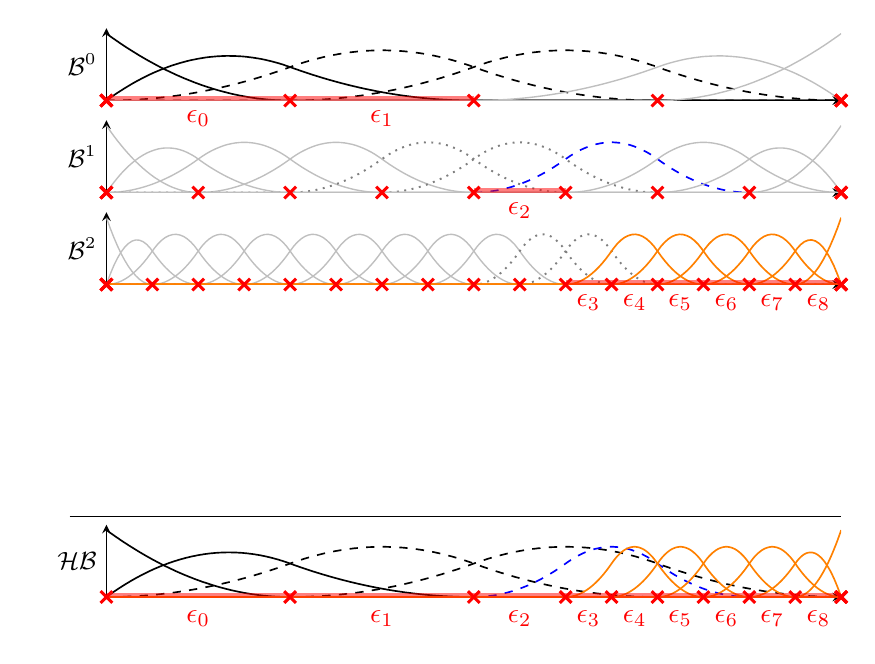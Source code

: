 % !TeX root = ../../main.tex

\begin{tikzpicture}[remember picture]
\def\lineWidth{0.6pt}
\def\knotWidth{1.1pt}
\def\knotSize{3pt}
\def\elementWidth{3pt}
\def\colorLevelOne{black}
\def\colorLevelTwo{blue}
\def\colorLevelThree{orange}
\tikzset{% 
	elementLineStyle/.style={%
		color=red,solid,line width=\elementWidth, opacity=0.5
	}
}
\tikzset{% 
	knotsStyle/.style={%
		color=red,line width=\knotWidth,mark size=\knotSize,only marks,mark=x,mark options={solid}
	}
}
\tikzset{% 
	inactive/.style={%
		color=white!75!black,solid,line width=0.5pt
	}
}
\tikzset{% 
	ap/.style={%
		dashed,line width=\lineWidth
	}
}
\tikzset{% 
	am/.style={%
		white!50!black,dotted,line width=0.7pt
	}
}
\tikzset{% 
	aa/.style={%
		solid,line width=\lineWidth
	}
}
\begin{groupplot}[
group style={/tikz/background rectangle/.style={draw=none},
%	group name=my plots,
	group size=1 by 5,
	xlabels at=edge bottom,
%xticklabels at=edge bottom,
ylabels at=edge left
,yticklabels at=edge left
,vertical sep=0.25cm},
axis y line=left,
width=0.9\linewidth,
height=2.5cm,
    	xlabel=x,
		ylabel=Y,
		xmin=-1,  xmax=1,
		ymin=0, ymax=1.08,
		ytick={0,1},
		tickpos=left,
		ytick align=outside,
		xtick align=outside,
		tick label style ={font=\small},
		label style ={font=\small},
		legend style={ font =\small },
		ymajorgrids=false,
		ticks=none,
		] %

				
				
\nextgroupplot[axis x line=bottom,xtick={-1,0,1}, ylabel=\phantom{$ \mathcal{THB} $}\llap{$\mathcal{B}^0 $}, ylabel style={rotate=-90}]

\addplot [color=\colorLevelOne,aa]
table[row sep=crcr]{%
	-1	1\\
	-0.99	0.96\\
	-0.98	0.922\\
	-0.97	0.884\\
	-0.96	0.846\\
	-0.95	0.81\\
	-0.94	0.774\\
	-0.93	0.74\\
	-0.92	0.706\\
	-0.91	0.672\\
	-0.9	0.64\\
	-0.89	0.608\\
	-0.88	0.578\\
	-0.87	0.548\\
	-0.86	0.518\\
	-0.85	0.49\\
	-0.84	0.462\\
	-0.83	0.436\\
	-0.82	0.41\\
	-0.81	0.384\\
	-0.8	0.36\\
	-0.79	0.336\\
	-0.78	0.314\\
	-0.77	0.292\\
	-0.76	0.27\\
	-0.75	0.25\\
	-0.74	0.23\\
	-0.73	0.212\\
	-0.72	0.194\\
	-0.71	0.176\\
	-0.7	0.16\\
	-0.69	0.144\\
	-0.68	0.13\\
	-0.67	0.116\\
	-0.66	0.102\\
	-0.65	0.09\\
	-0.64	0.078\\
	-0.63	0.068\\
	-0.62	0.058\\
	-0.61	0.048\\
	-0.6	0.04\\
	-0.59	0.032\\
	-0.58	0.026\\
	-0.57	0.02\\
	-0.56	0.014\\
	-0.55	0.01\\
	-0.54	0.006\\
	-0.53	0.004\\
	-0.52	0.002\\
	-0.51	0.0\\
	-0.5	0\\
	-0.49	0\\
	-0.48	0\\
	-0.47	0\\
	-0.46	0\\
	-0.45	0\\
	-0.44	0\\
	-0.43	0\\
	-0.42	0\\
	-0.41	0\\
	-0.4	0\\
	-0.39	0\\
	-0.38	0\\
	-0.37	0\\
	-0.36	0\\
	-0.35	0\\
	-0.34	0\\
	-0.33	0\\
	-0.32	0\\
	-0.31	0\\
	-0.3	0\\
	-0.29	0\\
	-0.28	0\\
	-0.27	0\\
	-0.26	0\\
	-0.25	0\\
	-0.24	0\\
	-0.23	0\\
	-0.22	0\\
	-0.21	0\\
	-0.2	0\\
	-0.19	0\\
	-0.18	0\\
	-0.17	0\\
	-0.16	0\\
	-0.15	0\\
	-0.14	0\\
	-0.13	0\\
	-0.12	0\\
	-0.11	0\\
	-0.1	0\\
	-0.09	0\\
	-0.08	0\\
	-0.07	0\\
	-0.06	0\\
	-0.05	0\\
	-0.04	0\\
	-0.03	0\\
	-0.02	0\\
	-0.01	0\\
	0	0\\
	0.01	0\\
	0.02	0\\
	0.03	0\\
	0.04	0\\
	0.05	0\\
	0.06	0\\
	0.07	0\\
	0.08	0\\
	0.09	0\\
	0.1	0\\
	0.11	0\\
	0.12	0\\
	0.13	0\\
	0.14	0\\
	0.15	0\\
	0.16	0\\
	0.17	0\\
	0.18	0\\
	0.19	0\\
	0.2	0\\
	0.21	0\\
	0.22	0\\
	0.23	0\\
	0.24	0\\
	0.25	0\\
	0.26	0\\
	0.27	0\\
	0.28	0\\
	0.29	0\\
	0.3	0\\
	0.31	0\\
	0.32	0\\
	0.33	0\\
	0.34	0\\
	0.35	0\\
	0.36	0\\
	0.37	0\\
	0.38	0\\
	0.39	0\\
	0.4	0\\
	0.41	0\\
	0.42	0\\
	0.43	0\\
	0.44	0\\
	0.45	0\\
	0.46	0\\
	0.47	0\\
	0.48	0\\
	0.49	0\\
	0.5	0\\
	0.51	0\\
	0.52	0\\
	0.53	0\\
	0.54	0\\
	0.55	0\\
	0.56	0\\
	0.57	0\\
	0.58	0\\
	0.59	0\\
	0.6	0\\
	0.61	0\\
	0.62	0\\
	0.63	0\\
	0.64	0\\
	0.65	0\\
	0.66	0\\
	0.67	0\\
	0.68	0\\
	0.69	0\\
	0.7	0\\
	0.71	0\\
	0.72	0\\
	0.73	0\\
	0.74	0\\
	0.75	0\\
	0.76	0\\
	0.77	0\\
	0.78	0\\
	0.79	0\\
	0.8	0\\
	0.81	0\\
	0.82	0\\
	0.83	0\\
	0.84	0\\
	0.85	0\\
	0.86	0\\
	0.87	0\\
	0.88	0\\
	0.89	0\\
	0.9	0\\
	0.91	0\\
	0.92	0\\
	0.93	0\\
	0.94	0\\
	0.95	0\\
	0.96	0\\
	0.97	0\\
	0.98	0\\
	0.99	0\\
	1	0\\
};
\addplot [color=\colorLevelOne,aa]
table[row sep=crcr]{%
	-1	0\\
	-0.99	0.039\\
	-0.98	0.078\\
	-0.97	0.115\\
	-0.96	0.15\\
	-0.95	0.185\\
	-0.94	0.218\\
	-0.93	0.251\\
	-0.92	0.282\\
	-0.91	0.311\\
	-0.9	0.34\\
	-0.89	0.367\\
	-0.88	0.394\\
	-0.87	0.419\\
	-0.86	0.442\\
	-0.85	0.465\\
	-0.84	0.486\\
	-0.83	0.507\\
	-0.82	0.526\\
	-0.81	0.543\\
	-0.8	0.56\\
	-0.79	0.575\\
	-0.78	0.59\\
	-0.77	0.603\\
	-0.76	0.614\\
	-0.75	0.625\\
	-0.74	0.634\\
	-0.73	0.643\\
	-0.72	0.65\\
	-0.71	0.655\\
	-0.7	0.66\\
	-0.69	0.663\\
	-0.68	0.666\\
	-0.67	0.667\\
	-0.66	0.666\\
	-0.65	0.665\\
	-0.64	0.662\\
	-0.63	0.659\\
	-0.62	0.654\\
	-0.61	0.647\\
	-0.6	0.64\\
	-0.59	0.631\\
	-0.58	0.622\\
	-0.57	0.611\\
	-0.56	0.598\\
	-0.55	0.585\\
	-0.54	0.57\\
	-0.53	0.555\\
	-0.52	0.538\\
	-0.51	0.519\\
	-0.5	0.5\\
	-0.49	0.48\\
	-0.48	0.461\\
	-0.47	0.442\\
	-0.46	0.423\\
	-0.45	0.405\\
	-0.44	0.387\\
	-0.43	0.37\\
	-0.42	0.353\\
	-0.41	0.336\\
	-0.4	0.32\\
	-0.39	0.304\\
	-0.38	0.289\\
	-0.37	0.274\\
	-0.36	0.259\\
	-0.35	0.245\\
	-0.34	0.231\\
	-0.33	0.218\\
	-0.32	0.205\\
	-0.31	0.192\\
	-0.3	0.18\\
	-0.29	0.168\\
	-0.28	0.157\\
	-0.27	0.146\\
	-0.26	0.135\\
	-0.25	0.125\\
	-0.24	0.115\\
	-0.23	0.106\\
	-0.22	0.097\\
	-0.21	0.088\\
	-0.2	0.08\\
	-0.19	0.072\\
	-0.18	0.065\\
	-0.17	0.058\\
	-0.16	0.051\\
	-0.15	0.045\\
	-0.14	0.039\\
	-0.13	0.034\\
	-0.12	0.029\\
	-0.11	0.024\\
	-0.1	0.02\\
	-0.09	0.016\\
	-0.08	0.013\\
	-0.07	0.01\\
	-0.06	0.007\\
	-0.05	0.005\\
	-0.04	0.003\\
	-0.03	0.002\\
	-0.02	0.001\\
	-0.01	0.0\\
	0	0\\
	0.01	0\\
	0.02	0\\
	0.03	0\\
	0.04	0\\
	0.05	0\\
	0.06	0\\
	0.07	0\\
	0.08	0\\
	0.09	0\\
	0.1	0\\
	0.11	0\\
	0.12	0\\
	0.13	0\\
	0.14	0\\
	0.15	0\\
	0.16	0\\
	0.17	0\\
	0.18	0\\
	0.19	0\\
	0.2	0\\
	0.21	0\\
	0.22	0\\
	0.23	0\\
	0.24	0\\
	0.25	0\\
	0.26	0\\
	0.27	0\\
	0.28	0\\
	0.29	0\\
	0.3	0\\
	0.31	0\\
	0.32	0\\
	0.33	0\\
	0.34	0\\
	0.35	0\\
	0.36	0\\
	0.37	0\\
	0.38	0\\
	0.39	0\\
	0.4	0\\
	0.41	0\\
	0.42	0\\
	0.43	0\\
	0.44	0\\
	0.45	0\\
	0.46	0\\
	0.47	0\\
	0.48	0\\
	0.49	0\\
	0.5	0\\
	0.51	0\\
	0.52	0\\
	0.53	0\\
	0.54	0\\
	0.55	0\\
	0.56	0\\
	0.57	0\\
	0.58	0\\
	0.59	0\\
	0.6	0\\
	0.61	0\\
	0.62	0\\
	0.63	0\\
	0.64	0\\
	0.65	0\\
	0.66	0\\
	0.67	0\\
	0.68	0\\
	0.69	0\\
	0.7	0\\
	0.71	0\\
	0.72	0\\
	0.73	0\\
	0.74	0\\
	0.75	0\\
	0.76	0\\
	0.77	0\\
	0.78	0\\
	0.79	0\\
	0.8	0\\
	0.81	0\\
	0.82	0\\
	0.83	0\\
	0.84	0\\
	0.85	0\\
	0.86	0\\
	0.87	0\\
	0.88	0\\
	0.89	0\\
	0.9	0\\
	0.91	0\\
	0.92	0\\
	0.93	0\\
	0.94	0\\
	0.95	0\\
	0.96	0\\
	0.97	0\\
	0.98	0\\
	0.99	0\\
	1	0\\
};
\addplot [color=\colorLevelOne,ap]
table[row sep=crcr]{%
	-1	0\\
	-0.99	0.0\\
	-0.98	0.001\\
	-0.97	0.002\\
	-0.96	0.003\\
	-0.95	0.005\\
	-0.94	0.007\\
	-0.93	0.01\\
	-0.92	0.013\\
	-0.91	0.016\\
	-0.9	0.02\\
	-0.89	0.024\\
	-0.88	0.029\\
	-0.87	0.034\\
	-0.86	0.039\\
	-0.85	0.045\\
	-0.84	0.051\\
	-0.83	0.058\\
	-0.82	0.065\\
	-0.81	0.072\\
	-0.8	0.08\\
	-0.79	0.088\\
	-0.78	0.097\\
	-0.77	0.106\\
	-0.76	0.115\\
	-0.75	0.125\\
	-0.74	0.135\\
	-0.73	0.146\\
	-0.72	0.157\\
	-0.71	0.168\\
	-0.7	0.18\\
	-0.69	0.192\\
	-0.68	0.205\\
	-0.67	0.218\\
	-0.66	0.231\\
	-0.65	0.245\\
	-0.64	0.259\\
	-0.63	0.274\\
	-0.62	0.289\\
	-0.61	0.304\\
	-0.6	0.32\\
	-0.59	0.336\\
	-0.58	0.353\\
	-0.57	0.37\\
	-0.56	0.387\\
	-0.55	0.405\\
	-0.54	0.423\\
	-0.53	0.442\\
	-0.52	0.461\\
	-0.51	0.48\\
	-0.5	0.5\\
	-0.49	0.52\\
	-0.48	0.538\\
	-0.47	0.556\\
	-0.46	0.574\\
	-0.45	0.59\\
	-0.44	0.606\\
	-0.43	0.62\\
	-0.42	0.634\\
	-0.41	0.648\\
	-0.4	0.66\\
	-0.39	0.672\\
	-0.38	0.682\\
	-0.37	0.692\\
	-0.36	0.702\\
	-0.35	0.71\\
	-0.34	0.718\\
	-0.33	0.724\\
	-0.32	0.73\\
	-0.31	0.736\\
	-0.3	0.74\\
	-0.29	0.744\\
	-0.28	0.746\\
	-0.27	0.748\\
	-0.26	0.75\\
	-0.25	0.75\\
	-0.24	0.75\\
	-0.23	0.748\\
	-0.22	0.746\\
	-0.21	0.744\\
	-0.2	0.74\\
	-0.19	0.736\\
	-0.18	0.73\\
	-0.17	0.724\\
	-0.16	0.718\\
	-0.15	0.71\\
	-0.14	0.702\\
	-0.13	0.692\\
	-0.12	0.682\\
	-0.11	0.672\\
	-0.1	0.66\\
	-0.09	0.648\\
	-0.08	0.634\\
	-0.07	0.62\\
	-0.06	0.606\\
	-0.05	0.59\\
	-0.04	0.574\\
	-0.03	0.556\\
	-0.02	0.538\\
	-0.01	0.52\\
	0	0.5\\
	0.01	0.48\\
	0.02	0.461\\
	0.03	0.442\\
	0.04	0.423\\
	0.05	0.405\\
	0.06	0.387\\
	0.07	0.37\\
	0.08	0.353\\
	0.09	0.336\\
	0.1	0.32\\
	0.11	0.304\\
	0.12	0.289\\
	0.13	0.274\\
	0.14	0.259\\
	0.15	0.245\\
	0.16	0.231\\
	0.17	0.218\\
	0.18	0.205\\
	0.19	0.192\\
	0.2	0.18\\
	0.21	0.168\\
	0.22	0.157\\
	0.23	0.146\\
	0.24	0.135\\
	0.25	0.125\\
	0.26	0.115\\
	0.27	0.106\\
	0.28	0.097\\
	0.29	0.088\\
	0.3	0.08\\
	0.31	0.072\\
	0.32	0.065\\
	0.33	0.058\\
	0.34	0.051\\
	0.35	0.045\\
	0.36	0.039\\
	0.37	0.034\\
	0.38	0.029\\
	0.39	0.024\\
	0.4	0.02\\
	0.41	0.016\\
	0.42	0.013\\
	0.43	0.01\\
	0.44	0.007\\
	0.45	0.005\\
	0.46	0.003\\
	0.47	0.002\\
	0.48	0.001\\
	0.49	0.0\\
	0.5	0\\
	0.51	0\\
	0.52	0\\
	0.53	0\\
	0.54	0\\
	0.55	0\\
	0.56	0\\
	0.57	0\\
	0.58	0\\
	0.59	0\\
	0.6	0\\
	0.61	0\\
	0.62	0\\
	0.63	0\\
	0.64	0\\
	0.65	0\\
	0.66	0\\
	0.67	0\\
	0.68	0\\
	0.69	0\\
	0.7	0\\
	0.71	0\\
	0.72	0\\
	0.73	0\\
	0.74	0\\
	0.75	0\\
	0.76	0\\
	0.77	0\\
	0.78	0\\
	0.79	0\\
	0.8	0\\
	0.81	0\\
	0.82	0\\
	0.83	0\\
	0.84	0\\
	0.85	0\\
	0.86	0\\
	0.87	0\\
	0.88	0\\
	0.89	0\\
	0.9	0\\
	0.91	0\\
	0.92	0\\
	0.93	0\\
	0.94	0\\
	0.95	0\\
	0.96	0\\
	0.97	0\\
	0.98	0\\
	0.99	0\\
	1	0\\
};
\addplot [color=\colorLevelOne,ap]
table[row sep=crcr]{%
	-1	0\\
	-0.99	0\\
	-0.98	0\\
	-0.97	0\\
	-0.96	0\\
	-0.95	0\\
	-0.94	0\\
	-0.93	0\\
	-0.92	0\\
	-0.91	0\\
	-0.9	0\\
	-0.89	0\\
	-0.88	0\\
	-0.87	0\\
	-0.86	0\\
	-0.85	0\\
	-0.84	0\\
	-0.83	0\\
	-0.82	0\\
	-0.81	0\\
	-0.8	0\\
	-0.79	0\\
	-0.78	0\\
	-0.77	0\\
	-0.76	0\\
	-0.75	0\\
	-0.74	0\\
	-0.73	0\\
	-0.72	0\\
	-0.71	0\\
	-0.7	0\\
	-0.69	0\\
	-0.68	0\\
	-0.67	0\\
	-0.66	0\\
	-0.65	0\\
	-0.64	0\\
	-0.63	0\\
	-0.62	0\\
	-0.61	0\\
	-0.6	0\\
	-0.59	0\\
	-0.58	0\\
	-0.57	0\\
	-0.56	0\\
	-0.55	0\\
	-0.54	0\\
	-0.53	0\\
	-0.52	0\\
	-0.51	0\\
	-0.5	0\\
	-0.49	0.0\\
	-0.48	0.001\\
	-0.47	0.002\\
	-0.46	0.003\\
	-0.45	0.005\\
	-0.44	0.007\\
	-0.43	0.01\\
	-0.42	0.013\\
	-0.41	0.016\\
	-0.4	0.02\\
	-0.39	0.024\\
	-0.38	0.029\\
	-0.37	0.034\\
	-0.36	0.039\\
	-0.35	0.045\\
	-0.34	0.051\\
	-0.33	0.058\\
	-0.32	0.065\\
	-0.31	0.072\\
	-0.3	0.08\\
	-0.29	0.088\\
	-0.28	0.097\\
	-0.27	0.106\\
	-0.26	0.115\\
	-0.25	0.125\\
	-0.24	0.135\\
	-0.23	0.146\\
	-0.22	0.157\\
	-0.21	0.168\\
	-0.2	0.18\\
	-0.19	0.192\\
	-0.18	0.205\\
	-0.17	0.218\\
	-0.16	0.231\\
	-0.15	0.245\\
	-0.14	0.259\\
	-0.13	0.274\\
	-0.12	0.289\\
	-0.11	0.304\\
	-0.1	0.32\\
	-0.09	0.336\\
	-0.08	0.353\\
	-0.07	0.37\\
	-0.06	0.387\\
	-0.05	0.405\\
	-0.04	0.423\\
	-0.03	0.442\\
	-0.02	0.461\\
	-0.01	0.48\\
	0	0.5\\
	0.01	0.52\\
	0.02	0.538\\
	0.03	0.556\\
	0.04	0.574\\
	0.05	0.59\\
	0.06	0.606\\
	0.07	0.62\\
	0.08	0.634\\
	0.09	0.648\\
	0.1	0.66\\
	0.11	0.672\\
	0.12	0.682\\
	0.13	0.692\\
	0.14	0.702\\
	0.15	0.71\\
	0.16	0.718\\
	0.17	0.724\\
	0.18	0.73\\
	0.19	0.736\\
	0.2	0.74\\
	0.21	0.744\\
	0.22	0.746\\
	0.23	0.748\\
	0.24	0.75\\
	0.25	0.75\\
	0.26	0.75\\
	0.27	0.748\\
	0.28	0.746\\
	0.29	0.744\\
	0.3	0.74\\
	0.31	0.736\\
	0.32	0.73\\
	0.33	0.724\\
	0.34	0.718\\
	0.35	0.71\\
	0.36	0.702\\
	0.37	0.692\\
	0.38	0.682\\
	0.39	0.672\\
	0.4	0.66\\
	0.41	0.648\\
	0.42	0.634\\
	0.43	0.62\\
	0.44	0.606\\
	0.45	0.59\\
	0.46	0.574\\
	0.47	0.556\\
	0.48	0.538\\
	0.49	0.52\\
	0.5	0.5\\
	0.51	0.48\\
	0.52	0.461\\
	0.53	0.442\\
	0.54	0.423\\
	0.55	0.405\\
	0.56	0.387\\
	0.57	0.37\\
	0.58	0.353\\
	0.59	0.336\\
	0.6	0.32\\
	0.61	0.304\\
	0.62	0.289\\
	0.63	0.274\\
	0.64	0.259\\
	0.65	0.245\\
	0.66	0.231\\
	0.67	0.218\\
	0.68	0.205\\
	0.69	0.192\\
	0.7	0.18\\
	0.71	0.168\\
	0.72	0.157\\
	0.73	0.146\\
	0.74	0.135\\
	0.75	0.125\\
	0.76	0.115\\
	0.77	0.106\\
	0.78	0.097\\
	0.79	0.088\\
	0.8	0.08\\
	0.81	0.072\\
	0.82	0.065\\
	0.83	0.058\\
	0.84	0.051\\
	0.85	0.045\\
	0.86	0.039\\
	0.87	0.034\\
	0.88	0.029\\
	0.89	0.024\\
	0.9	0.02\\
	0.91	0.016\\
	0.92	0.013\\
	0.93	0.01\\
	0.94	0.007\\
	0.95	0.005\\
	0.96	0.003\\
	0.97	0.002\\
	0.98	0.001\\
	0.99	0.0\\
	1	0\\
};
\addplot [inactive]
table[row sep=crcr]{%
	-1	0\\
	-0.99	0\\
	-0.98	0\\
	-0.97	0\\
	-0.96	0\\
	-0.95	0\\
	-0.94	0\\
	-0.93	0\\
	-0.92	0\\
	-0.91	0\\
	-0.9	0\\
	-0.89	0\\
	-0.88	0\\
	-0.87	0\\
	-0.86	0\\
	-0.85	0\\
	-0.84	0\\
	-0.83	0\\
	-0.82	0\\
	-0.81	0\\
	-0.8	0\\
	-0.79	0\\
	-0.78	0\\
	-0.77	0\\
	-0.76	0\\
	-0.75	0\\
	-0.74	0\\
	-0.73	0\\
	-0.72	0\\
	-0.71	0\\
	-0.7	0\\
	-0.69	0\\
	-0.68	0\\
	-0.67	0\\
	-0.66	0\\
	-0.65	0\\
	-0.64	0\\
	-0.63	0\\
	-0.62	0\\
	-0.61	0\\
	-0.6	0\\
	-0.59	0\\
	-0.58	0\\
	-0.57	0\\
	-0.56	0\\
	-0.55	0\\
	-0.54	0\\
	-0.53	0\\
	-0.52	0\\
	-0.51	0\\
	-0.5	0\\
	-0.49	0\\
	-0.48	0\\
	-0.47	0\\
	-0.46	0\\
	-0.45	0\\
	-0.44	0\\
	-0.43	0\\
	-0.42	0\\
	-0.41	0\\
	-0.4	0\\
	-0.39	0\\
	-0.38	0\\
	-0.37	0\\
	-0.36	0\\
	-0.35	0\\
	-0.34	0\\
	-0.33	0\\
	-0.32	0\\
	-0.31	0\\
	-0.3	0\\
	-0.29	0\\
	-0.28	0\\
	-0.27	0\\
	-0.26	0\\
	-0.25	0\\
	-0.24	0\\
	-0.23	0\\
	-0.22	0\\
	-0.21	0\\
	-0.2	0\\
	-0.19	0\\
	-0.18	0\\
	-0.17	0\\
	-0.16	0\\
	-0.15	0\\
	-0.14	0\\
	-0.13	0\\
	-0.12	0\\
	-0.11	0\\
	-0.1	0\\
	-0.09	0\\
	-0.08	0\\
	-0.07	0\\
	-0.06	0\\
	-0.05	0\\
	-0.04	0\\
	-0.03	0\\
	-0.02	0\\
	-0.01	0\\
	0	0\\
	0.01	0.0\\
	0.02	0.001\\
	0.03	0.002\\
	0.04	0.003\\
	0.05	0.005\\
	0.06	0.007\\
	0.07	0.01\\
	0.08	0.013\\
	0.09	0.016\\
	0.1	0.02\\
	0.11	0.024\\
	0.12	0.029\\
	0.13	0.034\\
	0.14	0.039\\
	0.15	0.045\\
	0.16	0.051\\
	0.17	0.058\\
	0.18	0.065\\
	0.19	0.072\\
	0.2	0.08\\
	0.21	0.088\\
	0.22	0.097\\
	0.23	0.106\\
	0.24	0.115\\
	0.25	0.125\\
	0.26	0.135\\
	0.27	0.146\\
	0.28	0.157\\
	0.29	0.168\\
	0.3	0.18\\
	0.31	0.192\\
	0.32	0.205\\
	0.33	0.218\\
	0.34	0.231\\
	0.35	0.245\\
	0.36	0.259\\
	0.37	0.274\\
	0.38	0.289\\
	0.39	0.304\\
	0.4	0.32\\
	0.41	0.336\\
	0.42	0.353\\
	0.43	0.37\\
	0.44	0.387\\
	0.45	0.405\\
	0.46	0.423\\
	0.47	0.442\\
	0.48	0.461\\
	0.49	0.48\\
	0.5	0.5\\
	0.51	0.519\\
	0.52	0.538\\
	0.53	0.555\\
	0.54	0.57\\
	0.55	0.585\\
	0.56	0.598\\
	0.57	0.611\\
	0.58	0.622\\
	0.59	0.631\\
	0.6	0.64\\
	0.61	0.647\\
	0.62	0.654\\
	0.63	0.659\\
	0.64	0.662\\
	0.65	0.665\\
	0.66	0.666\\
	0.67	0.667\\
	0.68	0.666\\
	0.69	0.663\\
	0.7	0.66\\
	0.71	0.655\\
	0.72	0.65\\
	0.73	0.643\\
	0.74	0.634\\
	0.75	0.625\\
	0.76	0.614\\
	0.77	0.603\\
	0.78	0.59\\
	0.79	0.575\\
	0.8	0.56\\
	0.81	0.543\\
	0.82	0.526\\
	0.83	0.507\\
	0.84	0.486\\
	0.85	0.465\\
	0.86	0.442\\
	0.87	0.419\\
	0.88	0.394\\
	0.89	0.367\\
	0.9	0.34\\
	0.91	0.311\\
	0.92	0.282\\
	0.93	0.251\\
	0.94	0.218\\
	0.95	0.185\\
	0.96	0.15\\
	0.97	0.115\\
	0.98	0.078\\
	0.99	0.039\\
	1	0\\
};
\addplot [inactive]
table[row sep=crcr]{%
	-1	0\\
	-0.99	0\\
	-0.98	0\\
	-0.97	0\\
	-0.96	0\\
	-0.95	0\\
	-0.94	0\\
	-0.93	0\\
	-0.92	0\\
	-0.91	0\\
	-0.9	0\\
	-0.89	0\\
	-0.88	0\\
	-0.87	0\\
	-0.86	0\\
	-0.85	0\\
	-0.84	0\\
	-0.83	0\\
	-0.82	0\\
	-0.81	0\\
	-0.8	0\\
	-0.79	0\\
	-0.78	0\\
	-0.77	0\\
	-0.76	0\\
	-0.75	0\\
	-0.74	0\\
	-0.73	0\\
	-0.72	0\\
	-0.71	0\\
	-0.7	0\\
	-0.69	0\\
	-0.68	0\\
	-0.67	0\\
	-0.66	0\\
	-0.65	0\\
	-0.64	0\\
	-0.63	0\\
	-0.62	0\\
	-0.61	0\\
	-0.6	0\\
	-0.59	0\\
	-0.58	0\\
	-0.57	0\\
	-0.56	0\\
	-0.55	0\\
	-0.54	0\\
	-0.53	0\\
	-0.52	0\\
	-0.51	0\\
	-0.5	0\\
	-0.49	0\\
	-0.48	0\\
	-0.47	0\\
	-0.46	0\\
	-0.45	0\\
	-0.44	0\\
	-0.43	0\\
	-0.42	0\\
	-0.41	0\\
	-0.4	0\\
	-0.39	0\\
	-0.38	0\\
	-0.37	0\\
	-0.36	0\\
	-0.35	0\\
	-0.34	0\\
	-0.33	0\\
	-0.32	0\\
	-0.31	0\\
	-0.3	0\\
	-0.29	0\\
	-0.28	0\\
	-0.27	0\\
	-0.26	0\\
	-0.25	0\\
	-0.24	0\\
	-0.23	0\\
	-0.22	0\\
	-0.21	0\\
	-0.2	0\\
	-0.19	0\\
	-0.18	0\\
	-0.17	0\\
	-0.16	0\\
	-0.15	0\\
	-0.14	0\\
	-0.13	0\\
	-0.12	0\\
	-0.11	0\\
	-0.1	0\\
	-0.09	0\\
	-0.08	0\\
	-0.07	0\\
	-0.06	0\\
	-0.05	0\\
	-0.04	0\\
	-0.03	0\\
	-0.02	0\\
	-0.01	0\\
	0	0\\
	0.01	0\\
	0.02	0\\
	0.03	0\\
	0.04	0\\
	0.05	0\\
	0.06	0\\
	0.07	0\\
	0.08	0\\
	0.09	0\\
	0.1	0\\
	0.11	0\\
	0.12	0\\
	0.13	0\\
	0.14	0\\
	0.15	0\\
	0.16	0\\
	0.17	0\\
	0.18	0\\
	0.19	0\\
	0.2	0\\
	0.21	0\\
	0.22	0\\
	0.23	0\\
	0.24	0\\
	0.25	0\\
	0.26	0\\
	0.27	0\\
	0.28	0\\
	0.29	0\\
	0.3	0\\
	0.31	0\\
	0.32	0\\
	0.33	0\\
	0.34	0\\
	0.35	0\\
	0.36	0\\
	0.37	0\\
	0.38	0\\
	0.39	0\\
	0.4	0\\
	0.41	0\\
	0.42	0\\
	0.43	0\\
	0.44	0\\
	0.45	0\\
	0.46	0\\
	0.47	0\\
	0.48	0\\
	0.49	0\\
	0.5	0\\
	0.51	0.0\\
	0.52	0.002\\
	0.53	0.004\\
	0.54	0.006\\
	0.55	0.01\\
	0.56	0.014\\
	0.57	0.02\\
	0.58	0.026\\
	0.59	0.032\\
	0.6	0.04\\
	0.61	0.048\\
	0.62	0.058\\
	0.63	0.068\\
	0.64	0.078\\
	0.65	0.09\\
	0.66	0.102\\
	0.67	0.116\\
	0.68	0.13\\
	0.69	0.144\\
	0.7	0.16\\
	0.71	0.176\\
	0.72	0.194\\
	0.73	0.212\\
	0.74	0.23\\
	0.75	0.25\\
	0.76	0.27\\
	0.77	0.292\\
	0.78	0.314\\
	0.79	0.336\\
	0.8	0.36\\
	0.81	0.384\\
	0.82	0.41\\
	0.83	0.436\\
	0.84	0.462\\
	0.85	0.49\\
	0.86	0.518\\
	0.87	0.548\\
	0.88	0.578\\
	0.89	0.608\\
	0.9	0.64\\
	0.91	0.672\\
	0.92	0.706\\
	0.93	0.74\\
	0.94	0.774\\
	0.95	0.81\\
	0.96	0.846\\
	0.97	0.884\\
	0.98	0.922\\
	0.99	0.96\\
	1	1\\
};
\addplot [elementLineStyle]
table[row sep=crcr]{%
	-1	0\\
	-0.5	0\\
};
\addplot [elementLineStyle]
table[row sep=crcr]{%
	-0.5	0\\
	0	0\\
};
\addplot [knotsStyle]
table[row sep=crcr]{%
	-1	0\\
	-1	0\\
	-1	0\\
	-0.5	0\\
	0	0\\
	0.5	0\\
	1	0\\
	1	0\\
	1	0\\
};


%(5.05,-6.9) rectangle (5.47,1.3)
\pgfplotsset{
	after end axis/.code={
%		\node[above] at (axis cs:-0.96,0.75){{\normalsize $ b_0^0 $}};
%		\node[above] at (axis cs:-0.67,0.75){{\normalsize $ b_1^0 $}};
%		\node[above] at (axis cs:-0.25,0.75){{\normalsize $ b_2^0 $}};
%		\node[above] at (axis cs:0.22,0.75){{\normalsize $ b_3^0 $}};
%		\node[above] at (axis cs:0.67,0.75){{\normalsize $ b_4^0 $}};
%		\node[above] at (axis cs:0.96,0.75){{\normalsize $ b_5^0 $}};
%		
		\node[red, below] at (axis cs:-0.75,0){{\normalsize $ \epsilon_0 $}};
		\node[red, below] at (axis cs:-0.25,0){{\normalsize $ \epsilon_1 $}};
		
		\coordinate (highlightedElementStart) at (axis cs:0.25,1);
		
		\coordinate (e0start) at (axis cs:-1,0);
		\coordinate (e0end) at (axis cs:-0.5,1);
		
		\coordinate (e1start) at (axis cs:-0.5,0);
		\coordinate (e1end) at (axis cs:0,1);
		
%		\tikz[overlay, remember picture] \node (he0start) at (axis cs:-0.5,1) {};
	}
}

\nextgroupplot[axis x line=bottom,xtick={-1,0,1}, ylabel=\phantom{$ \mathcal{THB} $}\llap{$\mathcal{B}^1 $}, ylabel style={rotate=-90}]

\addplot [inactive]
table[row sep=crcr]{%
	-1	1\\
	-0.99	0.922\\
	-0.98	0.846\\
	-0.97	0.774\\
	-0.96	0.706\\
	-0.95	0.64\\
	-0.94	0.578\\
	-0.93	0.518\\
	-0.92	0.462\\
	-0.91	0.41\\
	-0.9	0.36\\
	-0.89	0.314\\
	-0.88	0.27\\
	-0.87	0.23\\
	-0.86	0.194\\
	-0.85	0.16\\
	-0.84	0.13\\
	-0.83	0.102\\
	-0.82	0.078\\
	-0.81	0.058\\
	-0.8	0.04\\
	-0.79	0.026\\
	-0.78	0.014\\
	-0.77	0.006\\
	-0.76	0.002\\
	-0.75	0\\
	-0.74	0\\
	-0.73	0\\
	-0.72	0\\
	-0.71	0\\
	-0.7	0\\
	-0.69	0\\
	-0.68	0\\
	-0.67	0\\
	-0.66	0\\
	-0.65	0\\
	-0.64	0\\
	-0.63	0\\
	-0.62	0\\
	-0.61	0\\
	-0.6	0\\
	-0.59	0\\
	-0.58	0\\
	-0.57	0\\
	-0.56	0\\
	-0.55	0\\
	-0.54	0\\
	-0.53	0\\
	-0.52	0\\
	-0.51	0\\
	-0.5	0\\
	-0.49	0\\
	-0.48	0\\
	-0.47	0\\
	-0.46	0\\
	-0.45	0\\
	-0.44	0\\
	-0.43	0\\
	-0.42	0\\
	-0.41	0\\
	-0.4	0\\
	-0.39	0\\
	-0.38	0\\
	-0.37	0\\
	-0.36	0\\
	-0.35	0\\
	-0.34	0\\
	-0.33	0\\
	-0.32	0\\
	-0.31	0\\
	-0.3	0\\
	-0.29	0\\
	-0.28	0\\
	-0.27	0\\
	-0.26	0\\
	-0.25	0\\
	-0.24	0\\
	-0.23	0\\
	-0.22	0\\
	-0.21	0\\
	-0.2	0\\
	-0.19	0\\
	-0.18	0\\
	-0.17	0\\
	-0.16	0\\
	-0.15	0\\
	-0.14	0\\
	-0.13	0\\
	-0.12	0\\
	-0.11	0\\
	-0.1	0\\
	-0.09	0\\
	-0.08	0\\
	-0.07	0\\
	-0.06	0\\
	-0.05	0\\
	-0.04	0\\
	-0.03	0\\
	-0.02	0\\
	-0.01	0\\
	0	0\\
	0.01	0\\
	0.02	0\\
	0.03	0\\
	0.04	0\\
	0.05	0\\
	0.06	0\\
	0.07	0\\
	0.08	0\\
	0.09	0\\
	0.1	0\\
	0.11	0\\
	0.12	0\\
	0.13	0\\
	0.14	0\\
	0.15	0\\
	0.16	0\\
	0.17	0\\
	0.18	0\\
	0.19	0\\
	0.2	0\\
	0.21	0\\
	0.22	0\\
	0.23	0\\
	0.24	0\\
	0.25	0\\
	0.26	0\\
	0.27	0\\
	0.28	0\\
	0.29	0\\
	0.3	0\\
	0.31	0\\
	0.32	0\\
	0.33	0\\
	0.34	0\\
	0.35	0\\
	0.36	0\\
	0.37	0\\
	0.38	0\\
	0.39	0\\
	0.4	0\\
	0.41	0\\
	0.42	0\\
	0.43	0\\
	0.44	0\\
	0.45	0\\
	0.46	0\\
	0.47	0\\
	0.48	0\\
	0.49	0\\
	0.5	0\\
	0.51	0\\
	0.52	0\\
	0.53	0\\
	0.54	0\\
	0.55	0\\
	0.56	0\\
	0.57	0\\
	0.58	0\\
	0.59	0\\
	0.6	0\\
	0.61	0\\
	0.62	0\\
	0.63	0\\
	0.64	0\\
	0.65	0\\
	0.66	0\\
	0.67	0\\
	0.68	0\\
	0.69	0\\
	0.7	0\\
	0.71	0\\
	0.72	0\\
	0.73	0\\
	0.74	0\\
	0.75	0\\
	0.76	0\\
	0.77	0\\
	0.78	0\\
	0.79	0\\
	0.8	0\\
	0.81	0\\
	0.82	0\\
	0.83	0\\
	0.84	0\\
	0.85	0\\
	0.86	0\\
	0.87	0\\
	0.88	0\\
	0.89	0\\
	0.9	0\\
	0.91	0\\
	0.92	0\\
	0.93	0\\
	0.94	0\\
	0.95	0\\
	0.96	0\\
	0.97	0\\
	0.98	0\\
	0.99	0\\
	1	0\\
};
\addplot [inactive]
table[row sep=crcr]{%
	-1	0\\
	-0.99	0.078\\
	-0.98	0.15\\
	-0.97	0.218\\
	-0.96	0.282\\
	-0.95	0.34\\
	-0.94	0.394\\
	-0.93	0.442\\
	-0.92	0.486\\
	-0.91	0.526\\
	-0.9	0.56\\
	-0.89	0.59\\
	-0.88	0.614\\
	-0.87	0.634\\
	-0.86	0.65\\
	-0.85	0.66\\
	-0.84	0.666\\
	-0.83	0.666\\
	-0.82	0.662\\
	-0.81	0.654\\
	-0.8	0.64\\
	-0.79	0.622\\
	-0.78	0.598\\
	-0.77	0.57\\
	-0.76	0.538\\
	-0.75	0.5\\
	-0.74	0.461\\
	-0.73	0.423\\
	-0.72	0.387\\
	-0.71	0.353\\
	-0.7	0.32\\
	-0.69	0.289\\
	-0.68	0.259\\
	-0.67	0.231\\
	-0.66	0.205\\
	-0.65	0.18\\
	-0.64	0.157\\
	-0.63	0.135\\
	-0.62	0.115\\
	-0.61	0.097\\
	-0.6	0.08\\
	-0.59	0.065\\
	-0.58	0.051\\
	-0.57	0.039\\
	-0.56	0.029\\
	-0.55	0.02\\
	-0.54	0.013\\
	-0.53	0.007\\
	-0.52	0.003\\
	-0.51	0.001\\
	-0.5	0\\
	-0.49	0\\
	-0.48	0\\
	-0.47	0\\
	-0.46	0\\
	-0.45	0\\
	-0.44	0\\
	-0.43	0\\
	-0.42	0\\
	-0.41	0\\
	-0.4	0\\
	-0.39	0\\
	-0.38	0\\
	-0.37	0\\
	-0.36	0\\
	-0.35	0\\
	-0.34	0\\
	-0.33	0\\
	-0.32	0\\
	-0.31	0\\
	-0.3	0\\
	-0.29	0\\
	-0.28	0\\
	-0.27	0\\
	-0.26	0\\
	-0.25	0\\
	-0.24	0\\
	-0.23	0\\
	-0.22	0\\
	-0.21	0\\
	-0.2	0\\
	-0.19	0\\
	-0.18	0\\
	-0.17	0\\
	-0.16	0\\
	-0.15	0\\
	-0.14	0\\
	-0.13	0\\
	-0.12	0\\
	-0.11	0\\
	-0.1	0\\
	-0.09	0\\
	-0.08	0\\
	-0.07	0\\
	-0.06	0\\
	-0.05	0\\
	-0.04	0\\
	-0.03	0\\
	-0.02	0\\
	-0.01	0\\
	0	0\\
	0.01	0\\
	0.02	0\\
	0.03	0\\
	0.04	0\\
	0.05	0\\
	0.06	0\\
	0.07	0\\
	0.08	0\\
	0.09	0\\
	0.1	0\\
	0.11	0\\
	0.12	0\\
	0.13	0\\
	0.14	0\\
	0.15	0\\
	0.16	0\\
	0.17	0\\
	0.18	0\\
	0.19	0\\
	0.2	0\\
	0.21	0\\
	0.22	0\\
	0.23	0\\
	0.24	0\\
	0.25	0\\
	0.26	0\\
	0.27	0\\
	0.28	0\\
	0.29	0\\
	0.3	0\\
	0.31	0\\
	0.32	0\\
	0.33	0\\
	0.34	0\\
	0.35	0\\
	0.36	0\\
	0.37	0\\
	0.38	0\\
	0.39	0\\
	0.4	0\\
	0.41	0\\
	0.42	0\\
	0.43	0\\
	0.44	0\\
	0.45	0\\
	0.46	0\\
	0.47	0\\
	0.48	0\\
	0.49	0\\
	0.5	0\\
	0.51	0\\
	0.52	0\\
	0.53	0\\
	0.54	0\\
	0.55	0\\
	0.56	0\\
	0.57	0\\
	0.58	0\\
	0.59	0\\
	0.6	0\\
	0.61	0\\
	0.62	0\\
	0.63	0\\
	0.64	0\\
	0.65	0\\
	0.66	0\\
	0.67	0\\
	0.68	0\\
	0.69	0\\
	0.7	0\\
	0.71	0\\
	0.72	0\\
	0.73	0\\
	0.74	0\\
	0.75	0\\
	0.76	0\\
	0.77	0\\
	0.78	0\\
	0.79	0\\
	0.8	0\\
	0.81	0\\
	0.82	0\\
	0.83	0\\
	0.84	0\\
	0.85	0\\
	0.86	0\\
	0.87	0\\
	0.88	0\\
	0.89	0\\
	0.9	0\\
	0.91	0\\
	0.92	0\\
	0.93	0\\
	0.94	0\\
	0.95	0\\
	0.96	0\\
	0.97	0\\
	0.98	0\\
	0.99	0\\
	1	0\\
};
\addplot [inactive]
table[row sep=crcr]{%
	-1	0\\
	-0.99	0.001\\
	-0.98	0.003\\
	-0.97	0.007\\
	-0.96	0.013\\
	-0.95	0.02\\
	-0.94	0.029\\
	-0.93	0.039\\
	-0.92	0.051\\
	-0.91	0.065\\
	-0.9	0.08\\
	-0.89	0.097\\
	-0.88	0.115\\
	-0.87	0.135\\
	-0.86	0.157\\
	-0.85	0.18\\
	-0.84	0.205\\
	-0.83	0.231\\
	-0.82	0.259\\
	-0.81	0.289\\
	-0.8	0.32\\
	-0.79	0.353\\
	-0.78	0.387\\
	-0.77	0.423\\
	-0.76	0.461\\
	-0.75	0.5\\
	-0.74	0.538\\
	-0.73	0.574\\
	-0.72	0.606\\
	-0.71	0.634\\
	-0.7	0.66\\
	-0.69	0.682\\
	-0.68	0.702\\
	-0.67	0.718\\
	-0.66	0.73\\
	-0.65	0.74\\
	-0.64	0.746\\
	-0.63	0.75\\
	-0.62	0.75\\
	-0.61	0.746\\
	-0.6	0.74\\
	-0.59	0.73\\
	-0.58	0.718\\
	-0.57	0.702\\
	-0.56	0.682\\
	-0.55	0.66\\
	-0.54	0.634\\
	-0.53	0.606\\
	-0.52	0.574\\
	-0.51	0.538\\
	-0.5	0.5\\
	-0.49	0.461\\
	-0.48	0.423\\
	-0.47	0.387\\
	-0.46	0.353\\
	-0.45	0.32\\
	-0.44	0.289\\
	-0.43	0.259\\
	-0.42	0.231\\
	-0.41	0.205\\
	-0.4	0.18\\
	-0.39	0.157\\
	-0.38	0.135\\
	-0.37	0.115\\
	-0.36	0.097\\
	-0.35	0.08\\
	-0.34	0.065\\
	-0.33	0.051\\
	-0.32	0.039\\
	-0.31	0.029\\
	-0.3	0.02\\
	-0.29	0.013\\
	-0.28	0.007\\
	-0.27	0.003\\
	-0.26	0.001\\
	-0.25	0\\
	-0.24	0\\
	-0.23	0\\
	-0.22	0\\
	-0.21	0\\
	-0.2	0\\
	-0.19	0\\
	-0.18	0\\
	-0.17	0\\
	-0.16	0\\
	-0.15	0\\
	-0.14	0\\
	-0.13	0\\
	-0.12	0\\
	-0.11	0\\
	-0.1	0\\
	-0.09	0\\
	-0.08	0\\
	-0.07	0\\
	-0.06	0\\
	-0.05	0\\
	-0.04	0\\
	-0.03	0\\
	-0.02	0\\
	-0.01	0\\
	0	0\\
	0.01	0\\
	0.02	0\\
	0.03	0\\
	0.04	0\\
	0.05	0\\
	0.06	0\\
	0.07	0\\
	0.08	0\\
	0.09	0\\
	0.1	0\\
	0.11	0\\
	0.12	0\\
	0.13	0\\
	0.14	0\\
	0.15	0\\
	0.16	0\\
	0.17	0\\
	0.18	0\\
	0.19	0\\
	0.2	0\\
	0.21	0\\
	0.22	0\\
	0.23	0\\
	0.24	0\\
	0.25	0\\
	0.26	0\\
	0.27	0\\
	0.28	0\\
	0.29	0\\
	0.3	0\\
	0.31	0\\
	0.32	0\\
	0.33	0\\
	0.34	0\\
	0.35	0\\
	0.36	0\\
	0.37	0\\
	0.38	0\\
	0.39	0\\
	0.4	0\\
	0.41	0\\
	0.42	0\\
	0.43	0\\
	0.44	0\\
	0.45	0\\
	0.46	0\\
	0.47	0\\
	0.48	0\\
	0.49	0\\
	0.5	0\\
	0.51	0\\
	0.52	0\\
	0.53	0\\
	0.54	0\\
	0.55	0\\
	0.56	0\\
	0.57	0\\
	0.58	0\\
	0.59	0\\
	0.6	0\\
	0.61	0\\
	0.62	0\\
	0.63	0\\
	0.64	0\\
	0.65	0\\
	0.66	0\\
	0.67	0\\
	0.68	0\\
	0.69	0\\
	0.7	0\\
	0.71	0\\
	0.72	0\\
	0.73	0\\
	0.74	0\\
	0.75	0\\
	0.76	0\\
	0.77	0\\
	0.78	0\\
	0.79	0\\
	0.8	0\\
	0.81	0\\
	0.82	0\\
	0.83	0\\
	0.84	0\\
	0.85	0\\
	0.86	0\\
	0.87	0\\
	0.88	0\\
	0.89	0\\
	0.9	0\\
	0.91	0\\
	0.92	0\\
	0.93	0\\
	0.94	0\\
	0.95	0\\
	0.96	0\\
	0.97	0\\
	0.98	0\\
	0.99	0\\
	1	0\\
};
\addplot [inactive]
table[row sep=crcr]{%
	-1	0\\
	-0.99	0\\
	-0.98	0\\
	-0.97	0\\
	-0.96	0\\
	-0.95	0\\
	-0.94	0\\
	-0.93	0\\
	-0.92	0\\
	-0.91	0\\
	-0.9	0\\
	-0.89	0\\
	-0.88	0\\
	-0.87	0\\
	-0.86	0\\
	-0.85	0\\
	-0.84	0\\
	-0.83	0\\
	-0.82	0\\
	-0.81	0\\
	-0.8	0\\
	-0.79	0\\
	-0.78	0\\
	-0.77	0\\
	-0.76	0\\
	-0.75	0\\
	-0.74	0.001\\
	-0.73	0.003\\
	-0.72	0.007\\
	-0.71	0.013\\
	-0.7	0.02\\
	-0.69	0.029\\
	-0.68	0.039\\
	-0.67	0.051\\
	-0.66	0.065\\
	-0.65	0.08\\
	-0.64	0.097\\
	-0.63	0.115\\
	-0.62	0.135\\
	-0.61	0.157\\
	-0.6	0.18\\
	-0.59	0.205\\
	-0.58	0.231\\
	-0.57	0.259\\
	-0.56	0.289\\
	-0.55	0.32\\
	-0.54	0.353\\
	-0.53	0.387\\
	-0.52	0.423\\
	-0.51	0.461\\
	-0.5	0.5\\
	-0.49	0.538\\
	-0.48	0.574\\
	-0.47	0.606\\
	-0.46	0.634\\
	-0.45	0.66\\
	-0.44	0.682\\
	-0.43	0.702\\
	-0.42	0.718\\
	-0.41	0.73\\
	-0.4	0.74\\
	-0.39	0.746\\
	-0.38	0.75\\
	-0.37	0.75\\
	-0.36	0.746\\
	-0.35	0.74\\
	-0.34	0.73\\
	-0.33	0.718\\
	-0.32	0.702\\
	-0.31	0.682\\
	-0.3	0.66\\
	-0.29	0.634\\
	-0.28	0.606\\
	-0.27	0.574\\
	-0.26	0.538\\
	-0.25	0.5\\
	-0.24	0.461\\
	-0.23	0.423\\
	-0.22	0.387\\
	-0.21	0.353\\
	-0.2	0.32\\
	-0.19	0.289\\
	-0.18	0.259\\
	-0.17	0.231\\
	-0.16	0.205\\
	-0.15	0.18\\
	-0.14	0.157\\
	-0.13	0.135\\
	-0.12	0.115\\
	-0.11	0.097\\
	-0.1	0.08\\
	-0.09	0.065\\
	-0.08	0.051\\
	-0.07	0.039\\
	-0.06	0.029\\
	-0.05	0.02\\
	-0.04	0.013\\
	-0.03	0.007\\
	-0.02	0.003\\
	-0.01	0.001\\
	0	0\\
	0.01	0\\
	0.02	0\\
	0.03	0\\
	0.04	0\\
	0.05	0\\
	0.06	0\\
	0.07	0\\
	0.08	0\\
	0.09	0\\
	0.1	0\\
	0.11	0\\
	0.12	0\\
	0.13	0\\
	0.14	0\\
	0.15	0\\
	0.16	0\\
	0.17	0\\
	0.18	0\\
	0.19	0\\
	0.2	0\\
	0.21	0\\
	0.22	0\\
	0.23	0\\
	0.24	0\\
	0.25	0\\
	0.26	0\\
	0.27	0\\
	0.28	0\\
	0.29	0\\
	0.3	0\\
	0.31	0\\
	0.32	0\\
	0.33	0\\
	0.34	0\\
	0.35	0\\
	0.36	0\\
	0.37	0\\
	0.38	0\\
	0.39	0\\
	0.4	0\\
	0.41	0\\
	0.42	0\\
	0.43	0\\
	0.44	0\\
	0.45	0\\
	0.46	0\\
	0.47	0\\
	0.48	0\\
	0.49	0\\
	0.5	0\\
	0.51	0\\
	0.52	0\\
	0.53	0\\
	0.54	0\\
	0.55	0\\
	0.56	0\\
	0.57	0\\
	0.58	0\\
	0.59	0\\
	0.6	0\\
	0.61	0\\
	0.62	0\\
	0.63	0\\
	0.64	0\\
	0.65	0\\
	0.66	0\\
	0.67	0\\
	0.68	0\\
	0.69	0\\
	0.7	0\\
	0.71	0\\
	0.72	0\\
	0.73	0\\
	0.74	0\\
	0.75	0\\
	0.76	0\\
	0.77	0\\
	0.78	0\\
	0.79	0\\
	0.8	0\\
	0.81	0\\
	0.82	0\\
	0.83	0\\
	0.84	0\\
	0.85	0\\
	0.86	0\\
	0.87	0\\
	0.88	0\\
	0.89	0\\
	0.9	0\\
	0.91	0\\
	0.92	0\\
	0.93	0\\
	0.94	0\\
	0.95	0\\
	0.96	0\\
	0.97	0\\
	0.98	0\\
	0.99	0\\
	1	0\\
};
\addplot [color=\colorLevelTwo,am]
table[row sep=crcr]{%
	-1	0\\
	-0.99	0\\
	-0.98	0\\
	-0.97	0\\
	-0.96	0\\
	-0.95	0\\
	-0.94	0\\
	-0.93	0\\
	-0.92	0\\
	-0.91	0\\
	-0.9	0\\
	-0.89	0\\
	-0.88	0\\
	-0.87	0\\
	-0.86	0\\
	-0.85	0\\
	-0.84	0\\
	-0.83	0\\
	-0.82	0\\
	-0.81	0\\
	-0.8	0\\
	-0.79	0\\
	-0.78	0\\
	-0.77	0\\
	-0.76	0\\
	-0.75	0\\
	-0.74	0\\
	-0.73	0\\
	-0.72	0\\
	-0.71	0\\
	-0.7	0\\
	-0.69	0\\
	-0.68	0\\
	-0.67	0\\
	-0.66	0\\
	-0.65	0\\
	-0.64	0\\
	-0.63	0\\
	-0.62	0\\
	-0.61	0\\
	-0.6	0\\
	-0.59	0\\
	-0.58	0\\
	-0.57	0\\
	-0.56	0\\
	-0.55	0\\
	-0.54	0\\
	-0.53	0\\
	-0.52	0\\
	-0.51	0\\
	-0.5	0\\
	-0.49	0.001\\
	-0.48	0.003\\
	-0.47	0.007\\
	-0.46	0.013\\
	-0.45	0.02\\
	-0.44	0.029\\
	-0.43	0.039\\
	-0.42	0.051\\
	-0.41	0.065\\
	-0.4	0.08\\
	-0.39	0.097\\
	-0.38	0.115\\
	-0.37	0.135\\
	-0.36	0.157\\
	-0.35	0.18\\
	-0.34	0.205\\
	-0.33	0.231\\
	-0.32	0.259\\
	-0.31	0.289\\
	-0.3	0.32\\
	-0.29	0.353\\
	-0.28	0.387\\
	-0.27	0.423\\
	-0.26	0.461\\
	-0.25	0.5\\
	-0.24	0.538\\
	-0.23	0.574\\
	-0.22	0.606\\
	-0.21	0.634\\
	-0.2	0.66\\
	-0.19	0.682\\
	-0.18	0.702\\
	-0.17	0.718\\
	-0.16	0.73\\
	-0.15	0.74\\
	-0.14	0.746\\
	-0.13	0.75\\
	-0.12	0.75\\
	-0.11	0.746\\
	-0.1	0.74\\
	-0.09	0.73\\
	-0.08	0.718\\
	-0.07	0.702\\
	-0.06	0.682\\
	-0.05	0.66\\
	-0.04	0.634\\
	-0.03	0.606\\
	-0.02	0.574\\
	-0.01	0.538\\
	0	0.5\\
	0.01	0.461\\
	0.02	0.423\\
	0.03	0.387\\
	0.04	0.353\\
	0.05	0.32\\
	0.06	0.289\\
	0.07	0.259\\
	0.08	0.231\\
	0.09	0.205\\
	0.1	0.18\\
	0.11	0.157\\
	0.12	0.135\\
	0.13	0.115\\
	0.14	0.097\\
	0.15	0.08\\
	0.16	0.065\\
	0.17	0.051\\
	0.18	0.039\\
	0.19	0.029\\
	0.2	0.02\\
	0.21	0.013\\
	0.22	0.007\\
	0.23	0.003\\
	0.24	0.001\\
	0.25	0\\
};
\addplot [color=\colorLevelTwo,am]
table[row sep=crcr]{%
	-0.25	0\\
	-0.24	0.001\\
	-0.23	0.003\\
	-0.22	0.007\\
	-0.21	0.013\\
	-0.2	0.02\\
	-0.19	0.029\\
	-0.18	0.039\\
	-0.17	0.051\\
	-0.16	0.065\\
	-0.15	0.08\\
	-0.14	0.097\\
	-0.13	0.115\\
	-0.12	0.135\\
	-0.11	0.157\\
	-0.1	0.18\\
	-0.09	0.205\\
	-0.08	0.231\\
	-0.07	0.259\\
	-0.06	0.289\\
	-0.05	0.32\\
	-0.04	0.353\\
	-0.03	0.387\\
	-0.02	0.423\\
	-0.01	0.461\\
	0	0.5\\
	0.01	0.538\\
	0.02	0.574\\
	0.03	0.606\\
	0.04	0.634\\
	0.05	0.66\\
	0.06	0.682\\
	0.07	0.702\\
	0.08	0.718\\
	0.09	0.73\\
	0.1	0.74\\
	0.11	0.746\\
	0.12	0.75\\
	0.13	0.75\\
	0.14	0.746\\
	0.15	0.74\\
	0.16	0.73\\
	0.17	0.718\\
	0.18	0.702\\
	0.19	0.682\\
	0.2	0.66\\
	0.21	0.634\\
	0.22	0.606\\
	0.23	0.574\\
	0.24	0.538\\
	0.25	0.5\\
	0.26	0.461\\
	0.27	0.423\\
	0.28	0.387\\
	0.29	0.353\\
	0.3	0.32\\
	0.31	0.289\\
	0.32	0.259\\
	0.33	0.231\\
	0.34	0.205\\
	0.35	0.18\\
	0.36	0.157\\
	0.37	0.135\\
	0.38	0.115\\
	0.39	0.097\\
	0.4	0.08\\
	0.41	0.065\\
	0.42	0.051\\
	0.43	0.039\\
	0.44	0.029\\
	0.45	0.02\\
	0.46	0.013\\
	0.47	0.007\\
	0.48	0.003\\
	0.49	0.001\\
	0.5	0\\
};
\addplot [color=\colorLevelTwo,ap]
table[row sep=crcr]{%
	0	0\\
	0.01	0.001\\
	0.02	0.003\\
	0.03	0.007\\
	0.04	0.013\\
	0.05	0.02\\
	0.06	0.029\\
	0.07	0.039\\
	0.08	0.051\\
	0.09	0.065\\
	0.1	0.08\\
	0.11	0.097\\
	0.12	0.115\\
	0.13	0.135\\
	0.14	0.157\\
	0.15	0.18\\
	0.16	0.205\\
	0.17	0.231\\
	0.18	0.259\\
	0.19	0.289\\
	0.2	0.32\\
	0.21	0.353\\
	0.22	0.387\\
	0.23	0.423\\
	0.24	0.461\\
	0.25	0.5\\
	0.26	0.538\\
	0.27	0.574\\
	0.28	0.606\\
	0.29	0.634\\
	0.3	0.66\\
	0.31	0.682\\
	0.32	0.702\\
	0.33	0.718\\
	0.34	0.73\\
	0.35	0.74\\
	0.36	0.746\\
	0.37	0.75\\
	0.38	0.75\\
	0.39	0.746\\
	0.4	0.74\\
	0.41	0.73\\
	0.42	0.718\\
	0.43	0.702\\
	0.44	0.682\\
	0.45	0.66\\
	0.46	0.634\\
	0.47	0.606\\
	0.48	0.574\\
	0.49	0.538\\
	0.5	0.5\\
	0.51	0.461\\
	0.52	0.423\\
	0.53	0.387\\
	0.54	0.353\\
	0.55	0.32\\
	0.56	0.289\\
	0.57	0.259\\
	0.58	0.231\\
	0.59	0.205\\
	0.6	0.18\\
	0.61	0.157\\
	0.62	0.135\\
	0.63	0.115\\
	0.64	0.097\\
	0.65	0.08\\
	0.66	0.065\\
	0.67	0.051\\
	0.68	0.039\\
	0.69	0.029\\
	0.7	0.02\\
	0.71	0.013\\
	0.72	0.007\\
	0.73	0.003\\
	0.74	0.001\\
	0.75	0\\
};
\addplot [inactive]
table[row sep=crcr]{%
	-1	0\\
	-0.99	0\\
	-0.98	0\\
	-0.97	0\\
	-0.96	0\\
	-0.95	0\\
	-0.94	0\\
	-0.93	0\\
	-0.92	0\\
	-0.91	0\\
	-0.9	0\\
	-0.89	0\\
	-0.88	0\\
	-0.87	0\\
	-0.86	0\\
	-0.85	0\\
	-0.84	0\\
	-0.83	0\\
	-0.82	0\\
	-0.81	0\\
	-0.8	0\\
	-0.79	0\\
	-0.78	0\\
	-0.77	0\\
	-0.76	0\\
	-0.75	0\\
	-0.74	0\\
	-0.73	0\\
	-0.72	0\\
	-0.71	0\\
	-0.7	0\\
	-0.69	0\\
	-0.68	0\\
	-0.67	0\\
	-0.66	0\\
	-0.65	0\\
	-0.64	0\\
	-0.63	0\\
	-0.62	0\\
	-0.61	0\\
	-0.6	0\\
	-0.59	0\\
	-0.58	0\\
	-0.57	0\\
	-0.56	0\\
	-0.55	0\\
	-0.54	0\\
	-0.53	0\\
	-0.52	0\\
	-0.51	0\\
	-0.5	0\\
	-0.49	0\\
	-0.48	0\\
	-0.47	0\\
	-0.46	0\\
	-0.45	0\\
	-0.44	0\\
	-0.43	0\\
	-0.42	0\\
	-0.41	0\\
	-0.4	0\\
	-0.39	0\\
	-0.38	0\\
	-0.37	0\\
	-0.36	0\\
	-0.35	0\\
	-0.34	0\\
	-0.33	0\\
	-0.32	0\\
	-0.31	0\\
	-0.3	0\\
	-0.29	0\\
	-0.28	0\\
	-0.27	0\\
	-0.26	0\\
	-0.25	0\\
	-0.24	0\\
	-0.23	0\\
	-0.22	0\\
	-0.21	0\\
	-0.2	0\\
	-0.19	0\\
	-0.18	0\\
	-0.17	0\\
	-0.16	0\\
	-0.15	0\\
	-0.14	0\\
	-0.13	0\\
	-0.12	0\\
	-0.11	0\\
	-0.1	0\\
	-0.09	0\\
	-0.08	0\\
	-0.07	0\\
	-0.06	0\\
	-0.05	0\\
	-0.04	0\\
	-0.03	0\\
	-0.02	0\\
	-0.01	0\\
	0	0\\
	0.01	0\\
	0.02	0\\
	0.03	0\\
	0.04	0\\
	0.05	0\\
	0.06	0\\
	0.07	0\\
	0.08	0\\
	0.09	0\\
	0.1	0\\
	0.11	0\\
	0.12	0\\
	0.13	0\\
	0.14	0\\
	0.15	0\\
	0.16	0\\
	0.17	0\\
	0.18	0\\
	0.19	0\\
	0.2	0\\
	0.21	0\\
	0.22	0\\
	0.23	0\\
	0.24	0\\
	0.25	0\\
	0.26	0.001\\
	0.27	0.003\\
	0.28	0.007\\
	0.29	0.013\\
	0.3	0.02\\
	0.31	0.029\\
	0.32	0.039\\
	0.33	0.051\\
	0.34	0.065\\
	0.35	0.08\\
	0.36	0.097\\
	0.37	0.115\\
	0.38	0.135\\
	0.39	0.157\\
	0.4	0.18\\
	0.41	0.205\\
	0.42	0.231\\
	0.43	0.259\\
	0.44	0.289\\
	0.45	0.32\\
	0.46	0.353\\
	0.47	0.387\\
	0.48	0.423\\
	0.49	0.461\\
	0.5	0.5\\
	0.51	0.538\\
	0.52	0.574\\
	0.53	0.606\\
	0.54	0.634\\
	0.55	0.66\\
	0.56	0.682\\
	0.57	0.702\\
	0.58	0.718\\
	0.59	0.73\\
	0.6	0.74\\
	0.61	0.746\\
	0.62	0.75\\
	0.63	0.75\\
	0.64	0.746\\
	0.65	0.74\\
	0.66	0.73\\
	0.67	0.718\\
	0.68	0.702\\
	0.69	0.682\\
	0.7	0.66\\
	0.71	0.634\\
	0.72	0.606\\
	0.73	0.574\\
	0.74	0.538\\
	0.75	0.5\\
	0.76	0.461\\
	0.77	0.423\\
	0.78	0.387\\
	0.79	0.353\\
	0.8	0.32\\
	0.81	0.289\\
	0.82	0.259\\
	0.83	0.231\\
	0.84	0.205\\
	0.85	0.18\\
	0.86	0.157\\
	0.87	0.135\\
	0.88	0.115\\
	0.89	0.097\\
	0.9	0.08\\
	0.91	0.065\\
	0.92	0.051\\
	0.93	0.039\\
	0.94	0.029\\
	0.95	0.02\\
	0.96	0.013\\
	0.97	0.007\\
	0.98	0.003\\
	0.99	0.001\\
	1	0\\
};
\addplot [inactive]
table[row sep=crcr]{%
	-1	0\\
	-0.99	0\\
	-0.98	0\\
	-0.97	0\\
	-0.96	0\\
	-0.95	0\\
	-0.94	0\\
	-0.93	0\\
	-0.92	0\\
	-0.91	0\\
	-0.9	0\\
	-0.89	0\\
	-0.88	0\\
	-0.87	0\\
	-0.86	0\\
	-0.85	0\\
	-0.84	0\\
	-0.83	0\\
	-0.82	0\\
	-0.81	0\\
	-0.8	0\\
	-0.79	0\\
	-0.78	0\\
	-0.77	0\\
	-0.76	0\\
	-0.75	0\\
	-0.74	0\\
	-0.73	0\\
	-0.72	0\\
	-0.71	0\\
	-0.7	0\\
	-0.69	0\\
	-0.68	0\\
	-0.67	0\\
	-0.66	0\\
	-0.65	0\\
	-0.64	0\\
	-0.63	0\\
	-0.62	0\\
	-0.61	0\\
	-0.6	0\\
	-0.59	0\\
	-0.58	0\\
	-0.57	0\\
	-0.56	0\\
	-0.55	0\\
	-0.54	0\\
	-0.53	0\\
	-0.52	0\\
	-0.51	0\\
	-0.5	0\\
	-0.49	0\\
	-0.48	0\\
	-0.47	0\\
	-0.46	0\\
	-0.45	0\\
	-0.44	0\\
	-0.43	0\\
	-0.42	0\\
	-0.41	0\\
	-0.4	0\\
	-0.39	0\\
	-0.38	0\\
	-0.37	0\\
	-0.36	0\\
	-0.35	0\\
	-0.34	0\\
	-0.33	0\\
	-0.32	0\\
	-0.31	0\\
	-0.3	0\\
	-0.29	0\\
	-0.28	0\\
	-0.27	0\\
	-0.26	0\\
	-0.25	0\\
	-0.24	0\\
	-0.23	0\\
	-0.22	0\\
	-0.21	0\\
	-0.2	0\\
	-0.19	0\\
	-0.18	0\\
	-0.17	0\\
	-0.16	0\\
	-0.15	0\\
	-0.14	0\\
	-0.13	0\\
	-0.12	0\\
	-0.11	0\\
	-0.1	0\\
	-0.09	0\\
	-0.08	0\\
	-0.07	0\\
	-0.06	0\\
	-0.05	0\\
	-0.04	0\\
	-0.03	0\\
	-0.02	0\\
	-0.01	0\\
	0	0\\
	0.01	0\\
	0.02	0\\
	0.03	0\\
	0.04	0\\
	0.05	0\\
	0.06	0\\
	0.07	0\\
	0.08	0\\
	0.09	0\\
	0.1	0\\
	0.11	0\\
	0.12	0\\
	0.13	0\\
	0.14	0\\
	0.15	0\\
	0.16	0\\
	0.17	0\\
	0.18	0\\
	0.19	0\\
	0.2	0\\
	0.21	0\\
	0.22	0\\
	0.23	0\\
	0.24	0\\
	0.25	0\\
	0.26	0\\
	0.27	0\\
	0.28	0\\
	0.29	0\\
	0.3	0\\
	0.31	0\\
	0.32	0\\
	0.33	0\\
	0.34	0\\
	0.35	0\\
	0.36	0\\
	0.37	0\\
	0.38	0\\
	0.39	0\\
	0.4	0\\
	0.41	0\\
	0.42	0\\
	0.43	0\\
	0.44	0\\
	0.45	0\\
	0.46	0\\
	0.47	0\\
	0.48	0\\
	0.49	0\\
	0.5	0\\
	0.51	0.001\\
	0.52	0.003\\
	0.53	0.007\\
	0.54	0.013\\
	0.55	0.02\\
	0.56	0.029\\
	0.57	0.039\\
	0.58	0.051\\
	0.59	0.065\\
	0.6	0.08\\
	0.61	0.097\\
	0.62	0.115\\
	0.63	0.135\\
	0.64	0.157\\
	0.65	0.18\\
	0.66	0.205\\
	0.67	0.231\\
	0.68	0.259\\
	0.69	0.289\\
	0.7	0.32\\
	0.71	0.353\\
	0.72	0.387\\
	0.73	0.423\\
	0.74	0.461\\
	0.75	0.5\\
	0.76	0.538\\
	0.77	0.57\\
	0.78	0.598\\
	0.79	0.622\\
	0.8	0.64\\
	0.81	0.654\\
	0.82	0.662\\
	0.83	0.666\\
	0.84	0.666\\
	0.85	0.66\\
	0.86	0.65\\
	0.87	0.634\\
	0.88	0.614\\
	0.89	0.59\\
	0.9	0.56\\
	0.91	0.526\\
	0.92	0.486\\
	0.93	0.442\\
	0.94	0.394\\
	0.95	0.34\\
	0.96	0.282\\
	0.97	0.218\\
	0.98	0.15\\
	0.99	0.078\\
	1	0\\
};
\addplot [inactive]
table[row sep=crcr]{%
	-1	0\\
	-0.99	0\\
	-0.98	0\\
	-0.97	0\\
	-0.96	0\\
	-0.95	0\\
	-0.94	0\\
	-0.93	0\\
	-0.92	0\\
	-0.91	0\\
	-0.9	0\\
	-0.89	0\\
	-0.88	0\\
	-0.87	0\\
	-0.86	0\\
	-0.85	0\\
	-0.84	0\\
	-0.83	0\\
	-0.82	0\\
	-0.81	0\\
	-0.8	0\\
	-0.79	0\\
	-0.78	0\\
	-0.77	0\\
	-0.76	0\\
	-0.75	0\\
	-0.74	0\\
	-0.73	0\\
	-0.72	0\\
	-0.71	0\\
	-0.7	0\\
	-0.69	0\\
	-0.68	0\\
	-0.67	0\\
	-0.66	0\\
	-0.65	0\\
	-0.64	0\\
	-0.63	0\\
	-0.62	0\\
	-0.61	0\\
	-0.6	0\\
	-0.59	0\\
	-0.58	0\\
	-0.57	0\\
	-0.56	0\\
	-0.55	0\\
	-0.54	0\\
	-0.53	0\\
	-0.52	0\\
	-0.51	0\\
	-0.5	0\\
	-0.49	0\\
	-0.48	0\\
	-0.47	0\\
	-0.46	0\\
	-0.45	0\\
	-0.44	0\\
	-0.43	0\\
	-0.42	0\\
	-0.41	0\\
	-0.4	0\\
	-0.39	0\\
	-0.38	0\\
	-0.37	0\\
	-0.36	0\\
	-0.35	0\\
	-0.34	0\\
	-0.33	0\\
	-0.32	0\\
	-0.31	0\\
	-0.3	0\\
	-0.29	0\\
	-0.28	0\\
	-0.27	0\\
	-0.26	0\\
	-0.25	0\\
	-0.24	0\\
	-0.23	0\\
	-0.22	0\\
	-0.21	0\\
	-0.2	0\\
	-0.19	0\\
	-0.18	0\\
	-0.17	0\\
	-0.16	0\\
	-0.15	0\\
	-0.14	0\\
	-0.13	0\\
	-0.12	0\\
	-0.11	0\\
	-0.1	0\\
	-0.09	0\\
	-0.08	0\\
	-0.07	0\\
	-0.06	0\\
	-0.05	0\\
	-0.04	0\\
	-0.03	0\\
	-0.02	0\\
	-0.01	0\\
	0	0\\
	0.01	0\\
	0.02	0\\
	0.03	0\\
	0.04	0\\
	0.05	0\\
	0.06	0\\
	0.07	0\\
	0.08	0\\
	0.09	0\\
	0.1	0\\
	0.11	0\\
	0.12	0\\
	0.13	0\\
	0.14	0\\
	0.15	0\\
	0.16	0\\
	0.17	0\\
	0.18	0\\
	0.19	0\\
	0.2	0\\
	0.21	0\\
	0.22	0\\
	0.23	0\\
	0.24	0\\
	0.25	0\\
	0.26	0\\
	0.27	0\\
	0.28	0\\
	0.29	0\\
	0.3	0\\
	0.31	0\\
	0.32	0\\
	0.33	0\\
	0.34	0\\
	0.35	0\\
	0.36	0\\
	0.37	0\\
	0.38	0\\
	0.39	0\\
	0.4	0\\
	0.41	0\\
	0.42	0\\
	0.43	0\\
	0.44	0\\
	0.45	0\\
	0.46	0\\
	0.47	0\\
	0.48	0\\
	0.49	0\\
	0.5	0\\
	0.51	0\\
	0.52	0\\
	0.53	0\\
	0.54	0\\
	0.55	0\\
	0.56	0\\
	0.57	0\\
	0.58	0\\
	0.59	0\\
	0.6	0\\
	0.61	0\\
	0.62	0\\
	0.63	0\\
	0.64	0\\
	0.65	0\\
	0.66	0\\
	0.67	0\\
	0.68	0\\
	0.69	0\\
	0.7	0\\
	0.71	0\\
	0.72	0\\
	0.73	0\\
	0.74	0\\
	0.75	0\\
	0.76	0.002\\
	0.77	0.006\\
	0.78	0.014\\
	0.79	0.026\\
	0.8	0.04\\
	0.81	0.058\\
	0.82	0.078\\
	0.83	0.102\\
	0.84	0.13\\
	0.85	0.16\\
	0.86	0.194\\
	0.87	0.23\\
	0.88	0.27\\
	0.89	0.314\\
	0.9	0.36\\
	0.91	0.41\\
	0.92	0.462\\
	0.93	0.518\\
	0.94	0.578\\
	0.95	0.64\\
	0.96	0.706\\
	0.97	0.774\\
	0.98	0.846\\
	0.99	0.922\\
	1	1\\
};
\addplot [elementLineStyle]
table[row sep=crcr]{%
	0	0\\
	0.25	0\\
};
\addplot [knotsStyle,forget plot]
table[row sep=crcr]{%
	-1	0\\
	-1	0\\
	-1	0\\
	-0.75	0\\
	-0.5	0\\
	-0.25	0\\
	0	0\\
	0.25	0\\
	0.5	0\\
	0.75	0\\
	1	0\\
	1	0\\
	1	0\\
};

\pgfplotsset{
	after end axis/.code={
%		\node[above] at (axis cs:-0.96,0.75){{\normalsize $ b_0^1 $}};
%	%	\node[above] at (axis cs:-0.14,0.75){{\normalsize $ b_4^1 $}};
%	%	\node[above] at (axis cs:0.14,0.75){{\normalsize $ b_5^1 $}};
%		\node[above] at (axis cs:0.375,0.75){{\normalsize $ b_6^1 $}};
%	%	\node[above] at (axis cs:0.625,0.75){{\normalsize $ b_7^1 $}};
%		\node[above] at (axis cs:0.96,0.75){{\normalsize $ b_9^1 $}};
		
		\node[red, below] at (axis cs:0.125,0){{\normalsize $ \epsilon_2 $}};
	%\node[black, below] at (axis cs:0.375,0){{\small $ \mathcal{Q}^1_5 $}};
	\coordinate (e2start) at (axis cs:0,0);
	\coordinate (e2end) at (axis cs:0.25,1);
	}
}

\nextgroupplot[axis x line=bottom,xtick={-1,0,1},ylabel=\phantom{$ \mathcal{THB} $}\llap{$\mathcal{B}^2 $}, ylabel style={rotate=-90}]

\addplot [inactive]
table[row sep=crcr]{%
	-1	1\\
	-0.99	0.846\\
	-0.98	0.706\\
	-0.97	0.578\\
	-0.96	0.462\\
	-0.95	0.36\\
	-0.94	0.27\\
	-0.93	0.194\\
	-0.92	0.13\\
	-0.91	0.078\\
	-0.9	0.04\\
	-0.89	0.014\\
	-0.88	0.002\\
	-0.87	0\\
	-0.86	0\\
	-0.85	0\\
	-0.84	0\\
	-0.83	0\\
	-0.82	0\\
	-0.81	0\\
	-0.8	0\\
	-0.79	0\\
	-0.78	0\\
	-0.77	0\\
	-0.76	0\\
	-0.75	0\\
	-0.74	0\\
	-0.73	0\\
	-0.72	0\\
	-0.71	0\\
	-0.7	0\\
	-0.69	0\\
	-0.68	0\\
	-0.67	0\\
	-0.66	0\\
	-0.65	0\\
	-0.64	0\\
	-0.63	0\\
	-0.62	0\\
	-0.61	0\\
	-0.6	0\\
	-0.59	0\\
	-0.58	0\\
	-0.57	0\\
	-0.56	0\\
	-0.55	0\\
	-0.54	0\\
	-0.53	0\\
	-0.52	0\\
	-0.51	0\\
	-0.5	0\\
	-0.49	0\\
	-0.48	0\\
	-0.47	0\\
	-0.46	0\\
	-0.45	0\\
	-0.44	0\\
	-0.43	0\\
	-0.42	0\\
	-0.41	0\\
	-0.4	0\\
	-0.39	0\\
	-0.38	0\\
	-0.37	0\\
	-0.36	0\\
	-0.35	0\\
	-0.34	0\\
	-0.33	0\\
	-0.32	0\\
	-0.31	0\\
	-0.3	0\\
	-0.29	0\\
	-0.28	0\\
	-0.27	0\\
	-0.26	0\\
	-0.25	0\\
	-0.24	0\\
	-0.23	0\\
	-0.22	0\\
	-0.21	0\\
	-0.2	0\\
	-0.19	0\\
	-0.18	0\\
	-0.17	0\\
	-0.16	0\\
	-0.15	0\\
	-0.14	0\\
	-0.13	0\\
	-0.12	0\\
	-0.11	0\\
	-0.1	0\\
	-0.09	0\\
	-0.08	0\\
	-0.07	0\\
	-0.06	0\\
	-0.05	0\\
	-0.04	0\\
	-0.03	0\\
	-0.02	0\\
	-0.01	0\\
	0	0\\
	0.01	0\\
	0.02	0\\
	0.03	0\\
	0.04	0\\
	0.05	0\\
	0.06	0\\
	0.07	0\\
	0.08	0\\
	0.09	0\\
	0.1	0\\
	0.11	0\\
	0.12	0\\
	0.13	0\\
	0.14	0\\
	0.15	0\\
	0.16	0\\
	0.17	0\\
	0.18	0\\
	0.19	0\\
	0.2	0\\
	0.21	0\\
	0.22	0\\
	0.23	0\\
	0.24	0\\
	0.25	0\\
	0.26	0\\
	0.27	0\\
	0.28	0\\
	0.29	0\\
	0.3	0\\
	0.31	0\\
	0.32	0\\
	0.33	0\\
	0.34	0\\
	0.35	0\\
	0.36	0\\
	0.37	0\\
	0.38	0\\
	0.39	0\\
	0.4	0\\
	0.41	0\\
	0.42	0\\
	0.43	0\\
	0.44	0\\
	0.45	0\\
	0.46	0\\
	0.47	0\\
	0.48	0\\
	0.49	0\\
	0.5	0\\
	0.51	0\\
	0.52	0\\
	0.53	0\\
	0.54	0\\
	0.55	0\\
	0.56	0\\
	0.57	0\\
	0.58	0\\
	0.59	0\\
	0.6	0\\
	0.61	0\\
	0.62	0\\
	0.63	0\\
	0.64	0\\
	0.65	0\\
	0.66	0\\
	0.67	0\\
	0.68	0\\
	0.69	0\\
	0.7	0\\
	0.71	0\\
	0.72	0\\
	0.73	0\\
	0.74	0\\
	0.75	0\\
	0.76	0\\
	0.77	0\\
	0.78	0\\
	0.79	0\\
	0.8	0\\
	0.81	0\\
	0.82	0\\
	0.83	0\\
	0.84	0\\
	0.85	0\\
	0.86	0\\
	0.87	0\\
	0.88	0\\
	0.89	0\\
	0.9	0\\
	0.91	0\\
	0.92	0\\
	0.93	0\\
	0.94	0\\
	0.95	0\\
	0.96	0\\
	0.97	0\\
	0.98	0\\
	0.99	0\\
	1	0\\
};
\addplot [inactive]
table[row sep=crcr]{%
	-1	0\\
	-0.99	0.15\\
	-0.98	0.282\\
	-0.97	0.394\\
	-0.96	0.486\\
	-0.95	0.56\\
	-0.94	0.614\\
	-0.93	0.65\\
	-0.92	0.666\\
	-0.91	0.662\\
	-0.9	0.64\\
	-0.89	0.598\\
	-0.88	0.538\\
	-0.87	0.461\\
	-0.86	0.387\\
	-0.85	0.32\\
	-0.84	0.259\\
	-0.83	0.205\\
	-0.82	0.157\\
	-0.81	0.115\\
	-0.8	0.08\\
	-0.79	0.051\\
	-0.78	0.029\\
	-0.77	0.013\\
	-0.76	0.003\\
	-0.75	0\\
	-0.74	0\\
	-0.73	0\\
	-0.72	0\\
	-0.71	0\\
	-0.7	0\\
	-0.69	0\\
	-0.68	0\\
	-0.67	0\\
	-0.66	0\\
	-0.65	0\\
	-0.64	0\\
	-0.63	0\\
	-0.62	0\\
	-0.61	0\\
	-0.6	0\\
	-0.59	0\\
	-0.58	0\\
	-0.57	0\\
	-0.56	0\\
	-0.55	0\\
	-0.54	0\\
	-0.53	0\\
	-0.52	0\\
	-0.51	0\\
	-0.5	0\\
	-0.49	0\\
	-0.48	0\\
	-0.47	0\\
	-0.46	0\\
	-0.45	0\\
	-0.44	0\\
	-0.43	0\\
	-0.42	0\\
	-0.41	0\\
	-0.4	0\\
	-0.39	0\\
	-0.38	0\\
	-0.37	0\\
	-0.36	0\\
	-0.35	0\\
	-0.34	0\\
	-0.33	0\\
	-0.32	0\\
	-0.31	0\\
	-0.3	0\\
	-0.29	0\\
	-0.28	0\\
	-0.27	0\\
	-0.26	0\\
	-0.25	0\\
	-0.24	0\\
	-0.23	0\\
	-0.22	0\\
	-0.21	0\\
	-0.2	0\\
	-0.19	0\\
	-0.18	0\\
	-0.17	0\\
	-0.16	0\\
	-0.15	0\\
	-0.14	0\\
	-0.13	0\\
	-0.12	0\\
	-0.11	0\\
	-0.1	0\\
	-0.09	0\\
	-0.08	0\\
	-0.07	0\\
	-0.06	0\\
	-0.05	0\\
	-0.04	0\\
	-0.03	0\\
	-0.02	0\\
	-0.01	0\\
	0	0\\
	0.01	0\\
	0.02	0\\
	0.03	0\\
	0.04	0\\
	0.05	0\\
	0.06	0\\
	0.07	0\\
	0.08	0\\
	0.09	0\\
	0.1	0\\
	0.11	0\\
	0.12	0\\
	0.13	0\\
	0.14	0\\
	0.15	0\\
	0.16	0\\
	0.17	0\\
	0.18	0\\
	0.19	0\\
	0.2	0\\
	0.21	0\\
	0.22	0\\
	0.23	0\\
	0.24	0\\
	0.25	0\\
	0.26	0\\
	0.27	0\\
	0.28	0\\
	0.29	0\\
	0.3	0\\
	0.31	0\\
	0.32	0\\
	0.33	0\\
	0.34	0\\
	0.35	0\\
	0.36	0\\
	0.37	0\\
	0.38	0\\
	0.39	0\\
	0.4	0\\
	0.41	0\\
	0.42	0\\
	0.43	0\\
	0.44	0\\
	0.45	0\\
	0.46	0\\
	0.47	0\\
	0.48	0\\
	0.49	0\\
	0.5	0\\
	0.51	0\\
	0.52	0\\
	0.53	0\\
	0.54	0\\
	0.55	0\\
	0.56	0\\
	0.57	0\\
	0.58	0\\
	0.59	0\\
	0.6	0\\
	0.61	0\\
	0.62	0\\
	0.63	0\\
	0.64	0\\
	0.65	0\\
	0.66	0\\
	0.67	0\\
	0.68	0\\
	0.69	0\\
	0.7	0\\
	0.71	0\\
	0.72	0\\
	0.73	0\\
	0.74	0\\
	0.75	0\\
	0.76	0\\
	0.77	0\\
	0.78	0\\
	0.79	0\\
	0.8	0\\
	0.81	0\\
	0.82	0\\
	0.83	0\\
	0.84	0\\
	0.85	0\\
	0.86	0\\
	0.87	0\\
	0.88	0\\
	0.89	0\\
	0.9	0\\
	0.91	0\\
	0.92	0\\
	0.93	0\\
	0.94	0\\
	0.95	0\\
	0.96	0\\
	0.97	0\\
	0.98	0\\
	0.99	0\\
	1	0\\
};
\addplot [inactive]
table[row sep=crcr]{%
	-1	0\\
	-0.99	0.003\\
	-0.98	0.013\\
	-0.97	0.029\\
	-0.96	0.051\\
	-0.95	0.08\\
	-0.94	0.115\\
	-0.93	0.157\\
	-0.92	0.205\\
	-0.91	0.259\\
	-0.9	0.32\\
	-0.89	0.387\\
	-0.88	0.461\\
	-0.87	0.538\\
	-0.86	0.606\\
	-0.85	0.66\\
	-0.84	0.702\\
	-0.83	0.73\\
	-0.82	0.746\\
	-0.81	0.75\\
	-0.8	0.74\\
	-0.79	0.718\\
	-0.78	0.682\\
	-0.77	0.634\\
	-0.76	0.574\\
	-0.75	0.5\\
	-0.74	0.423\\
	-0.73	0.353\\
	-0.72	0.289\\
	-0.71	0.231\\
	-0.7	0.18\\
	-0.69	0.135\\
	-0.68	0.097\\
	-0.67	0.065\\
	-0.66	0.039\\
	-0.65	0.02\\
	-0.64	0.007\\
	-0.63	0.001\\
	-0.62	0\\
	-0.61	0\\
	-0.6	0\\
	-0.59	0\\
	-0.58	0\\
	-0.57	0\\
	-0.56	0\\
	-0.55	0\\
	-0.54	0\\
	-0.53	0\\
	-0.52	0\\
	-0.51	0\\
	-0.5	0\\
	-0.49	0\\
	-0.48	0\\
	-0.47	0\\
	-0.46	0\\
	-0.45	0\\
	-0.44	0\\
	-0.43	0\\
	-0.42	0\\
	-0.41	0\\
	-0.4	0\\
	-0.39	0\\
	-0.38	0\\
	-0.37	0\\
	-0.36	0\\
	-0.35	0\\
	-0.34	0\\
	-0.33	0\\
	-0.32	0\\
	-0.31	0\\
	-0.3	0\\
	-0.29	0\\
	-0.28	0\\
	-0.27	0\\
	-0.26	0\\
	-0.25	0\\
	-0.24	0\\
	-0.23	0\\
	-0.22	0\\
	-0.21	0\\
	-0.2	0\\
	-0.19	0\\
	-0.18	0\\
	-0.17	0\\
	-0.16	0\\
	-0.15	0\\
	-0.14	0\\
	-0.13	0\\
	-0.12	0\\
	-0.11	0\\
	-0.1	0\\
	-0.09	0\\
	-0.08	0\\
	-0.07	0\\
	-0.06	0\\
	-0.05	0\\
	-0.04	0\\
	-0.03	0\\
	-0.02	0\\
	-0.01	0\\
	0	0\\
	0.01	0\\
	0.02	0\\
	0.03	0\\
	0.04	0\\
	0.05	0\\
	0.06	0\\
	0.07	0\\
	0.08	0\\
	0.09	0\\
	0.1	0\\
	0.11	0\\
	0.12	0\\
	0.13	0\\
	0.14	0\\
	0.15	0\\
	0.16	0\\
	0.17	0\\
	0.18	0\\
	0.19	0\\
	0.2	0\\
	0.21	0\\
	0.22	0\\
	0.23	0\\
	0.24	0\\
	0.25	0\\
	0.26	0\\
	0.27	0\\
	0.28	0\\
	0.29	0\\
	0.3	0\\
	0.31	0\\
	0.32	0\\
	0.33	0\\
	0.34	0\\
	0.35	0\\
	0.36	0\\
	0.37	0\\
	0.38	0\\
	0.39	0\\
	0.4	0\\
	0.41	0\\
	0.42	0\\
	0.43	0\\
	0.44	0\\
	0.45	0\\
	0.46	0\\
	0.47	0\\
	0.48	0\\
	0.49	0\\
	0.5	0\\
	0.51	0\\
	0.52	0\\
	0.53	0\\
	0.54	0\\
	0.55	0\\
	0.56	0\\
	0.57	0\\
	0.58	0\\
	0.59	0\\
	0.6	0\\
	0.61	0\\
	0.62	0\\
	0.63	0\\
	0.64	0\\
	0.65	0\\
	0.66	0\\
	0.67	0\\
	0.68	0\\
	0.69	0\\
	0.7	0\\
	0.71	0\\
	0.72	0\\
	0.73	0\\
	0.74	0\\
	0.75	0\\
	0.76	0\\
	0.77	0\\
	0.78	0\\
	0.79	0\\
	0.8	0\\
	0.81	0\\
	0.82	0\\
	0.83	0\\
	0.84	0\\
	0.85	0\\
	0.86	0\\
	0.87	0\\
	0.88	0\\
	0.89	0\\
	0.9	0\\
	0.91	0\\
	0.92	0\\
	0.93	0\\
	0.94	0\\
	0.95	0\\
	0.96	0\\
	0.97	0\\
	0.98	0\\
	0.99	0\\
	1	0\\
};
\addplot [inactive]
table[row sep=crcr]{%
	-1	0\\
	-0.99	0\\
	-0.98	0\\
	-0.97	0\\
	-0.96	0\\
	-0.95	0\\
	-0.94	0\\
	-0.93	0\\
	-0.92	0\\
	-0.91	0\\
	-0.9	0\\
	-0.89	0\\
	-0.88	0\\
	-0.87	0.001\\
	-0.86	0.007\\
	-0.85	0.02\\
	-0.84	0.039\\
	-0.83	0.065\\
	-0.82	0.097\\
	-0.81	0.135\\
	-0.8	0.18\\
	-0.79	0.231\\
	-0.78	0.289\\
	-0.77	0.353\\
	-0.76	0.423\\
	-0.75	0.5\\
	-0.74	0.574\\
	-0.73	0.634\\
	-0.72	0.682\\
	-0.71	0.718\\
	-0.7	0.74\\
	-0.69	0.75\\
	-0.68	0.746\\
	-0.67	0.73\\
	-0.66	0.702\\
	-0.65	0.66\\
	-0.64	0.606\\
	-0.63	0.538\\
	-0.62	0.461\\
	-0.61	0.387\\
	-0.6	0.32\\
	-0.59	0.259\\
	-0.58	0.205\\
	-0.57	0.157\\
	-0.56	0.115\\
	-0.55	0.08\\
	-0.54	0.051\\
	-0.53	0.029\\
	-0.52	0.013\\
	-0.51	0.003\\
	-0.5	0\\
	-0.49	0\\
	-0.48	0\\
	-0.47	0\\
	-0.46	0\\
	-0.45	0\\
	-0.44	0\\
	-0.43	0\\
	-0.42	0\\
	-0.41	0\\
	-0.4	0\\
	-0.39	0\\
	-0.38	0\\
	-0.37	0\\
	-0.36	0\\
	-0.35	0\\
	-0.34	0\\
	-0.33	0\\
	-0.32	0\\
	-0.31	0\\
	-0.3	0\\
	-0.29	0\\
	-0.28	0\\
	-0.27	0\\
	-0.26	0\\
	-0.25	0\\
	-0.24	0\\
	-0.23	0\\
	-0.22	0\\
	-0.21	0\\
	-0.2	0\\
	-0.19	0\\
	-0.18	0\\
	-0.17	0\\
	-0.16	0\\
	-0.15	0\\
	-0.14	0\\
	-0.13	0\\
	-0.12	0\\
	-0.11	0\\
	-0.1	0\\
	-0.09	0\\
	-0.08	0\\
	-0.07	0\\
	-0.06	0\\
	-0.05	0\\
	-0.04	0\\
	-0.03	0\\
	-0.02	0\\
	-0.01	0\\
	0	0\\
	0.01	0\\
	0.02	0\\
	0.03	0\\
	0.04	0\\
	0.05	0\\
	0.06	0\\
	0.07	0\\
	0.08	0\\
	0.09	0\\
	0.1	0\\
	0.11	0\\
	0.12	0\\
	0.13	0\\
	0.14	0\\
	0.15	0\\
	0.16	0\\
	0.17	0\\
	0.18	0\\
	0.19	0\\
	0.2	0\\
	0.21	0\\
	0.22	0\\
	0.23	0\\
	0.24	0\\
	0.25	0\\
	0.26	0\\
	0.27	0\\
	0.28	0\\
	0.29	0\\
	0.3	0\\
	0.31	0\\
	0.32	0\\
	0.33	0\\
	0.34	0\\
	0.35	0\\
	0.36	0\\
	0.37	0\\
	0.38	0\\
	0.39	0\\
	0.4	0\\
	0.41	0\\
	0.42	0\\
	0.43	0\\
	0.44	0\\
	0.45	0\\
	0.46	0\\
	0.47	0\\
	0.48	0\\
	0.49	0\\
	0.5	0\\
	0.51	0\\
	0.52	0\\
	0.53	0\\
	0.54	0\\
	0.55	0\\
	0.56	0\\
	0.57	0\\
	0.58	0\\
	0.59	0\\
	0.6	0\\
	0.61	0\\
	0.62	0\\
	0.63	0\\
	0.64	0\\
	0.65	0\\
	0.66	0\\
	0.67	0\\
	0.68	0\\
	0.69	0\\
	0.7	0\\
	0.71	0\\
	0.72	0\\
	0.73	0\\
	0.74	0\\
	0.75	0\\
	0.76	0\\
	0.77	0\\
	0.78	0\\
	0.79	0\\
	0.8	0\\
	0.81	0\\
	0.82	0\\
	0.83	0\\
	0.84	0\\
	0.85	0\\
	0.86	0\\
	0.87	0\\
	0.88	0\\
	0.89	0\\
	0.9	0\\
	0.91	0\\
	0.92	0\\
	0.93	0\\
	0.94	0\\
	0.95	0\\
	0.96	0\\
	0.97	0\\
	0.98	0\\
	0.99	0\\
	1	0\\
};
\addplot [inactive]
table[row sep=crcr]{%
	-1	0\\
	-0.99	0\\
	-0.98	0\\
	-0.97	0\\
	-0.96	0\\
	-0.95	0\\
	-0.94	0\\
	-0.93	0\\
	-0.92	0\\
	-0.91	0\\
	-0.9	0\\
	-0.89	0\\
	-0.88	0\\
	-0.87	0\\
	-0.86	0\\
	-0.85	0\\
	-0.84	0\\
	-0.83	0\\
	-0.82	0\\
	-0.81	0\\
	-0.8	0\\
	-0.79	0\\
	-0.78	0\\
	-0.77	0\\
	-0.76	0\\
	-0.75	0\\
	-0.74	0.003\\
	-0.73	0.013\\
	-0.72	0.029\\
	-0.71	0.051\\
	-0.7	0.08\\
	-0.69	0.115\\
	-0.68	0.157\\
	-0.67	0.205\\
	-0.66	0.259\\
	-0.65	0.32\\
	-0.64	0.387\\
	-0.63	0.461\\
	-0.62	0.538\\
	-0.61	0.606\\
	-0.6	0.66\\
	-0.59	0.702\\
	-0.58	0.73\\
	-0.57	0.746\\
	-0.56	0.75\\
	-0.55	0.74\\
	-0.54	0.718\\
	-0.53	0.682\\
	-0.52	0.634\\
	-0.51	0.574\\
	-0.5	0.5\\
	-0.49	0.423\\
	-0.48	0.353\\
	-0.47	0.289\\
	-0.46	0.231\\
	-0.45	0.18\\
	-0.44	0.135\\
	-0.43	0.097\\
	-0.42	0.065\\
	-0.41	0.039\\
	-0.4	0.02\\
	-0.39	0.007\\
	-0.38	0.001\\
	-0.37	0\\
	-0.36	0\\
	-0.35	0\\
	-0.34	0\\
	-0.33	0\\
	-0.32	0\\
	-0.31	0\\
	-0.3	0\\
	-0.29	0\\
	-0.28	0\\
	-0.27	0\\
	-0.26	0\\
	-0.25	0\\
	-0.24	0\\
	-0.23	0\\
	-0.22	0\\
	-0.21	0\\
	-0.2	0\\
	-0.19	0\\
	-0.18	0\\
	-0.17	0\\
	-0.16	0\\
	-0.15	0\\
	-0.14	0\\
	-0.13	0\\
	-0.12	0\\
	-0.11	0\\
	-0.1	0\\
	-0.09	0\\
	-0.08	0\\
	-0.07	0\\
	-0.06	0\\
	-0.05	0\\
	-0.04	0\\
	-0.03	0\\
	-0.02	0\\
	-0.01	0\\
	0	0\\
	0.01	0\\
	0.02	0\\
	0.03	0\\
	0.04	0\\
	0.05	0\\
	0.06	0\\
	0.07	0\\
	0.08	0\\
	0.09	0\\
	0.1	0\\
	0.11	0\\
	0.12	0\\
	0.13	0\\
	0.14	0\\
	0.15	0\\
	0.16	0\\
	0.17	0\\
	0.18	0\\
	0.19	0\\
	0.2	0\\
	0.21	0\\
	0.22	0\\
	0.23	0\\
	0.24	0\\
	0.25	0\\
	0.26	0\\
	0.27	0\\
	0.28	0\\
	0.29	0\\
	0.3	0\\
	0.31	0\\
	0.32	0\\
	0.33	0\\
	0.34	0\\
	0.35	0\\
	0.36	0\\
	0.37	0\\
	0.38	0\\
	0.39	0\\
	0.4	0\\
	0.41	0\\
	0.42	0\\
	0.43	0\\
	0.44	0\\
	0.45	0\\
	0.46	0\\
	0.47	0\\
	0.48	0\\
	0.49	0\\
	0.5	0\\
	0.51	0\\
	0.52	0\\
	0.53	0\\
	0.54	0\\
	0.55	0\\
	0.56	0\\
	0.57	0\\
	0.58	0\\
	0.59	0\\
	0.6	0\\
	0.61	0\\
	0.62	0\\
	0.63	0\\
	0.64	0\\
	0.65	0\\
	0.66	0\\
	0.67	0\\
	0.68	0\\
	0.69	0\\
	0.7	0\\
	0.71	0\\
	0.72	0\\
	0.73	0\\
	0.74	0\\
	0.75	0\\
	0.76	0\\
	0.77	0\\
	0.78	0\\
	0.79	0\\
	0.8	0\\
	0.81	0\\
	0.82	0\\
	0.83	0\\
	0.84	0\\
	0.85	0\\
	0.86	0\\
	0.87	0\\
	0.88	0\\
	0.89	0\\
	0.9	0\\
	0.91	0\\
	0.92	0\\
	0.93	0\\
	0.94	0\\
	0.95	0\\
	0.96	0\\
	0.97	0\\
	0.98	0\\
	0.99	0\\
	1	0\\
};
\addplot [inactive]
table[row sep=crcr]{%
	-1	0\\
	-0.99	0\\
	-0.98	0\\
	-0.97	0\\
	-0.96	0\\
	-0.95	0\\
	-0.94	0\\
	-0.93	0\\
	-0.92	0\\
	-0.91	0\\
	-0.9	0\\
	-0.89	0\\
	-0.88	0\\
	-0.87	0\\
	-0.86	0\\
	-0.85	0\\
	-0.84	0\\
	-0.83	0\\
	-0.82	0\\
	-0.81	0\\
	-0.8	0\\
	-0.79	0\\
	-0.78	0\\
	-0.77	0\\
	-0.76	0\\
	-0.75	0\\
	-0.74	0\\
	-0.73	0\\
	-0.72	0\\
	-0.71	0\\
	-0.7	0\\
	-0.69	0\\
	-0.68	0\\
	-0.67	0\\
	-0.66	0\\
	-0.65	0\\
	-0.64	0\\
	-0.63	0\\
	-0.62	0.001\\
	-0.61	0.007\\
	-0.6	0.02\\
	-0.59	0.039\\
	-0.58	0.065\\
	-0.57	0.097\\
	-0.56	0.135\\
	-0.55	0.18\\
	-0.54	0.231\\
	-0.53	0.289\\
	-0.52	0.353\\
	-0.51	0.423\\
	-0.5	0.5\\
	-0.49	0.574\\
	-0.48	0.634\\
	-0.47	0.682\\
	-0.46	0.718\\
	-0.45	0.74\\
	-0.44	0.75\\
	-0.43	0.746\\
	-0.42	0.73\\
	-0.41	0.702\\
	-0.4	0.66\\
	-0.39	0.606\\
	-0.38	0.538\\
	-0.37	0.461\\
	-0.36	0.387\\
	-0.35	0.32\\
	-0.34	0.259\\
	-0.33	0.205\\
	-0.32	0.157\\
	-0.31	0.115\\
	-0.3	0.08\\
	-0.29	0.051\\
	-0.28	0.029\\
	-0.27	0.013\\
	-0.26	0.003\\
	-0.25	0\\
	-0.24	0\\
	-0.23	0\\
	-0.22	0\\
	-0.21	0\\
	-0.2	0\\
	-0.19	0\\
	-0.18	0\\
	-0.17	0\\
	-0.16	0\\
	-0.15	0\\
	-0.14	0\\
	-0.13	0\\
	-0.12	0\\
	-0.11	0\\
	-0.1	0\\
	-0.09	0\\
	-0.08	0\\
	-0.07	0\\
	-0.06	0\\
	-0.05	0\\
	-0.04	0\\
	-0.03	0\\
	-0.02	0\\
	-0.01	0\\
	0	0\\
	0.01	0\\
	0.02	0\\
	0.03	0\\
	0.04	0\\
	0.05	0\\
	0.06	0\\
	0.07	0\\
	0.08	0\\
	0.09	0\\
	0.1	0\\
	0.11	0\\
	0.12	0\\
	0.13	0\\
	0.14	0\\
	0.15	0\\
	0.16	0\\
	0.17	0\\
	0.18	0\\
	0.19	0\\
	0.2	0\\
	0.21	0\\
	0.22	0\\
	0.23	0\\
	0.24	0\\
	0.25	0\\
	0.26	0\\
	0.27	0\\
	0.28	0\\
	0.29	0\\
	0.3	0\\
	0.31	0\\
	0.32	0\\
	0.33	0\\
	0.34	0\\
	0.35	0\\
	0.36	0\\
	0.37	0\\
	0.38	0\\
	0.39	0\\
	0.4	0\\
	0.41	0\\
	0.42	0\\
	0.43	0\\
	0.44	0\\
	0.45	0\\
	0.46	0\\
	0.47	0\\
	0.48	0\\
	0.49	0\\
	0.5	0\\
	0.51	0\\
	0.52	0\\
	0.53	0\\
	0.54	0\\
	0.55	0\\
	0.56	0\\
	0.57	0\\
	0.58	0\\
	0.59	0\\
	0.6	0\\
	0.61	0\\
	0.62	0\\
	0.63	0\\
	0.64	0\\
	0.65	0\\
	0.66	0\\
	0.67	0\\
	0.68	0\\
	0.69	0\\
	0.7	0\\
	0.71	0\\
	0.72	0\\
	0.73	0\\
	0.74	0\\
	0.75	0\\
	0.76	0\\
	0.77	0\\
	0.78	0\\
	0.79	0\\
	0.8	0\\
	0.81	0\\
	0.82	0\\
	0.83	0\\
	0.84	0\\
	0.85	0\\
	0.86	0\\
	0.87	0\\
	0.88	0\\
	0.89	0\\
	0.9	0\\
	0.91	0\\
	0.92	0\\
	0.93	0\\
	0.94	0\\
	0.95	0\\
	0.96	0\\
	0.97	0\\
	0.98	0\\
	0.99	0\\
	1	0\\
};
\addplot [inactive]
table[row sep=crcr]{%
	-1	0\\
	-0.99	0\\
	-0.98	0\\
	-0.97	0\\
	-0.96	0\\
	-0.95	0\\
	-0.94	0\\
	-0.93	0\\
	-0.92	0\\
	-0.91	0\\
	-0.9	0\\
	-0.89	0\\
	-0.88	0\\
	-0.87	0\\
	-0.86	0\\
	-0.85	0\\
	-0.84	0\\
	-0.83	0\\
	-0.82	0\\
	-0.81	0\\
	-0.8	0\\
	-0.79	0\\
	-0.78	0\\
	-0.77	0\\
	-0.76	0\\
	-0.75	0\\
	-0.74	0\\
	-0.73	0\\
	-0.72	0\\
	-0.71	0\\
	-0.7	0\\
	-0.69	0\\
	-0.68	0\\
	-0.67	0\\
	-0.66	0\\
	-0.65	0\\
	-0.64	0\\
	-0.63	0\\
	-0.62	0\\
	-0.61	0\\
	-0.6	0\\
	-0.59	0\\
	-0.58	0\\
	-0.57	0\\
	-0.56	0\\
	-0.55	0\\
	-0.54	0\\
	-0.53	0\\
	-0.52	0\\
	-0.51	0\\
	-0.5	0\\
	-0.49	0.003\\
	-0.48	0.013\\
	-0.47	0.029\\
	-0.46	0.051\\
	-0.45	0.08\\
	-0.44	0.115\\
	-0.43	0.157\\
	-0.42	0.205\\
	-0.41	0.259\\
	-0.4	0.32\\
	-0.39	0.387\\
	-0.38	0.461\\
	-0.37	0.538\\
	-0.36	0.606\\
	-0.35	0.66\\
	-0.34	0.702\\
	-0.33	0.73\\
	-0.32	0.746\\
	-0.31	0.75\\
	-0.3	0.74\\
	-0.29	0.718\\
	-0.28	0.682\\
	-0.27	0.634\\
	-0.26	0.574\\
	-0.25	0.5\\
	-0.24	0.423\\
	-0.23	0.353\\
	-0.22	0.289\\
	-0.21	0.231\\
	-0.2	0.18\\
	-0.19	0.135\\
	-0.18	0.097\\
	-0.17	0.065\\
	-0.16	0.039\\
	-0.15	0.02\\
	-0.14	0.007\\
	-0.13	0.001\\
	-0.12	0\\
	-0.11	0\\
	-0.1	0\\
	-0.09	0\\
	-0.08	0\\
	-0.07	0\\
	-0.06	0\\
	-0.05	0\\
	-0.04	0\\
	-0.03	0\\
	-0.02	0\\
	-0.01	0\\
	0	0\\
	0.01	0\\
	0.02	0\\
	0.03	0\\
	0.04	0\\
	0.05	0\\
	0.06	0\\
	0.07	0\\
	0.08	0\\
	0.09	0\\
	0.1	0\\
	0.11	0\\
	0.12	0\\
	0.13	0\\
	0.14	0\\
	0.15	0\\
	0.16	0\\
	0.17	0\\
	0.18	0\\
	0.19	0\\
	0.2	0\\
	0.21	0\\
	0.22	0\\
	0.23	0\\
	0.24	0\\
	0.25	0\\
	0.26	0\\
	0.27	0\\
	0.28	0\\
	0.29	0\\
	0.3	0\\
	0.31	0\\
	0.32	0\\
	0.33	0\\
	0.34	0\\
	0.35	0\\
	0.36	0\\
	0.37	0\\
	0.38	0\\
	0.39	0\\
	0.4	0\\
	0.41	0\\
	0.42	0\\
	0.43	0\\
	0.44	0\\
	0.45	0\\
	0.46	0\\
	0.47	0\\
	0.48	0\\
	0.49	0\\
	0.5	0\\
	0.51	0\\
	0.52	0\\
	0.53	0\\
	0.54	0\\
	0.55	0\\
	0.56	0\\
	0.57	0\\
	0.58	0\\
	0.59	0\\
	0.6	0\\
	0.61	0\\
	0.62	0\\
	0.63	0\\
	0.64	0\\
	0.65	0\\
	0.66	0\\
	0.67	0\\
	0.68	0\\
	0.69	0\\
	0.7	0\\
	0.71	0\\
	0.72	0\\
	0.73	0\\
	0.74	0\\
	0.75	0\\
	0.76	0\\
	0.77	0\\
	0.78	0\\
	0.79	0\\
	0.8	0\\
	0.81	0\\
	0.82	0\\
	0.83	0\\
	0.84	0\\
	0.85	0\\
	0.86	0\\
	0.87	0\\
	0.88	0\\
	0.89	0\\
	0.9	0\\
	0.91	0\\
	0.92	0\\
	0.93	0\\
	0.94	0\\
	0.95	0\\
	0.96	0\\
	0.97	0\\
	0.98	0\\
	0.99	0\\
	1	0\\
};
\addplot [inactive]
table[row sep=crcr]{%
	-1	0\\
	-0.99	0\\
	-0.98	0\\
	-0.97	0\\
	-0.96	0\\
	-0.95	0\\
	-0.94	0\\
	-0.93	0\\
	-0.92	0\\
	-0.91	0\\
	-0.9	0\\
	-0.89	0\\
	-0.88	0\\
	-0.87	0\\
	-0.86	0\\
	-0.85	0\\
	-0.84	0\\
	-0.83	0\\
	-0.82	0\\
	-0.81	0\\
	-0.8	0\\
	-0.79	0\\
	-0.78	0\\
	-0.77	0\\
	-0.76	0\\
	-0.75	0\\
	-0.74	0\\
	-0.73	0\\
	-0.72	0\\
	-0.71	0\\
	-0.7	0\\
	-0.69	0\\
	-0.68	0\\
	-0.67	0\\
	-0.66	0\\
	-0.65	0\\
	-0.64	0\\
	-0.63	0\\
	-0.62	0\\
	-0.61	0\\
	-0.6	0\\
	-0.59	0\\
	-0.58	0\\
	-0.57	0\\
	-0.56	0\\
	-0.55	0\\
	-0.54	0\\
	-0.53	0\\
	-0.52	0\\
	-0.51	0\\
	-0.5	0\\
	-0.49	0\\
	-0.48	0\\
	-0.47	0\\
	-0.46	0\\
	-0.45	0\\
	-0.44	0\\
	-0.43	0\\
	-0.42	0\\
	-0.41	0\\
	-0.4	0\\
	-0.39	0\\
	-0.38	0\\
	-0.37	0.001\\
	-0.36	0.007\\
	-0.35	0.02\\
	-0.34	0.039\\
	-0.33	0.065\\
	-0.32	0.097\\
	-0.31	0.135\\
	-0.3	0.18\\
	-0.29	0.231\\
	-0.28	0.289\\
	-0.27	0.353\\
	-0.26	0.423\\
	-0.25	0.5\\
	-0.24	0.574\\
	-0.23	0.634\\
	-0.22	0.682\\
	-0.21	0.718\\
	-0.2	0.74\\
	-0.19	0.75\\
	-0.18	0.746\\
	-0.17	0.73\\
	-0.16	0.702\\
	-0.15	0.66\\
	-0.14	0.606\\
	-0.13	0.538\\
	-0.12	0.461\\
	-0.11	0.387\\
	-0.1	0.32\\
	-0.09	0.259\\
	-0.08	0.205\\
	-0.07	0.157\\
	-0.06	0.115\\
	-0.05	0.08\\
	-0.04	0.051\\
	-0.03	0.029\\
	-0.02	0.013\\
	-0.01	0.003\\
	0	0\\
	0.01	0\\
	0.02	0\\
	0.03	0\\
	0.04	0\\
	0.05	0\\
	0.06	0\\
	0.07	0\\
	0.08	0\\
	0.09	0\\
	0.1	0\\
	0.11	0\\
	0.12	0\\
	0.13	0\\
	0.14	0\\
	0.15	0\\
	0.16	0\\
	0.17	0\\
	0.18	0\\
	0.19	0\\
	0.2	0\\
	0.21	0\\
	0.22	0\\
	0.23	0\\
	0.24	0\\
	0.25	0\\
	0.26	0\\
	0.27	0\\
	0.28	0\\
	0.29	0\\
	0.3	0\\
	0.31	0\\
	0.32	0\\
	0.33	0\\
	0.34	0\\
	0.35	0\\
	0.36	0\\
	0.37	0\\
	0.38	0\\
	0.39	0\\
	0.4	0\\
	0.41	0\\
	0.42	0\\
	0.43	0\\
	0.44	0\\
	0.45	0\\
	0.46	0\\
	0.47	0\\
	0.48	0\\
	0.49	0\\
	0.5	0\\
	0.51	0\\
	0.52	0\\
	0.53	0\\
	0.54	0\\
	0.55	0\\
	0.56	0\\
	0.57	0\\
	0.58	0\\
	0.59	0\\
	0.6	0\\
	0.61	0\\
	0.62	0\\
	0.63	0\\
	0.64	0\\
	0.65	0\\
	0.66	0\\
	0.67	0\\
	0.68	0\\
	0.69	0\\
	0.7	0\\
	0.71	0\\
	0.72	0\\
	0.73	0\\
	0.74	0\\
	0.75	0\\
	0.76	0\\
	0.77	0\\
	0.78	0\\
	0.79	0\\
	0.8	0\\
	0.81	0\\
	0.82	0\\
	0.83	0\\
	0.84	0\\
	0.85	0\\
	0.86	0\\
	0.87	0\\
	0.88	0\\
	0.89	0\\
	0.9	0\\
	0.91	0\\
	0.92	0\\
	0.93	0\\
	0.94	0\\
	0.95	0\\
	0.96	0\\
	0.97	0\\
	0.98	0\\
	0.99	0\\
	1	0\\
};
\addplot [inactive]
table[row sep=crcr]{%
	-1	0\\
	-0.99	0\\
	-0.98	0\\
	-0.97	0\\
	-0.96	0\\
	-0.95	0\\
	-0.94	0\\
	-0.93	0\\
	-0.92	0\\
	-0.91	0\\
	-0.9	0\\
	-0.89	0\\
	-0.88	0\\
	-0.87	0\\
	-0.86	0\\
	-0.85	0\\
	-0.84	0\\
	-0.83	0\\
	-0.82	0\\
	-0.81	0\\
	-0.8	0\\
	-0.79	0\\
	-0.78	0\\
	-0.77	0\\
	-0.76	0\\
	-0.75	0\\
	-0.74	0\\
	-0.73	0\\
	-0.72	0\\
	-0.71	0\\
	-0.7	0\\
	-0.69	0\\
	-0.68	0\\
	-0.67	0\\
	-0.66	0\\
	-0.65	0\\
	-0.64	0\\
	-0.63	0\\
	-0.62	0\\
	-0.61	0\\
	-0.6	0\\
	-0.59	0\\
	-0.58	0\\
	-0.57	0\\
	-0.56	0\\
	-0.55	0\\
	-0.54	0\\
	-0.53	0\\
	-0.52	0\\
	-0.51	0\\
	-0.5	0\\
	-0.49	0\\
	-0.48	0\\
	-0.47	0\\
	-0.46	0\\
	-0.45	0\\
	-0.44	0\\
	-0.43	0\\
	-0.42	0\\
	-0.41	0\\
	-0.4	0\\
	-0.39	0\\
	-0.38	0\\
	-0.37	0\\
	-0.36	0\\
	-0.35	0\\
	-0.34	0\\
	-0.33	0\\
	-0.32	0\\
	-0.31	0\\
	-0.3	0\\
	-0.29	0\\
	-0.28	0\\
	-0.27	0\\
	-0.26	0\\
	-0.25	0\\
	-0.24	0.003\\
	-0.23	0.013\\
	-0.22	0.029\\
	-0.21	0.051\\
	-0.2	0.08\\
	-0.19	0.115\\
	-0.18	0.157\\
	-0.17	0.205\\
	-0.16	0.259\\
	-0.15	0.32\\
	-0.14	0.387\\
	-0.13	0.461\\
	-0.12	0.538\\
	-0.11	0.606\\
	-0.1	0.66\\
	-0.09	0.702\\
	-0.08	0.73\\
	-0.07	0.746\\
	-0.06	0.75\\
	-0.05	0.74\\
	-0.04	0.718\\
	-0.03	0.682\\
	-0.02	0.634\\
	-0.01	0.574\\
	0	0.5\\
	0.01	0.423\\
	0.02	0.353\\
	0.03	0.289\\
	0.04	0.231\\
	0.05	0.18\\
	0.06	0.135\\
	0.07	0.097\\
	0.08	0.065\\
	0.09	0.039\\
	0.1	0.02\\
	0.11	0.007\\
	0.12	0.001\\
	0.13	0\\
	0.14	0\\
	0.15	0\\
	0.16	0\\
	0.17	0\\
	0.18	0\\
	0.19	0\\
	0.2	0\\
	0.21	0\\
	0.22	0\\
	0.23	0\\
	0.24	0\\
	0.25	0\\
	0.26	0\\
	0.27	0\\
	0.28	0\\
	0.29	0\\
	0.3	0\\
	0.31	0\\
	0.32	0\\
	0.33	0\\
	0.34	0\\
	0.35	0\\
	0.36	0\\
	0.37	0\\
	0.38	0\\
	0.39	0\\
	0.4	0\\
	0.41	0\\
	0.42	0\\
	0.43	0\\
	0.44	0\\
	0.45	0\\
	0.46	0\\
	0.47	0\\
	0.48	0\\
	0.49	0\\
	0.5	0\\
	0.51	0\\
	0.52	0\\
	0.53	0\\
	0.54	0\\
	0.55	0\\
	0.56	0\\
	0.57	0\\
	0.58	0\\
	0.59	0\\
	0.6	0\\
	0.61	0\\
	0.62	0\\
	0.63	0\\
	0.64	0\\
	0.65	0\\
	0.66	0\\
	0.67	0\\
	0.68	0\\
	0.69	0\\
	0.7	0\\
	0.71	0\\
	0.72	0\\
	0.73	0\\
	0.74	0\\
	0.75	0\\
	0.76	0\\
	0.77	0\\
	0.78	0\\
	0.79	0\\
	0.8	0\\
	0.81	0\\
	0.82	0\\
	0.83	0\\
	0.84	0\\
	0.85	0\\
	0.86	0\\
	0.87	0\\
	0.88	0\\
	0.89	0\\
	0.9	0\\
	0.91	0\\
	0.92	0\\
	0.93	0\\
	0.94	0\\
	0.95	0\\
	0.96	0\\
	0.97	0\\
	0.98	0\\
	0.99	0\\
	1	0\\
};
\addplot [inactive]
table[row sep=crcr]{%
	-1	0\\
	-0.99	0\\
	-0.98	0\\
	-0.97	0\\
	-0.96	0\\
	-0.95	0\\
	-0.94	0\\
	-0.93	0\\
	-0.92	0\\
	-0.91	0\\
	-0.9	0\\
	-0.89	0\\
	-0.88	0\\
	-0.87	0\\
	-0.86	0\\
	-0.85	0\\
	-0.84	0\\
	-0.83	0\\
	-0.82	0\\
	-0.81	0\\
	-0.8	0\\
	-0.79	0\\
	-0.78	0\\
	-0.77	0\\
	-0.76	0\\
	-0.75	0\\
	-0.74	0\\
	-0.73	0\\
	-0.72	0\\
	-0.71	0\\
	-0.7	0\\
	-0.69	0\\
	-0.68	0\\
	-0.67	0\\
	-0.66	0\\
	-0.65	0\\
	-0.64	0\\
	-0.63	0\\
	-0.62	0\\
	-0.61	0\\
	-0.6	0\\
	-0.59	0\\
	-0.58	0\\
	-0.57	0\\
	-0.56	0\\
	-0.55	0\\
	-0.54	0\\
	-0.53	0\\
	-0.52	0\\
	-0.51	0\\
	-0.5	0\\
	-0.49	0\\
	-0.48	0\\
	-0.47	0\\
	-0.46	0\\
	-0.45	0\\
	-0.44	0\\
	-0.43	0\\
	-0.42	0\\
	-0.41	0\\
	-0.4	0\\
	-0.39	0\\
	-0.38	0\\
	-0.37	0\\
	-0.36	0\\
	-0.35	0\\
	-0.34	0\\
	-0.33	0\\
	-0.32	0\\
	-0.31	0\\
	-0.3	0\\
	-0.29	0\\
	-0.28	0\\
	-0.27	0\\
	-0.26	0\\
	-0.25	0\\
	-0.24	0\\
	-0.23	0\\
	-0.22	0\\
	-0.21	0\\
	-0.2	0\\
	-0.19	0\\
	-0.18	0\\
	-0.17	0\\
	-0.16	0\\
	-0.15	0\\
	-0.14	0\\
	-0.13	0\\
	-0.12	0.001\\
	-0.11	0.007\\
	-0.1	0.02\\
	-0.09	0.039\\
	-0.08	0.065\\
	-0.07	0.097\\
	-0.06	0.135\\
	-0.05	0.18\\
	-0.04	0.231\\
	-0.03	0.289\\
	-0.02	0.353\\
	-0.01	0.423\\
	0	0.5\\
	0.01	0.574\\
	0.02	0.634\\
	0.03	0.682\\
	0.04	0.718\\
	0.05	0.74\\
	0.06	0.75\\
	0.07	0.746\\
	0.08	0.73\\
	0.09	0.702\\
	0.1	0.66\\
	0.11	0.606\\
	0.12	0.538\\
	0.13	0.461\\
	0.14	0.387\\
	0.15	0.32\\
	0.16	0.259\\
	0.17	0.205\\
	0.18	0.157\\
	0.19	0.115\\
	0.2	0.08\\
	0.21	0.051\\
	0.22	0.029\\
	0.23	0.013\\
	0.24	0.003\\
	0.25	0\\
	0.26	0\\
	0.27	0\\
	0.28	0\\
	0.29	0\\
	0.3	0\\
	0.31	0\\
	0.32	0\\
	0.33	0\\
	0.34	0\\
	0.35	0\\
	0.36	0\\
	0.37	0\\
	0.38	0\\
	0.39	0\\
	0.4	0\\
	0.41	0\\
	0.42	0\\
	0.43	0\\
	0.44	0\\
	0.45	0\\
	0.46	0\\
	0.47	0\\
	0.48	0\\
	0.49	0\\
	0.5	0\\
	0.51	0\\
	0.52	0\\
	0.53	0\\
	0.54	0\\
	0.55	0\\
	0.56	0\\
	0.57	0\\
	0.58	0\\
	0.59	0\\
	0.6	0\\
	0.61	0\\
	0.62	0\\
	0.63	0\\
	0.64	0\\
	0.65	0\\
	0.66	0\\
	0.67	0\\
	0.68	0\\
	0.69	0\\
	0.7	0\\
	0.71	0\\
	0.72	0\\
	0.73	0\\
	0.74	0\\
	0.75	0\\
	0.76	0\\
	0.77	0\\
	0.78	0\\
	0.79	0\\
	0.8	0\\
	0.81	0\\
	0.82	0\\
	0.83	0\\
	0.84	0\\
	0.85	0\\
	0.86	0\\
	0.87	0\\
	0.88	0\\
	0.89	0\\
	0.9	0\\
	0.91	0\\
	0.92	0\\
	0.93	0\\
	0.94	0\\
	0.95	0\\
	0.96	0\\
	0.97	0\\
	0.98	0\\
	0.99	0\\
	1	0\\
};
\addplot [color=\colorLevelThree,am]
table[row sep=crcr]{%
	-1	0\\
	-0.99	0\\
	-0.98	0\\
	-0.97	0\\
	-0.96	0\\
	-0.95	0\\
	-0.94	0\\
	-0.93	0\\
	-0.92	0\\
	-0.91	0\\
	-0.9	0\\
	-0.89	0\\
	-0.88	0\\
	-0.87	0\\
	-0.86	0\\
	-0.85	0\\
	-0.84	0\\
	-0.83	0\\
	-0.82	0\\
	-0.81	0\\
	-0.8	0\\
	-0.79	0\\
	-0.78	0\\
	-0.77	0\\
	-0.76	0\\
	-0.75	0\\
	-0.74	0\\
	-0.73	0\\
	-0.72	0\\
	-0.71	0\\
	-0.7	0\\
	-0.69	0\\
	-0.68	0\\
	-0.67	0\\
	-0.66	0\\
	-0.65	0\\
	-0.64	0\\
	-0.63	0\\
	-0.62	0\\
	-0.61	0\\
	-0.6	0\\
	-0.59	0\\
	-0.58	0\\
	-0.57	0\\
	-0.56	0\\
	-0.55	0\\
	-0.54	0\\
	-0.53	0\\
	-0.52	0\\
	-0.51	0\\
	-0.5	0\\
	-0.49	0\\
	-0.48	0\\
	-0.47	0\\
	-0.46	0\\
	-0.45	0\\
	-0.44	0\\
	-0.43	0\\
	-0.42	0\\
	-0.41	0\\
	-0.4	0\\
	-0.39	0\\
	-0.38	0\\
	-0.37	0\\
	-0.36	0\\
	-0.35	0\\
	-0.34	0\\
	-0.33	0\\
	-0.32	0\\
	-0.31	0\\
	-0.3	0\\
	-0.29	0\\
	-0.28	0\\
	-0.27	0\\
	-0.26	0\\
	-0.25	0\\
	-0.24	0\\
	-0.23	0\\
	-0.22	0\\
	-0.21	0\\
	-0.2	0\\
	-0.19	0\\
	-0.18	0\\
	-0.17	0\\
	-0.16	0\\
	-0.15	0\\
	-0.14	0\\
	-0.13	0\\
	-0.12	0\\
	-0.11	0\\
	-0.1	0\\
	-0.09	0\\
	-0.08	0\\
	-0.07	0\\
	-0.06	0\\
	-0.05	0\\
	-0.04	0\\
	-0.03	0\\
	-0.02	0\\
	-0.01	0\\
	0	0\\
	0.01	0.003\\
	0.02	0.013\\
	0.03	0.029\\
	0.04	0.051\\
	0.05	0.08\\
	0.06	0.115\\
	0.07	0.157\\
	0.08	0.205\\
	0.09	0.259\\
	0.1	0.32\\
	0.11	0.387\\
	0.12	0.461\\
	0.13	0.538\\
	0.14	0.606\\
	0.15	0.66\\
	0.16	0.702\\
	0.17	0.73\\
	0.18	0.746\\
	0.19	0.75\\
	0.2	0.74\\
	0.21	0.718\\
	0.22	0.682\\
	0.23	0.634\\
	0.24	0.574\\
	0.25	0.5\\
	0.26	0.423\\
	0.27	0.353\\
	0.28	0.289\\
	0.29	0.231\\
	0.3	0.18\\
	0.31	0.135\\
	0.32	0.097\\
	0.33	0.065\\
	0.34	0.039\\
	0.35	0.02\\
	0.36	0.007\\
	0.37	0.001\\
	0.38	0\\
	0.39	0\\
	0.4	0\\
	0.41	0\\
	0.42	0\\
	0.43	0\\
	0.44	0\\
	0.45	0\\
	0.46	0\\
	0.47	0\\
	0.48	0\\
	0.49	0\\
	0.5	0\\
	0.51	0\\
	0.52	0\\
	0.53	0\\
	0.54	0\\
	0.55	0\\
	0.56	0\\
	0.57	0\\
	0.58	0\\
	0.59	0\\
	0.6	0\\
	0.61	0\\
	0.62	0\\
	0.63	0\\
	0.64	0\\
	0.65	0\\
	0.66	0\\
	0.67	0\\
	0.68	0\\
	0.69	0\\
	0.7	0\\
	0.71	0\\
	0.72	0\\
	0.73	0\\
	0.74	0\\
	0.75	0\\
	0.76	0\\
	0.77	0\\
	0.78	0\\
	0.79	0\\
	0.8	0\\
	0.81	0\\
	0.82	0\\
	0.83	0\\
	0.84	0\\
	0.85	0\\
	0.86	0\\
	0.87	0\\
	0.88	0\\
	0.89	0\\
	0.9	0\\
	0.91	0\\
	0.92	0\\
	0.93	0\\
	0.94	0\\
	0.95	0\\
	0.96	0\\
	0.97	0\\
	0.98	0\\
	0.99	0\\
	1	0\\
};
\addplot [color=\colorLevelThree,am]
table[row sep=crcr]{%
	-1	0\\
	-0.99	0\\
	-0.98	0\\
	-0.97	0\\
	-0.96	0\\
	-0.95	0\\
	-0.94	0\\
	-0.93	0\\
	-0.92	0\\
	-0.91	0\\
	-0.9	0\\
	-0.89	0\\
	-0.88	0\\
	-0.87	0\\
	-0.86	0\\
	-0.85	0\\
	-0.84	0\\
	-0.83	0\\
	-0.82	0\\
	-0.81	0\\
	-0.8	0\\
	-0.79	0\\
	-0.78	0\\
	-0.77	0\\
	-0.76	0\\
	-0.75	0\\
	-0.74	0\\
	-0.73	0\\
	-0.72	0\\
	-0.71	0\\
	-0.7	0\\
	-0.69	0\\
	-0.68	0\\
	-0.67	0\\
	-0.66	0\\
	-0.65	0\\
	-0.64	0\\
	-0.63	0\\
	-0.62	0\\
	-0.61	0\\
	-0.6	0\\
	-0.59	0\\
	-0.58	0\\
	-0.57	0\\
	-0.56	0\\
	-0.55	0\\
	-0.54	0\\
	-0.53	0\\
	-0.52	0\\
	-0.51	0\\
	-0.5	0\\
	-0.49	0\\
	-0.48	0\\
	-0.47	0\\
	-0.46	0\\
	-0.45	0\\
	-0.44	0\\
	-0.43	0\\
	-0.42	0\\
	-0.41	0\\
	-0.4	0\\
	-0.39	0\\
	-0.38	0\\
	-0.37	0\\
	-0.36	0\\
	-0.35	0\\
	-0.34	0\\
	-0.33	0\\
	-0.32	0\\
	-0.31	0\\
	-0.3	0\\
	-0.29	0\\
	-0.28	0\\
	-0.27	0\\
	-0.26	0\\
	-0.25	0\\
	-0.24	0\\
	-0.23	0\\
	-0.22	0\\
	-0.21	0\\
	-0.2	0\\
	-0.19	0\\
	-0.18	0\\
	-0.17	0\\
	-0.16	0\\
	-0.15	0\\
	-0.14	0\\
	-0.13	0\\
	-0.12	0\\
	-0.11	0\\
	-0.1	0\\
	-0.09	0\\
	-0.08	0\\
	-0.07	0\\
	-0.06	0\\
	-0.05	0\\
	-0.04	0\\
	-0.03	0\\
	-0.02	0\\
	-0.01	0\\
	0	0\\
	0.01	0\\
	0.02	0\\
	0.03	0\\
	0.04	0\\
	0.05	0\\
	0.06	0\\
	0.07	0\\
	0.08	0\\
	0.09	0\\
	0.1	0\\
	0.11	0\\
	0.12	0\\
	0.13	0.001\\
	0.14	0.007\\
	0.15	0.02\\
	0.16	0.039\\
	0.17	0.065\\
	0.18	0.097\\
	0.19	0.135\\
	0.2	0.18\\
	0.21	0.231\\
	0.22	0.289\\
	0.23	0.353\\
	0.24	0.423\\
	0.25	0.5\\
	0.26	0.574\\
	0.27	0.634\\
	0.28	0.682\\
	0.29	0.718\\
	0.3	0.74\\
	0.31	0.75\\
	0.32	0.746\\
	0.33	0.73\\
	0.34	0.702\\
	0.35	0.66\\
	0.36	0.606\\
	0.37	0.538\\
	0.38	0.461\\
	0.39	0.387\\
	0.4	0.32\\
	0.41	0.259\\
	0.42	0.205\\
	0.43	0.157\\
	0.44	0.115\\
	0.45	0.08\\
	0.46	0.051\\
	0.47	0.029\\
	0.48	0.013\\
	0.49	0.003\\
	0.5	0\\
	0.51	0\\
	0.52	0\\
	0.53	0\\
	0.54	0\\
	0.55	0\\
	0.56	0\\
	0.57	0\\
	0.58	0\\
	0.59	0\\
	0.6	0\\
	0.61	0\\
	0.62	0\\
	0.63	0\\
	0.64	0\\
	0.65	0\\
	0.66	0\\
	0.67	0\\
	0.68	0\\
	0.69	0\\
	0.7	0\\
	0.71	0\\
	0.72	0\\
	0.73	0\\
	0.74	0\\
	0.75	0\\
	0.76	0\\
	0.77	0\\
	0.78	0\\
	0.79	0\\
	0.8	0\\
	0.81	0\\
	0.82	0\\
	0.83	0\\
	0.84	0\\
	0.85	0\\
	0.86	0\\
	0.87	0\\
	0.88	0\\
	0.89	0\\
	0.9	0\\
	0.91	0\\
	0.92	0\\
	0.93	0\\
	0.94	0\\
	0.95	0\\
	0.96	0\\
	0.97	0\\
	0.98	0\\
	0.99	0\\
	1	0\\
};
\addplot [color=\colorLevelThree,aa]
table[row sep=crcr]{%
	-1	0\\
	-0.99	0\\
	-0.98	0\\
	-0.97	0\\
	-0.96	0\\
	-0.95	0\\
	-0.94	0\\
	-0.93	0\\
	-0.92	0\\
	-0.91	0\\
	-0.9	0\\
	-0.89	0\\
	-0.88	0\\
	-0.87	0\\
	-0.86	0\\
	-0.85	0\\
	-0.84	0\\
	-0.83	0\\
	-0.82	0\\
	-0.81	0\\
	-0.8	0\\
	-0.79	0\\
	-0.78	0\\
	-0.77	0\\
	-0.76	0\\
	-0.75	0\\
	-0.74	0\\
	-0.73	0\\
	-0.72	0\\
	-0.71	0\\
	-0.7	0\\
	-0.69	0\\
	-0.68	0\\
	-0.67	0\\
	-0.66	0\\
	-0.65	0\\
	-0.64	0\\
	-0.63	0\\
	-0.62	0\\
	-0.61	0\\
	-0.6	0\\
	-0.59	0\\
	-0.58	0\\
	-0.57	0\\
	-0.56	0\\
	-0.55	0\\
	-0.54	0\\
	-0.53	0\\
	-0.52	0\\
	-0.51	0\\
	-0.5	0\\
	-0.49	0\\
	-0.48	0\\
	-0.47	0\\
	-0.46	0\\
	-0.45	0\\
	-0.44	0\\
	-0.43	0\\
	-0.42	0\\
	-0.41	0\\
	-0.4	0\\
	-0.39	0\\
	-0.38	0\\
	-0.37	0\\
	-0.36	0\\
	-0.35	0\\
	-0.34	0\\
	-0.33	0\\
	-0.32	0\\
	-0.31	0\\
	-0.3	0\\
	-0.29	0\\
	-0.28	0\\
	-0.27	0\\
	-0.26	0\\
	-0.25	0\\
	-0.24	0\\
	-0.23	0\\
	-0.22	0\\
	-0.21	0\\
	-0.2	0\\
	-0.19	0\\
	-0.18	0\\
	-0.17	0\\
	-0.16	0\\
	-0.15	0\\
	-0.14	0\\
	-0.13	0\\
	-0.12	0\\
	-0.11	0\\
	-0.1	0\\
	-0.09	0\\
	-0.08	0\\
	-0.07	0\\
	-0.06	0\\
	-0.05	0\\
	-0.04	0\\
	-0.03	0\\
	-0.02	0\\
	-0.01	0\\
	0	0\\
	0.01	0\\
	0.02	0\\
	0.03	0\\
	0.04	0\\
	0.05	0\\
	0.06	0\\
	0.07	0\\
	0.08	0\\
	0.09	0\\
	0.1	0\\
	0.11	0\\
	0.12	0\\
	0.13	0\\
	0.14	0\\
	0.15	0\\
	0.16	0\\
	0.17	0\\
	0.18	0\\
	0.19	0\\
	0.2	0\\
	0.21	0\\
	0.22	0\\
	0.23	0\\
	0.24	0\\
	0.25	0\\
	0.26	0.003\\
	0.27	0.013\\
	0.28	0.029\\
	0.29	0.051\\
	0.3	0.08\\
	0.31	0.115\\
	0.32	0.157\\
	0.33	0.205\\
	0.34	0.259\\
	0.35	0.32\\
	0.36	0.387\\
	0.37	0.461\\
	0.38	0.538\\
	0.39	0.606\\
	0.4	0.66\\
	0.41	0.702\\
	0.42	0.73\\
	0.43	0.746\\
	0.44	0.75\\
	0.45	0.74\\
	0.46	0.718\\
	0.47	0.682\\
	0.48	0.634\\
	0.49	0.574\\
	0.5	0.5\\
	0.51	0.423\\
	0.52	0.353\\
	0.53	0.289\\
	0.54	0.231\\
	0.55	0.18\\
	0.56	0.135\\
	0.57	0.097\\
	0.58	0.065\\
	0.59	0.039\\
	0.6	0.02\\
	0.61	0.007\\
	0.62	0.001\\
	0.63	0\\
	0.64	0\\
	0.65	0\\
	0.66	0\\
	0.67	0\\
	0.68	0\\
	0.69	0\\
	0.7	0\\
	0.71	0\\
	0.72	0\\
	0.73	0\\
	0.74	0\\
	0.75	0\\
	0.76	0\\
	0.77	0\\
	0.78	0\\
	0.79	0\\
	0.8	0\\
	0.81	0\\
	0.82	0\\
	0.83	0\\
	0.84	0\\
	0.85	0\\
	0.86	0\\
	0.87	0\\
	0.88	0\\
	0.89	0\\
	0.9	0\\
	0.91	0\\
	0.92	0\\
	0.93	0\\
	0.94	0\\
	0.95	0\\
	0.96	0\\
	0.97	0\\
	0.98	0\\
	0.99	0\\
	1	0\\
};
\addplot [color=\colorLevelThree,aa]
table[row sep=crcr]{%
	-1	0\\
	-0.99	0\\
	-0.98	0\\
	-0.97	0\\
	-0.96	0\\
	-0.95	0\\
	-0.94	0\\
	-0.93	0\\
	-0.92	0\\
	-0.91	0\\
	-0.9	0\\
	-0.89	0\\
	-0.88	0\\
	-0.87	0\\
	-0.86	0\\
	-0.85	0\\
	-0.84	0\\
	-0.83	0\\
	-0.82	0\\
	-0.81	0\\
	-0.8	0\\
	-0.79	0\\
	-0.78	0\\
	-0.77	0\\
	-0.76	0\\
	-0.75	0\\
	-0.74	0\\
	-0.73	0\\
	-0.72	0\\
	-0.71	0\\
	-0.7	0\\
	-0.69	0\\
	-0.68	0\\
	-0.67	0\\
	-0.66	0\\
	-0.65	0\\
	-0.64	0\\
	-0.63	0\\
	-0.62	0\\
	-0.61	0\\
	-0.6	0\\
	-0.59	0\\
	-0.58	0\\
	-0.57	0\\
	-0.56	0\\
	-0.55	0\\
	-0.54	0\\
	-0.53	0\\
	-0.52	0\\
	-0.51	0\\
	-0.5	0\\
	-0.49	0\\
	-0.48	0\\
	-0.47	0\\
	-0.46	0\\
	-0.45	0\\
	-0.44	0\\
	-0.43	0\\
	-0.42	0\\
	-0.41	0\\
	-0.4	0\\
	-0.39	0\\
	-0.38	0\\
	-0.37	0\\
	-0.36	0\\
	-0.35	0\\
	-0.34	0\\
	-0.33	0\\
	-0.32	0\\
	-0.31	0\\
	-0.3	0\\
	-0.29	0\\
	-0.28	0\\
	-0.27	0\\
	-0.26	0\\
	-0.25	0\\
	-0.24	0\\
	-0.23	0\\
	-0.22	0\\
	-0.21	0\\
	-0.2	0\\
	-0.19	0\\
	-0.18	0\\
	-0.17	0\\
	-0.16	0\\
	-0.15	0\\
	-0.14	0\\
	-0.13	0\\
	-0.12	0\\
	-0.11	0\\
	-0.1	0\\
	-0.09	0\\
	-0.08	0\\
	-0.07	0\\
	-0.06	0\\
	-0.05	0\\
	-0.04	0\\
	-0.03	0\\
	-0.02	0\\
	-0.01	0\\
	0	0\\
	0.01	0\\
	0.02	0\\
	0.03	0\\
	0.04	0\\
	0.05	0\\
	0.06	0\\
	0.07	0\\
	0.08	0\\
	0.09	0\\
	0.1	0\\
	0.11	0\\
	0.12	0\\
	0.13	0\\
	0.14	0\\
	0.15	0\\
	0.16	0\\
	0.17	0\\
	0.18	0\\
	0.19	0\\
	0.2	0\\
	0.21	0\\
	0.22	0\\
	0.23	0\\
	0.24	0\\
	0.25	0\\
	0.26	0\\
	0.27	0\\
	0.28	0\\
	0.29	0\\
	0.3	0\\
	0.31	0\\
	0.32	0\\
	0.33	0\\
	0.34	0\\
	0.35	0\\
	0.36	0\\
	0.37	0\\
	0.38	0.001\\
	0.39	0.007\\
	0.4	0.02\\
	0.41	0.039\\
	0.42	0.065\\
	0.43	0.097\\
	0.44	0.135\\
	0.45	0.18\\
	0.46	0.231\\
	0.47	0.289\\
	0.48	0.353\\
	0.49	0.423\\
	0.5	0.5\\
	0.51	0.574\\
	0.52	0.634\\
	0.53	0.682\\
	0.54	0.718\\
	0.55	0.74\\
	0.56	0.75\\
	0.57	0.746\\
	0.58	0.73\\
	0.59	0.702\\
	0.6	0.66\\
	0.61	0.606\\
	0.62	0.538\\
	0.63	0.461\\
	0.64	0.387\\
	0.65	0.32\\
	0.66	0.259\\
	0.67	0.205\\
	0.68	0.157\\
	0.69	0.115\\
	0.7	0.08\\
	0.71	0.051\\
	0.72	0.029\\
	0.73	0.013\\
	0.74	0.003\\
	0.75	0\\
	0.76	0\\
	0.77	0\\
	0.78	0\\
	0.79	0\\
	0.8	0\\
	0.81	0\\
	0.82	0\\
	0.83	0\\
	0.84	0\\
	0.85	0\\
	0.86	0\\
	0.87	0\\
	0.88	0\\
	0.89	0\\
	0.9	0\\
	0.91	0\\
	0.92	0\\
	0.93	0\\
	0.94	0\\
	0.95	0\\
	0.96	0\\
	0.97	0\\
	0.98	0\\
	0.99	0\\
	1	0\\
};
\addplot [color=\colorLevelThree,aa]
table[row sep=crcr]{%
	-1	0\\
	-0.99	0\\
	-0.98	0\\
	-0.97	0\\
	-0.96	0\\
	-0.95	0\\
	-0.94	0\\
	-0.93	0\\
	-0.92	0\\
	-0.91	0\\
	-0.9	0\\
	-0.89	0\\
	-0.88	0\\
	-0.87	0\\
	-0.86	0\\
	-0.85	0\\
	-0.84	0\\
	-0.83	0\\
	-0.82	0\\
	-0.81	0\\
	-0.8	0\\
	-0.79	0\\
	-0.78	0\\
	-0.77	0\\
	-0.76	0\\
	-0.75	0\\
	-0.74	0\\
	-0.73	0\\
	-0.72	0\\
	-0.71	0\\
	-0.7	0\\
	-0.69	0\\
	-0.68	0\\
	-0.67	0\\
	-0.66	0\\
	-0.65	0\\
	-0.64	0\\
	-0.63	0\\
	-0.62	0\\
	-0.61	0\\
	-0.6	0\\
	-0.59	0\\
	-0.58	0\\
	-0.57	0\\
	-0.56	0\\
	-0.55	0\\
	-0.54	0\\
	-0.53	0\\
	-0.52	0\\
	-0.51	0\\
	-0.5	0\\
	-0.49	0\\
	-0.48	0\\
	-0.47	0\\
	-0.46	0\\
	-0.45	0\\
	-0.44	0\\
	-0.43	0\\
	-0.42	0\\
	-0.41	0\\
	-0.4	0\\
	-0.39	0\\
	-0.38	0\\
	-0.37	0\\
	-0.36	0\\
	-0.35	0\\
	-0.34	0\\
	-0.33	0\\
	-0.32	0\\
	-0.31	0\\
	-0.3	0\\
	-0.29	0\\
	-0.28	0\\
	-0.27	0\\
	-0.26	0\\
	-0.25	0\\
	-0.24	0\\
	-0.23	0\\
	-0.22	0\\
	-0.21	0\\
	-0.2	0\\
	-0.19	0\\
	-0.18	0\\
	-0.17	0\\
	-0.16	0\\
	-0.15	0\\
	-0.14	0\\
	-0.13	0\\
	-0.12	0\\
	-0.11	0\\
	-0.1	0\\
	-0.09	0\\
	-0.08	0\\
	-0.07	0\\
	-0.06	0\\
	-0.05	0\\
	-0.04	0\\
	-0.03	0\\
	-0.02	0\\
	-0.01	0\\
	0	0\\
	0.01	0\\
	0.02	0\\
	0.03	0\\
	0.04	0\\
	0.05	0\\
	0.06	0\\
	0.07	0\\
	0.08	0\\
	0.09	0\\
	0.1	0\\
	0.11	0\\
	0.12	0\\
	0.13	0\\
	0.14	0\\
	0.15	0\\
	0.16	0\\
	0.17	0\\
	0.18	0\\
	0.19	0\\
	0.2	0\\
	0.21	0\\
	0.22	0\\
	0.23	0\\
	0.24	0\\
	0.25	0\\
	0.26	0\\
	0.27	0\\
	0.28	0\\
	0.29	0\\
	0.3	0\\
	0.31	0\\
	0.32	0\\
	0.33	0\\
	0.34	0\\
	0.35	0\\
	0.36	0\\
	0.37	0\\
	0.38	0\\
	0.39	0\\
	0.4	0\\
	0.41	0\\
	0.42	0\\
	0.43	0\\
	0.44	0\\
	0.45	0\\
	0.46	0\\
	0.47	0\\
	0.48	0\\
	0.49	0\\
	0.5	0\\
	0.51	0.003\\
	0.52	0.013\\
	0.53	0.029\\
	0.54	0.051\\
	0.55	0.08\\
	0.56	0.115\\
	0.57	0.157\\
	0.58	0.205\\
	0.59	0.259\\
	0.6	0.32\\
	0.61	0.387\\
	0.62	0.461\\
	0.63	0.538\\
	0.64	0.606\\
	0.65	0.66\\
	0.66	0.702\\
	0.67	0.73\\
	0.68	0.746\\
	0.69	0.75\\
	0.7	0.74\\
	0.71	0.718\\
	0.72	0.682\\
	0.73	0.634\\
	0.74	0.574\\
	0.75	0.5\\
	0.76	0.423\\
	0.77	0.353\\
	0.78	0.289\\
	0.79	0.231\\
	0.8	0.18\\
	0.81	0.135\\
	0.82	0.097\\
	0.83	0.065\\
	0.84	0.039\\
	0.85	0.02\\
	0.86	0.007\\
	0.87	0.001\\
	0.88	0\\
	0.89	0\\
	0.9	0\\
	0.91	0\\
	0.92	0\\
	0.93	0\\
	0.94	0\\
	0.95	0\\
	0.96	0\\
	0.97	0\\
	0.98	0\\
	0.99	0\\
	1	0\\
};
\addplot [color=\colorLevelThree,aa]
table[row sep=crcr]{%
	-1	0\\
	-0.99	0\\
	-0.98	0\\
	-0.97	0\\
	-0.96	0\\
	-0.95	0\\
	-0.94	0\\
	-0.93	0\\
	-0.92	0\\
	-0.91	0\\
	-0.9	0\\
	-0.89	0\\
	-0.88	0\\
	-0.87	0\\
	-0.86	0\\
	-0.85	0\\
	-0.84	0\\
	-0.83	0\\
	-0.82	0\\
	-0.81	0\\
	-0.8	0\\
	-0.79	0\\
	-0.78	0\\
	-0.77	0\\
	-0.76	0\\
	-0.75	0\\
	-0.74	0\\
	-0.73	0\\
	-0.72	0\\
	-0.71	0\\
	-0.7	0\\
	-0.69	0\\
	-0.68	0\\
	-0.67	0\\
	-0.66	0\\
	-0.65	0\\
	-0.64	0\\
	-0.63	0\\
	-0.62	0\\
	-0.61	0\\
	-0.6	0\\
	-0.59	0\\
	-0.58	0\\
	-0.57	0\\
	-0.56	0\\
	-0.55	0\\
	-0.54	0\\
	-0.53	0\\
	-0.52	0\\
	-0.51	0\\
	-0.5	0\\
	-0.49	0\\
	-0.48	0\\
	-0.47	0\\
	-0.46	0\\
	-0.45	0\\
	-0.44	0\\
	-0.43	0\\
	-0.42	0\\
	-0.41	0\\
	-0.4	0\\
	-0.39	0\\
	-0.38	0\\
	-0.37	0\\
	-0.36	0\\
	-0.35	0\\
	-0.34	0\\
	-0.33	0\\
	-0.32	0\\
	-0.31	0\\
	-0.3	0\\
	-0.29	0\\
	-0.28	0\\
	-0.27	0\\
	-0.26	0\\
	-0.25	0\\
	-0.24	0\\
	-0.23	0\\
	-0.22	0\\
	-0.21	0\\
	-0.2	0\\
	-0.19	0\\
	-0.18	0\\
	-0.17	0\\
	-0.16	0\\
	-0.15	0\\
	-0.14	0\\
	-0.13	0\\
	-0.12	0\\
	-0.11	0\\
	-0.1	0\\
	-0.09	0\\
	-0.08	0\\
	-0.07	0\\
	-0.06	0\\
	-0.05	0\\
	-0.04	0\\
	-0.03	0\\
	-0.02	0\\
	-0.01	0\\
	0	0\\
	0.01	0\\
	0.02	0\\
	0.03	0\\
	0.04	0\\
	0.05	0\\
	0.06	0\\
	0.07	0\\
	0.08	0\\
	0.09	0\\
	0.1	0\\
	0.11	0\\
	0.12	0\\
	0.13	0\\
	0.14	0\\
	0.15	0\\
	0.16	0\\
	0.17	0\\
	0.18	0\\
	0.19	0\\
	0.2	0\\
	0.21	0\\
	0.22	0\\
	0.23	0\\
	0.24	0\\
	0.25	0\\
	0.26	0\\
	0.27	0\\
	0.28	0\\
	0.29	0\\
	0.3	0\\
	0.31	0\\
	0.32	0\\
	0.33	0\\
	0.34	0\\
	0.35	0\\
	0.36	0\\
	0.37	0\\
	0.38	0\\
	0.39	0\\
	0.4	0\\
	0.41	0\\
	0.42	0\\
	0.43	0\\
	0.44	0\\
	0.45	0\\
	0.46	0\\
	0.47	0\\
	0.48	0\\
	0.49	0\\
	0.5	0\\
	0.51	0\\
	0.52	0\\
	0.53	0\\
	0.54	0\\
	0.55	0\\
	0.56	0\\
	0.57	0\\
	0.58	0\\
	0.59	0\\
	0.6	0\\
	0.61	0\\
	0.62	0\\
	0.63	0.001\\
	0.64	0.007\\
	0.65	0.02\\
	0.66	0.039\\
	0.67	0.065\\
	0.68	0.097\\
	0.69	0.135\\
	0.7	0.18\\
	0.71	0.231\\
	0.72	0.289\\
	0.73	0.353\\
	0.74	0.423\\
	0.75	0.5\\
	0.76	0.574\\
	0.77	0.634\\
	0.78	0.682\\
	0.79	0.718\\
	0.8	0.74\\
	0.81	0.75\\
	0.82	0.746\\
	0.83	0.73\\
	0.84	0.702\\
	0.85	0.66\\
	0.86	0.606\\
	0.87	0.538\\
	0.88	0.461\\
	0.89	0.387\\
	0.9	0.32\\
	0.91	0.259\\
	0.92	0.205\\
	0.93	0.157\\
	0.94	0.115\\
	0.95	0.08\\
	0.96	0.051\\
	0.97	0.029\\
	0.98	0.013\\
	0.99	0.003\\
	1	0\\
};
\addplot [color=\colorLevelThree,aa]
table[row sep=crcr]{%
	-1	0\\
	-0.99	0\\
	-0.98	0\\
	-0.97	0\\
	-0.96	0\\
	-0.95	0\\
	-0.94	0\\
	-0.93	0\\
	-0.92	0\\
	-0.91	0\\
	-0.9	0\\
	-0.89	0\\
	-0.88	0\\
	-0.87	0\\
	-0.86	0\\
	-0.85	0\\
	-0.84	0\\
	-0.83	0\\
	-0.82	0\\
	-0.81	0\\
	-0.8	0\\
	-0.79	0\\
	-0.78	0\\
	-0.77	0\\
	-0.76	0\\
	-0.75	0\\
	-0.74	0\\
	-0.73	0\\
	-0.72	0\\
	-0.71	0\\
	-0.7	0\\
	-0.69	0\\
	-0.68	0\\
	-0.67	0\\
	-0.66	0\\
	-0.65	0\\
	-0.64	0\\
	-0.63	0\\
	-0.62	0\\
	-0.61	0\\
	-0.6	0\\
	-0.59	0\\
	-0.58	0\\
	-0.57	0\\
	-0.56	0\\
	-0.55	0\\
	-0.54	0\\
	-0.53	0\\
	-0.52	0\\
	-0.51	0\\
	-0.5	0\\
	-0.49	0\\
	-0.48	0\\
	-0.47	0\\
	-0.46	0\\
	-0.45	0\\
	-0.44	0\\
	-0.43	0\\
	-0.42	0\\
	-0.41	0\\
	-0.4	0\\
	-0.39	0\\
	-0.38	0\\
	-0.37	0\\
	-0.36	0\\
	-0.35	0\\
	-0.34	0\\
	-0.33	0\\
	-0.32	0\\
	-0.31	0\\
	-0.3	0\\
	-0.29	0\\
	-0.28	0\\
	-0.27	0\\
	-0.26	0\\
	-0.25	0\\
	-0.24	0\\
	-0.23	0\\
	-0.22	0\\
	-0.21	0\\
	-0.2	0\\
	-0.19	0\\
	-0.18	0\\
	-0.17	0\\
	-0.16	0\\
	-0.15	0\\
	-0.14	0\\
	-0.13	0\\
	-0.12	0\\
	-0.11	0\\
	-0.1	0\\
	-0.09	0\\
	-0.08	0\\
	-0.07	0\\
	-0.06	0\\
	-0.05	0\\
	-0.04	0\\
	-0.03	0\\
	-0.02	0\\
	-0.01	0\\
	0	0\\
	0.01	0\\
	0.02	0\\
	0.03	0\\
	0.04	0\\
	0.05	0\\
	0.06	0\\
	0.07	0\\
	0.08	0\\
	0.09	0\\
	0.1	0\\
	0.11	0\\
	0.12	0\\
	0.13	0\\
	0.14	0\\
	0.15	0\\
	0.16	0\\
	0.17	0\\
	0.18	0\\
	0.19	0\\
	0.2	0\\
	0.21	0\\
	0.22	0\\
	0.23	0\\
	0.24	0\\
	0.25	0\\
	0.26	0\\
	0.27	0\\
	0.28	0\\
	0.29	0\\
	0.3	0\\
	0.31	0\\
	0.32	0\\
	0.33	0\\
	0.34	0\\
	0.35	0\\
	0.36	0\\
	0.37	0\\
	0.38	0\\
	0.39	0\\
	0.4	0\\
	0.41	0\\
	0.42	0\\
	0.43	0\\
	0.44	0\\
	0.45	0\\
	0.46	0\\
	0.47	0\\
	0.48	0\\
	0.49	0\\
	0.5	0\\
	0.51	0\\
	0.52	0\\
	0.53	0\\
	0.54	0\\
	0.55	0\\
	0.56	0\\
	0.57	0\\
	0.58	0\\
	0.59	0\\
	0.6	0\\
	0.61	0\\
	0.62	0\\
	0.63	0\\
	0.64	0\\
	0.65	0\\
	0.66	0\\
	0.67	0\\
	0.68	0\\
	0.69	0\\
	0.7	0\\
	0.71	0\\
	0.72	0\\
	0.73	0\\
	0.74	0\\
	0.75	0\\
	0.76	0.003\\
	0.77	0.013\\
	0.78	0.029\\
	0.79	0.051\\
	0.8	0.08\\
	0.81	0.115\\
	0.82	0.157\\
	0.83	0.205\\
	0.84	0.259\\
	0.85	0.32\\
	0.86	0.387\\
	0.87	0.461\\
	0.88	0.538\\
	0.89	0.598\\
	0.9	0.64\\
	0.91	0.662\\
	0.92	0.666\\
	0.93	0.65\\
	0.94	0.614\\
	0.95	0.56\\
	0.96	0.486\\
	0.97	0.394\\
	0.98	0.282\\
	0.99	0.15\\
	1	0\\
};
\addplot [color=\colorLevelThree,aa]
table[row sep=crcr]{%
	-1	0\\
	-0.99	0\\
	-0.98	0\\
	-0.97	0\\
	-0.96	0\\
	-0.95	0\\
	-0.94	0\\
	-0.93	0\\
	-0.92	0\\
	-0.91	0\\
	-0.9	0\\
	-0.89	0\\
	-0.88	0\\
	-0.87	0\\
	-0.86	0\\
	-0.85	0\\
	-0.84	0\\
	-0.83	0\\
	-0.82	0\\
	-0.81	0\\
	-0.8	0\\
	-0.79	0\\
	-0.78	0\\
	-0.77	0\\
	-0.76	0\\
	-0.75	0\\
	-0.74	0\\
	-0.73	0\\
	-0.72	0\\
	-0.71	0\\
	-0.7	0\\
	-0.69	0\\
	-0.68	0\\
	-0.67	0\\
	-0.66	0\\
	-0.65	0\\
	-0.64	0\\
	-0.63	0\\
	-0.62	0\\
	-0.61	0\\
	-0.6	0\\
	-0.59	0\\
	-0.58	0\\
	-0.57	0\\
	-0.56	0\\
	-0.55	0\\
	-0.54	0\\
	-0.53	0\\
	-0.52	0\\
	-0.51	0\\
	-0.5	0\\
	-0.49	0\\
	-0.48	0\\
	-0.47	0\\
	-0.46	0\\
	-0.45	0\\
	-0.44	0\\
	-0.43	0\\
	-0.42	0\\
	-0.41	0\\
	-0.4	0\\
	-0.39	0\\
	-0.38	0\\
	-0.37	0\\
	-0.36	0\\
	-0.35	0\\
	-0.34	0\\
	-0.33	0\\
	-0.32	0\\
	-0.31	0\\
	-0.3	0\\
	-0.29	0\\
	-0.28	0\\
	-0.27	0\\
	-0.26	0\\
	-0.25	0\\
	-0.24	0\\
	-0.23	0\\
	-0.22	0\\
	-0.21	0\\
	-0.2	0\\
	-0.19	0\\
	-0.18	0\\
	-0.17	0\\
	-0.16	0\\
	-0.15	0\\
	-0.14	0\\
	-0.13	0\\
	-0.12	0\\
	-0.11	0\\
	-0.1	0\\
	-0.09	0\\
	-0.08	0\\
	-0.07	0\\
	-0.06	0\\
	-0.05	0\\
	-0.04	0\\
	-0.03	0\\
	-0.02	0\\
	-0.01	0\\
	0	0\\
	0.01	0\\
	0.02	0\\
	0.03	0\\
	0.04	0\\
	0.05	0\\
	0.06	0\\
	0.07	0\\
	0.08	0\\
	0.09	0\\
	0.1	0\\
	0.11	0\\
	0.12	0\\
	0.13	0\\
	0.14	0\\
	0.15	0\\
	0.16	0\\
	0.17	0\\
	0.18	0\\
	0.19	0\\
	0.2	0\\
	0.21	0\\
	0.22	0\\
	0.23	0\\
	0.24	0\\
	0.25	0\\
	0.26	0\\
	0.27	0\\
	0.28	0\\
	0.29	0\\
	0.3	0\\
	0.31	0\\
	0.32	0\\
	0.33	0\\
	0.34	0\\
	0.35	0\\
	0.36	0\\
	0.37	0\\
	0.38	0\\
	0.39	0\\
	0.4	0\\
	0.41	0\\
	0.42	0\\
	0.43	0\\
	0.44	0\\
	0.45	0\\
	0.46	0\\
	0.47	0\\
	0.48	0\\
	0.49	0\\
	0.5	0\\
	0.51	0\\
	0.52	0\\
	0.53	0\\
	0.54	0\\
	0.55	0\\
	0.56	0\\
	0.57	0\\
	0.58	0\\
	0.59	0\\
	0.6	0\\
	0.61	0\\
	0.62	0\\
	0.63	0\\
	0.64	0\\
	0.65	0\\
	0.66	0\\
	0.67	0\\
	0.68	0\\
	0.69	0\\
	0.7	0\\
	0.71	0\\
	0.72	0\\
	0.73	0\\
	0.74	0\\
	0.75	0\\
	0.76	0\\
	0.77	0\\
	0.78	0\\
	0.79	0\\
	0.8	0\\
	0.81	0\\
	0.82	0\\
	0.83	0\\
	0.84	0\\
	0.85	0\\
	0.86	0\\
	0.87	0\\
	0.88	0.002\\
	0.89	0.014\\
	0.9	0.04\\
	0.91	0.078\\
	0.92	0.13\\
	0.93	0.194\\
	0.94	0.27\\
	0.95	0.36\\
	0.96	0.462\\
	0.97	0.578\\
	0.98	0.706\\
	0.99	0.846\\
	1	1\\
};
\addplot [elementLineStyle]
table[row sep=crcr]{%
	0.5	0\\
	0.625	0\\
};
\addplot [elementLineStyle]
table[row sep=crcr]{%
	0.625	0\\
	0.75	0\\
};
\addplot [elementLineStyle]
table[row sep=crcr]{%
	0.75	0\\
	0.875	0\\
};
\addplot [elementLineStyle]
table[row sep=crcr]{%
	0.875	0\\
	1	0\\
};
\addplot [knotsStyle]
table[row sep=crcr]{%
	-1	0\\
	-1	0\\
	-1	0\\
	-0.875	0\\
	-0.75	0\\
	-0.625	0\\
	-0.5	0\\
	-0.375	0\\
	-0.25	0\\
	-0.125	0\\
	0	0\\
	0.125	0\\
	0.25	0\\
	0.375	0\\
	0.5	0\\
	0.625	0\\
	0.75	0\\
	0.875	0\\
	1	0\\
	1	0\\
	1	0\\
};

\addplot [elementLineStyle]
table[row sep=crcr]{%
	0.25	0\\
	0.5	0\\
};

\pgfplotsset{
	after end axis/.code={
%		\node[above] at (axis cs:-0.96,0.75){{\normalsize $ b_0^2 $}};
%		\node[above] at (axis cs:0.19,0.75){{\normalsize $ b_{10}^2 $}};
%		\node[above] at (axis cs:0.45,0.75){{\normalsize $ b_{12}^2 $}};
%		\node[above] at (axis cs:0.96,0.75){{\normalsize $ b_{17}^2 $}};
		
		\node[red, below] at (axis cs:0.312,0){{\normalsize $ \epsilon_3 $}};
		\node[red, below] at (axis cs:0.438,0){{\normalsize $ \epsilon_4 $}};
		\node[red, below] at (axis cs:0.562,0){{\normalsize $ \epsilon_5 $}};
		\node[red, below] at (axis cs:0.688,0){{\normalsize $ \epsilon_6 $}};
		\node[red, below] at (axis cs:0.812,0){{\normalsize $ \epsilon_7 $}};
		\node[red, below] at (axis cs:0.938,0){{\normalsize $ \epsilon_8 $}};
		
		\coordinate (highlightedElementEnd) at (axis cs:0.375,-0.4);
		
		\coordinate (midLineStart) at (axis cs:-1.1,-0.85);
		\coordinate (midLineEnd) at (axis cs:1,-0.85);
		
		\coordinate (midspace) at (axis cs:0,-2);
		
	    \coordinate (e3start) at (axis cs:0.25,0);
		\coordinate (e3end) at (axis cs:0.375,1);
	}
}

\nextgroupplot[ yshift=-2.8cm, axis x line=bottom,xtick={-1,0,1}, ylabel=$ \mathcal{HB} $, ylabel style={rotate=-90}]

\addplot [color=\colorLevelOne,aa]
table[row sep=crcr]{%
	-1	1\\
	-0.995	0.98\\
	-0.99	0.96\\
	-0.985	0.941\\
	-0.98	0.922\\
	-0.975	0.902\\
	-0.97	0.884\\
	-0.965	0.865\\
	-0.96	0.846\\
	-0.955	0.828\\
	-0.95	0.81\\
	-0.945	0.792\\
	-0.94	0.774\\
	-0.935	0.757\\
	-0.93	0.74\\
	-0.925	0.723\\
	-0.92	0.706\\
	-0.915	0.689\\
	-0.91	0.672\\
	-0.905	0.656\\
	-0.9	0.64\\
	-0.895	0.624\\
	-0.89	0.608\\
	-0.885	0.593\\
	-0.88	0.578\\
	-0.875	0.562\\
	-0.87	0.548\\
	-0.865	0.533\\
	-0.86	0.518\\
	-0.855	0.504\\
	-0.85	0.49\\
	-0.845	0.476\\
	-0.84	0.462\\
	-0.835	0.449\\
	-0.83	0.436\\
	-0.825	0.422\\
	-0.82	0.41\\
	-0.815	0.397\\
	-0.81	0.384\\
	-0.805	0.372\\
	-0.8	0.36\\
	-0.795	0.348\\
	-0.79	0.336\\
	-0.785	0.325\\
	-0.78	0.314\\
	-0.775	0.302\\
	-0.77	0.292\\
	-0.765	0.281\\
	-0.76	0.27\\
	-0.755	0.26\\
	-0.75	0.25\\
	-0.745	0.24\\
	-0.74	0.23\\
	-0.735	0.221\\
	-0.73	0.212\\
	-0.725	0.203\\
	-0.72	0.194\\
	-0.715	0.185\\
	-0.71	0.176\\
	-0.705	0.168\\
	-0.7	0.16\\
	-0.695	0.152\\
	-0.69	0.144\\
	-0.685	0.137\\
	-0.68	0.13\\
	-0.675	0.122\\
	-0.67	0.116\\
	-0.665	0.109\\
	-0.66	0.102\\
	-0.655	0.096\\
	-0.65	0.09\\
	-0.645	0.084\\
	-0.64	0.078\\
	-0.635	0.073\\
	-0.63	0.068\\
	-0.625	0.062\\
	-0.62	0.058\\
	-0.615	0.053\\
	-0.61	0.048\\
	-0.605	0.044\\
	-0.6	0.04\\
	-0.595	0.036\\
	-0.59	0.032\\
	-0.585	0.029\\
	-0.58	0.026\\
	-0.575	0.022\\
	-0.57	0.02\\
	-0.565	0.017\\
	-0.56	0.014\\
	-0.555	0.012\\
	-0.55	0.01\\
	-0.545	0.008\\
	-0.54	0.006\\
	-0.535	0.005\\
	-0.53	0.004\\
	-0.525	0.002\\
	-0.52	0.002\\
	-0.515	0.001\\
	-0.51	0.0\\
	-0.505	0.0\\
	-0.5	0\\
	-0.495	0\\
	-0.49	0\\
	-0.485	0\\
	-0.48	0\\
	-0.475	0\\
	-0.47	0\\
	-0.465	0\\
	-0.46	0\\
	-0.455	0\\
	-0.45	0\\
	-0.445	0\\
	-0.44	0\\
	-0.435	0\\
	-0.43	0\\
	-0.425	0\\
	-0.42	0\\
	-0.415	0\\
	-0.41	0\\
	-0.405	0\\
	-0.4	0\\
	-0.395	0\\
	-0.39	0\\
	-0.385	0\\
	-0.38	0\\
	-0.375	0\\
	-0.37	0\\
	-0.365	0\\
	-0.36	0\\
	-0.355	0\\
	-0.35	0\\
	-0.345	0\\
	-0.34	0\\
	-0.335	0\\
	-0.33	0\\
	-0.325	0\\
	-0.32	0\\
	-0.315	0\\
	-0.31	0\\
	-0.305	0\\
	-0.3	0\\
	-0.295	0\\
	-0.29	0\\
	-0.285	0\\
	-0.28	0\\
	-0.275	0\\
	-0.27	0\\
	-0.265	0\\
	-0.26	0\\
	-0.255	0\\
	-0.25	0\\
	-0.245	0\\
	-0.24	0\\
	-0.235	0\\
	-0.23	0\\
	-0.225	0\\
	-0.22	0\\
	-0.215	0\\
	-0.21	0\\
	-0.205	0\\
	-0.2	0\\
	-0.195	0\\
	-0.19	0\\
	-0.185	0\\
	-0.18	0\\
	-0.175	0\\
	-0.17	0\\
	-0.165	0\\
	-0.16	0\\
	-0.155	0\\
	-0.15	0\\
	-0.145	0\\
	-0.14	0\\
	-0.135	0\\
	-0.13	0\\
	-0.125	0\\
	-0.12	0\\
	-0.115	0\\
	-0.11	0\\
	-0.105	0\\
	-0.1	0\\
	-0.095	0\\
	-0.09	0\\
	-0.085	0\\
	-0.08	0\\
	-0.075	0\\
	-0.07	0\\
	-0.065	0\\
	-0.06	0\\
	-0.055	0\\
	-0.05	0\\
	-0.045	0\\
	-0.04	0\\
	-0.035	0\\
	-0.03	0\\
	-0.025	0\\
	-0.02	0\\
	-0.015	0\\
	-0.01	0\\
	-0.005	0\\
	0	0\\
	0.005	0\\
	0.01	0\\
	0.015	0\\
	0.02	0\\
	0.025	0\\
	0.03	0\\
	0.035	0\\
	0.04	0\\
	0.045	0\\
	0.05	0\\
	0.055	0\\
	0.06	0\\
	0.065	0\\
	0.07	0\\
	0.075	0\\
	0.08	0\\
	0.085	0\\
	0.09	0\\
	0.095	0\\
	0.1	0\\
	0.105	0\\
	0.11	0\\
	0.115	0\\
	0.12	0\\
	0.125	0\\
	0.13	0\\
	0.135	0\\
	0.14	0\\
	0.145	0\\
	0.15	0\\
	0.155	0\\
	0.16	0\\
	0.165	0\\
	0.17	0\\
	0.175	0\\
	0.18	0\\
	0.185	0\\
	0.19	0\\
	0.195	0\\
	0.2	0\\
	0.205	0\\
	0.21	0\\
	0.215	0\\
	0.22	0\\
	0.225	0\\
	0.23	0\\
	0.235	0\\
	0.24	0\\
	0.245	0\\
	0.25	0\\
	0.255	0\\
	0.26	0\\
	0.265	0\\
	0.27	0\\
	0.275	0\\
	0.28	0\\
	0.285	0\\
	0.29	0\\
	0.295	0\\
	0.3	0\\
	0.305	0\\
	0.31	0\\
	0.315	0\\
	0.32	0\\
	0.325	0\\
	0.33	0\\
	0.335	0\\
	0.34	0\\
	0.345	0\\
	0.35	0\\
	0.355	0\\
	0.36	0\\
	0.365	0\\
	0.37	0\\
	0.375	0\\
	0.38	0\\
	0.385	0\\
	0.39	0\\
	0.395	0\\
	0.4	0\\
	0.405	0\\
	0.41	0\\
	0.415	0\\
	0.42	0\\
	0.425	0\\
	0.43	0\\
	0.435	0\\
	0.44	0\\
	0.445	0\\
	0.45	0\\
	0.455	0\\
	0.46	0\\
	0.465	0\\
	0.47	0\\
	0.475	0\\
	0.48	0\\
	0.485	0\\
	0.49	0\\
	0.495	0\\
	0.5	0\\
	0.505	0\\
	0.51	0\\
	0.515	0\\
	0.52	0\\
	0.525	0\\
	0.53	0\\
	0.535	0\\
	0.54	0\\
	0.545	0\\
	0.55	0\\
	0.555	0\\
	0.56	0\\
	0.565	0\\
	0.57	0\\
	0.575	0\\
	0.58	0\\
	0.585	0\\
	0.59	0\\
	0.595	0\\
	0.6	0\\
	0.605	0\\
	0.61	0\\
	0.615	0\\
	0.62	0\\
	0.625	0\\
	0.63	0\\
	0.635	0\\
	0.64	0\\
	0.645	0\\
	0.65	0\\
	0.655	0\\
	0.66	0\\
	0.665	0\\
	0.67	0\\
	0.675	0\\
	0.68	0\\
	0.685	0\\
	0.69	0\\
	0.695	0\\
	0.7	0\\
	0.705	0\\
	0.71	0\\
	0.715	0\\
	0.72	0\\
	0.725	0\\
	0.73	0\\
	0.735	0\\
	0.74	0\\
	0.745	0\\
	0.75	0\\
	0.755	0\\
	0.76	0\\
	0.765	0\\
	0.77	0\\
	0.775	0\\
	0.78	0\\
	0.785	0\\
	0.79	0\\
	0.795	0\\
	0.8	0\\
	0.805	0\\
	0.81	0\\
	0.815	0\\
	0.82	0\\
	0.825	0\\
	0.83	0\\
	0.835	0\\
	0.84	0\\
	0.845	0\\
	0.85	0\\
	0.855	0\\
	0.86	0\\
	0.865	0\\
	0.87	0\\
	0.875	0\\
	0.88	0\\
	0.885	0\\
	0.89	0\\
	0.895	0\\
	0.9	0\\
	0.905	0\\
	0.91	0\\
	0.915	0\\
	0.92	0\\
	0.925	0\\
	0.93	0\\
	0.935	0\\
	0.94	0\\
	0.945	0\\
	0.95	0\\
	0.955	0\\
	0.96	0\\
	0.965	0\\
	0.97	0\\
	0.975	0\\
	0.98	0\\
	0.985	0\\
	0.99	0\\
	0.995	0\\
	1	0\\
};
\addplot [color=\colorLevelOne,aa]
table[row sep=crcr]{%
	-1	0\\
	-0.995	0.02\\
	-0.99	0.039\\
	-0.985	0.059\\
	-0.98	0.078\\
	-0.975	0.096\\
	-0.97	0.115\\
	-0.965	0.133\\
	-0.96	0.15\\
	-0.955	0.168\\
	-0.95	0.185\\
	-0.945	0.202\\
	-0.94	0.218\\
	-0.935	0.235\\
	-0.93	0.251\\
	-0.925	0.266\\
	-0.92	0.282\\
	-0.915	0.297\\
	-0.91	0.311\\
	-0.905	0.326\\
	-0.9	0.34\\
	-0.895	0.354\\
	-0.89	0.367\\
	-0.885	0.381\\
	-0.88	0.394\\
	-0.875	0.406\\
	-0.87	0.419\\
	-0.865	0.431\\
	-0.86	0.442\\
	-0.855	0.454\\
	-0.85	0.465\\
	-0.845	0.476\\
	-0.84	0.486\\
	-0.835	0.497\\
	-0.83	0.507\\
	-0.825	0.516\\
	-0.82	0.526\\
	-0.815	0.535\\
	-0.81	0.543\\
	-0.805	0.552\\
	-0.8	0.56\\
	-0.795	0.568\\
	-0.79	0.575\\
	-0.785	0.583\\
	-0.78	0.59\\
	-0.775	0.596\\
	-0.77	0.603\\
	-0.765	0.609\\
	-0.76	0.614\\
	-0.755	0.62\\
	-0.75	0.625\\
	-0.745	0.63\\
	-0.74	0.634\\
	-0.735	0.639\\
	-0.73	0.643\\
	-0.725	0.646\\
	-0.72	0.65\\
	-0.715	0.653\\
	-0.71	0.655\\
	-0.705	0.658\\
	-0.7	0.66\\
	-0.695	0.662\\
	-0.69	0.663\\
	-0.685	0.665\\
	-0.68	0.666\\
	-0.675	0.666\\
	-0.67	0.667\\
	-0.665	0.667\\
	-0.66	0.666\\
	-0.655	0.666\\
	-0.65	0.665\\
	-0.645	0.664\\
	-0.64	0.662\\
	-0.635	0.661\\
	-0.63	0.659\\
	-0.625	0.656\\
	-0.62	0.654\\
	-0.615	0.651\\
	-0.61	0.647\\
	-0.605	0.644\\
	-0.6	0.64\\
	-0.595	0.636\\
	-0.59	0.631\\
	-0.585	0.627\\
	-0.58	0.622\\
	-0.575	0.616\\
	-0.57	0.611\\
	-0.565	0.605\\
	-0.56	0.598\\
	-0.555	0.592\\
	-0.55	0.585\\
	-0.545	0.578\\
	-0.54	0.57\\
	-0.535	0.563\\
	-0.53	0.555\\
	-0.525	0.546\\
	-0.52	0.538\\
	-0.515	0.529\\
	-0.51	0.519\\
	-0.505	0.51\\
	-0.5	0.5\\
	-0.495	0.49\\
	-0.49	0.48\\
	-0.485	0.47\\
	-0.48	0.461\\
	-0.475	0.451\\
	-0.47	0.442\\
	-0.465	0.432\\
	-0.46	0.423\\
	-0.455	0.414\\
	-0.45	0.405\\
	-0.445	0.396\\
	-0.44	0.387\\
	-0.435	0.378\\
	-0.43	0.37\\
	-0.425	0.361\\
	-0.42	0.353\\
	-0.415	0.344\\
	-0.41	0.336\\
	-0.405	0.328\\
	-0.4	0.32\\
	-0.395	0.312\\
	-0.39	0.304\\
	-0.385	0.296\\
	-0.38	0.289\\
	-0.375	0.281\\
	-0.37	0.274\\
	-0.365	0.266\\
	-0.36	0.259\\
	-0.355	0.252\\
	-0.35	0.245\\
	-0.345	0.238\\
	-0.34	0.231\\
	-0.335	0.224\\
	-0.33	0.218\\
	-0.325	0.211\\
	-0.32	0.205\\
	-0.315	0.198\\
	-0.31	0.192\\
	-0.305	0.186\\
	-0.3	0.18\\
	-0.295	0.174\\
	-0.29	0.168\\
	-0.285	0.162\\
	-0.28	0.157\\
	-0.275	0.151\\
	-0.27	0.146\\
	-0.265	0.14\\
	-0.26	0.135\\
	-0.255	0.13\\
	-0.25	0.125\\
	-0.245	0.12\\
	-0.24	0.115\\
	-0.235	0.11\\
	-0.23	0.106\\
	-0.225	0.101\\
	-0.22	0.097\\
	-0.215	0.092\\
	-0.21	0.088\\
	-0.205	0.084\\
	-0.2	0.08\\
	-0.195	0.076\\
	-0.19	0.072\\
	-0.185	0.068\\
	-0.18	0.065\\
	-0.175	0.061\\
	-0.17	0.058\\
	-0.165	0.054\\
	-0.16	0.051\\
	-0.155	0.048\\
	-0.15	0.045\\
	-0.145	0.042\\
	-0.14	0.039\\
	-0.135	0.036\\
	-0.13	0.034\\
	-0.125	0.031\\
	-0.12	0.029\\
	-0.115	0.026\\
	-0.11	0.024\\
	-0.105	0.022\\
	-0.1	0.02\\
	-0.095	0.018\\
	-0.09	0.016\\
	-0.085	0.014\\
	-0.08	0.013\\
	-0.075	0.011\\
	-0.07	0.01\\
	-0.065	0.008\\
	-0.06	0.007\\
	-0.055	0.006\\
	-0.05	0.005\\
	-0.045	0.004\\
	-0.04	0.003\\
	-0.035	0.002\\
	-0.03	0.002\\
	-0.025	0.001\\
	-0.02	0.001\\
	-0.015	0.0\\
	-0.01	0.0\\
	-0.005	5.0e-05\\
	0	0\\
	0.005	0\\
	0.01	0\\
	0.015	0\\
	0.02	0\\
	0.025	0\\
	0.03	0\\
	0.035	0\\
	0.04	0\\
	0.045	0\\
	0.05	0\\
	0.055	0\\
	0.06	0\\
	0.065	0\\
	0.07	0\\
	0.075	0\\
	0.08	0\\
	0.085	0\\
	0.09	0\\
	0.095	0\\
	0.1	0\\
	0.105	0\\
	0.11	0\\
	0.115	0\\
	0.12	0\\
	0.125	0\\
	0.13	0\\
	0.135	0\\
	0.14	0\\
	0.145	0\\
	0.15	0\\
	0.155	0\\
	0.16	0\\
	0.165	0\\
	0.17	0\\
	0.175	0\\
	0.18	0\\
	0.185	0\\
	0.19	0\\
	0.195	0\\
	0.2	0\\
	0.205	0\\
	0.21	0\\
	0.215	0\\
	0.22	0\\
	0.225	0\\
	0.23	0\\
	0.235	0\\
	0.24	0\\
	0.245	0\\
	0.25	0\\
	0.255	0\\
	0.26	0\\
	0.265	0\\
	0.27	0\\
	0.275	0\\
	0.28	0\\
	0.285	0\\
	0.29	0\\
	0.295	0\\
	0.3	0\\
	0.305	0\\
	0.31	0\\
	0.315	0\\
	0.32	0\\
	0.325	0\\
	0.33	0\\
	0.335	0\\
	0.34	0\\
	0.345	0\\
	0.35	0\\
	0.355	0\\
	0.36	0\\
	0.365	0\\
	0.37	0\\
	0.375	0\\
	0.38	0\\
	0.385	0\\
	0.39	0\\
	0.395	0\\
	0.4	0\\
	0.405	0\\
	0.41	0\\
	0.415	0\\
	0.42	0\\
	0.425	0\\
	0.43	0\\
	0.435	0\\
	0.44	0\\
	0.445	0\\
	0.45	0\\
	0.455	0\\
	0.46	0\\
	0.465	0\\
	0.47	0\\
	0.475	0\\
	0.48	0\\
	0.485	0\\
	0.49	0\\
	0.495	0\\
	0.5	0\\
	0.505	0\\
	0.51	0\\
	0.515	0\\
	0.52	0\\
	0.525	0\\
	0.53	0\\
	0.535	0\\
	0.54	0\\
	0.545	0\\
	0.55	0\\
	0.555	0\\
	0.56	0\\
	0.565	0\\
	0.57	0\\
	0.575	0\\
	0.58	0\\
	0.585	0\\
	0.59	0\\
	0.595	0\\
	0.6	0\\
	0.605	0\\
	0.61	0\\
	0.615	0\\
	0.62	0\\
	0.625	0\\
	0.63	0\\
	0.635	0\\
	0.64	0\\
	0.645	0\\
	0.65	0\\
	0.655	0\\
	0.66	0\\
	0.665	0\\
	0.67	0\\
	0.675	0\\
	0.68	0\\
	0.685	0\\
	0.69	0\\
	0.695	0\\
	0.7	0\\
	0.705	0\\
	0.71	0\\
	0.715	0\\
	0.72	0\\
	0.725	0\\
	0.73	0\\
	0.735	0\\
	0.74	0\\
	0.745	0\\
	0.75	0\\
	0.755	0\\
	0.76	0\\
	0.765	0\\
	0.77	0\\
	0.775	0\\
	0.78	0\\
	0.785	0\\
	0.79	0\\
	0.795	0\\
	0.8	0\\
	0.805	0\\
	0.81	0\\
	0.815	0\\
	0.82	0\\
	0.825	0\\
	0.83	0\\
	0.835	0\\
	0.84	0\\
	0.845	0\\
	0.85	0\\
	0.855	0\\
	0.86	0\\
	0.865	0\\
	0.87	0\\
	0.875	0\\
	0.88	0\\
	0.885	0\\
	0.89	0\\
	0.895	0\\
	0.9	0\\
	0.905	0\\
	0.91	0\\
	0.915	0\\
	0.92	0\\
	0.925	0\\
	0.93	0\\
	0.935	0\\
	0.94	0\\
	0.945	0\\
	0.95	0\\
	0.955	0\\
	0.96	0\\
	0.965	0\\
	0.97	0\\
	0.975	0\\
	0.98	0\\
	0.985	0\\
	0.99	0\\
	0.995	0\\
	1	0\\
};
\addplot [color=\colorLevelOne,ap]
table[row sep=crcr]{%
	-1	0\\
	-0.995	5.0e-05\\
	-0.99	0.0\\
	-0.985	0.0\\
	-0.98	0.001\\
	-0.975	0.001\\
	-0.97	0.002\\
	-0.965	0.002\\
	-0.96	0.003\\
	-0.955	0.004\\
	-0.95	0.005\\
	-0.945	0.006\\
	-0.94	0.007\\
	-0.935	0.008\\
	-0.93	0.01\\
	-0.925	0.011\\
	-0.92	0.013\\
	-0.915	0.014\\
	-0.91	0.016\\
	-0.905	0.018\\
	-0.9	0.02\\
	-0.895	0.022\\
	-0.89	0.024\\
	-0.885	0.026\\
	-0.88	0.029\\
	-0.875	0.031\\
	-0.87	0.034\\
	-0.865	0.036\\
	-0.86	0.039\\
	-0.855	0.042\\
	-0.85	0.045\\
	-0.845	0.048\\
	-0.84	0.051\\
	-0.835	0.054\\
	-0.83	0.058\\
	-0.825	0.061\\
	-0.82	0.065\\
	-0.815	0.068\\
	-0.81	0.072\\
	-0.805	0.076\\
	-0.8	0.08\\
	-0.795	0.084\\
	-0.79	0.088\\
	-0.785	0.092\\
	-0.78	0.097\\
	-0.775	0.101\\
	-0.77	0.106\\
	-0.765	0.11\\
	-0.76	0.115\\
	-0.755	0.12\\
	-0.75	0.125\\
	-0.745	0.13\\
	-0.74	0.135\\
	-0.735	0.14\\
	-0.73	0.146\\
	-0.725	0.151\\
	-0.72	0.157\\
	-0.715	0.162\\
	-0.71	0.168\\
	-0.705	0.174\\
	-0.7	0.18\\
	-0.695	0.186\\
	-0.69	0.192\\
	-0.685	0.198\\
	-0.68	0.205\\
	-0.675	0.211\\
	-0.67	0.218\\
	-0.665	0.224\\
	-0.66	0.231\\
	-0.655	0.238\\
	-0.65	0.245\\
	-0.645	0.252\\
	-0.64	0.259\\
	-0.635	0.266\\
	-0.63	0.274\\
	-0.625	0.281\\
	-0.62	0.289\\
	-0.615	0.296\\
	-0.61	0.304\\
	-0.605	0.312\\
	-0.6	0.32\\
	-0.595	0.328\\
	-0.59	0.336\\
	-0.585	0.344\\
	-0.58	0.353\\
	-0.575	0.361\\
	-0.57	0.37\\
	-0.565	0.378\\
	-0.56	0.387\\
	-0.555	0.396\\
	-0.55	0.405\\
	-0.545	0.414\\
	-0.54	0.423\\
	-0.535	0.432\\
	-0.53	0.442\\
	-0.525	0.451\\
	-0.52	0.461\\
	-0.515	0.47\\
	-0.51	0.48\\
	-0.505	0.49\\
	-0.5	0.5\\
	-0.495	0.51\\
	-0.49	0.52\\
	-0.485	0.529\\
	-0.48	0.538\\
	-0.475	0.547\\
	-0.47	0.556\\
	-0.465	0.565\\
	-0.46	0.574\\
	-0.455	0.582\\
	-0.45	0.59\\
	-0.445	0.598\\
	-0.44	0.606\\
	-0.435	0.613\\
	-0.43	0.62\\
	-0.425	0.627\\
	-0.42	0.634\\
	-0.415	0.641\\
	-0.41	0.648\\
	-0.405	0.654\\
	-0.4	0.66\\
	-0.395	0.666\\
	-0.39	0.672\\
	-0.385	0.677\\
	-0.38	0.682\\
	-0.375	0.688\\
	-0.37	0.692\\
	-0.365	0.697\\
	-0.36	0.702\\
	-0.355	0.706\\
	-0.35	0.71\\
	-0.345	0.714\\
	-0.34	0.718\\
	-0.335	0.721\\
	-0.33	0.724\\
	-0.325	0.728\\
	-0.32	0.73\\
	-0.315	0.733\\
	-0.31	0.736\\
	-0.305	0.738\\
	-0.3	0.74\\
	-0.295	0.742\\
	-0.29	0.744\\
	-0.285	0.745\\
	-0.28	0.746\\
	-0.275	0.748\\
	-0.27	0.748\\
	-0.265	0.749\\
	-0.26	0.75\\
	-0.255	0.75\\
	-0.25	0.75\\
	-0.245	0.75\\
	-0.24	0.75\\
	-0.235	0.749\\
	-0.23	0.748\\
	-0.225	0.748\\
	-0.22	0.746\\
	-0.215	0.745\\
	-0.21	0.744\\
	-0.205	0.742\\
	-0.2	0.74\\
	-0.195	0.738\\
	-0.19	0.736\\
	-0.185	0.733\\
	-0.18	0.73\\
	-0.175	0.728\\
	-0.17	0.724\\
	-0.165	0.721\\
	-0.16	0.718\\
	-0.155	0.714\\
	-0.15	0.71\\
	-0.145	0.706\\
	-0.14	0.702\\
	-0.135	0.697\\
	-0.13	0.692\\
	-0.125	0.688\\
	-0.12	0.682\\
	-0.115	0.677\\
	-0.11	0.672\\
	-0.105	0.666\\
	-0.1	0.66\\
	-0.095	0.654\\
	-0.09	0.648\\
	-0.085	0.641\\
	-0.08	0.634\\
	-0.075	0.627\\
	-0.07	0.62\\
	-0.065	0.613\\
	-0.06	0.606\\
	-0.055	0.598\\
	-0.05	0.59\\
	-0.045	0.582\\
	-0.04	0.574\\
	-0.035	0.565\\
	-0.03	0.556\\
	-0.025	0.547\\
	-0.02	0.538\\
	-0.015	0.529\\
	-0.01	0.52\\
	-0.005	0.51\\
	0	0.5\\
	0.005	0.49\\
	0.01	0.48\\
	0.015	0.47\\
	0.02	0.461\\
	0.025	0.451\\
	0.03	0.442\\
	0.035	0.432\\
	0.04	0.423\\
	0.045	0.414\\
	0.05	0.405\\
	0.055	0.396\\
	0.06	0.387\\
	0.065	0.378\\
	0.07	0.37\\
	0.075	0.361\\
	0.08	0.353\\
	0.085	0.344\\
	0.09	0.336\\
	0.095	0.328\\
	0.1	0.32\\
	0.105	0.312\\
	0.11	0.304\\
	0.115	0.296\\
	0.12	0.289\\
	0.125	0.281\\
	0.13	0.274\\
	0.135	0.266\\
	0.14	0.259\\
	0.145	0.252\\
	0.15	0.245\\
	0.155	0.238\\
	0.16	0.231\\
	0.165	0.224\\
	0.17	0.218\\
	0.175	0.211\\
	0.18	0.205\\
	0.185	0.198\\
	0.19	0.192\\
	0.195	0.186\\
	0.2	0.18\\
	0.205	0.174\\
	0.21	0.168\\
	0.215	0.162\\
	0.22	0.157\\
	0.225	0.151\\
	0.23	0.146\\
	0.235	0.14\\
	0.24	0.135\\
	0.245	0.13\\
	0.25	0.125\\
	0.255	0.12\\
	0.26	0.115\\
	0.265	0.11\\
	0.27	0.106\\
	0.275	0.101\\
	0.28	0.097\\
	0.285	0.092\\
	0.29	0.088\\
	0.295	0.084\\
	0.3	0.08\\
	0.305	0.076\\
	0.31	0.072\\
	0.315	0.068\\
	0.32	0.065\\
	0.325	0.061\\
	0.33	0.058\\
	0.335	0.054\\
	0.34	0.051\\
	0.345	0.048\\
	0.35	0.045\\
	0.355	0.042\\
	0.36	0.039\\
	0.365	0.036\\
	0.37	0.034\\
	0.375	0.031\\
	0.38	0.029\\
	0.385	0.026\\
	0.39	0.024\\
	0.395	0.022\\
	0.4	0.02\\
	0.405	0.018\\
	0.41	0.016\\
	0.415	0.014\\
	0.42	0.013\\
	0.425	0.011\\
	0.43	0.01\\
	0.435	0.008\\
	0.44	0.007\\
	0.445	0.006\\
	0.45	0.005\\
	0.455	0.004\\
	0.46	0.003\\
	0.465	0.002\\
	0.47	0.002\\
	0.475	0.001\\
	0.48	0.001\\
	0.485	0.0\\
	0.49	0.0\\
	0.495	5.0e-05\\
	0.5	0\\
	0.505	0\\
	0.51	0\\
	0.515	0\\
	0.52	0\\
	0.525	0\\
	0.53	0\\
	0.535	0\\
	0.54	0\\
	0.545	0\\
	0.55	0\\
	0.555	0\\
	0.56	0\\
	0.565	0\\
	0.57	0\\
	0.575	0\\
	0.58	0\\
	0.585	0\\
	0.59	0\\
	0.595	0\\
	0.6	0\\
	0.605	0\\
	0.61	0\\
	0.615	0\\
	0.62	0\\
	0.625	0\\
	0.63	0\\
	0.635	0\\
	0.64	0\\
	0.645	0\\
	0.65	0\\
	0.655	0\\
	0.66	0\\
	0.665	0\\
	0.67	0\\
	0.675	0\\
	0.68	0\\
	0.685	0\\
	0.69	0\\
	0.695	0\\
	0.7	0\\
	0.705	0\\
	0.71	0\\
	0.715	0\\
	0.72	0\\
	0.725	0\\
	0.73	0\\
	0.735	0\\
	0.74	0\\
	0.745	0\\
	0.75	0\\
	0.755	0\\
	0.76	0\\
	0.765	0\\
	0.77	0\\
	0.775	0\\
	0.78	0\\
	0.785	0\\
	0.79	0\\
	0.795	0\\
	0.8	0\\
	0.805	0\\
	0.81	0\\
	0.815	0\\
	0.82	0\\
	0.825	0\\
	0.83	0\\
	0.835	0\\
	0.84	0\\
	0.845	0\\
	0.85	0\\
	0.855	0\\
	0.86	0\\
	0.865	0\\
	0.87	0\\
	0.875	0\\
	0.88	0\\
	0.885	0\\
	0.89	0\\
	0.895	0\\
	0.9	0\\
	0.905	0\\
	0.91	0\\
	0.915	0\\
	0.92	0\\
	0.925	0\\
	0.93	0\\
	0.935	0\\
	0.94	0\\
	0.945	0\\
	0.95	0\\
	0.955	0\\
	0.96	0\\
	0.965	0\\
	0.97	0\\
	0.975	0\\
	0.98	0\\
	0.985	0\\
	0.99	0\\
	0.995	0\\
	1	0\\
};
\addplot [color=\colorLevelOne,ap]
table[row sep=crcr]{%
	-1	0\\
	-0.995	0\\
	-0.99	0\\
	-0.985	0\\
	-0.98	0\\
	-0.975	0\\
	-0.97	0\\
	-0.965	0\\
	-0.96	0\\
	-0.955	0\\
	-0.95	0\\
	-0.945	0\\
	-0.94	0\\
	-0.935	0\\
	-0.93	0\\
	-0.925	0\\
	-0.92	0\\
	-0.915	0\\
	-0.91	0\\
	-0.905	0\\
	-0.9	0\\
	-0.895	0\\
	-0.89	0\\
	-0.885	0\\
	-0.88	0\\
	-0.875	0\\
	-0.87	0\\
	-0.865	0\\
	-0.86	0\\
	-0.855	0\\
	-0.85	0\\
	-0.845	0\\
	-0.84	0\\
	-0.835	0\\
	-0.83	0\\
	-0.825	0\\
	-0.82	0\\
	-0.815	0\\
	-0.81	0\\
	-0.805	0\\
	-0.8	0\\
	-0.795	0\\
	-0.79	0\\
	-0.785	0\\
	-0.78	0\\
	-0.775	0\\
	-0.77	0\\
	-0.765	0\\
	-0.76	0\\
	-0.755	0\\
	-0.75	0\\
	-0.745	0\\
	-0.74	0\\
	-0.735	0\\
	-0.73	0\\
	-0.725	0\\
	-0.72	0\\
	-0.715	0\\
	-0.71	0\\
	-0.705	0\\
	-0.7	0\\
	-0.695	0\\
	-0.69	0\\
	-0.685	0\\
	-0.68	0\\
	-0.675	0\\
	-0.67	0\\
	-0.665	0\\
	-0.66	0\\
	-0.655	0\\
	-0.65	0\\
	-0.645	0\\
	-0.64	0\\
	-0.635	0\\
	-0.63	0\\
	-0.625	0\\
	-0.62	0\\
	-0.615	0\\
	-0.61	0\\
	-0.605	0\\
	-0.6	0\\
	-0.595	0\\
	-0.59	0\\
	-0.585	0\\
	-0.58	0\\
	-0.575	0\\
	-0.57	0\\
	-0.565	0\\
	-0.56	0\\
	-0.555	0\\
	-0.55	0\\
	-0.545	0\\
	-0.54	0\\
	-0.535	0\\
	-0.53	0\\
	-0.525	0\\
	-0.52	0\\
	-0.515	0\\
	-0.51	0\\
	-0.505	0\\
	-0.5	0\\
	-0.495	5.0e-05\\
	-0.49	0.0\\
	-0.485	0.0\\
	-0.48	0.001\\
	-0.475	0.001\\
	-0.47	0.002\\
	-0.465	0.002\\
	-0.46	0.003\\
	-0.455	0.004\\
	-0.45	0.005\\
	-0.445	0.006\\
	-0.44	0.007\\
	-0.435	0.008\\
	-0.43	0.01\\
	-0.425	0.011\\
	-0.42	0.013\\
	-0.415	0.014\\
	-0.41	0.016\\
	-0.405	0.018\\
	-0.4	0.02\\
	-0.395	0.022\\
	-0.39	0.024\\
	-0.385	0.026\\
	-0.38	0.029\\
	-0.375	0.031\\
	-0.37	0.034\\
	-0.365	0.036\\
	-0.36	0.039\\
	-0.355	0.042\\
	-0.35	0.045\\
	-0.345	0.048\\
	-0.34	0.051\\
	-0.335	0.054\\
	-0.33	0.058\\
	-0.325	0.061\\
	-0.32	0.065\\
	-0.315	0.068\\
	-0.31	0.072\\
	-0.305	0.076\\
	-0.3	0.08\\
	-0.295	0.084\\
	-0.29	0.088\\
	-0.285	0.092\\
	-0.28	0.097\\
	-0.275	0.101\\
	-0.27	0.106\\
	-0.265	0.11\\
	-0.26	0.115\\
	-0.255	0.12\\
	-0.25	0.125\\
	-0.245	0.13\\
	-0.24	0.135\\
	-0.235	0.14\\
	-0.23	0.146\\
	-0.225	0.151\\
	-0.22	0.157\\
	-0.215	0.162\\
	-0.21	0.168\\
	-0.205	0.174\\
	-0.2	0.18\\
	-0.195	0.186\\
	-0.19	0.192\\
	-0.185	0.198\\
	-0.18	0.205\\
	-0.175	0.211\\
	-0.17	0.218\\
	-0.165	0.224\\
	-0.16	0.231\\
	-0.155	0.238\\
	-0.15	0.245\\
	-0.145	0.252\\
	-0.14	0.259\\
	-0.135	0.266\\
	-0.13	0.274\\
	-0.125	0.281\\
	-0.12	0.289\\
	-0.115	0.296\\
	-0.11	0.304\\
	-0.105	0.312\\
	-0.1	0.32\\
	-0.095	0.328\\
	-0.09	0.336\\
	-0.085	0.344\\
	-0.08	0.353\\
	-0.075	0.361\\
	-0.07	0.37\\
	-0.065	0.378\\
	-0.06	0.387\\
	-0.055	0.396\\
	-0.05	0.405\\
	-0.045	0.414\\
	-0.04	0.423\\
	-0.035	0.432\\
	-0.03	0.442\\
	-0.025	0.451\\
	-0.02	0.461\\
	-0.015	0.47\\
	-0.01	0.48\\
	-0.005	0.49\\
	0	0.5\\
	0.005	0.51\\
	0.01	0.52\\
	0.015	0.529\\
	0.02	0.538\\
	0.025	0.547\\
	0.03	0.556\\
	0.035	0.565\\
	0.04	0.574\\
	0.045	0.582\\
	0.05	0.59\\
	0.055	0.598\\
	0.06	0.606\\
	0.065	0.613\\
	0.07	0.62\\
	0.075	0.627\\
	0.08	0.634\\
	0.085	0.641\\
	0.09	0.648\\
	0.095	0.654\\
	0.1	0.66\\
	0.105	0.666\\
	0.11	0.672\\
	0.115	0.677\\
	0.12	0.682\\
	0.125	0.688\\
	0.13	0.692\\
	0.135	0.697\\
	0.14	0.702\\
	0.145	0.706\\
	0.15	0.71\\
	0.155	0.714\\
	0.16	0.718\\
	0.165	0.721\\
	0.17	0.724\\
	0.175	0.728\\
	0.18	0.73\\
	0.185	0.733\\
	0.19	0.736\\
	0.195	0.738\\
	0.2	0.74\\
	0.205	0.742\\
	0.21	0.744\\
	0.215	0.745\\
	0.22	0.746\\
	0.225	0.748\\
	0.23	0.748\\
	0.235	0.749\\
	0.24	0.75\\
	0.245	0.75\\
	0.25	0.75\\
	0.255	0.75\\
	0.26	0.75\\
	0.265	0.749\\
	0.27	0.748\\
	0.275	0.748\\
	0.28	0.746\\
	0.285	0.745\\
	0.29	0.744\\
	0.295	0.742\\
	0.3	0.74\\
	0.305	0.738\\
	0.31	0.736\\
	0.315	0.733\\
	0.32	0.73\\
	0.325	0.728\\
	0.33	0.724\\
	0.335	0.721\\
	0.34	0.718\\
	0.345	0.714\\
	0.35	0.71\\
	0.355	0.706\\
	0.36	0.702\\
	0.365	0.697\\
	0.37	0.692\\
	0.375	0.688\\
	0.38	0.682\\
	0.385	0.677\\
	0.39	0.672\\
	0.395	0.666\\
	0.4	0.66\\
	0.405	0.654\\
	0.41	0.648\\
	0.415	0.641\\
	0.42	0.634\\
	0.425	0.627\\
	0.43	0.62\\
	0.435	0.613\\
	0.44	0.606\\
	0.445	0.598\\
	0.45	0.59\\
	0.455	0.582\\
	0.46	0.574\\
	0.465	0.565\\
	0.47	0.556\\
	0.475	0.547\\
	0.48	0.538\\
	0.485	0.529\\
	0.49	0.52\\
	0.495	0.51\\
	0.5	0.5\\
	0.505	0.49\\
	0.51	0.48\\
	0.515	0.47\\
	0.52	0.461\\
	0.525	0.451\\
	0.53	0.442\\
	0.535	0.432\\
	0.54	0.423\\
	0.545	0.414\\
	0.55	0.405\\
	0.555	0.396\\
	0.56	0.387\\
	0.565	0.378\\
	0.57	0.37\\
	0.575	0.361\\
	0.58	0.353\\
	0.585	0.344\\
	0.59	0.336\\
	0.595	0.328\\
	0.6	0.32\\
	0.605	0.312\\
	0.61	0.304\\
	0.615	0.296\\
	0.62	0.289\\
	0.625	0.281\\
	0.63	0.274\\
	0.635	0.266\\
	0.64	0.259\\
	0.645	0.252\\
	0.65	0.245\\
	0.655	0.238\\
	0.66	0.231\\
	0.665	0.224\\
	0.67	0.218\\
	0.675	0.211\\
	0.68	0.205\\
	0.685	0.198\\
	0.69	0.192\\
	0.695	0.186\\
	0.7	0.18\\
	0.705	0.174\\
	0.71	0.168\\
	0.715	0.162\\
	0.72	0.157\\
	0.725	0.151\\
	0.73	0.146\\
	0.735	0.14\\
	0.74	0.135\\
	0.745	0.13\\
	0.75	0.125\\
	0.755	0.12\\
	0.76	0.115\\
	0.765	0.11\\
	0.77	0.106\\
	0.775	0.101\\
	0.78	0.097\\
	0.785	0.092\\
	0.79	0.088\\
	0.795	0.084\\
	0.8	0.08\\
	0.805	0.076\\
	0.81	0.072\\
	0.815	0.068\\
	0.82	0.065\\
	0.825	0.061\\
	0.83	0.058\\
	0.835	0.054\\
	0.84	0.051\\
	0.845	0.048\\
	0.85	0.045\\
	0.855	0.042\\
	0.86	0.039\\
	0.865	0.036\\
	0.87	0.034\\
	0.875	0.031\\
	0.88	0.029\\
	0.885	0.026\\
	0.89	0.024\\
	0.895	0.022\\
	0.9	0.02\\
	0.905	0.018\\
	0.91	0.016\\
	0.915	0.014\\
	0.92	0.013\\
	0.925	0.011\\
	0.93	0.01\\
	0.935	0.008\\
	0.94	0.007\\
	0.945	0.006\\
	0.95	0.005\\
	0.955	0.004\\
	0.96	0.003\\
	0.965	0.002\\
	0.97	0.002\\
	0.975	0.001\\
	0.98	0.001\\
	0.985	0.0\\
	0.99	0.0\\
	0.995	5.0e-05\\
	1	0\\
};
\addplot [color=\colorLevelOne,aa]
table[row sep=crcr]{%
	-1	0\\
	-0.995	0\\
	-0.99	0\\
	-0.985	0\\
	-0.98	0\\
	-0.975	0\\
	-0.97	0\\
	-0.965	0\\
	-0.96	0\\
	-0.955	0\\
	-0.95	0\\
	-0.945	0\\
	-0.94	0\\
	-0.935	0\\
	-0.93	0\\
	-0.925	0\\
	-0.92	0\\
	-0.915	0\\
	-0.91	0\\
	-0.905	0\\
	-0.9	0\\
	-0.895	0\\
	-0.89	0\\
	-0.885	0\\
	-0.88	0\\
	-0.875	0\\
	-0.87	0\\
	-0.865	0\\
	-0.86	0\\
	-0.855	0\\
	-0.85	0\\
	-0.845	0\\
	-0.84	0\\
	-0.835	0\\
	-0.83	0\\
	-0.825	0\\
	-0.82	0\\
	-0.815	0\\
	-0.81	0\\
	-0.805	0\\
	-0.8	0\\
	-0.795	0\\
	-0.79	0\\
	-0.785	0\\
	-0.78	0\\
	-0.775	0\\
	-0.77	0\\
	-0.765	0\\
	-0.76	0\\
	-0.755	0\\
	-0.75	0\\
	-0.745	0\\
	-0.74	0\\
	-0.735	0\\
	-0.73	0\\
	-0.725	0\\
	-0.72	0\\
	-0.715	0\\
	-0.71	0\\
	-0.705	0\\
	-0.7	0\\
	-0.695	0\\
	-0.69	0\\
	-0.685	0\\
	-0.68	0\\
	-0.675	0\\
	-0.67	0\\
	-0.665	0\\
	-0.66	0\\
	-0.655	0\\
	-0.65	0\\
	-0.645	0\\
	-0.64	0\\
	-0.635	0\\
	-0.63	0\\
	-0.625	0\\
	-0.62	0\\
	-0.615	0\\
	-0.61	0\\
	-0.605	0\\
	-0.6	0\\
	-0.595	0\\
	-0.59	0\\
	-0.585	0\\
	-0.58	0\\
	-0.575	0\\
	-0.57	0\\
	-0.565	0\\
	-0.56	0\\
	-0.555	0\\
	-0.55	0\\
	-0.545	0\\
	-0.54	0\\
	-0.535	0\\
	-0.53	0\\
	-0.525	0\\
	-0.52	0\\
	-0.515	0\\
	-0.51	0\\
	-0.505	0\\
	-0.5	0\\
	-0.495	0\\
	-0.49	0\\
	-0.485	0\\
	-0.48	0\\
	-0.475	0\\
	-0.47	0\\
	-0.465	0\\
	-0.46	0\\
	-0.455	0\\
	-0.45	0\\
	-0.445	0\\
	-0.44	0\\
	-0.435	0\\
	-0.43	0\\
	-0.425	0\\
	-0.42	0\\
	-0.415	0\\
	-0.41	0\\
	-0.405	0\\
	-0.4	0\\
	-0.395	0\\
	-0.39	0\\
	-0.385	0\\
	-0.38	0\\
	-0.375	0\\
	-0.37	0\\
	-0.365	0\\
	-0.36	0\\
	-0.355	0\\
	-0.35	0\\
	-0.345	0\\
	-0.34	0\\
	-0.335	0\\
	-0.33	0\\
	-0.325	0\\
	-0.32	0\\
	-0.315	0\\
	-0.31	0\\
	-0.305	0\\
	-0.3	0\\
	-0.295	0\\
	-0.29	0\\
	-0.285	0\\
	-0.28	0\\
	-0.275	0\\
	-0.27	0\\
	-0.265	0\\
	-0.26	0\\
	-0.255	0\\
	-0.25	0\\
	-0.245	0\\
	-0.24	0\\
	-0.235	0\\
	-0.23	0\\
	-0.225	0\\
	-0.22	0\\
	-0.215	0\\
	-0.21	0\\
	-0.205	0\\
	-0.2	0\\
	-0.195	0\\
	-0.19	0\\
	-0.185	0\\
	-0.18	0\\
	-0.175	0\\
	-0.17	0\\
	-0.165	0\\
	-0.16	0\\
	-0.155	0\\
	-0.15	0\\
	-0.145	0\\
	-0.14	0\\
	-0.135	0\\
	-0.13	0\\
	-0.125	0\\
	-0.12	0\\
	-0.115	0\\
	-0.11	0\\
	-0.105	0\\
	-0.1	0\\
	-0.095	0\\
	-0.09	0\\
	-0.085	0\\
	-0.08	0\\
	-0.075	0\\
	-0.07	0\\
	-0.065	0\\
	-0.06	0\\
	-0.055	0\\
	-0.05	0\\
	-0.045	0\\
	-0.04	0\\
	-0.035	0\\
	-0.03	0\\
	-0.025	0\\
	-0.02	0\\
	-0.015	0\\
	-0.01	0\\
	-0.005	0\\
	0	0\\
	0.005	0\\
	0.01	0\\
	0.015	0\\
	0.02	0\\
	0.025	0\\
	0.03	0\\
	0.035	0\\
	0.04	0\\
	0.045	0\\
	0.05	0\\
	0.055	0\\
	0.06	0\\
	0.065	0\\
	0.07	0\\
	0.075	0\\
	0.08	0\\
	0.085	0\\
	0.09	0\\
	0.095	0\\
	0.1	0\\
	0.105	0\\
	0.11	0\\
	0.115	0\\
	0.12	0\\
	0.125	0\\
	0.13	0\\
	0.135	0\\
	0.14	0\\
	0.145	0\\
	0.15	0\\
	0.155	0\\
	0.16	0\\
	0.165	0\\
	0.17	0\\
	0.175	0\\
	0.18	0\\
	0.185	0\\
	0.19	0\\
	0.195	0\\
	0.2	0\\
	0.205	0\\
	0.21	0\\
	0.215	0\\
	0.22	0\\
	0.225	0\\
	0.23	0\\
	0.235	0\\
	0.24	0\\
	0.245	0\\
	0.25	0\\
	0.255	0\\
	0.26	0\\
	0.265	0\\
	0.27	0\\
	0.275	0\\
	0.28	0\\
	0.285	0\\
	0.29	0\\
	0.295	0\\
	0.3	0\\
	0.305	0\\
	0.31	0\\
	0.315	0\\
	0.32	0\\
	0.325	0\\
	0.33	0\\
	0.335	0\\
	0.34	0\\
	0.345	0\\
	0.35	0\\
	0.355	0\\
	0.36	0\\
	0.365	0\\
	0.37	0\\
	0.375	0\\
	0.38	0\\
	0.385	0\\
	0.39	0\\
	0.395	0\\
	0.4	0\\
	0.405	0\\
	0.41	0\\
	0.415	0\\
	0.42	0\\
	0.425	0\\
	0.43	0\\
	0.435	0\\
	0.44	0\\
	0.445	0\\
	0.45	0\\
	0.455	0\\
	0.46	0\\
	0.465	0\\
	0.47	0\\
	0.475	0\\
	0.48	0\\
	0.485	0\\
	0.49	0\\
	0.495	0\\
	0.5	0\\
	0.505	0\\
	0.51	0\\
	0.515	0\\
	0.52	0\\
	0.525	0\\
	0.53	0\\
	0.535	0\\
	0.54	0\\
	0.545	0\\
	0.55	0\\
	0.555	0\\
	0.56	0\\
	0.565	0\\
	0.57	0\\
	0.575	0\\
	0.58	0\\
	0.585	0\\
	0.59	0\\
	0.595	0\\
	0.6	0\\
	0.605	0\\
	0.61	0\\
	0.615	0\\
	0.62	0\\
	0.625	0\\
	0.63	0\\
	0.635	0\\
	0.64	0\\
	0.645	0\\
	0.65	0\\
	0.655	0\\
	0.66	0\\
	0.665	0\\
	0.67	0\\
	0.675	0\\
	0.68	0\\
	0.685	0\\
	0.69	0\\
	0.695	0\\
	0.7	0\\
	0.705	0\\
	0.71	0\\
	0.715	0\\
	0.72	0\\
	0.725	0\\
	0.73	0\\
	0.735	0\\
	0.74	0\\
	0.745	0\\
	0.75	0\\
	0.755	0\\
	0.76	0\\
	0.765	0\\
	0.77	0\\
	0.775	0\\
	0.78	0\\
	0.785	0\\
	0.79	0\\
	0.795	0\\
	0.8	0\\
	0.805	0\\
	0.81	0\\
	0.815	0\\
	0.82	0\\
	0.825	0\\
	0.83	0\\
	0.835	0\\
	0.84	0\\
	0.845	0\\
	0.85	0\\
	0.855	0\\
	0.86	0\\
	0.865	0\\
	0.87	0\\
	0.875	0\\
	0.88	0\\
	0.885	0\\
	0.89	0\\
	0.895	0\\
	0.9	0\\
	0.905	0\\
	0.91	0\\
	0.915	0\\
	0.92	0\\
	0.925	0\\
	0.93	0\\
	0.935	0\\
	0.94	0\\
	0.945	0\\
	0.95	0\\
	0.955	0\\
	0.96	0\\
	0.965	0\\
	0.97	0\\
	0.975	0\\
	0.98	0\\
	0.985	0\\
	0.99	0\\
	0.995	0\\
	1	0\\
};
\addplot [color=\colorLevelOne,aa]
table[row sep=crcr]{%
	-1	0\\
	-0.995	0\\
	-0.99	0\\
	-0.985	0\\
	-0.98	0\\
	-0.975	0\\
	-0.97	0\\
	-0.965	0\\
	-0.96	0\\
	-0.955	0\\
	-0.95	0\\
	-0.945	0\\
	-0.94	0\\
	-0.935	0\\
	-0.93	0\\
	-0.925	0\\
	-0.92	0\\
	-0.915	0\\
	-0.91	0\\
	-0.905	0\\
	-0.9	0\\
	-0.895	0\\
	-0.89	0\\
	-0.885	0\\
	-0.88	0\\
	-0.875	0\\
	-0.87	0\\
	-0.865	0\\
	-0.86	0\\
	-0.855	0\\
	-0.85	0\\
	-0.845	0\\
	-0.84	0\\
	-0.835	0\\
	-0.83	0\\
	-0.825	0\\
	-0.82	0\\
	-0.815	0\\
	-0.81	0\\
	-0.805	0\\
	-0.8	0\\
	-0.795	0\\
	-0.79	0\\
	-0.785	0\\
	-0.78	0\\
	-0.775	0\\
	-0.77	0\\
	-0.765	0\\
	-0.76	0\\
	-0.755	0\\
	-0.75	0\\
	-0.745	0\\
	-0.74	0\\
	-0.735	0\\
	-0.73	0\\
	-0.725	0\\
	-0.72	0\\
	-0.715	0\\
	-0.71	0\\
	-0.705	0\\
	-0.7	0\\
	-0.695	0\\
	-0.69	0\\
	-0.685	0\\
	-0.68	0\\
	-0.675	0\\
	-0.67	0\\
	-0.665	0\\
	-0.66	0\\
	-0.655	0\\
	-0.65	0\\
	-0.645	0\\
	-0.64	0\\
	-0.635	0\\
	-0.63	0\\
	-0.625	0\\
	-0.62	0\\
	-0.615	0\\
	-0.61	0\\
	-0.605	0\\
	-0.6	0\\
	-0.595	0\\
	-0.59	0\\
	-0.585	0\\
	-0.58	0\\
	-0.575	0\\
	-0.57	0\\
	-0.565	0\\
	-0.56	0\\
	-0.555	0\\
	-0.55	0\\
	-0.545	0\\
	-0.54	0\\
	-0.535	0\\
	-0.53	0\\
	-0.525	0\\
	-0.52	0\\
	-0.515	0\\
	-0.51	0\\
	-0.505	0\\
	-0.5	0\\
	-0.495	0\\
	-0.49	0\\
	-0.485	0\\
	-0.48	0\\
	-0.475	0\\
	-0.47	0\\
	-0.465	0\\
	-0.46	0\\
	-0.455	0\\
	-0.45	0\\
	-0.445	0\\
	-0.44	0\\
	-0.435	0\\
	-0.43	0\\
	-0.425	0\\
	-0.42	0\\
	-0.415	0\\
	-0.41	0\\
	-0.405	0\\
	-0.4	0\\
	-0.395	0\\
	-0.39	0\\
	-0.385	0\\
	-0.38	0\\
	-0.375	0\\
	-0.37	0\\
	-0.365	0\\
	-0.36	0\\
	-0.355	0\\
	-0.35	0\\
	-0.345	0\\
	-0.34	0\\
	-0.335	0\\
	-0.33	0\\
	-0.325	0\\
	-0.32	0\\
	-0.315	0\\
	-0.31	0\\
	-0.305	0\\
	-0.3	0\\
	-0.295	0\\
	-0.29	0\\
	-0.285	0\\
	-0.28	0\\
	-0.275	0\\
	-0.27	0\\
	-0.265	0\\
	-0.26	0\\
	-0.255	0\\
	-0.25	0\\
	-0.245	0\\
	-0.24	0\\
	-0.235	0\\
	-0.23	0\\
	-0.225	0\\
	-0.22	0\\
	-0.215	0\\
	-0.21	0\\
	-0.205	0\\
	-0.2	0\\
	-0.195	0\\
	-0.19	0\\
	-0.185	0\\
	-0.18	0\\
	-0.175	0\\
	-0.17	0\\
	-0.165	0\\
	-0.16	0\\
	-0.155	0\\
	-0.15	0\\
	-0.145	0\\
	-0.14	0\\
	-0.135	0\\
	-0.13	0\\
	-0.125	0\\
	-0.12	0\\
	-0.115	0\\
	-0.11	0\\
	-0.105	0\\
	-0.1	0\\
	-0.095	0\\
	-0.09	0\\
	-0.085	0\\
	-0.08	0\\
	-0.075	0\\
	-0.07	0\\
	-0.065	0\\
	-0.06	0\\
	-0.055	0\\
	-0.05	0\\
	-0.045	0\\
	-0.04	0\\
	-0.035	0\\
	-0.03	0\\
	-0.025	0\\
	-0.02	0\\
	-0.015	0\\
	-0.01	0\\
	-0.005	0\\
	0	0\\
	0.005	0\\
	0.01	0\\
	0.015	0\\
	0.02	0\\
	0.025	0\\
	0.03	0\\
	0.035	0\\
	0.04	0\\
	0.045	0\\
	0.05	0\\
	0.055	0\\
	0.06	0\\
	0.065	0\\
	0.07	0\\
	0.075	0\\
	0.08	0\\
	0.085	0\\
	0.09	0\\
	0.095	0\\
	0.1	0\\
	0.105	0\\
	0.11	0\\
	0.115	0\\
	0.12	0\\
	0.125	0\\
	0.13	0\\
	0.135	0\\
	0.14	0\\
	0.145	0\\
	0.15	0\\
	0.155	0\\
	0.16	0\\
	0.165	0\\
	0.17	0\\
	0.175	0\\
	0.18	0\\
	0.185	0\\
	0.19	0\\
	0.195	0\\
	0.2	0\\
	0.205	0\\
	0.21	0\\
	0.215	0\\
	0.22	0\\
	0.225	0\\
	0.23	0\\
	0.235	0\\
	0.24	0\\
	0.245	0\\
	0.25	0\\
	0.255	0\\
	0.26	0\\
	0.265	0\\
	0.27	0\\
	0.275	0\\
	0.28	0\\
	0.285	0\\
	0.29	0\\
	0.295	0\\
	0.3	0\\
	0.305	0\\
	0.31	0\\
	0.315	0\\
	0.32	0\\
	0.325	0\\
	0.33	0\\
	0.335	0\\
	0.34	0\\
	0.345	0\\
	0.35	0\\
	0.355	0\\
	0.36	0\\
	0.365	0\\
	0.37	0\\
	0.375	0\\
	0.38	0\\
	0.385	0\\
	0.39	0\\
	0.395	0\\
	0.4	0\\
	0.405	0\\
	0.41	0\\
	0.415	0\\
	0.42	0\\
	0.425	0\\
	0.43	0\\
	0.435	0\\
	0.44	0\\
	0.445	0\\
	0.45	0\\
	0.455	0\\
	0.46	0\\
	0.465	0\\
	0.47	0\\
	0.475	0\\
	0.48	0\\
	0.485	0\\
	0.49	0\\
	0.495	0\\
	0.5	0\\
	0.505	0\\
	0.51	0\\
	0.515	0\\
	0.52	0\\
	0.525	0\\
	0.53	0\\
	0.535	0\\
	0.54	0\\
	0.545	0\\
	0.55	0\\
	0.555	0\\
	0.56	0\\
	0.565	0\\
	0.57	0\\
	0.575	0\\
	0.58	0\\
	0.585	0\\
	0.59	0\\
	0.595	0\\
	0.6	0\\
	0.605	0\\
	0.61	0\\
	0.615	0\\
	0.62	0\\
	0.625	0\\
	0.63	0\\
	0.635	0\\
	0.64	0\\
	0.645	0\\
	0.65	0\\
	0.655	0\\
	0.66	0\\
	0.665	0\\
	0.67	0\\
	0.675	0\\
	0.68	0\\
	0.685	0\\
	0.69	0\\
	0.695	0\\
	0.7	0\\
	0.705	0\\
	0.71	0\\
	0.715	0\\
	0.72	0\\
	0.725	0\\
	0.73	0\\
	0.735	0\\
	0.74	0\\
	0.745	0\\
	0.75	0\\
	0.755	0\\
	0.76	0\\
	0.765	0\\
	0.77	0\\
	0.775	0\\
	0.78	0\\
	0.785	0\\
	0.79	0\\
	0.795	0\\
	0.8	0\\
	0.805	0\\
	0.81	0\\
	0.815	0\\
	0.82	0\\
	0.825	0\\
	0.83	0\\
	0.835	0\\
	0.84	0\\
	0.845	0\\
	0.85	0\\
	0.855	0\\
	0.86	0\\
	0.865	0\\
	0.87	0\\
	0.875	0\\
	0.88	0\\
	0.885	0\\
	0.89	0\\
	0.895	0\\
	0.9	0\\
	0.905	0\\
	0.91	0\\
	0.915	0\\
	0.92	0\\
	0.925	0\\
	0.93	0\\
	0.935	0\\
	0.94	0\\
	0.945	0\\
	0.95	0\\
	0.955	0\\
	0.96	0\\
	0.965	0\\
	0.97	0\\
	0.975	0\\
	0.98	0\\
	0.985	0\\
	0.99	0\\
	0.995	0\\
	1	0\\
};
\addplot [color=\colorLevelTwo,ap]
table[row sep=crcr]{%
	-1	0\\
	-0.995	0\\
	-0.99	0\\
	-0.985	0\\
	-0.98	0\\
	-0.975	0\\
	-0.97	0\\
	-0.965	0\\
	-0.96	0\\
	-0.955	0\\
	-0.95	0\\
	-0.945	0\\
	-0.94	0\\
	-0.935	0\\
	-0.93	0\\
	-0.925	0\\
	-0.92	0\\
	-0.915	0\\
	-0.91	0\\
	-0.905	0\\
	-0.9	0\\
	-0.895	0\\
	-0.89	0\\
	-0.885	0\\
	-0.88	0\\
	-0.875	0\\
	-0.87	0\\
	-0.865	0\\
	-0.86	0\\
	-0.855	0\\
	-0.85	0\\
	-0.845	0\\
	-0.84	0\\
	-0.835	0\\
	-0.83	0\\
	-0.825	0\\
	-0.82	0\\
	-0.815	0\\
	-0.81	0\\
	-0.805	0\\
	-0.8	0\\
	-0.795	0\\
	-0.79	0\\
	-0.785	0\\
	-0.78	0\\
	-0.775	0\\
	-0.77	0\\
	-0.765	0\\
	-0.76	0\\
	-0.755	0\\
	-0.75	0\\
	-0.745	0\\
	-0.74	0\\
	-0.735	0\\
	-0.73	0\\
	-0.725	0\\
	-0.72	0\\
	-0.715	0\\
	-0.71	0\\
	-0.705	0\\
	-0.7	0\\
	-0.695	0\\
	-0.69	0\\
	-0.685	0\\
	-0.68	0\\
	-0.675	0\\
	-0.67	0\\
	-0.665	0\\
	-0.66	0\\
	-0.655	0\\
	-0.65	0\\
	-0.645	0\\
	-0.64	0\\
	-0.635	0\\
	-0.63	0\\
	-0.625	0\\
	-0.62	0\\
	-0.615	0\\
	-0.61	0\\
	-0.605	0\\
	-0.6	0\\
	-0.595	0\\
	-0.59	0\\
	-0.585	0\\
	-0.58	0\\
	-0.575	0\\
	-0.57	0\\
	-0.565	0\\
	-0.56	0\\
	-0.555	0\\
	-0.55	0\\
	-0.545	0\\
	-0.54	0\\
	-0.535	0\\
	-0.53	0\\
	-0.525	0\\
	-0.52	0\\
	-0.515	0\\
	-0.51	0\\
	-0.505	0\\
	-0.5	0\\
	-0.495	0\\
	-0.49	0\\
	-0.485	0\\
	-0.48	0\\
	-0.475	0\\
	-0.47	0\\
	-0.465	0\\
	-0.46	0\\
	-0.455	0\\
	-0.45	0\\
	-0.445	0\\
	-0.44	0\\
	-0.435	0\\
	-0.43	0\\
	-0.425	0\\
	-0.42	0\\
	-0.415	0\\
	-0.41	0\\
	-0.405	0\\
	-0.4	0\\
	-0.395	0\\
	-0.39	0\\
	-0.385	0\\
	-0.38	0\\
	-0.375	0\\
	-0.37	0\\
	-0.365	0\\
	-0.36	0\\
	-0.355	0\\
	-0.35	0\\
	-0.345	0\\
	-0.34	0\\
	-0.335	0\\
	-0.33	0\\
	-0.325	0\\
	-0.32	0\\
	-0.315	0\\
	-0.31	0\\
	-0.305	0\\
	-0.3	0\\
	-0.295	0\\
	-0.29	0\\
	-0.285	0\\
	-0.28	0\\
	-0.275	0\\
	-0.27	0\\
	-0.265	0\\
	-0.26	0\\
	-0.255	0\\
	-0.25	0\\
	-0.245	0\\
	-0.24	0\\
	-0.235	0\\
	-0.23	0\\
	-0.225	0\\
	-0.22	0\\
	-0.215	0\\
	-0.21	0\\
	-0.205	0\\
	-0.2	0\\
	-0.195	0\\
	-0.19	0\\
	-0.185	0\\
	-0.18	0\\
	-0.175	0\\
	-0.17	0\\
	-0.165	0\\
	-0.16	0\\
	-0.155	0\\
	-0.15	0\\
	-0.145	0\\
	-0.14	0\\
	-0.135	0\\
	-0.13	0\\
	-0.125	0\\
	-0.12	0\\
	-0.115	0\\
	-0.11	0\\
	-0.105	0\\
	-0.1	0\\
	-0.095	0\\
	-0.09	0\\
	-0.085	0\\
	-0.08	0\\
	-0.075	0\\
	-0.07	0\\
	-0.065	0\\
	-0.06	0\\
	-0.055	0\\
	-0.05	0\\
	-0.045	0\\
	-0.04	0\\
	-0.035	0\\
	-0.03	0\\
	-0.025	0\\
	-0.02	0\\
	-0.015	0\\
	-0.01	0\\
	-0.005	0\\
	0	0\\
	0.005	0\\
	0.01	0\\
	0.015	0\\
	0.02	0\\
	0.025	0\\
	0.03	0\\
	0.035	0\\
	0.04	0\\
	0.045	0\\
	0.05	0\\
	0.055	0\\
	0.06	0\\
	0.065	0\\
	0.07	0\\
	0.075	0\\
	0.08	0\\
	0.085	0\\
	0.09	0\\
	0.095	0\\
	0.1	0\\
	0.105	0\\
	0.11	0\\
	0.115	0\\
	0.12	0\\
	0.125	0\\
	0.13	0\\
	0.135	0\\
	0.14	0\\
	0.145	0\\
	0.15	0\\
	0.155	0\\
	0.16	0\\
	0.165	0\\
	0.17	0\\
	0.175	0\\
	0.18	0\\
	0.185	0\\
	0.19	0\\
	0.195	0\\
	0.2	0\\
	0.205	0\\
	0.21	0\\
	0.215	0\\
	0.22	0\\
	0.225	0\\
	0.23	0\\
	0.235	0\\
	0.24	0\\
	0.245	0\\
	0.25	0\\
	0.255	0\\
	0.26	0\\
	0.265	0\\
	0.27	0\\
	0.275	0\\
	0.28	0\\
	0.285	0\\
	0.29	0\\
	0.295	0\\
	0.3	0\\
	0.305	0\\
	0.31	0\\
	0.315	0\\
	0.32	0\\
	0.325	0\\
	0.33	0\\
	0.335	0\\
	0.34	0\\
	0.345	0\\
	0.35	0\\
	0.355	0\\
	0.36	0\\
	0.365	0\\
	0.37	0\\
	0.375	0\\
	0.38	0\\
	0.385	0\\
	0.39	0\\
	0.395	0\\
	0.4	0\\
	0.405	0\\
	0.41	0\\
	0.415	0\\
	0.42	0\\
	0.425	0\\
	0.43	0\\
	0.435	0\\
	0.44	0\\
	0.445	0\\
	0.45	0\\
	0.455	0\\
	0.46	0\\
	0.465	0\\
	0.47	0\\
	0.475	0\\
	0.48	0\\
	0.485	0\\
	0.49	0\\
	0.495	0\\
	0.5	0\\
	0.505	0\\
	0.51	0\\
	0.515	0\\
	0.52	0\\
	0.525	0\\
	0.53	0\\
	0.535	0\\
	0.54	0\\
	0.545	0\\
	0.55	0\\
	0.555	0\\
	0.56	0\\
	0.565	0\\
	0.57	0\\
	0.575	0\\
	0.58	0\\
	0.585	0\\
	0.59	0\\
	0.595	0\\
	0.6	0\\
	0.605	0\\
	0.61	0\\
	0.615	0\\
	0.62	0\\
	0.625	0\\
	0.63	0\\
	0.635	0\\
	0.64	0\\
	0.645	0\\
	0.65	0\\
	0.655	0\\
	0.66	0\\
	0.665	0\\
	0.67	0\\
	0.675	0\\
	0.68	0\\
	0.685	0\\
	0.69	0\\
	0.695	0\\
	0.7	0\\
	0.705	0\\
	0.71	0\\
	0.715	0\\
	0.72	0\\
	0.725	0\\
	0.73	0\\
	0.735	0\\
	0.74	0\\
	0.745	0\\
	0.75	0\\
	0.755	0\\
	0.76	0\\
	0.765	0\\
	0.77	0\\
	0.775	0\\
	0.78	0\\
	0.785	0\\
	0.79	0\\
	0.795	0\\
	0.8	0\\
	0.805	0\\
	0.81	0\\
	0.815	0\\
	0.82	0\\
	0.825	0\\
	0.83	0\\
	0.835	0\\
	0.84	0\\
	0.845	0\\
	0.85	0\\
	0.855	0\\
	0.86	0\\
	0.865	0\\
	0.87	0\\
	0.875	0\\
	0.88	0\\
	0.885	0\\
	0.89	0\\
	0.895	0\\
	0.9	0\\
	0.905	0\\
	0.91	0\\
	0.915	0\\
	0.92	0\\
	0.925	0\\
	0.93	0\\
	0.935	0\\
	0.94	0\\
	0.945	0\\
	0.95	0\\
	0.955	0\\
	0.96	0\\
	0.965	0\\
	0.97	0\\
	0.975	0\\
	0.98	0\\
	0.985	0\\
	0.99	0\\
	0.995	0\\
	1	0\\
};
\addplot [color=\colorLevelTwo,ap]
table[row sep=crcr]{%
	-1	0\\
	-0.995	0\\
	-0.99	0\\
	-0.985	0\\
	-0.98	0\\
	-0.975	0\\
	-0.97	0\\
	-0.965	0\\
	-0.96	0\\
	-0.955	0\\
	-0.95	0\\
	-0.945	0\\
	-0.94	0\\
	-0.935	0\\
	-0.93	0\\
	-0.925	0\\
	-0.92	0\\
	-0.915	0\\
	-0.91	0\\
	-0.905	0\\
	-0.9	0\\
	-0.895	0\\
	-0.89	0\\
	-0.885	0\\
	-0.88	0\\
	-0.875	0\\
	-0.87	0\\
	-0.865	0\\
	-0.86	0\\
	-0.855	0\\
	-0.85	0\\
	-0.845	0\\
	-0.84	0\\
	-0.835	0\\
	-0.83	0\\
	-0.825	0\\
	-0.82	0\\
	-0.815	0\\
	-0.81	0\\
	-0.805	0\\
	-0.8	0\\
	-0.795	0\\
	-0.79	0\\
	-0.785	0\\
	-0.78	0\\
	-0.775	0\\
	-0.77	0\\
	-0.765	0\\
	-0.76	0\\
	-0.755	0\\
	-0.75	0\\
	-0.745	0\\
	-0.74	0\\
	-0.735	0\\
	-0.73	0\\
	-0.725	0\\
	-0.72	0\\
	-0.715	0\\
	-0.71	0\\
	-0.705	0\\
	-0.7	0\\
	-0.695	0\\
	-0.69	0\\
	-0.685	0\\
	-0.68	0\\
	-0.675	0\\
	-0.67	0\\
	-0.665	0\\
	-0.66	0\\
	-0.655	0\\
	-0.65	0\\
	-0.645	0\\
	-0.64	0\\
	-0.635	0\\
	-0.63	0\\
	-0.625	0\\
	-0.62	0\\
	-0.615	0\\
	-0.61	0\\
	-0.605	0\\
	-0.6	0\\
	-0.595	0\\
	-0.59	0\\
	-0.585	0\\
	-0.58	0\\
	-0.575	0\\
	-0.57	0\\
	-0.565	0\\
	-0.56	0\\
	-0.555	0\\
	-0.55	0\\
	-0.545	0\\
	-0.54	0\\
	-0.535	0\\
	-0.53	0\\
	-0.525	0\\
	-0.52	0\\
	-0.515	0\\
	-0.51	0\\
	-0.505	0\\
	-0.5	0\\
	-0.495	0\\
	-0.49	0\\
	-0.485	0\\
	-0.48	0\\
	-0.475	0\\
	-0.47	0\\
	-0.465	0\\
	-0.46	0\\
	-0.455	0\\
	-0.45	0\\
	-0.445	0\\
	-0.44	0\\
	-0.435	0\\
	-0.43	0\\
	-0.425	0\\
	-0.42	0\\
	-0.415	0\\
	-0.41	0\\
	-0.405	0\\
	-0.4	0\\
	-0.395	0\\
	-0.39	0\\
	-0.385	0\\
	-0.38	0\\
	-0.375	0\\
	-0.37	0\\
	-0.365	0\\
	-0.36	0\\
	-0.355	0\\
	-0.35	0\\
	-0.345	0\\
	-0.34	0\\
	-0.335	0\\
	-0.33	0\\
	-0.325	0\\
	-0.32	0\\
	-0.315	0\\
	-0.31	0\\
	-0.305	0\\
	-0.3	0\\
	-0.295	0\\
	-0.29	0\\
	-0.285	0\\
	-0.28	0\\
	-0.275	0\\
	-0.27	0\\
	-0.265	0\\
	-0.26	0\\
	-0.255	0\\
	-0.25	0\\
	-0.245	0\\
	-0.24	0\\
	-0.235	0\\
	-0.23	0\\
	-0.225	0\\
	-0.22	0\\
	-0.215	0\\
	-0.21	0\\
	-0.205	0\\
	-0.2	0\\
	-0.195	0\\
	-0.19	0\\
	-0.185	0\\
	-0.18	0\\
	-0.175	0\\
	-0.17	0\\
	-0.165	0\\
	-0.16	0\\
	-0.155	0\\
	-0.15	0\\
	-0.145	0\\
	-0.14	0\\
	-0.135	0\\
	-0.13	0\\
	-0.125	0\\
	-0.12	0\\
	-0.115	0\\
	-0.11	0\\
	-0.105	0\\
	-0.1	0\\
	-0.095	0\\
	-0.09	0\\
	-0.085	0\\
	-0.08	0\\
	-0.075	0\\
	-0.07	0\\
	-0.065	0\\
	-0.06	0\\
	-0.055	0\\
	-0.05	0\\
	-0.045	0\\
	-0.04	0\\
	-0.035	0\\
	-0.03	0\\
	-0.025	0\\
	-0.02	0\\
	-0.015	0\\
	-0.01	0\\
	-0.005	0\\
	0	0\\
	0.005	0\\
	0.01	0\\
	0.015	0\\
	0.02	0\\
	0.025	0\\
	0.03	0\\
	0.035	0\\
	0.04	0\\
	0.045	0\\
	0.05	0\\
	0.055	0\\
	0.06	0\\
	0.065	0\\
	0.07	0\\
	0.075	0\\
	0.08	0\\
	0.085	0\\
	0.09	0\\
	0.095	0\\
	0.1	0\\
	0.105	0\\
	0.11	0\\
	0.115	0\\
	0.12	0\\
	0.125	0\\
	0.13	0\\
	0.135	0\\
	0.14	0\\
	0.145	0\\
	0.15	0\\
	0.155	0\\
	0.16	0\\
	0.165	0\\
	0.17	0\\
	0.175	0\\
	0.18	0\\
	0.185	0\\
	0.19	0\\
	0.195	0\\
	0.2	0\\
	0.205	0\\
	0.21	0\\
	0.215	0\\
	0.22	0\\
	0.225	0\\
	0.23	0\\
	0.235	0\\
	0.24	0\\
	0.245	0\\
	0.25	0\\
	0.255	0\\
	0.26	0\\
	0.265	0\\
	0.27	0\\
	0.275	0\\
	0.28	0\\
	0.285	0\\
	0.29	0\\
	0.295	0\\
	0.3	0\\
	0.305	0\\
	0.31	0\\
	0.315	0\\
	0.32	0\\
	0.325	0\\
	0.33	0\\
	0.335	0\\
	0.34	0\\
	0.345	0\\
	0.35	0\\
	0.355	0\\
	0.36	0\\
	0.365	0\\
	0.37	0\\
	0.375	0\\
	0.38	0\\
	0.385	0\\
	0.39	0\\
	0.395	0\\
	0.4	0\\
	0.405	0\\
	0.41	0\\
	0.415	0\\
	0.42	0\\
	0.425	0\\
	0.43	0\\
	0.435	0\\
	0.44	0\\
	0.445	0\\
	0.45	0\\
	0.455	0\\
	0.46	0\\
	0.465	0\\
	0.47	0\\
	0.475	0\\
	0.48	0\\
	0.485	0\\
	0.49	0\\
	0.495	0\\
	0.5	0\\
	0.505	0\\
	0.51	0\\
	0.515	0\\
	0.52	0\\
	0.525	0\\
	0.53	0\\
	0.535	0\\
	0.54	0\\
	0.545	0\\
	0.55	0\\
	0.555	0\\
	0.56	0\\
	0.565	0\\
	0.57	0\\
	0.575	0\\
	0.58	0\\
	0.585	0\\
	0.59	0\\
	0.595	0\\
	0.6	0\\
	0.605	0\\
	0.61	0\\
	0.615	0\\
	0.62	0\\
	0.625	0\\
	0.63	0\\
	0.635	0\\
	0.64	0\\
	0.645	0\\
	0.65	0\\
	0.655	0\\
	0.66	0\\
	0.665	0\\
	0.67	0\\
	0.675	0\\
	0.68	0\\
	0.685	0\\
	0.69	0\\
	0.695	0\\
	0.7	0\\
	0.705	0\\
	0.71	0\\
	0.715	0\\
	0.72	0\\
	0.725	0\\
	0.73	0\\
	0.735	0\\
	0.74	0\\
	0.745	0\\
	0.75	0\\
	0.755	0\\
	0.76	0\\
	0.765	0\\
	0.77	0\\
	0.775	0\\
	0.78	0\\
	0.785	0\\
	0.79	0\\
	0.795	0\\
	0.8	0\\
	0.805	0\\
	0.81	0\\
	0.815	0\\
	0.82	0\\
	0.825	0\\
	0.83	0\\
	0.835	0\\
	0.84	0\\
	0.845	0\\
	0.85	0\\
	0.855	0\\
	0.86	0\\
	0.865	0\\
	0.87	0\\
	0.875	0\\
	0.88	0\\
	0.885	0\\
	0.89	0\\
	0.895	0\\
	0.9	0\\
	0.905	0\\
	0.91	0\\
	0.915	0\\
	0.92	0\\
	0.925	0\\
	0.93	0\\
	0.935	0\\
	0.94	0\\
	0.945	0\\
	0.95	0\\
	0.955	0\\
	0.96	0\\
	0.965	0\\
	0.97	0\\
	0.975	0\\
	0.98	0\\
	0.985	0\\
	0.99	0\\
	0.995	0\\
	1	0\\
};
\addplot [color=\colorLevelTwo,ap]
table[row sep=crcr]{%
	-1	0\\
	-0.995	0\\
	-0.99	0\\
	-0.985	0\\
	-0.98	0\\
	-0.975	0\\
	-0.97	0\\
	-0.965	0\\
	-0.96	0\\
	-0.955	0\\
	-0.95	0\\
	-0.945	0\\
	-0.94	0\\
	-0.935	0\\
	-0.93	0\\
	-0.925	0\\
	-0.92	0\\
	-0.915	0\\
	-0.91	0\\
	-0.905	0\\
	-0.9	0\\
	-0.895	0\\
	-0.89	0\\
	-0.885	0\\
	-0.88	0\\
	-0.875	0\\
	-0.87	0\\
	-0.865	0\\
	-0.86	0\\
	-0.855	0\\
	-0.85	0\\
	-0.845	0\\
	-0.84	0\\
	-0.835	0\\
	-0.83	0\\
	-0.825	0\\
	-0.82	0\\
	-0.815	0\\
	-0.81	0\\
	-0.805	0\\
	-0.8	0\\
	-0.795	0\\
	-0.79	0\\
	-0.785	0\\
	-0.78	0\\
	-0.775	0\\
	-0.77	0\\
	-0.765	0\\
	-0.76	0\\
	-0.755	0\\
	-0.75	0\\
	-0.745	0\\
	-0.74	0\\
	-0.735	0\\
	-0.73	0\\
	-0.725	0\\
	-0.72	0\\
	-0.715	0\\
	-0.71	0\\
	-0.705	0\\
	-0.7	0\\
	-0.695	0\\
	-0.69	0\\
	-0.685	0\\
	-0.68	0\\
	-0.675	0\\
	-0.67	0\\
	-0.665	0\\
	-0.66	0\\
	-0.655	0\\
	-0.65	0\\
	-0.645	0\\
	-0.64	0\\
	-0.635	0\\
	-0.63	0\\
	-0.625	0\\
	-0.62	0\\
	-0.615	0\\
	-0.61	0\\
	-0.605	0\\
	-0.6	0\\
	-0.595	0\\
	-0.59	0\\
	-0.585	0\\
	-0.58	0\\
	-0.575	0\\
	-0.57	0\\
	-0.565	0\\
	-0.56	0\\
	-0.555	0\\
	-0.55	0\\
	-0.545	0\\
	-0.54	0\\
	-0.535	0\\
	-0.53	0\\
	-0.525	0\\
	-0.52	0\\
	-0.515	0\\
	-0.51	0\\
	-0.505	0\\
	-0.5	0\\
	-0.495	0\\
	-0.49	0\\
	-0.485	0\\
	-0.48	0\\
	-0.475	0\\
	-0.47	0\\
	-0.465	0\\
	-0.46	0\\
	-0.455	0\\
	-0.45	0\\
	-0.445	0\\
	-0.44	0\\
	-0.435	0\\
	-0.43	0\\
	-0.425	0\\
	-0.42	0\\
	-0.415	0\\
	-0.41	0\\
	-0.405	0\\
	-0.4	0\\
	-0.395	0\\
	-0.39	0\\
	-0.385	0\\
	-0.38	0\\
	-0.375	0\\
	-0.37	0\\
	-0.365	0\\
	-0.36	0\\
	-0.355	0\\
	-0.35	0\\
	-0.345	0\\
	-0.34	0\\
	-0.335	0\\
	-0.33	0\\
	-0.325	0\\
	-0.32	0\\
	-0.315	0\\
	-0.31	0\\
	-0.305	0\\
	-0.3	0\\
	-0.295	0\\
	-0.29	0\\
	-0.285	0\\
	-0.28	0\\
	-0.275	0\\
	-0.27	0\\
	-0.265	0\\
	-0.26	0\\
	-0.255	0\\
	-0.25	0\\
	-0.245	0\\
	-0.24	0\\
	-0.235	0\\
	-0.23	0\\
	-0.225	0\\
	-0.22	0\\
	-0.215	0\\
	-0.21	0\\
	-0.205	0\\
	-0.2	0\\
	-0.195	0\\
	-0.19	0\\
	-0.185	0\\
	-0.18	0\\
	-0.175	0\\
	-0.17	0\\
	-0.165	0\\
	-0.16	0\\
	-0.155	0\\
	-0.15	0\\
	-0.145	0\\
	-0.14	0\\
	-0.135	0\\
	-0.13	0\\
	-0.125	0\\
	-0.12	0\\
	-0.115	0\\
	-0.11	0\\
	-0.105	0\\
	-0.1	0\\
	-0.095	0\\
	-0.09	0\\
	-0.085	0\\
	-0.08	0\\
	-0.075	0\\
	-0.07	0\\
	-0.065	0\\
	-0.06	0\\
	-0.055	0\\
	-0.05	0\\
	-0.045	0\\
	-0.04	0\\
	-0.035	0\\
	-0.03	0\\
	-0.025	0\\
	-0.02	0\\
	-0.015	0\\
	-0.01	0\\
	-0.005	0\\
	0	0\\
	0.005	0\\
	0.01	0\\
	0.015	0\\
	0.02	0\\
	0.025	0\\
	0.03	0\\
	0.035	0\\
	0.04	0\\
	0.045	0\\
	0.05	0\\
	0.055	0\\
	0.06	0\\
	0.065	0\\
	0.07	0\\
	0.075	0\\
	0.08	0\\
	0.085	0\\
	0.09	0\\
	0.095	0\\
	0.1	0\\
	0.105	0\\
	0.11	0\\
	0.115	0\\
	0.12	0\\
	0.125	0\\
	0.13	0\\
	0.135	0\\
	0.14	0\\
	0.145	0\\
	0.15	0\\
	0.155	0\\
	0.16	0\\
	0.165	0\\
	0.17	0\\
	0.175	0\\
	0.18	0\\
	0.185	0\\
	0.19	0\\
	0.195	0\\
	0.2	0\\
	0.205	0\\
	0.21	0\\
	0.215	0\\
	0.22	0\\
	0.225	0\\
	0.23	0\\
	0.235	0\\
	0.24	0\\
	0.245	0\\
	0.25	0\\
	0.255	0\\
	0.26	0\\
	0.265	0\\
	0.27	0\\
	0.275	0\\
	0.28	0\\
	0.285	0\\
	0.29	0\\
	0.295	0\\
	0.3	0\\
	0.305	0\\
	0.31	0\\
	0.315	0\\
	0.32	0\\
	0.325	0\\
	0.33	0\\
	0.335	0\\
	0.34	0\\
	0.345	0\\
	0.35	0\\
	0.355	0\\
	0.36	0\\
	0.365	0\\
	0.37	0\\
	0.375	0\\
	0.38	0\\
	0.385	0\\
	0.39	0\\
	0.395	0\\
	0.4	0\\
	0.405	0\\
	0.41	0\\
	0.415	0\\
	0.42	0\\
	0.425	0\\
	0.43	0\\
	0.435	0\\
	0.44	0\\
	0.445	0\\
	0.45	0\\
	0.455	0\\
	0.46	0\\
	0.465	0\\
	0.47	0\\
	0.475	0\\
	0.48	0\\
	0.485	0\\
	0.49	0\\
	0.495	0\\
	0.5	0\\
	0.505	0\\
	0.51	0\\
	0.515	0\\
	0.52	0\\
	0.525	0\\
	0.53	0\\
	0.535	0\\
	0.54	0\\
	0.545	0\\
	0.55	0\\
	0.555	0\\
	0.56	0\\
	0.565	0\\
	0.57	0\\
	0.575	0\\
	0.58	0\\
	0.585	0\\
	0.59	0\\
	0.595	0\\
	0.6	0\\
	0.605	0\\
	0.61	0\\
	0.615	0\\
	0.62	0\\
	0.625	0\\
	0.63	0\\
	0.635	0\\
	0.64	0\\
	0.645	0\\
	0.65	0\\
	0.655	0\\
	0.66	0\\
	0.665	0\\
	0.67	0\\
	0.675	0\\
	0.68	0\\
	0.685	0\\
	0.69	0\\
	0.695	0\\
	0.7	0\\
	0.705	0\\
	0.71	0\\
	0.715	0\\
	0.72	0\\
	0.725	0\\
	0.73	0\\
	0.735	0\\
	0.74	0\\
	0.745	0\\
	0.75	0\\
	0.755	0\\
	0.76	0\\
	0.765	0\\
	0.77	0\\
	0.775	0\\
	0.78	0\\
	0.785	0\\
	0.79	0\\
	0.795	0\\
	0.8	0\\
	0.805	0\\
	0.81	0\\
	0.815	0\\
	0.82	0\\
	0.825	0\\
	0.83	0\\
	0.835	0\\
	0.84	0\\
	0.845	0\\
	0.85	0\\
	0.855	0\\
	0.86	0\\
	0.865	0\\
	0.87	0\\
	0.875	0\\
	0.88	0\\
	0.885	0\\
	0.89	0\\
	0.895	0\\
	0.9	0\\
	0.905	0\\
	0.91	0\\
	0.915	0\\
	0.92	0\\
	0.925	0\\
	0.93	0\\
	0.935	0\\
	0.94	0\\
	0.945	0\\
	0.95	0\\
	0.955	0\\
	0.96	0\\
	0.965	0\\
	0.97	0\\
	0.975	0\\
	0.98	0\\
	0.985	0\\
	0.99	0\\
	0.995	0\\
	1	0\\
};
\addplot [color=\colorLevelTwo,ap]
table[row sep=crcr]{%
	-1	0\\
	-0.995	0\\
	-0.99	0\\
	-0.985	0\\
	-0.98	0\\
	-0.975	0\\
	-0.97	0\\
	-0.965	0\\
	-0.96	0\\
	-0.955	0\\
	-0.95	0\\
	-0.945	0\\
	-0.94	0\\
	-0.935	0\\
	-0.93	0\\
	-0.925	0\\
	-0.92	0\\
	-0.915	0\\
	-0.91	0\\
	-0.905	0\\
	-0.9	0\\
	-0.895	0\\
	-0.89	0\\
	-0.885	0\\
	-0.88	0\\
	-0.875	0\\
	-0.87	0\\
	-0.865	0\\
	-0.86	0\\
	-0.855	0\\
	-0.85	0\\
	-0.845	0\\
	-0.84	0\\
	-0.835	0\\
	-0.83	0\\
	-0.825	0\\
	-0.82	0\\
	-0.815	0\\
	-0.81	0\\
	-0.805	0\\
	-0.8	0\\
	-0.795	0\\
	-0.79	0\\
	-0.785	0\\
	-0.78	0\\
	-0.775	0\\
	-0.77	0\\
	-0.765	0\\
	-0.76	0\\
	-0.755	0\\
	-0.75	0\\
	-0.745	0\\
	-0.74	0\\
	-0.735	0\\
	-0.73	0\\
	-0.725	0\\
	-0.72	0\\
	-0.715	0\\
	-0.71	0\\
	-0.705	0\\
	-0.7	0\\
	-0.695	0\\
	-0.69	0\\
	-0.685	0\\
	-0.68	0\\
	-0.675	0\\
	-0.67	0\\
	-0.665	0\\
	-0.66	0\\
	-0.655	0\\
	-0.65	0\\
	-0.645	0\\
	-0.64	0\\
	-0.635	0\\
	-0.63	0\\
	-0.625	0\\
	-0.62	0\\
	-0.615	0\\
	-0.61	0\\
	-0.605	0\\
	-0.6	0\\
	-0.595	0\\
	-0.59	0\\
	-0.585	0\\
	-0.58	0\\
	-0.575	0\\
	-0.57	0\\
	-0.565	0\\
	-0.56	0\\
	-0.555	0\\
	-0.55	0\\
	-0.545	0\\
	-0.54	0\\
	-0.535	0\\
	-0.53	0\\
	-0.525	0\\
	-0.52	0\\
	-0.515	0\\
	-0.51	0\\
	-0.505	0\\
	-0.5	0\\
	-0.495	0\\
	-0.49	0\\
	-0.485	0\\
	-0.48	0\\
	-0.475	0\\
	-0.47	0\\
	-0.465	0\\
	-0.46	0\\
	-0.455	0\\
	-0.45	0\\
	-0.445	0\\
	-0.44	0\\
	-0.435	0\\
	-0.43	0\\
	-0.425	0\\
	-0.42	0\\
	-0.415	0\\
	-0.41	0\\
	-0.405	0\\
	-0.4	0\\
	-0.395	0\\
	-0.39	0\\
	-0.385	0\\
	-0.38	0\\
	-0.375	0\\
	-0.37	0\\
	-0.365	0\\
	-0.36	0\\
	-0.355	0\\
	-0.35	0\\
	-0.345	0\\
	-0.34	0\\
	-0.335	0\\
	-0.33	0\\
	-0.325	0\\
	-0.32	0\\
	-0.315	0\\
	-0.31	0\\
	-0.305	0\\
	-0.3	0\\
	-0.295	0\\
	-0.29	0\\
	-0.285	0\\
	-0.28	0\\
	-0.275	0\\
	-0.27	0\\
	-0.265	0\\
	-0.26	0\\
	-0.255	0\\
	-0.25	0\\
	-0.245	0\\
	-0.24	0\\
	-0.235	0\\
	-0.23	0\\
	-0.225	0\\
	-0.22	0\\
	-0.215	0\\
	-0.21	0\\
	-0.205	0\\
	-0.2	0\\
	-0.195	0\\
	-0.19	0\\
	-0.185	0\\
	-0.18	0\\
	-0.175	0\\
	-0.17	0\\
	-0.165	0\\
	-0.16	0\\
	-0.155	0\\
	-0.15	0\\
	-0.145	0\\
	-0.14	0\\
	-0.135	0\\
	-0.13	0\\
	-0.125	0\\
	-0.12	0\\
	-0.115	0\\
	-0.11	0\\
	-0.105	0\\
	-0.1	0\\
	-0.095	0\\
	-0.09	0\\
	-0.085	0\\
	-0.08	0\\
	-0.075	0\\
	-0.07	0\\
	-0.065	0\\
	-0.06	0\\
	-0.055	0\\
	-0.05	0\\
	-0.045	0\\
	-0.04	0\\
	-0.035	0\\
	-0.03	0\\
	-0.025	0\\
	-0.02	0\\
	-0.015	0\\
	-0.01	0\\
	-0.005	0\\
	0	0\\
	0.005	0\\
	0.01	0\\
	0.015	0\\
	0.02	0\\
	0.025	0\\
	0.03	0\\
	0.035	0\\
	0.04	0\\
	0.045	0\\
	0.05	0\\
	0.055	0\\
	0.06	0\\
	0.065	0\\
	0.07	0\\
	0.075	0\\
	0.08	0\\
	0.085	0\\
	0.09	0\\
	0.095	0\\
	0.1	0\\
	0.105	0\\
	0.11	0\\
	0.115	0\\
	0.12	0\\
	0.125	0\\
	0.13	0\\
	0.135	0\\
	0.14	0\\
	0.145	0\\
	0.15	0\\
	0.155	0\\
	0.16	0\\
	0.165	0\\
	0.17	0\\
	0.175	0\\
	0.18	0\\
	0.185	0\\
	0.19	0\\
	0.195	0\\
	0.2	0\\
	0.205	0\\
	0.21	0\\
	0.215	0\\
	0.22	0\\
	0.225	0\\
	0.23	0\\
	0.235	0\\
	0.24	0\\
	0.245	0\\
	0.25	0\\
	0.255	0\\
	0.26	0\\
	0.265	0\\
	0.27	0\\
	0.275	0\\
	0.28	0\\
	0.285	0\\
	0.29	0\\
	0.295	0\\
	0.3	0\\
	0.305	0\\
	0.31	0\\
	0.315	0\\
	0.32	0\\
	0.325	0\\
	0.33	0\\
	0.335	0\\
	0.34	0\\
	0.345	0\\
	0.35	0\\
	0.355	0\\
	0.36	0\\
	0.365	0\\
	0.37	0\\
	0.375	0\\
	0.38	0\\
	0.385	0\\
	0.39	0\\
	0.395	0\\
	0.4	0\\
	0.405	0\\
	0.41	0\\
	0.415	0\\
	0.42	0\\
	0.425	0\\
	0.43	0\\
	0.435	0\\
	0.44	0\\
	0.445	0\\
	0.45	0\\
	0.455	0\\
	0.46	0\\
	0.465	0\\
	0.47	0\\
	0.475	0\\
	0.48	0\\
	0.485	0\\
	0.49	0\\
	0.495	0\\
	0.5	0\\
	0.505	0\\
	0.51	0\\
	0.515	0\\
	0.52	0\\
	0.525	0\\
	0.53	0\\
	0.535	0\\
	0.54	0\\
	0.545	0\\
	0.55	0\\
	0.555	0\\
	0.56	0\\
	0.565	0\\
	0.57	0\\
	0.575	0\\
	0.58	0\\
	0.585	0\\
	0.59	0\\
	0.595	0\\
	0.6	0\\
	0.605	0\\
	0.61	0\\
	0.615	0\\
	0.62	0\\
	0.625	0\\
	0.63	0\\
	0.635	0\\
	0.64	0\\
	0.645	0\\
	0.65	0\\
	0.655	0\\
	0.66	0\\
	0.665	0\\
	0.67	0\\
	0.675	0\\
	0.68	0\\
	0.685	0\\
	0.69	0\\
	0.695	0\\
	0.7	0\\
	0.705	0\\
	0.71	0\\
	0.715	0\\
	0.72	0\\
	0.725	0\\
	0.73	0\\
	0.735	0\\
	0.74	0\\
	0.745	0\\
	0.75	0\\
	0.755	0\\
	0.76	0\\
	0.765	0\\
	0.77	0\\
	0.775	0\\
	0.78	0\\
	0.785	0\\
	0.79	0\\
	0.795	0\\
	0.8	0\\
	0.805	0\\
	0.81	0\\
	0.815	0\\
	0.82	0\\
	0.825	0\\
	0.83	0\\
	0.835	0\\
	0.84	0\\
	0.845	0\\
	0.85	0\\
	0.855	0\\
	0.86	0\\
	0.865	0\\
	0.87	0\\
	0.875	0\\
	0.88	0\\
	0.885	0\\
	0.89	0\\
	0.895	0\\
	0.9	0\\
	0.905	0\\
	0.91	0\\
	0.915	0\\
	0.92	0\\
	0.925	0\\
	0.93	0\\
	0.935	0\\
	0.94	0\\
	0.945	0\\
	0.95	0\\
	0.955	0\\
	0.96	0\\
	0.965	0\\
	0.97	0\\
	0.975	0\\
	0.98	0\\
	0.985	0\\
	0.99	0\\
	0.995	0\\
	1	0\\
};
\addplot [color=\colorLevelTwo,ap]
table[row sep=crcr]{%
	-1	0\\
	-0.995	0\\
	-0.99	0\\
	-0.985	0\\
	-0.98	0\\
	-0.975	0\\
	-0.97	0\\
	-0.965	0\\
	-0.96	0\\
	-0.955	0\\
	-0.95	0\\
	-0.945	0\\
	-0.94	0\\
	-0.935	0\\
	-0.93	0\\
	-0.925	0\\
	-0.92	0\\
	-0.915	0\\
	-0.91	0\\
	-0.905	0\\
	-0.9	0\\
	-0.895	0\\
	-0.89	0\\
	-0.885	0\\
	-0.88	0\\
	-0.875	0\\
	-0.87	0\\
	-0.865	0\\
	-0.86	0\\
	-0.855	0\\
	-0.85	0\\
	-0.845	0\\
	-0.84	0\\
	-0.835	0\\
	-0.83	0\\
	-0.825	0\\
	-0.82	0\\
	-0.815	0\\
	-0.81	0\\
	-0.805	0\\
	-0.8	0\\
	-0.795	0\\
	-0.79	0\\
	-0.785	0\\
	-0.78	0\\
	-0.775	0\\
	-0.77	0\\
	-0.765	0\\
	-0.76	0\\
	-0.755	0\\
	-0.75	0\\
	-0.745	0\\
	-0.74	0\\
	-0.735	0\\
	-0.73	0\\
	-0.725	0\\
	-0.72	0\\
	-0.715	0\\
	-0.71	0\\
	-0.705	0\\
	-0.7	0\\
	-0.695	0\\
	-0.69	0\\
	-0.685	0\\
	-0.68	0\\
	-0.675	0\\
	-0.67	0\\
	-0.665	0\\
	-0.66	0\\
	-0.655	0\\
	-0.65	0\\
	-0.645	0\\
	-0.64	0\\
	-0.635	0\\
	-0.63	0\\
	-0.625	0\\
	-0.62	0\\
	-0.615	0\\
	-0.61	0\\
	-0.605	0\\
	-0.6	0\\
	-0.595	0\\
	-0.59	0\\
	-0.585	0\\
	-0.58	0\\
	-0.575	0\\
	-0.57	0\\
	-0.565	0\\
	-0.56	0\\
	-0.555	0\\
	-0.55	0\\
	-0.545	0\\
	-0.54	0\\
	-0.535	0\\
	-0.53	0\\
	-0.525	0\\
	-0.52	0\\
	-0.515	0\\
	-0.51	0\\
	-0.505	0\\
	-0.5	0\\
	-0.495	0\\
	-0.49	0\\
	-0.485	0\\
	-0.48	0\\
	-0.475	0\\
	-0.47	0\\
	-0.465	0\\
	-0.46	0\\
	-0.455	0\\
	-0.45	0\\
	-0.445	0\\
	-0.44	0\\
	-0.435	0\\
	-0.43	0\\
	-0.425	0\\
	-0.42	0\\
	-0.415	0\\
	-0.41	0\\
	-0.405	0\\
	-0.4	0\\
	-0.395	0\\
	-0.39	0\\
	-0.385	0\\
	-0.38	0\\
	-0.375	0\\
	-0.37	0\\
	-0.365	0\\
	-0.36	0\\
	-0.355	0\\
	-0.35	0\\
	-0.345	0\\
	-0.34	0\\
	-0.335	0\\
	-0.33	0\\
	-0.325	0\\
	-0.32	0\\
	-0.315	0\\
	-0.31	0\\
	-0.305	0\\
	-0.3	0\\
	-0.295	0\\
	-0.29	0\\
	-0.285	0\\
	-0.28	0\\
	-0.275	0\\
	-0.27	0\\
	-0.265	0\\
	-0.26	0\\
	-0.255	0\\
	-0.25	0\\
	-0.245	0\\
	-0.24	0\\
	-0.235	0\\
	-0.23	0\\
	-0.225	0\\
	-0.22	0\\
	-0.215	0\\
	-0.21	0\\
	-0.205	0\\
	-0.2	0\\
	-0.195	0\\
	-0.19	0\\
	-0.185	0\\
	-0.18	0\\
	-0.175	0\\
	-0.17	0\\
	-0.165	0\\
	-0.16	0\\
	-0.155	0\\
	-0.15	0\\
	-0.145	0\\
	-0.14	0\\
	-0.135	0\\
	-0.13	0\\
	-0.125	0\\
	-0.12	0\\
	-0.115	0\\
	-0.11	0\\
	-0.105	0\\
	-0.1	0\\
	-0.095	0\\
	-0.09	0\\
	-0.085	0\\
	-0.08	0\\
	-0.075	0\\
	-0.07	0\\
	-0.065	0\\
	-0.06	0\\
	-0.055	0\\
	-0.05	0\\
	-0.045	0\\
	-0.04	0\\
	-0.035	0\\
	-0.03	0\\
	-0.025	0\\
	-0.02	0\\
	-0.015	0\\
	-0.01	0\\
	-0.005	0\\
	0	0\\
	0.005	0\\
	0.01	0\\
	0.015	0\\
	0.02	0\\
	0.025	0\\
	0.03	0\\
	0.035	0\\
	0.04	0\\
	0.045	0\\
	0.05	0\\
	0.055	0\\
	0.06	0\\
	0.065	0\\
	0.07	0\\
	0.075	0\\
	0.08	0\\
	0.085	0\\
	0.09	0\\
	0.095	0\\
	0.1	0\\
	0.105	0\\
	0.11	0\\
	0.115	0\\
	0.12	0\\
	0.125	0\\
	0.13	0\\
	0.135	0\\
	0.14	0\\
	0.145	0\\
	0.15	0\\
	0.155	0\\
	0.16	0\\
	0.165	0\\
	0.17	0\\
	0.175	0\\
	0.18	0\\
	0.185	0\\
	0.19	0\\
	0.195	0\\
	0.2	0\\
	0.205	0\\
	0.21	0\\
	0.215	0\\
	0.22	0\\
	0.225	0\\
	0.23	0\\
	0.235	0\\
	0.24	0\\
	0.245	0\\
	0.25	0\\
	0.255	0\\
	0.26	0\\
	0.265	0\\
	0.27	0\\
	0.275	0\\
	0.28	0\\
	0.285	0\\
	0.29	0\\
	0.295	0\\
	0.3	0\\
	0.305	0\\
	0.31	0\\
	0.315	0\\
	0.32	0\\
	0.325	0\\
	0.33	0\\
	0.335	0\\
	0.34	0\\
	0.345	0\\
	0.35	0\\
	0.355	0\\
	0.36	0\\
	0.365	0\\
	0.37	0\\
	0.375	0\\
	0.38	0\\
	0.385	0\\
	0.39	0\\
	0.395	0\\
	0.4	0\\
	0.405	0\\
	0.41	0\\
	0.415	0\\
	0.42	0\\
	0.425	0\\
	0.43	0\\
	0.435	0\\
	0.44	0\\
	0.445	0\\
	0.45	0\\
	0.455	0\\
	0.46	0\\
	0.465	0\\
	0.47	0\\
	0.475	0\\
	0.48	0\\
	0.485	0\\
	0.49	0\\
	0.495	0\\
	0.5	0\\
	0.505	0\\
	0.51	0\\
	0.515	0\\
	0.52	0\\
	0.525	0\\
	0.53	0\\
	0.535	0\\
	0.54	0\\
	0.545	0\\
	0.55	0\\
	0.555	0\\
	0.56	0\\
	0.565	0\\
	0.57	0\\
	0.575	0\\
	0.58	0\\
	0.585	0\\
	0.59	0\\
	0.595	0\\
	0.6	0\\
	0.605	0\\
	0.61	0\\
	0.615	0\\
	0.62	0\\
	0.625	0\\
	0.63	0\\
	0.635	0\\
	0.64	0\\
	0.645	0\\
	0.65	0\\
	0.655	0\\
	0.66	0\\
	0.665	0\\
	0.67	0\\
	0.675	0\\
	0.68	0\\
	0.685	0\\
	0.69	0\\
	0.695	0\\
	0.7	0\\
	0.705	0\\
	0.71	0\\
	0.715	0\\
	0.72	0\\
	0.725	0\\
	0.73	0\\
	0.735	0\\
	0.74	0\\
	0.745	0\\
	0.75	0\\
	0.755	0\\
	0.76	0\\
	0.765	0\\
	0.77	0\\
	0.775	0\\
	0.78	0\\
	0.785	0\\
	0.79	0\\
	0.795	0\\
	0.8	0\\
	0.805	0\\
	0.81	0\\
	0.815	0\\
	0.82	0\\
	0.825	0\\
	0.83	0\\
	0.835	0\\
	0.84	0\\
	0.845	0\\
	0.85	0\\
	0.855	0\\
	0.86	0\\
	0.865	0\\
	0.87	0\\
	0.875	0\\
	0.88	0\\
	0.885	0\\
	0.89	0\\
	0.895	0\\
	0.9	0\\
	0.905	0\\
	0.91	0\\
	0.915	0\\
	0.92	0\\
	0.925	0\\
	0.93	0\\
	0.935	0\\
	0.94	0\\
	0.945	0\\
	0.95	0\\
	0.955	0\\
	0.96	0\\
	0.965	0\\
	0.97	0\\
	0.975	0\\
	0.98	0\\
	0.985	0\\
	0.99	0\\
	0.995	0\\
	1	0\\
};
\addplot [color=\colorLevelTwo,ap]
table[row sep=crcr]{%
	-1	0\\
	-0.995	0\\
	-0.99	0\\
	-0.985	0\\
	-0.98	0\\
	-0.975	0\\
	-0.97	0\\
	-0.965	0\\
	-0.96	0\\
	-0.955	0\\
	-0.95	0\\
	-0.945	0\\
	-0.94	0\\
	-0.935	0\\
	-0.93	0\\
	-0.925	0\\
	-0.92	0\\
	-0.915	0\\
	-0.91	0\\
	-0.905	0\\
	-0.9	0\\
	-0.895	0\\
	-0.89	0\\
	-0.885	0\\
	-0.88	0\\
	-0.875	0\\
	-0.87	0\\
	-0.865	0\\
	-0.86	0\\
	-0.855	0\\
	-0.85	0\\
	-0.845	0\\
	-0.84	0\\
	-0.835	0\\
	-0.83	0\\
	-0.825	0\\
	-0.82	0\\
	-0.815	0\\
	-0.81	0\\
	-0.805	0\\
	-0.8	0\\
	-0.795	0\\
	-0.79	0\\
	-0.785	0\\
	-0.78	0\\
	-0.775	0\\
	-0.77	0\\
	-0.765	0\\
	-0.76	0\\
	-0.755	0\\
	-0.75	0\\
	-0.745	0\\
	-0.74	0\\
	-0.735	0\\
	-0.73	0\\
	-0.725	0\\
	-0.72	0\\
	-0.715	0\\
	-0.71	0\\
	-0.705	0\\
	-0.7	0\\
	-0.695	0\\
	-0.69	0\\
	-0.685	0\\
	-0.68	0\\
	-0.675	0\\
	-0.67	0\\
	-0.665	0\\
	-0.66	0\\
	-0.655	0\\
	-0.65	0\\
	-0.645	0\\
	-0.64	0\\
	-0.635	0\\
	-0.63	0\\
	-0.625	0\\
	-0.62	0\\
	-0.615	0\\
	-0.61	0\\
	-0.605	0\\
	-0.6	0\\
	-0.595	0\\
	-0.59	0\\
	-0.585	0\\
	-0.58	0\\
	-0.575	0\\
	-0.57	0\\
	-0.565	0\\
	-0.56	0\\
	-0.555	0\\
	-0.55	0\\
	-0.545	0\\
	-0.54	0\\
	-0.535	0\\
	-0.53	0\\
	-0.525	0\\
	-0.52	0\\
	-0.515	0\\
	-0.51	0\\
	-0.505	0\\
	-0.5	0\\
	-0.495	0\\
	-0.49	0\\
	-0.485	0\\
	-0.48	0\\
	-0.475	0\\
	-0.47	0\\
	-0.465	0\\
	-0.46	0\\
	-0.455	0\\
	-0.45	0\\
	-0.445	0\\
	-0.44	0\\
	-0.435	0\\
	-0.43	0\\
	-0.425	0\\
	-0.42	0\\
	-0.415	0\\
	-0.41	0\\
	-0.405	0\\
	-0.4	0\\
	-0.395	0\\
	-0.39	0\\
	-0.385	0\\
	-0.38	0\\
	-0.375	0\\
	-0.37	0\\
	-0.365	0\\
	-0.36	0\\
	-0.355	0\\
	-0.35	0\\
	-0.345	0\\
	-0.34	0\\
	-0.335	0\\
	-0.33	0\\
	-0.325	0\\
	-0.32	0\\
	-0.315	0\\
	-0.31	0\\
	-0.305	0\\
	-0.3	0\\
	-0.295	0\\
	-0.29	0\\
	-0.285	0\\
	-0.28	0\\
	-0.275	0\\
	-0.27	0\\
	-0.265	0\\
	-0.26	0\\
	-0.255	0\\
	-0.25	0\\
	-0.245	0\\
	-0.24	0\\
	-0.235	0\\
	-0.23	0\\
	-0.225	0\\
	-0.22	0\\
	-0.215	0\\
	-0.21	0\\
	-0.205	0\\
	-0.2	0\\
	-0.195	0\\
	-0.19	0\\
	-0.185	0\\
	-0.18	0\\
	-0.175	0\\
	-0.17	0\\
	-0.165	0\\
	-0.16	0\\
	-0.155	0\\
	-0.15	0\\
	-0.145	0\\
	-0.14	0\\
	-0.135	0\\
	-0.13	0\\
	-0.125	0\\
	-0.12	0\\
	-0.115	0\\
	-0.11	0\\
	-0.105	0\\
	-0.1	0\\
	-0.095	0\\
	-0.09	0\\
	-0.085	0\\
	-0.08	0\\
	-0.075	0\\
	-0.07	0\\
	-0.065	0\\
	-0.06	0\\
	-0.055	0\\
	-0.05	0\\
	-0.045	0\\
	-0.04	0\\
	-0.035	0\\
	-0.03	0\\
	-0.025	0\\
	-0.02	0\\
	-0.015	0\\
	-0.01	0\\
	-0.005	0\\
	0	0\\
	0.005	0\\
	0.01	0\\
	0.015	0\\
	0.02	0\\
	0.025	0\\
	0.03	0\\
	0.035	0\\
	0.04	0\\
	0.045	0\\
	0.05	0\\
	0.055	0\\
	0.06	0\\
	0.065	0\\
	0.07	0\\
	0.075	0\\
	0.08	0\\
	0.085	0\\
	0.09	0\\
	0.095	0\\
	0.1	0\\
	0.105	0\\
	0.11	0\\
	0.115	0\\
	0.12	0\\
	0.125	0\\
	0.13	0\\
	0.135	0\\
	0.14	0\\
	0.145	0\\
	0.15	0\\
	0.155	0\\
	0.16	0\\
	0.165	0\\
	0.17	0\\
	0.175	0\\
	0.18	0\\
	0.185	0\\
	0.19	0\\
	0.195	0\\
	0.2	0\\
	0.205	0\\
	0.21	0\\
	0.215	0\\
	0.22	0\\
	0.225	0\\
	0.23	0\\
	0.235	0\\
	0.24	0\\
	0.245	0\\
	0.25	0\\
	0.255	0\\
	0.26	0\\
	0.265	0\\
	0.27	0\\
	0.275	0\\
	0.28	0\\
	0.285	0\\
	0.29	0\\
	0.295	0\\
	0.3	0\\
	0.305	0\\
	0.31	0\\
	0.315	0\\
	0.32	0\\
	0.325	0\\
	0.33	0\\
	0.335	0\\
	0.34	0\\
	0.345	0\\
	0.35	0\\
	0.355	0\\
	0.36	0\\
	0.365	0\\
	0.37	0\\
	0.375	0\\
	0.38	0\\
	0.385	0\\
	0.39	0\\
	0.395	0\\
	0.4	0\\
	0.405	0\\
	0.41	0\\
	0.415	0\\
	0.42	0\\
	0.425	0\\
	0.43	0\\
	0.435	0\\
	0.44	0\\
	0.445	0\\
	0.45	0\\
	0.455	0\\
	0.46	0\\
	0.465	0\\
	0.47	0\\
	0.475	0\\
	0.48	0\\
	0.485	0\\
	0.49	0\\
	0.495	0\\
	0.5	0\\
	0.505	0\\
	0.51	0\\
	0.515	0\\
	0.52	0\\
	0.525	0\\
	0.53	0\\
	0.535	0\\
	0.54	0\\
	0.545	0\\
	0.55	0\\
	0.555	0\\
	0.56	0\\
	0.565	0\\
	0.57	0\\
	0.575	0\\
	0.58	0\\
	0.585	0\\
	0.59	0\\
	0.595	0\\
	0.6	0\\
	0.605	0\\
	0.61	0\\
	0.615	0\\
	0.62	0\\
	0.625	0\\
	0.63	0\\
	0.635	0\\
	0.64	0\\
	0.645	0\\
	0.65	0\\
	0.655	0\\
	0.66	0\\
	0.665	0\\
	0.67	0\\
	0.675	0\\
	0.68	0\\
	0.685	0\\
	0.69	0\\
	0.695	0\\
	0.7	0\\
	0.705	0\\
	0.71	0\\
	0.715	0\\
	0.72	0\\
	0.725	0\\
	0.73	0\\
	0.735	0\\
	0.74	0\\
	0.745	0\\
	0.75	0\\
	0.755	0\\
	0.76	0\\
	0.765	0\\
	0.77	0\\
	0.775	0\\
	0.78	0\\
	0.785	0\\
	0.79	0\\
	0.795	0\\
	0.8	0\\
	0.805	0\\
	0.81	0\\
	0.815	0\\
	0.82	0\\
	0.825	0\\
	0.83	0\\
	0.835	0\\
	0.84	0\\
	0.845	0\\
	0.85	0\\
	0.855	0\\
	0.86	0\\
	0.865	0\\
	0.87	0\\
	0.875	0\\
	0.88	0\\
	0.885	0\\
	0.89	0\\
	0.895	0\\
	0.9	0\\
	0.905	0\\
	0.91	0\\
	0.915	0\\
	0.92	0\\
	0.925	0\\
	0.93	0\\
	0.935	0\\
	0.94	0\\
	0.945	0\\
	0.95	0\\
	0.955	0\\
	0.96	0\\
	0.965	0\\
	0.97	0\\
	0.975	0\\
	0.98	0\\
	0.985	0\\
	0.99	0\\
	0.995	0\\
	1	0\\
};
\addplot [color=\colorLevelTwo,ap]
table[row sep=crcr]{%
	-1	0\\
	-0.995	0\\
	-0.99	0\\
	-0.985	0\\
	-0.98	0\\
	-0.975	0\\
	-0.97	0\\
	-0.965	0\\
	-0.96	0\\
	-0.955	0\\
	-0.95	0\\
	-0.945	0\\
	-0.94	0\\
	-0.935	0\\
	-0.93	0\\
	-0.925	0\\
	-0.92	0\\
	-0.915	0\\
	-0.91	0\\
	-0.905	0\\
	-0.9	0\\
	-0.895	0\\
	-0.89	0\\
	-0.885	0\\
	-0.88	0\\
	-0.875	0\\
	-0.87	0\\
	-0.865	0\\
	-0.86	0\\
	-0.855	0\\
	-0.85	0\\
	-0.845	0\\
	-0.84	0\\
	-0.835	0\\
	-0.83	0\\
	-0.825	0\\
	-0.82	0\\
	-0.815	0\\
	-0.81	0\\
	-0.805	0\\
	-0.8	0\\
	-0.795	0\\
	-0.79	0\\
	-0.785	0\\
	-0.78	0\\
	-0.775	0\\
	-0.77	0\\
	-0.765	0\\
	-0.76	0\\
	-0.755	0\\
	-0.75	0\\
	-0.745	0\\
	-0.74	0\\
	-0.735	0\\
	-0.73	0\\
	-0.725	0\\
	-0.72	0\\
	-0.715	0\\
	-0.71	0\\
	-0.705	0\\
	-0.7	0\\
	-0.695	0\\
	-0.69	0\\
	-0.685	0\\
	-0.68	0\\
	-0.675	0\\
	-0.67	0\\
	-0.665	0\\
	-0.66	0\\
	-0.655	0\\
	-0.65	0\\
	-0.645	0\\
	-0.64	0\\
	-0.635	0\\
	-0.63	0\\
	-0.625	0\\
	-0.62	0\\
	-0.615	0\\
	-0.61	0\\
	-0.605	0\\
	-0.6	0\\
	-0.595	0\\
	-0.59	0\\
	-0.585	0\\
	-0.58	0\\
	-0.575	0\\
	-0.57	0\\
	-0.565	0\\
	-0.56	0\\
	-0.555	0\\
	-0.55	0\\
	-0.545	0\\
	-0.54	0\\
	-0.535	0\\
	-0.53	0\\
	-0.525	0\\
	-0.52	0\\
	-0.515	0\\
	-0.51	0\\
	-0.505	0\\
	-0.5	0\\
	-0.495	0\\
	-0.49	0\\
	-0.485	0\\
	-0.48	0\\
	-0.475	0\\
	-0.47	0\\
	-0.465	0\\
	-0.46	0\\
	-0.455	0\\
	-0.45	0\\
	-0.445	0\\
	-0.44	0\\
	-0.435	0\\
	-0.43	0\\
	-0.425	0\\
	-0.42	0\\
	-0.415	0\\
	-0.41	0\\
	-0.405	0\\
	-0.4	0\\
	-0.395	0\\
	-0.39	0\\
	-0.385	0\\
	-0.38	0\\
	-0.375	0\\
	-0.37	0\\
	-0.365	0\\
	-0.36	0\\
	-0.355	0\\
	-0.35	0\\
	-0.345	0\\
	-0.34	0\\
	-0.335	0\\
	-0.33	0\\
	-0.325	0\\
	-0.32	0\\
	-0.315	0\\
	-0.31	0\\
	-0.305	0\\
	-0.3	0\\
	-0.295	0\\
	-0.29	0\\
	-0.285	0\\
	-0.28	0\\
	-0.275	0\\
	-0.27	0\\
	-0.265	0\\
	-0.26	0\\
	-0.255	0\\
	-0.25	0\\
	-0.245	0\\
	-0.24	0\\
	-0.235	0\\
	-0.23	0\\
	-0.225	0\\
	-0.22	0\\
	-0.215	0\\
	-0.21	0\\
	-0.205	0\\
	-0.2	0\\
	-0.195	0\\
	-0.19	0\\
	-0.185	0\\
	-0.18	0\\
	-0.175	0\\
	-0.17	0\\
	-0.165	0\\
	-0.16	0\\
	-0.155	0\\
	-0.15	0\\
	-0.145	0\\
	-0.14	0\\
	-0.135	0\\
	-0.13	0\\
	-0.125	0\\
	-0.12	0\\
	-0.115	0\\
	-0.11	0\\
	-0.105	0\\
	-0.1	0\\
	-0.095	0\\
	-0.09	0\\
	-0.085	0\\
	-0.08	0\\
	-0.075	0\\
	-0.07	0\\
	-0.065	0\\
	-0.06	0\\
	-0.055	0\\
	-0.05	0\\
	-0.045	0\\
	-0.04	0\\
	-0.035	0\\
	-0.03	0\\
	-0.025	0\\
	-0.02	0\\
	-0.015	0\\
	-0.01	0\\
	-0.005	0\\
	0	0\\
	0.005	0.0\\
	0.01	0.001\\
	0.015	0.002\\
	0.02	0.003\\
	0.025	0.005\\
	0.03	0.007\\
	0.035	0.01\\
	0.04	0.013\\
	0.045	0.016\\
	0.05	0.02\\
	0.055	0.024\\
	0.06	0.029\\
	0.065	0.034\\
	0.07	0.039\\
	0.075	0.045\\
	0.08	0.051\\
	0.085	0.058\\
	0.09	0.065\\
	0.095	0.072\\
	0.1	0.08\\
	0.105	0.088\\
	0.11	0.097\\
	0.115	0.106\\
	0.12	0.115\\
	0.125	0.125\\
	0.13	0.135\\
	0.135	0.146\\
	0.14	0.157\\
	0.145	0.168\\
	0.15	0.18\\
	0.155	0.192\\
	0.16	0.205\\
	0.165	0.218\\
	0.17	0.231\\
	0.175	0.245\\
	0.18	0.259\\
	0.185	0.274\\
	0.19	0.289\\
	0.195	0.304\\
	0.2	0.32\\
	0.205	0.336\\
	0.21	0.353\\
	0.215	0.37\\
	0.22	0.387\\
	0.225	0.405\\
	0.23	0.423\\
	0.235	0.442\\
	0.24	0.461\\
	0.245	0.48\\
	0.25	0.5\\
	0.255	0.52\\
	0.26	0.538\\
	0.265	0.556\\
	0.27	0.574\\
	0.275	0.59\\
	0.28	0.606\\
	0.285	0.62\\
	0.29	0.634\\
	0.295	0.648\\
	0.3	0.66\\
	0.305	0.672\\
	0.31	0.682\\
	0.315	0.692\\
	0.32	0.702\\
	0.325	0.71\\
	0.33	0.718\\
	0.335	0.724\\
	0.34	0.73\\
	0.345	0.736\\
	0.35	0.74\\
	0.355	0.744\\
	0.36	0.746\\
	0.365	0.748\\
	0.37	0.75\\
	0.375	0.75\\
	0.38	0.75\\
	0.385	0.748\\
	0.39	0.746\\
	0.395	0.744\\
	0.4	0.74\\
	0.405	0.736\\
	0.41	0.73\\
	0.415	0.724\\
	0.42	0.718\\
	0.425	0.71\\
	0.43	0.702\\
	0.435	0.692\\
	0.44	0.682\\
	0.445	0.672\\
	0.45	0.66\\
	0.455	0.648\\
	0.46	0.634\\
	0.465	0.62\\
	0.47	0.606\\
	0.475	0.59\\
	0.48	0.574\\
	0.485	0.556\\
	0.49	0.538\\
	0.495	0.52\\
	0.5	0.5\\
	0.505	0.48\\
	0.51	0.461\\
	0.515	0.442\\
	0.52	0.423\\
	0.525	0.405\\
	0.53	0.387\\
	0.535	0.37\\
	0.54	0.353\\
	0.545	0.336\\
	0.55	0.32\\
	0.555	0.304\\
	0.56	0.289\\
	0.565	0.274\\
	0.57	0.259\\
	0.575	0.245\\
	0.58	0.231\\
	0.585	0.218\\
	0.59	0.205\\
	0.595	0.192\\
	0.6	0.18\\
	0.605	0.168\\
	0.61	0.157\\
	0.615	0.146\\
	0.62	0.135\\
	0.625	0.125\\
	0.63	0.115\\
	0.635	0.106\\
	0.64	0.097\\
	0.645	0.088\\
	0.65	0.08\\
	0.655	0.072\\
	0.66	0.065\\
	0.665	0.058\\
	0.67	0.051\\
	0.675	0.045\\
	0.68	0.039\\
	0.685	0.034\\
	0.69	0.029\\
	0.695	0.024\\
	0.7	0.02\\
	0.705	0.016\\
	0.71	0.013\\
	0.715	0.01\\
	0.72	0.007\\
	0.725	0.005\\
	0.73	0.003\\
	0.735	0.002\\
	0.74	0.001\\
	0.745	0.0\\
	0.75	0\\
	0.755	0\\
	0.76	0\\
	0.765	0\\
	0.77	0\\
	0.775	0\\
	0.78	0\\
	0.785	0\\
	0.79	0\\
	0.795	0\\
	0.8	0\\
	0.805	0\\
	0.81	0\\
	0.815	0\\
	0.82	0\\
	0.825	0\\
	0.83	0\\
	0.835	0\\
	0.84	0\\
	0.845	0\\
	0.85	0\\
	0.855	0\\
	0.86	0\\
	0.865	0\\
	0.87	0\\
	0.875	0\\
	0.88	0\\
	0.885	0\\
	0.89	0\\
	0.895	0\\
	0.9	0\\
	0.905	0\\
	0.91	0\\
	0.915	0\\
	0.92	0\\
	0.925	0\\
	0.93	0\\
	0.935	0\\
	0.94	0\\
	0.945	0\\
	0.95	0\\
	0.955	0\\
	0.96	0\\
	0.965	0\\
	0.97	0\\
	0.975	0\\
	0.98	0\\
	0.985	0\\
	0.99	0\\
	0.995	0\\
	1	0\\
};
\addplot [color=\colorLevelTwo,ap]
table[row sep=crcr]{%
	-1	0\\
	-0.995	0\\
	-0.99	0\\
	-0.985	0\\
	-0.98	0\\
	-0.975	0\\
	-0.97	0\\
	-0.965	0\\
	-0.96	0\\
	-0.955	0\\
	-0.95	0\\
	-0.945	0\\
	-0.94	0\\
	-0.935	0\\
	-0.93	0\\
	-0.925	0\\
	-0.92	0\\
	-0.915	0\\
	-0.91	0\\
	-0.905	0\\
	-0.9	0\\
	-0.895	0\\
	-0.89	0\\
	-0.885	0\\
	-0.88	0\\
	-0.875	0\\
	-0.87	0\\
	-0.865	0\\
	-0.86	0\\
	-0.855	0\\
	-0.85	0\\
	-0.845	0\\
	-0.84	0\\
	-0.835	0\\
	-0.83	0\\
	-0.825	0\\
	-0.82	0\\
	-0.815	0\\
	-0.81	0\\
	-0.805	0\\
	-0.8	0\\
	-0.795	0\\
	-0.79	0\\
	-0.785	0\\
	-0.78	0\\
	-0.775	0\\
	-0.77	0\\
	-0.765	0\\
	-0.76	0\\
	-0.755	0\\
	-0.75	0\\
	-0.745	0\\
	-0.74	0\\
	-0.735	0\\
	-0.73	0\\
	-0.725	0\\
	-0.72	0\\
	-0.715	0\\
	-0.71	0\\
	-0.705	0\\
	-0.7	0\\
	-0.695	0\\
	-0.69	0\\
	-0.685	0\\
	-0.68	0\\
	-0.675	0\\
	-0.67	0\\
	-0.665	0\\
	-0.66	0\\
	-0.655	0\\
	-0.65	0\\
	-0.645	0\\
	-0.64	0\\
	-0.635	0\\
	-0.63	0\\
	-0.625	0\\
	-0.62	0\\
	-0.615	0\\
	-0.61	0\\
	-0.605	0\\
	-0.6	0\\
	-0.595	0\\
	-0.59	0\\
	-0.585	0\\
	-0.58	0\\
	-0.575	0\\
	-0.57	0\\
	-0.565	0\\
	-0.56	0\\
	-0.555	0\\
	-0.55	0\\
	-0.545	0\\
	-0.54	0\\
	-0.535	0\\
	-0.53	0\\
	-0.525	0\\
	-0.52	0\\
	-0.515	0\\
	-0.51	0\\
	-0.505	0\\
	-0.5	0\\
	-0.495	0\\
	-0.49	0\\
	-0.485	0\\
	-0.48	0\\
	-0.475	0\\
	-0.47	0\\
	-0.465	0\\
	-0.46	0\\
	-0.455	0\\
	-0.45	0\\
	-0.445	0\\
	-0.44	0\\
	-0.435	0\\
	-0.43	0\\
	-0.425	0\\
	-0.42	0\\
	-0.415	0\\
	-0.41	0\\
	-0.405	0\\
	-0.4	0\\
	-0.395	0\\
	-0.39	0\\
	-0.385	0\\
	-0.38	0\\
	-0.375	0\\
	-0.37	0\\
	-0.365	0\\
	-0.36	0\\
	-0.355	0\\
	-0.35	0\\
	-0.345	0\\
	-0.34	0\\
	-0.335	0\\
	-0.33	0\\
	-0.325	0\\
	-0.32	0\\
	-0.315	0\\
	-0.31	0\\
	-0.305	0\\
	-0.3	0\\
	-0.295	0\\
	-0.29	0\\
	-0.285	0\\
	-0.28	0\\
	-0.275	0\\
	-0.27	0\\
	-0.265	0\\
	-0.26	0\\
	-0.255	0\\
	-0.25	0\\
	-0.245	0\\
	-0.24	0\\
	-0.235	0\\
	-0.23	0\\
	-0.225	0\\
	-0.22	0\\
	-0.215	0\\
	-0.21	0\\
	-0.205	0\\
	-0.2	0\\
	-0.195	0\\
	-0.19	0\\
	-0.185	0\\
	-0.18	0\\
	-0.175	0\\
	-0.17	0\\
	-0.165	0\\
	-0.16	0\\
	-0.155	0\\
	-0.15	0\\
	-0.145	0\\
	-0.14	0\\
	-0.135	0\\
	-0.13	0\\
	-0.125	0\\
	-0.12	0\\
	-0.115	0\\
	-0.11	0\\
	-0.105	0\\
	-0.1	0\\
	-0.095	0\\
	-0.09	0\\
	-0.085	0\\
	-0.08	0\\
	-0.075	0\\
	-0.07	0\\
	-0.065	0\\
	-0.06	0\\
	-0.055	0\\
	-0.05	0\\
	-0.045	0\\
	-0.04	0\\
	-0.035	0\\
	-0.03	0\\
	-0.025	0\\
	-0.02	0\\
	-0.015	0\\
	-0.01	0\\
	-0.005	0\\
	0	0\\
	0.005	0\\
	0.01	0\\
	0.015	0\\
	0.02	0\\
	0.025	0\\
	0.03	0\\
	0.035	0\\
	0.04	0\\
	0.045	0\\
	0.05	0\\
	0.055	0\\
	0.06	0\\
	0.065	0\\
	0.07	0\\
	0.075	0\\
	0.08	0\\
	0.085	0\\
	0.09	0\\
	0.095	0\\
	0.1	0\\
	0.105	0\\
	0.11	0\\
	0.115	0\\
	0.12	0\\
	0.125	0\\
	0.13	0\\
	0.135	0\\
	0.14	0\\
	0.145	0\\
	0.15	0\\
	0.155	0\\
	0.16	0\\
	0.165	0\\
	0.17	0\\
	0.175	0\\
	0.18	0\\
	0.185	0\\
	0.19	0\\
	0.195	0\\
	0.2	0\\
	0.205	0\\
	0.21	0\\
	0.215	0\\
	0.22	0\\
	0.225	0\\
	0.23	0\\
	0.235	0\\
	0.24	0\\
	0.245	0\\
	0.25	0\\
	0.255	0\\
	0.26	0\\
	0.265	0\\
	0.27	0\\
	0.275	0\\
	0.28	0\\
	0.285	0\\
	0.29	0\\
	0.295	0\\
	0.3	0\\
	0.305	0\\
	0.31	0\\
	0.315	0\\
	0.32	0\\
	0.325	0\\
	0.33	0\\
	0.335	0\\
	0.34	0\\
	0.345	0\\
	0.35	0\\
	0.355	0\\
	0.36	0\\
	0.365	0\\
	0.37	0\\
	0.375	0\\
	0.38	0\\
	0.385	0\\
	0.39	0\\
	0.395	0\\
	0.4	0\\
	0.405	0\\
	0.41	0\\
	0.415	0\\
	0.42	0\\
	0.425	0\\
	0.43	0\\
	0.435	0\\
	0.44	0\\
	0.445	0\\
	0.45	0\\
	0.455	0\\
	0.46	0\\
	0.465	0\\
	0.47	0\\
	0.475	0\\
	0.48	0\\
	0.485	0\\
	0.49	0\\
	0.495	0\\
	0.5	0\\
	0.505	0\\
	0.51	0\\
	0.515	0\\
	0.52	0\\
	0.525	0\\
	0.53	0\\
	0.535	0\\
	0.54	0\\
	0.545	0\\
	0.55	0\\
	0.555	0\\
	0.56	0\\
	0.565	0\\
	0.57	0\\
	0.575	0\\
	0.58	0\\
	0.585	0\\
	0.59	0\\
	0.595	0\\
	0.6	0\\
	0.605	0\\
	0.61	0\\
	0.615	0\\
	0.62	0\\
	0.625	0\\
	0.63	0\\
	0.635	0\\
	0.64	0\\
	0.645	0\\
	0.65	0\\
	0.655	0\\
	0.66	0\\
	0.665	0\\
	0.67	0\\
	0.675	0\\
	0.68	0\\
	0.685	0\\
	0.69	0\\
	0.695	0\\
	0.7	0\\
	0.705	0\\
	0.71	0\\
	0.715	0\\
	0.72	0\\
	0.725	0\\
	0.73	0\\
	0.735	0\\
	0.74	0\\
	0.745	0\\
	0.75	0\\
	0.755	0\\
	0.76	0\\
	0.765	0\\
	0.77	0\\
	0.775	0\\
	0.78	0\\
	0.785	0\\
	0.79	0\\
	0.795	0\\
	0.8	0\\
	0.805	0\\
	0.81	0\\
	0.815	0\\
	0.82	0\\
	0.825	0\\
	0.83	0\\
	0.835	0\\
	0.84	0\\
	0.845	0\\
	0.85	0\\
	0.855	0\\
	0.86	0\\
	0.865	0\\
	0.87	0\\
	0.875	0\\
	0.88	0\\
	0.885	0\\
	0.89	0\\
	0.895	0\\
	0.9	0\\
	0.905	0\\
	0.91	0\\
	0.915	0\\
	0.92	0\\
	0.925	0\\
	0.93	0\\
	0.935	0\\
	0.94	0\\
	0.945	0\\
	0.95	0\\
	0.955	0\\
	0.96	0\\
	0.965	0\\
	0.97	0\\
	0.975	0\\
	0.98	0\\
	0.985	0\\
	0.99	0\\
	0.995	0\\
	1	0\\
};
\addplot [color=\colorLevelTwo,ap]
table[row sep=crcr]{%
	-1	0\\
	-0.995	0\\
	-0.99	0\\
	-0.985	0\\
	-0.98	0\\
	-0.975	0\\
	-0.97	0\\
	-0.965	0\\
	-0.96	0\\
	-0.955	0\\
	-0.95	0\\
	-0.945	0\\
	-0.94	0\\
	-0.935	0\\
	-0.93	0\\
	-0.925	0\\
	-0.92	0\\
	-0.915	0\\
	-0.91	0\\
	-0.905	0\\
	-0.9	0\\
	-0.895	0\\
	-0.89	0\\
	-0.885	0\\
	-0.88	0\\
	-0.875	0\\
	-0.87	0\\
	-0.865	0\\
	-0.86	0\\
	-0.855	0\\
	-0.85	0\\
	-0.845	0\\
	-0.84	0\\
	-0.835	0\\
	-0.83	0\\
	-0.825	0\\
	-0.82	0\\
	-0.815	0\\
	-0.81	0\\
	-0.805	0\\
	-0.8	0\\
	-0.795	0\\
	-0.79	0\\
	-0.785	0\\
	-0.78	0\\
	-0.775	0\\
	-0.77	0\\
	-0.765	0\\
	-0.76	0\\
	-0.755	0\\
	-0.75	0\\
	-0.745	0\\
	-0.74	0\\
	-0.735	0\\
	-0.73	0\\
	-0.725	0\\
	-0.72	0\\
	-0.715	0\\
	-0.71	0\\
	-0.705	0\\
	-0.7	0\\
	-0.695	0\\
	-0.69	0\\
	-0.685	0\\
	-0.68	0\\
	-0.675	0\\
	-0.67	0\\
	-0.665	0\\
	-0.66	0\\
	-0.655	0\\
	-0.65	0\\
	-0.645	0\\
	-0.64	0\\
	-0.635	0\\
	-0.63	0\\
	-0.625	0\\
	-0.62	0\\
	-0.615	0\\
	-0.61	0\\
	-0.605	0\\
	-0.6	0\\
	-0.595	0\\
	-0.59	0\\
	-0.585	0\\
	-0.58	0\\
	-0.575	0\\
	-0.57	0\\
	-0.565	0\\
	-0.56	0\\
	-0.555	0\\
	-0.55	0\\
	-0.545	0\\
	-0.54	0\\
	-0.535	0\\
	-0.53	0\\
	-0.525	0\\
	-0.52	0\\
	-0.515	0\\
	-0.51	0\\
	-0.505	0\\
	-0.5	0\\
	-0.495	0\\
	-0.49	0\\
	-0.485	0\\
	-0.48	0\\
	-0.475	0\\
	-0.47	0\\
	-0.465	0\\
	-0.46	0\\
	-0.455	0\\
	-0.45	0\\
	-0.445	0\\
	-0.44	0\\
	-0.435	0\\
	-0.43	0\\
	-0.425	0\\
	-0.42	0\\
	-0.415	0\\
	-0.41	0\\
	-0.405	0\\
	-0.4	0\\
	-0.395	0\\
	-0.39	0\\
	-0.385	0\\
	-0.38	0\\
	-0.375	0\\
	-0.37	0\\
	-0.365	0\\
	-0.36	0\\
	-0.355	0\\
	-0.35	0\\
	-0.345	0\\
	-0.34	0\\
	-0.335	0\\
	-0.33	0\\
	-0.325	0\\
	-0.32	0\\
	-0.315	0\\
	-0.31	0\\
	-0.305	0\\
	-0.3	0\\
	-0.295	0\\
	-0.29	0\\
	-0.285	0\\
	-0.28	0\\
	-0.275	0\\
	-0.27	0\\
	-0.265	0\\
	-0.26	0\\
	-0.255	0\\
	-0.25	0\\
	-0.245	0\\
	-0.24	0\\
	-0.235	0\\
	-0.23	0\\
	-0.225	0\\
	-0.22	0\\
	-0.215	0\\
	-0.21	0\\
	-0.205	0\\
	-0.2	0\\
	-0.195	0\\
	-0.19	0\\
	-0.185	0\\
	-0.18	0\\
	-0.175	0\\
	-0.17	0\\
	-0.165	0\\
	-0.16	0\\
	-0.155	0\\
	-0.15	0\\
	-0.145	0\\
	-0.14	0\\
	-0.135	0\\
	-0.13	0\\
	-0.125	0\\
	-0.12	0\\
	-0.115	0\\
	-0.11	0\\
	-0.105	0\\
	-0.1	0\\
	-0.095	0\\
	-0.09	0\\
	-0.085	0\\
	-0.08	0\\
	-0.075	0\\
	-0.07	0\\
	-0.065	0\\
	-0.06	0\\
	-0.055	0\\
	-0.05	0\\
	-0.045	0\\
	-0.04	0\\
	-0.035	0\\
	-0.03	0\\
	-0.025	0\\
	-0.02	0\\
	-0.015	0\\
	-0.01	0\\
	-0.005	0\\
	0	0\\
	0.005	0\\
	0.01	0\\
	0.015	0\\
	0.02	0\\
	0.025	0\\
	0.03	0\\
	0.035	0\\
	0.04	0\\
	0.045	0\\
	0.05	0\\
	0.055	0\\
	0.06	0\\
	0.065	0\\
	0.07	0\\
	0.075	0\\
	0.08	0\\
	0.085	0\\
	0.09	0\\
	0.095	0\\
	0.1	0\\
	0.105	0\\
	0.11	0\\
	0.115	0\\
	0.12	0\\
	0.125	0\\
	0.13	0\\
	0.135	0\\
	0.14	0\\
	0.145	0\\
	0.15	0\\
	0.155	0\\
	0.16	0\\
	0.165	0\\
	0.17	0\\
	0.175	0\\
	0.18	0\\
	0.185	0\\
	0.19	0\\
	0.195	0\\
	0.2	0\\
	0.205	0\\
	0.21	0\\
	0.215	0\\
	0.22	0\\
	0.225	0\\
	0.23	0\\
	0.235	0\\
	0.24	0\\
	0.245	0\\
	0.25	0\\
	0.255	0\\
	0.26	0\\
	0.265	0\\
	0.27	0\\
	0.275	0\\
	0.28	0\\
	0.285	0\\
	0.29	0\\
	0.295	0\\
	0.3	0\\
	0.305	0\\
	0.31	0\\
	0.315	0\\
	0.32	0\\
	0.325	0\\
	0.33	0\\
	0.335	0\\
	0.34	0\\
	0.345	0\\
	0.35	0\\
	0.355	0\\
	0.36	0\\
	0.365	0\\
	0.37	0\\
	0.375	0\\
	0.38	0\\
	0.385	0\\
	0.39	0\\
	0.395	0\\
	0.4	0\\
	0.405	0\\
	0.41	0\\
	0.415	0\\
	0.42	0\\
	0.425	0\\
	0.43	0\\
	0.435	0\\
	0.44	0\\
	0.445	0\\
	0.45	0\\
	0.455	0\\
	0.46	0\\
	0.465	0\\
	0.47	0\\
	0.475	0\\
	0.48	0\\
	0.485	0\\
	0.49	0\\
	0.495	0\\
	0.5	0\\
	0.505	0\\
	0.51	0\\
	0.515	0\\
	0.52	0\\
	0.525	0\\
	0.53	0\\
	0.535	0\\
	0.54	0\\
	0.545	0\\
	0.55	0\\
	0.555	0\\
	0.56	0\\
	0.565	0\\
	0.57	0\\
	0.575	0\\
	0.58	0\\
	0.585	0\\
	0.59	0\\
	0.595	0\\
	0.6	0\\
	0.605	0\\
	0.61	0\\
	0.615	0\\
	0.62	0\\
	0.625	0\\
	0.63	0\\
	0.635	0\\
	0.64	0\\
	0.645	0\\
	0.65	0\\
	0.655	0\\
	0.66	0\\
	0.665	0\\
	0.67	0\\
	0.675	0\\
	0.68	0\\
	0.685	0\\
	0.69	0\\
	0.695	0\\
	0.7	0\\
	0.705	0\\
	0.71	0\\
	0.715	0\\
	0.72	0\\
	0.725	0\\
	0.73	0\\
	0.735	0\\
	0.74	0\\
	0.745	0\\
	0.75	0\\
	0.755	0\\
	0.76	0\\
	0.765	0\\
	0.77	0\\
	0.775	0\\
	0.78	0\\
	0.785	0\\
	0.79	0\\
	0.795	0\\
	0.8	0\\
	0.805	0\\
	0.81	0\\
	0.815	0\\
	0.82	0\\
	0.825	0\\
	0.83	0\\
	0.835	0\\
	0.84	0\\
	0.845	0\\
	0.85	0\\
	0.855	0\\
	0.86	0\\
	0.865	0\\
	0.87	0\\
	0.875	0\\
	0.88	0\\
	0.885	0\\
	0.89	0\\
	0.895	0\\
	0.9	0\\
	0.905	0\\
	0.91	0\\
	0.915	0\\
	0.92	0\\
	0.925	0\\
	0.93	0\\
	0.935	0\\
	0.94	0\\
	0.945	0\\
	0.95	0\\
	0.955	0\\
	0.96	0\\
	0.965	0\\
	0.97	0\\
	0.975	0\\
	0.98	0\\
	0.985	0\\
	0.99	0\\
	0.995	0\\
	1	0\\
};
\addplot [color=\colorLevelTwo,ap]
table[row sep=crcr]{%
	-1	0\\
	-0.995	0\\
	-0.99	0\\
	-0.985	0\\
	-0.98	0\\
	-0.975	0\\
	-0.97	0\\
	-0.965	0\\
	-0.96	0\\
	-0.955	0\\
	-0.95	0\\
	-0.945	0\\
	-0.94	0\\
	-0.935	0\\
	-0.93	0\\
	-0.925	0\\
	-0.92	0\\
	-0.915	0\\
	-0.91	0\\
	-0.905	0\\
	-0.9	0\\
	-0.895	0\\
	-0.89	0\\
	-0.885	0\\
	-0.88	0\\
	-0.875	0\\
	-0.87	0\\
	-0.865	0\\
	-0.86	0\\
	-0.855	0\\
	-0.85	0\\
	-0.845	0\\
	-0.84	0\\
	-0.835	0\\
	-0.83	0\\
	-0.825	0\\
	-0.82	0\\
	-0.815	0\\
	-0.81	0\\
	-0.805	0\\
	-0.8	0\\
	-0.795	0\\
	-0.79	0\\
	-0.785	0\\
	-0.78	0\\
	-0.775	0\\
	-0.77	0\\
	-0.765	0\\
	-0.76	0\\
	-0.755	0\\
	-0.75	0\\
	-0.745	0\\
	-0.74	0\\
	-0.735	0\\
	-0.73	0\\
	-0.725	0\\
	-0.72	0\\
	-0.715	0\\
	-0.71	0\\
	-0.705	0\\
	-0.7	0\\
	-0.695	0\\
	-0.69	0\\
	-0.685	0\\
	-0.68	0\\
	-0.675	0\\
	-0.67	0\\
	-0.665	0\\
	-0.66	0\\
	-0.655	0\\
	-0.65	0\\
	-0.645	0\\
	-0.64	0\\
	-0.635	0\\
	-0.63	0\\
	-0.625	0\\
	-0.62	0\\
	-0.615	0\\
	-0.61	0\\
	-0.605	0\\
	-0.6	0\\
	-0.595	0\\
	-0.59	0\\
	-0.585	0\\
	-0.58	0\\
	-0.575	0\\
	-0.57	0\\
	-0.565	0\\
	-0.56	0\\
	-0.555	0\\
	-0.55	0\\
	-0.545	0\\
	-0.54	0\\
	-0.535	0\\
	-0.53	0\\
	-0.525	0\\
	-0.52	0\\
	-0.515	0\\
	-0.51	0\\
	-0.505	0\\
	-0.5	0\\
	-0.495	0\\
	-0.49	0\\
	-0.485	0\\
	-0.48	0\\
	-0.475	0\\
	-0.47	0\\
	-0.465	0\\
	-0.46	0\\
	-0.455	0\\
	-0.45	0\\
	-0.445	0\\
	-0.44	0\\
	-0.435	0\\
	-0.43	0\\
	-0.425	0\\
	-0.42	0\\
	-0.415	0\\
	-0.41	0\\
	-0.405	0\\
	-0.4	0\\
	-0.395	0\\
	-0.39	0\\
	-0.385	0\\
	-0.38	0\\
	-0.375	0\\
	-0.37	0\\
	-0.365	0\\
	-0.36	0\\
	-0.355	0\\
	-0.35	0\\
	-0.345	0\\
	-0.34	0\\
	-0.335	0\\
	-0.33	0\\
	-0.325	0\\
	-0.32	0\\
	-0.315	0\\
	-0.31	0\\
	-0.305	0\\
	-0.3	0\\
	-0.295	0\\
	-0.29	0\\
	-0.285	0\\
	-0.28	0\\
	-0.275	0\\
	-0.27	0\\
	-0.265	0\\
	-0.26	0\\
	-0.255	0\\
	-0.25	0\\
	-0.245	0\\
	-0.24	0\\
	-0.235	0\\
	-0.23	0\\
	-0.225	0\\
	-0.22	0\\
	-0.215	0\\
	-0.21	0\\
	-0.205	0\\
	-0.2	0\\
	-0.195	0\\
	-0.19	0\\
	-0.185	0\\
	-0.18	0\\
	-0.175	0\\
	-0.17	0\\
	-0.165	0\\
	-0.16	0\\
	-0.155	0\\
	-0.15	0\\
	-0.145	0\\
	-0.14	0\\
	-0.135	0\\
	-0.13	0\\
	-0.125	0\\
	-0.12	0\\
	-0.115	0\\
	-0.11	0\\
	-0.105	0\\
	-0.1	0\\
	-0.095	0\\
	-0.09	0\\
	-0.085	0\\
	-0.08	0\\
	-0.075	0\\
	-0.07	0\\
	-0.065	0\\
	-0.06	0\\
	-0.055	0\\
	-0.05	0\\
	-0.045	0\\
	-0.04	0\\
	-0.035	0\\
	-0.03	0\\
	-0.025	0\\
	-0.02	0\\
	-0.015	0\\
	-0.01	0\\
	-0.005	0\\
	0	0\\
	0.005	0\\
	0.01	0\\
	0.015	0\\
	0.02	0\\
	0.025	0\\
	0.03	0\\
	0.035	0\\
	0.04	0\\
	0.045	0\\
	0.05	0\\
	0.055	0\\
	0.06	0\\
	0.065	0\\
	0.07	0\\
	0.075	0\\
	0.08	0\\
	0.085	0\\
	0.09	0\\
	0.095	0\\
	0.1	0\\
	0.105	0\\
	0.11	0\\
	0.115	0\\
	0.12	0\\
	0.125	0\\
	0.13	0\\
	0.135	0\\
	0.14	0\\
	0.145	0\\
	0.15	0\\
	0.155	0\\
	0.16	0\\
	0.165	0\\
	0.17	0\\
	0.175	0\\
	0.18	0\\
	0.185	0\\
	0.19	0\\
	0.195	0\\
	0.2	0\\
	0.205	0\\
	0.21	0\\
	0.215	0\\
	0.22	0\\
	0.225	0\\
	0.23	0\\
	0.235	0\\
	0.24	0\\
	0.245	0\\
	0.25	0\\
	0.255	0\\
	0.26	0\\
	0.265	0\\
	0.27	0\\
	0.275	0\\
	0.28	0\\
	0.285	0\\
	0.29	0\\
	0.295	0\\
	0.3	0\\
	0.305	0\\
	0.31	0\\
	0.315	0\\
	0.32	0\\
	0.325	0\\
	0.33	0\\
	0.335	0\\
	0.34	0\\
	0.345	0\\
	0.35	0\\
	0.355	0\\
	0.36	0\\
	0.365	0\\
	0.37	0\\
	0.375	0\\
	0.38	0\\
	0.385	0\\
	0.39	0\\
	0.395	0\\
	0.4	0\\
	0.405	0\\
	0.41	0\\
	0.415	0\\
	0.42	0\\
	0.425	0\\
	0.43	0\\
	0.435	0\\
	0.44	0\\
	0.445	0\\
	0.45	0\\
	0.455	0\\
	0.46	0\\
	0.465	0\\
	0.47	0\\
	0.475	0\\
	0.48	0\\
	0.485	0\\
	0.49	0\\
	0.495	0\\
	0.5	0\\
	0.505	0\\
	0.51	0\\
	0.515	0\\
	0.52	0\\
	0.525	0\\
	0.53	0\\
	0.535	0\\
	0.54	0\\
	0.545	0\\
	0.55	0\\
	0.555	0\\
	0.56	0\\
	0.565	0\\
	0.57	0\\
	0.575	0\\
	0.58	0\\
	0.585	0\\
	0.59	0\\
	0.595	0\\
	0.6	0\\
	0.605	0\\
	0.61	0\\
	0.615	0\\
	0.62	0\\
	0.625	0\\
	0.63	0\\
	0.635	0\\
	0.64	0\\
	0.645	0\\
	0.65	0\\
	0.655	0\\
	0.66	0\\
	0.665	0\\
	0.67	0\\
	0.675	0\\
	0.68	0\\
	0.685	0\\
	0.69	0\\
	0.695	0\\
	0.7	0\\
	0.705	0\\
	0.71	0\\
	0.715	0\\
	0.72	0\\
	0.725	0\\
	0.73	0\\
	0.735	0\\
	0.74	0\\
	0.745	0\\
	0.75	0\\
	0.755	0\\
	0.76	0\\
	0.765	0\\
	0.77	0\\
	0.775	0\\
	0.78	0\\
	0.785	0\\
	0.79	0\\
	0.795	0\\
	0.8	0\\
	0.805	0\\
	0.81	0\\
	0.815	0\\
	0.82	0\\
	0.825	0\\
	0.83	0\\
	0.835	0\\
	0.84	0\\
	0.845	0\\
	0.85	0\\
	0.855	0\\
	0.86	0\\
	0.865	0\\
	0.87	0\\
	0.875	0\\
	0.88	0\\
	0.885	0\\
	0.89	0\\
	0.895	0\\
	0.9	0\\
	0.905	0\\
	0.91	0\\
	0.915	0\\
	0.92	0\\
	0.925	0\\
	0.93	0\\
	0.935	0\\
	0.94	0\\
	0.945	0\\
	0.95	0\\
	0.955	0\\
	0.96	0\\
	0.965	0\\
	0.97	0\\
	0.975	0\\
	0.98	0\\
	0.985	0\\
	0.99	0\\
	0.995	0\\
	1	0\\
};
\addplot [color=\colorLevelThree,aa]
table[row sep=crcr]{%
	-1	0\\
	-0.995	0\\
	-0.99	0\\
	-0.985	0\\
	-0.98	0\\
	-0.975	0\\
	-0.97	0\\
	-0.965	0\\
	-0.96	0\\
	-0.955	0\\
	-0.95	0\\
	-0.945	0\\
	-0.94	0\\
	-0.935	0\\
	-0.93	0\\
	-0.925	0\\
	-0.92	0\\
	-0.915	0\\
	-0.91	0\\
	-0.905	0\\
	-0.9	0\\
	-0.895	0\\
	-0.89	0\\
	-0.885	0\\
	-0.88	0\\
	-0.875	0\\
	-0.87	0\\
	-0.865	0\\
	-0.86	0\\
	-0.855	0\\
	-0.85	0\\
	-0.845	0\\
	-0.84	0\\
	-0.835	0\\
	-0.83	0\\
	-0.825	0\\
	-0.82	0\\
	-0.815	0\\
	-0.81	0\\
	-0.805	0\\
	-0.8	0\\
	-0.795	0\\
	-0.79	0\\
	-0.785	0\\
	-0.78	0\\
	-0.775	0\\
	-0.77	0\\
	-0.765	0\\
	-0.76	0\\
	-0.755	0\\
	-0.75	0\\
	-0.745	0\\
	-0.74	0\\
	-0.735	0\\
	-0.73	0\\
	-0.725	0\\
	-0.72	0\\
	-0.715	0\\
	-0.71	0\\
	-0.705	0\\
	-0.7	0\\
	-0.695	0\\
	-0.69	0\\
	-0.685	0\\
	-0.68	0\\
	-0.675	0\\
	-0.67	0\\
	-0.665	0\\
	-0.66	0\\
	-0.655	0\\
	-0.65	0\\
	-0.645	0\\
	-0.64	0\\
	-0.635	0\\
	-0.63	0\\
	-0.625	0\\
	-0.62	0\\
	-0.615	0\\
	-0.61	0\\
	-0.605	0\\
	-0.6	0\\
	-0.595	0\\
	-0.59	0\\
	-0.585	0\\
	-0.58	0\\
	-0.575	0\\
	-0.57	0\\
	-0.565	0\\
	-0.56	0\\
	-0.555	0\\
	-0.55	0\\
	-0.545	0\\
	-0.54	0\\
	-0.535	0\\
	-0.53	0\\
	-0.525	0\\
	-0.52	0\\
	-0.515	0\\
	-0.51	0\\
	-0.505	0\\
	-0.5	0\\
	-0.495	0\\
	-0.49	0\\
	-0.485	0\\
	-0.48	0\\
	-0.475	0\\
	-0.47	0\\
	-0.465	0\\
	-0.46	0\\
	-0.455	0\\
	-0.45	0\\
	-0.445	0\\
	-0.44	0\\
	-0.435	0\\
	-0.43	0\\
	-0.425	0\\
	-0.42	0\\
	-0.415	0\\
	-0.41	0\\
	-0.405	0\\
	-0.4	0\\
	-0.395	0\\
	-0.39	0\\
	-0.385	0\\
	-0.38	0\\
	-0.375	0\\
	-0.37	0\\
	-0.365	0\\
	-0.36	0\\
	-0.355	0\\
	-0.35	0\\
	-0.345	0\\
	-0.34	0\\
	-0.335	0\\
	-0.33	0\\
	-0.325	0\\
	-0.32	0\\
	-0.315	0\\
	-0.31	0\\
	-0.305	0\\
	-0.3	0\\
	-0.295	0\\
	-0.29	0\\
	-0.285	0\\
	-0.28	0\\
	-0.275	0\\
	-0.27	0\\
	-0.265	0\\
	-0.26	0\\
	-0.255	0\\
	-0.25	0\\
	-0.245	0\\
	-0.24	0\\
	-0.235	0\\
	-0.23	0\\
	-0.225	0\\
	-0.22	0\\
	-0.215	0\\
	-0.21	0\\
	-0.205	0\\
	-0.2	0\\
	-0.195	0\\
	-0.19	0\\
	-0.185	0\\
	-0.18	0\\
	-0.175	0\\
	-0.17	0\\
	-0.165	0\\
	-0.16	0\\
	-0.155	0\\
	-0.15	0\\
	-0.145	0\\
	-0.14	0\\
	-0.135	0\\
	-0.13	0\\
	-0.125	0\\
	-0.12	0\\
	-0.115	0\\
	-0.11	0\\
	-0.105	0\\
	-0.1	0\\
	-0.095	0\\
	-0.09	0\\
	-0.085	0\\
	-0.08	0\\
	-0.075	0\\
	-0.07	0\\
	-0.065	0\\
	-0.06	0\\
	-0.055	0\\
	-0.05	0\\
	-0.045	0\\
	-0.04	0\\
	-0.035	0\\
	-0.03	0\\
	-0.025	0\\
	-0.02	0\\
	-0.015	0\\
	-0.01	0\\
	-0.005	0\\
	0	0\\
	0.005	0\\
	0.01	0\\
	0.015	0\\
	0.02	0\\
	0.025	0\\
	0.03	0\\
	0.035	0\\
	0.04	0\\
	0.045	0\\
	0.05	0\\
	0.055	0\\
	0.06	0\\
	0.065	0\\
	0.07	0\\
	0.075	0\\
	0.08	0\\
	0.085	0\\
	0.09	0\\
	0.095	0\\
	0.1	0\\
	0.105	0\\
	0.11	0\\
	0.115	0\\
	0.12	0\\
	0.125	0\\
	0.13	0\\
	0.135	0\\
	0.14	0\\
	0.145	0\\
	0.15	0\\
	0.155	0\\
	0.16	0\\
	0.165	0\\
	0.17	0\\
	0.175	0\\
	0.18	0\\
	0.185	0\\
	0.19	0\\
	0.195	0\\
	0.2	0\\
	0.205	0\\
	0.21	0\\
	0.215	0\\
	0.22	0\\
	0.225	0\\
	0.23	0\\
	0.235	0\\
	0.24	0\\
	0.245	0\\
	0.25	0\\
	0.255	0\\
	0.26	0\\
	0.265	0\\
	0.27	0\\
	0.275	0\\
	0.28	0\\
	0.285	0\\
	0.29	0\\
	0.295	0\\
	0.3	0\\
	0.305	0\\
	0.31	0\\
	0.315	0\\
	0.32	0\\
	0.325	0\\
	0.33	0\\
	0.335	0\\
	0.34	0\\
	0.345	0\\
	0.35	0\\
	0.355	0\\
	0.36	0\\
	0.365	0\\
	0.37	0\\
	0.375	0\\
	0.38	0\\
	0.385	0\\
	0.39	0\\
	0.395	0\\
	0.4	0\\
	0.405	0\\
	0.41	0\\
	0.415	0\\
	0.42	0\\
	0.425	0\\
	0.43	0\\
	0.435	0\\
	0.44	0\\
	0.445	0\\
	0.45	0\\
	0.455	0\\
	0.46	0\\
	0.465	0\\
	0.47	0\\
	0.475	0\\
	0.48	0\\
	0.485	0\\
	0.49	0\\
	0.495	0\\
	0.5	0\\
	0.505	0\\
	0.51	0\\
	0.515	0\\
	0.52	0\\
	0.525	0\\
	0.53	0\\
	0.535	0\\
	0.54	0\\
	0.545	0\\
	0.55	0\\
	0.555	0\\
	0.56	0\\
	0.565	0\\
	0.57	0\\
	0.575	0\\
	0.58	0\\
	0.585	0\\
	0.59	0\\
	0.595	0\\
	0.6	0\\
	0.605	0\\
	0.61	0\\
	0.615	0\\
	0.62	0\\
	0.625	0\\
	0.63	0\\
	0.635	0\\
	0.64	0\\
	0.645	0\\
	0.65	0\\
	0.655	0\\
	0.66	0\\
	0.665	0\\
	0.67	0\\
	0.675	0\\
	0.68	0\\
	0.685	0\\
	0.69	0\\
	0.695	0\\
	0.7	0\\
	0.705	0\\
	0.71	0\\
	0.715	0\\
	0.72	0\\
	0.725	0\\
	0.73	0\\
	0.735	0\\
	0.74	0\\
	0.745	0\\
	0.75	0\\
	0.755	0\\
	0.76	0\\
	0.765	0\\
	0.77	0\\
	0.775	0\\
	0.78	0\\
	0.785	0\\
	0.79	0\\
	0.795	0\\
	0.8	0\\
	0.805	0\\
	0.81	0\\
	0.815	0\\
	0.82	0\\
	0.825	0\\
	0.83	0\\
	0.835	0\\
	0.84	0\\
	0.845	0\\
	0.85	0\\
	0.855	0\\
	0.86	0\\
	0.865	0\\
	0.87	0\\
	0.875	0\\
	0.88	0\\
	0.885	0\\
	0.89	0\\
	0.895	0\\
	0.9	0\\
	0.905	0\\
	0.91	0\\
	0.915	0\\
	0.92	0\\
	0.925	0\\
	0.93	0\\
	0.935	0\\
	0.94	0\\
	0.945	0\\
	0.95	0\\
	0.955	0\\
	0.96	0\\
	0.965	0\\
	0.97	0\\
	0.975	0\\
	0.98	0\\
	0.985	0\\
	0.99	0\\
	0.995	0\\
	1	0\\
};
\addplot [color=\colorLevelThree,aa]
table[row sep=crcr]{%
	-1	0\\
	-0.995	0\\
	-0.99	0\\
	-0.985	0\\
	-0.98	0\\
	-0.975	0\\
	-0.97	0\\
	-0.965	0\\
	-0.96	0\\
	-0.955	0\\
	-0.95	0\\
	-0.945	0\\
	-0.94	0\\
	-0.935	0\\
	-0.93	0\\
	-0.925	0\\
	-0.92	0\\
	-0.915	0\\
	-0.91	0\\
	-0.905	0\\
	-0.9	0\\
	-0.895	0\\
	-0.89	0\\
	-0.885	0\\
	-0.88	0\\
	-0.875	0\\
	-0.87	0\\
	-0.865	0\\
	-0.86	0\\
	-0.855	0\\
	-0.85	0\\
	-0.845	0\\
	-0.84	0\\
	-0.835	0\\
	-0.83	0\\
	-0.825	0\\
	-0.82	0\\
	-0.815	0\\
	-0.81	0\\
	-0.805	0\\
	-0.8	0\\
	-0.795	0\\
	-0.79	0\\
	-0.785	0\\
	-0.78	0\\
	-0.775	0\\
	-0.77	0\\
	-0.765	0\\
	-0.76	0\\
	-0.755	0\\
	-0.75	0\\
	-0.745	0\\
	-0.74	0\\
	-0.735	0\\
	-0.73	0\\
	-0.725	0\\
	-0.72	0\\
	-0.715	0\\
	-0.71	0\\
	-0.705	0\\
	-0.7	0\\
	-0.695	0\\
	-0.69	0\\
	-0.685	0\\
	-0.68	0\\
	-0.675	0\\
	-0.67	0\\
	-0.665	0\\
	-0.66	0\\
	-0.655	0\\
	-0.65	0\\
	-0.645	0\\
	-0.64	0\\
	-0.635	0\\
	-0.63	0\\
	-0.625	0\\
	-0.62	0\\
	-0.615	0\\
	-0.61	0\\
	-0.605	0\\
	-0.6	0\\
	-0.595	0\\
	-0.59	0\\
	-0.585	0\\
	-0.58	0\\
	-0.575	0\\
	-0.57	0\\
	-0.565	0\\
	-0.56	0\\
	-0.555	0\\
	-0.55	0\\
	-0.545	0\\
	-0.54	0\\
	-0.535	0\\
	-0.53	0\\
	-0.525	0\\
	-0.52	0\\
	-0.515	0\\
	-0.51	0\\
	-0.505	0\\
	-0.5	0\\
	-0.495	0\\
	-0.49	0\\
	-0.485	0\\
	-0.48	0\\
	-0.475	0\\
	-0.47	0\\
	-0.465	0\\
	-0.46	0\\
	-0.455	0\\
	-0.45	0\\
	-0.445	0\\
	-0.44	0\\
	-0.435	0\\
	-0.43	0\\
	-0.425	0\\
	-0.42	0\\
	-0.415	0\\
	-0.41	0\\
	-0.405	0\\
	-0.4	0\\
	-0.395	0\\
	-0.39	0\\
	-0.385	0\\
	-0.38	0\\
	-0.375	0\\
	-0.37	0\\
	-0.365	0\\
	-0.36	0\\
	-0.355	0\\
	-0.35	0\\
	-0.345	0\\
	-0.34	0\\
	-0.335	0\\
	-0.33	0\\
	-0.325	0\\
	-0.32	0\\
	-0.315	0\\
	-0.31	0\\
	-0.305	0\\
	-0.3	0\\
	-0.295	0\\
	-0.29	0\\
	-0.285	0\\
	-0.28	0\\
	-0.275	0\\
	-0.27	0\\
	-0.265	0\\
	-0.26	0\\
	-0.255	0\\
	-0.25	0\\
	-0.245	0\\
	-0.24	0\\
	-0.235	0\\
	-0.23	0\\
	-0.225	0\\
	-0.22	0\\
	-0.215	0\\
	-0.21	0\\
	-0.205	0\\
	-0.2	0\\
	-0.195	0\\
	-0.19	0\\
	-0.185	0\\
	-0.18	0\\
	-0.175	0\\
	-0.17	0\\
	-0.165	0\\
	-0.16	0\\
	-0.155	0\\
	-0.15	0\\
	-0.145	0\\
	-0.14	0\\
	-0.135	0\\
	-0.13	0\\
	-0.125	0\\
	-0.12	0\\
	-0.115	0\\
	-0.11	0\\
	-0.105	0\\
	-0.1	0\\
	-0.095	0\\
	-0.09	0\\
	-0.085	0\\
	-0.08	0\\
	-0.075	0\\
	-0.07	0\\
	-0.065	0\\
	-0.06	0\\
	-0.055	0\\
	-0.05	0\\
	-0.045	0\\
	-0.04	0\\
	-0.035	0\\
	-0.03	0\\
	-0.025	0\\
	-0.02	0\\
	-0.015	0\\
	-0.01	0\\
	-0.005	0\\
	0	0\\
	0.005	0\\
	0.01	0\\
	0.015	0\\
	0.02	0\\
	0.025	0\\
	0.03	0\\
	0.035	0\\
	0.04	0\\
	0.045	0\\
	0.05	0\\
	0.055	0\\
	0.06	0\\
	0.065	0\\
	0.07	0\\
	0.075	0\\
	0.08	0\\
	0.085	0\\
	0.09	0\\
	0.095	0\\
	0.1	0\\
	0.105	0\\
	0.11	0\\
	0.115	0\\
	0.12	0\\
	0.125	0\\
	0.13	0\\
	0.135	0\\
	0.14	0\\
	0.145	0\\
	0.15	0\\
	0.155	0\\
	0.16	0\\
	0.165	0\\
	0.17	0\\
	0.175	0\\
	0.18	0\\
	0.185	0\\
	0.19	0\\
	0.195	0\\
	0.2	0\\
	0.205	0\\
	0.21	0\\
	0.215	0\\
	0.22	0\\
	0.225	0\\
	0.23	0\\
	0.235	0\\
	0.24	0\\
	0.245	0\\
	0.25	0\\
	0.255	0\\
	0.26	0\\
	0.265	0\\
	0.27	0\\
	0.275	0\\
	0.28	0\\
	0.285	0\\
	0.29	0\\
	0.295	0\\
	0.3	0\\
	0.305	0\\
	0.31	0\\
	0.315	0\\
	0.32	0\\
	0.325	0\\
	0.33	0\\
	0.335	0\\
	0.34	0\\
	0.345	0\\
	0.35	0\\
	0.355	0\\
	0.36	0\\
	0.365	0\\
	0.37	0\\
	0.375	0\\
	0.38	0\\
	0.385	0\\
	0.39	0\\
	0.395	0\\
	0.4	0\\
	0.405	0\\
	0.41	0\\
	0.415	0\\
	0.42	0\\
	0.425	0\\
	0.43	0\\
	0.435	0\\
	0.44	0\\
	0.445	0\\
	0.45	0\\
	0.455	0\\
	0.46	0\\
	0.465	0\\
	0.47	0\\
	0.475	0\\
	0.48	0\\
	0.485	0\\
	0.49	0\\
	0.495	0\\
	0.5	0\\
	0.505	0\\
	0.51	0\\
	0.515	0\\
	0.52	0\\
	0.525	0\\
	0.53	0\\
	0.535	0\\
	0.54	0\\
	0.545	0\\
	0.55	0\\
	0.555	0\\
	0.56	0\\
	0.565	0\\
	0.57	0\\
	0.575	0\\
	0.58	0\\
	0.585	0\\
	0.59	0\\
	0.595	0\\
	0.6	0\\
	0.605	0\\
	0.61	0\\
	0.615	0\\
	0.62	0\\
	0.625	0\\
	0.63	0\\
	0.635	0\\
	0.64	0\\
	0.645	0\\
	0.65	0\\
	0.655	0\\
	0.66	0\\
	0.665	0\\
	0.67	0\\
	0.675	0\\
	0.68	0\\
	0.685	0\\
	0.69	0\\
	0.695	0\\
	0.7	0\\
	0.705	0\\
	0.71	0\\
	0.715	0\\
	0.72	0\\
	0.725	0\\
	0.73	0\\
	0.735	0\\
	0.74	0\\
	0.745	0\\
	0.75	0\\
	0.755	0\\
	0.76	0\\
	0.765	0\\
	0.77	0\\
	0.775	0\\
	0.78	0\\
	0.785	0\\
	0.79	0\\
	0.795	0\\
	0.8	0\\
	0.805	0\\
	0.81	0\\
	0.815	0\\
	0.82	0\\
	0.825	0\\
	0.83	0\\
	0.835	0\\
	0.84	0\\
	0.845	0\\
	0.85	0\\
	0.855	0\\
	0.86	0\\
	0.865	0\\
	0.87	0\\
	0.875	0\\
	0.88	0\\
	0.885	0\\
	0.89	0\\
	0.895	0\\
	0.9	0\\
	0.905	0\\
	0.91	0\\
	0.915	0\\
	0.92	0\\
	0.925	0\\
	0.93	0\\
	0.935	0\\
	0.94	0\\
	0.945	0\\
	0.95	0\\
	0.955	0\\
	0.96	0\\
	0.965	0\\
	0.97	0\\
	0.975	0\\
	0.98	0\\
	0.985	0\\
	0.99	0\\
	0.995	0\\
	1	0\\
};
\addplot [color=\colorLevelThree,aa]
table[row sep=crcr]{%
	-1	0\\
	-0.995	0\\
	-0.99	0\\
	-0.985	0\\
	-0.98	0\\
	-0.975	0\\
	-0.97	0\\
	-0.965	0\\
	-0.96	0\\
	-0.955	0\\
	-0.95	0\\
	-0.945	0\\
	-0.94	0\\
	-0.935	0\\
	-0.93	0\\
	-0.925	0\\
	-0.92	0\\
	-0.915	0\\
	-0.91	0\\
	-0.905	0\\
	-0.9	0\\
	-0.895	0\\
	-0.89	0\\
	-0.885	0\\
	-0.88	0\\
	-0.875	0\\
	-0.87	0\\
	-0.865	0\\
	-0.86	0\\
	-0.855	0\\
	-0.85	0\\
	-0.845	0\\
	-0.84	0\\
	-0.835	0\\
	-0.83	0\\
	-0.825	0\\
	-0.82	0\\
	-0.815	0\\
	-0.81	0\\
	-0.805	0\\
	-0.8	0\\
	-0.795	0\\
	-0.79	0\\
	-0.785	0\\
	-0.78	0\\
	-0.775	0\\
	-0.77	0\\
	-0.765	0\\
	-0.76	0\\
	-0.755	0\\
	-0.75	0\\
	-0.745	0\\
	-0.74	0\\
	-0.735	0\\
	-0.73	0\\
	-0.725	0\\
	-0.72	0\\
	-0.715	0\\
	-0.71	0\\
	-0.705	0\\
	-0.7	0\\
	-0.695	0\\
	-0.69	0\\
	-0.685	0\\
	-0.68	0\\
	-0.675	0\\
	-0.67	0\\
	-0.665	0\\
	-0.66	0\\
	-0.655	0\\
	-0.65	0\\
	-0.645	0\\
	-0.64	0\\
	-0.635	0\\
	-0.63	0\\
	-0.625	0\\
	-0.62	0\\
	-0.615	0\\
	-0.61	0\\
	-0.605	0\\
	-0.6	0\\
	-0.595	0\\
	-0.59	0\\
	-0.585	0\\
	-0.58	0\\
	-0.575	0\\
	-0.57	0\\
	-0.565	0\\
	-0.56	0\\
	-0.555	0\\
	-0.55	0\\
	-0.545	0\\
	-0.54	0\\
	-0.535	0\\
	-0.53	0\\
	-0.525	0\\
	-0.52	0\\
	-0.515	0\\
	-0.51	0\\
	-0.505	0\\
	-0.5	0\\
	-0.495	0\\
	-0.49	0\\
	-0.485	0\\
	-0.48	0\\
	-0.475	0\\
	-0.47	0\\
	-0.465	0\\
	-0.46	0\\
	-0.455	0\\
	-0.45	0\\
	-0.445	0\\
	-0.44	0\\
	-0.435	0\\
	-0.43	0\\
	-0.425	0\\
	-0.42	0\\
	-0.415	0\\
	-0.41	0\\
	-0.405	0\\
	-0.4	0\\
	-0.395	0\\
	-0.39	0\\
	-0.385	0\\
	-0.38	0\\
	-0.375	0\\
	-0.37	0\\
	-0.365	0\\
	-0.36	0\\
	-0.355	0\\
	-0.35	0\\
	-0.345	0\\
	-0.34	0\\
	-0.335	0\\
	-0.33	0\\
	-0.325	0\\
	-0.32	0\\
	-0.315	0\\
	-0.31	0\\
	-0.305	0\\
	-0.3	0\\
	-0.295	0\\
	-0.29	0\\
	-0.285	0\\
	-0.28	0\\
	-0.275	0\\
	-0.27	0\\
	-0.265	0\\
	-0.26	0\\
	-0.255	0\\
	-0.25	0\\
	-0.245	0\\
	-0.24	0\\
	-0.235	0\\
	-0.23	0\\
	-0.225	0\\
	-0.22	0\\
	-0.215	0\\
	-0.21	0\\
	-0.205	0\\
	-0.2	0\\
	-0.195	0\\
	-0.19	0\\
	-0.185	0\\
	-0.18	0\\
	-0.175	0\\
	-0.17	0\\
	-0.165	0\\
	-0.16	0\\
	-0.155	0\\
	-0.15	0\\
	-0.145	0\\
	-0.14	0\\
	-0.135	0\\
	-0.13	0\\
	-0.125	0\\
	-0.12	0\\
	-0.115	0\\
	-0.11	0\\
	-0.105	0\\
	-0.1	0\\
	-0.095	0\\
	-0.09	0\\
	-0.085	0\\
	-0.08	0\\
	-0.075	0\\
	-0.07	0\\
	-0.065	0\\
	-0.06	0\\
	-0.055	0\\
	-0.05	0\\
	-0.045	0\\
	-0.04	0\\
	-0.035	0\\
	-0.03	0\\
	-0.025	0\\
	-0.02	0\\
	-0.015	0\\
	-0.01	0\\
	-0.005	0\\
	0	0\\
	0.005	0\\
	0.01	0\\
	0.015	0\\
	0.02	0\\
	0.025	0\\
	0.03	0\\
	0.035	0\\
	0.04	0\\
	0.045	0\\
	0.05	0\\
	0.055	0\\
	0.06	0\\
	0.065	0\\
	0.07	0\\
	0.075	0\\
	0.08	0\\
	0.085	0\\
	0.09	0\\
	0.095	0\\
	0.1	0\\
	0.105	0\\
	0.11	0\\
	0.115	0\\
	0.12	0\\
	0.125	0\\
	0.13	0\\
	0.135	0\\
	0.14	0\\
	0.145	0\\
	0.15	0\\
	0.155	0\\
	0.16	0\\
	0.165	0\\
	0.17	0\\
	0.175	0\\
	0.18	0\\
	0.185	0\\
	0.19	0\\
	0.195	0\\
	0.2	0\\
	0.205	0\\
	0.21	0\\
	0.215	0\\
	0.22	0\\
	0.225	0\\
	0.23	0\\
	0.235	0\\
	0.24	0\\
	0.245	0\\
	0.25	0\\
	0.255	0\\
	0.26	0\\
	0.265	0\\
	0.27	0\\
	0.275	0\\
	0.28	0\\
	0.285	0\\
	0.29	0\\
	0.295	0\\
	0.3	0\\
	0.305	0\\
	0.31	0\\
	0.315	0\\
	0.32	0\\
	0.325	0\\
	0.33	0\\
	0.335	0\\
	0.34	0\\
	0.345	0\\
	0.35	0\\
	0.355	0\\
	0.36	0\\
	0.365	0\\
	0.37	0\\
	0.375	0\\
	0.38	0\\
	0.385	0\\
	0.39	0\\
	0.395	0\\
	0.4	0\\
	0.405	0\\
	0.41	0\\
	0.415	0\\
	0.42	0\\
	0.425	0\\
	0.43	0\\
	0.435	0\\
	0.44	0\\
	0.445	0\\
	0.45	0\\
	0.455	0\\
	0.46	0\\
	0.465	0\\
	0.47	0\\
	0.475	0\\
	0.48	0\\
	0.485	0\\
	0.49	0\\
	0.495	0\\
	0.5	0\\
	0.505	0\\
	0.51	0\\
	0.515	0\\
	0.52	0\\
	0.525	0\\
	0.53	0\\
	0.535	0\\
	0.54	0\\
	0.545	0\\
	0.55	0\\
	0.555	0\\
	0.56	0\\
	0.565	0\\
	0.57	0\\
	0.575	0\\
	0.58	0\\
	0.585	0\\
	0.59	0\\
	0.595	0\\
	0.6	0\\
	0.605	0\\
	0.61	0\\
	0.615	0\\
	0.62	0\\
	0.625	0\\
	0.63	0\\
	0.635	0\\
	0.64	0\\
	0.645	0\\
	0.65	0\\
	0.655	0\\
	0.66	0\\
	0.665	0\\
	0.67	0\\
	0.675	0\\
	0.68	0\\
	0.685	0\\
	0.69	0\\
	0.695	0\\
	0.7	0\\
	0.705	0\\
	0.71	0\\
	0.715	0\\
	0.72	0\\
	0.725	0\\
	0.73	0\\
	0.735	0\\
	0.74	0\\
	0.745	0\\
	0.75	0\\
	0.755	0\\
	0.76	0\\
	0.765	0\\
	0.77	0\\
	0.775	0\\
	0.78	0\\
	0.785	0\\
	0.79	0\\
	0.795	0\\
	0.8	0\\
	0.805	0\\
	0.81	0\\
	0.815	0\\
	0.82	0\\
	0.825	0\\
	0.83	0\\
	0.835	0\\
	0.84	0\\
	0.845	0\\
	0.85	0\\
	0.855	0\\
	0.86	0\\
	0.865	0\\
	0.87	0\\
	0.875	0\\
	0.88	0\\
	0.885	0\\
	0.89	0\\
	0.895	0\\
	0.9	0\\
	0.905	0\\
	0.91	0\\
	0.915	0\\
	0.92	0\\
	0.925	0\\
	0.93	0\\
	0.935	0\\
	0.94	0\\
	0.945	0\\
	0.95	0\\
	0.955	0\\
	0.96	0\\
	0.965	0\\
	0.97	0\\
	0.975	0\\
	0.98	0\\
	0.985	0\\
	0.99	0\\
	0.995	0\\
	1	0\\
};
\addplot [color=\colorLevelThree,aa]
table[row sep=crcr]{%
	-1	0\\
	-0.995	0\\
	-0.99	0\\
	-0.985	0\\
	-0.98	0\\
	-0.975	0\\
	-0.97	0\\
	-0.965	0\\
	-0.96	0\\
	-0.955	0\\
	-0.95	0\\
	-0.945	0\\
	-0.94	0\\
	-0.935	0\\
	-0.93	0\\
	-0.925	0\\
	-0.92	0\\
	-0.915	0\\
	-0.91	0\\
	-0.905	0\\
	-0.9	0\\
	-0.895	0\\
	-0.89	0\\
	-0.885	0\\
	-0.88	0\\
	-0.875	0\\
	-0.87	0\\
	-0.865	0\\
	-0.86	0\\
	-0.855	0\\
	-0.85	0\\
	-0.845	0\\
	-0.84	0\\
	-0.835	0\\
	-0.83	0\\
	-0.825	0\\
	-0.82	0\\
	-0.815	0\\
	-0.81	0\\
	-0.805	0\\
	-0.8	0\\
	-0.795	0\\
	-0.79	0\\
	-0.785	0\\
	-0.78	0\\
	-0.775	0\\
	-0.77	0\\
	-0.765	0\\
	-0.76	0\\
	-0.755	0\\
	-0.75	0\\
	-0.745	0\\
	-0.74	0\\
	-0.735	0\\
	-0.73	0\\
	-0.725	0\\
	-0.72	0\\
	-0.715	0\\
	-0.71	0\\
	-0.705	0\\
	-0.7	0\\
	-0.695	0\\
	-0.69	0\\
	-0.685	0\\
	-0.68	0\\
	-0.675	0\\
	-0.67	0\\
	-0.665	0\\
	-0.66	0\\
	-0.655	0\\
	-0.65	0\\
	-0.645	0\\
	-0.64	0\\
	-0.635	0\\
	-0.63	0\\
	-0.625	0\\
	-0.62	0\\
	-0.615	0\\
	-0.61	0\\
	-0.605	0\\
	-0.6	0\\
	-0.595	0\\
	-0.59	0\\
	-0.585	0\\
	-0.58	0\\
	-0.575	0\\
	-0.57	0\\
	-0.565	0\\
	-0.56	0\\
	-0.555	0\\
	-0.55	0\\
	-0.545	0\\
	-0.54	0\\
	-0.535	0\\
	-0.53	0\\
	-0.525	0\\
	-0.52	0\\
	-0.515	0\\
	-0.51	0\\
	-0.505	0\\
	-0.5	0\\
	-0.495	0\\
	-0.49	0\\
	-0.485	0\\
	-0.48	0\\
	-0.475	0\\
	-0.47	0\\
	-0.465	0\\
	-0.46	0\\
	-0.455	0\\
	-0.45	0\\
	-0.445	0\\
	-0.44	0\\
	-0.435	0\\
	-0.43	0\\
	-0.425	0\\
	-0.42	0\\
	-0.415	0\\
	-0.41	0\\
	-0.405	0\\
	-0.4	0\\
	-0.395	0\\
	-0.39	0\\
	-0.385	0\\
	-0.38	0\\
	-0.375	0\\
	-0.37	0\\
	-0.365	0\\
	-0.36	0\\
	-0.355	0\\
	-0.35	0\\
	-0.345	0\\
	-0.34	0\\
	-0.335	0\\
	-0.33	0\\
	-0.325	0\\
	-0.32	0\\
	-0.315	0\\
	-0.31	0\\
	-0.305	0\\
	-0.3	0\\
	-0.295	0\\
	-0.29	0\\
	-0.285	0\\
	-0.28	0\\
	-0.275	0\\
	-0.27	0\\
	-0.265	0\\
	-0.26	0\\
	-0.255	0\\
	-0.25	0\\
	-0.245	0\\
	-0.24	0\\
	-0.235	0\\
	-0.23	0\\
	-0.225	0\\
	-0.22	0\\
	-0.215	0\\
	-0.21	0\\
	-0.205	0\\
	-0.2	0\\
	-0.195	0\\
	-0.19	0\\
	-0.185	0\\
	-0.18	0\\
	-0.175	0\\
	-0.17	0\\
	-0.165	0\\
	-0.16	0\\
	-0.155	0\\
	-0.15	0\\
	-0.145	0\\
	-0.14	0\\
	-0.135	0\\
	-0.13	0\\
	-0.125	0\\
	-0.12	0\\
	-0.115	0\\
	-0.11	0\\
	-0.105	0\\
	-0.1	0\\
	-0.095	0\\
	-0.09	0\\
	-0.085	0\\
	-0.08	0\\
	-0.075	0\\
	-0.07	0\\
	-0.065	0\\
	-0.06	0\\
	-0.055	0\\
	-0.05	0\\
	-0.045	0\\
	-0.04	0\\
	-0.035	0\\
	-0.03	0\\
	-0.025	0\\
	-0.02	0\\
	-0.015	0\\
	-0.01	0\\
	-0.005	0\\
	0	0\\
	0.005	0\\
	0.01	0\\
	0.015	0\\
	0.02	0\\
	0.025	0\\
	0.03	0\\
	0.035	0\\
	0.04	0\\
	0.045	0\\
	0.05	0\\
	0.055	0\\
	0.06	0\\
	0.065	0\\
	0.07	0\\
	0.075	0\\
	0.08	0\\
	0.085	0\\
	0.09	0\\
	0.095	0\\
	0.1	0\\
	0.105	0\\
	0.11	0\\
	0.115	0\\
	0.12	0\\
	0.125	0\\
	0.13	0\\
	0.135	0\\
	0.14	0\\
	0.145	0\\
	0.15	0\\
	0.155	0\\
	0.16	0\\
	0.165	0\\
	0.17	0\\
	0.175	0\\
	0.18	0\\
	0.185	0\\
	0.19	0\\
	0.195	0\\
	0.2	0\\
	0.205	0\\
	0.21	0\\
	0.215	0\\
	0.22	0\\
	0.225	0\\
	0.23	0\\
	0.235	0\\
	0.24	0\\
	0.245	0\\
	0.25	0\\
	0.255	0\\
	0.26	0\\
	0.265	0\\
	0.27	0\\
	0.275	0\\
	0.28	0\\
	0.285	0\\
	0.29	0\\
	0.295	0\\
	0.3	0\\
	0.305	0\\
	0.31	0\\
	0.315	0\\
	0.32	0\\
	0.325	0\\
	0.33	0\\
	0.335	0\\
	0.34	0\\
	0.345	0\\
	0.35	0\\
	0.355	0\\
	0.36	0\\
	0.365	0\\
	0.37	0\\
	0.375	0\\
	0.38	0\\
	0.385	0\\
	0.39	0\\
	0.395	0\\
	0.4	0\\
	0.405	0\\
	0.41	0\\
	0.415	0\\
	0.42	0\\
	0.425	0\\
	0.43	0\\
	0.435	0\\
	0.44	0\\
	0.445	0\\
	0.45	0\\
	0.455	0\\
	0.46	0\\
	0.465	0\\
	0.47	0\\
	0.475	0\\
	0.48	0\\
	0.485	0\\
	0.49	0\\
	0.495	0\\
	0.5	0\\
	0.505	0\\
	0.51	0\\
	0.515	0\\
	0.52	0\\
	0.525	0\\
	0.53	0\\
	0.535	0\\
	0.54	0\\
	0.545	0\\
	0.55	0\\
	0.555	0\\
	0.56	0\\
	0.565	0\\
	0.57	0\\
	0.575	0\\
	0.58	0\\
	0.585	0\\
	0.59	0\\
	0.595	0\\
	0.6	0\\
	0.605	0\\
	0.61	0\\
	0.615	0\\
	0.62	0\\
	0.625	0\\
	0.63	0\\
	0.635	0\\
	0.64	0\\
	0.645	0\\
	0.65	0\\
	0.655	0\\
	0.66	0\\
	0.665	0\\
	0.67	0\\
	0.675	0\\
	0.68	0\\
	0.685	0\\
	0.69	0\\
	0.695	0\\
	0.7	0\\
	0.705	0\\
	0.71	0\\
	0.715	0\\
	0.72	0\\
	0.725	0\\
	0.73	0\\
	0.735	0\\
	0.74	0\\
	0.745	0\\
	0.75	0\\
	0.755	0\\
	0.76	0\\
	0.765	0\\
	0.77	0\\
	0.775	0\\
	0.78	0\\
	0.785	0\\
	0.79	0\\
	0.795	0\\
	0.8	0\\
	0.805	0\\
	0.81	0\\
	0.815	0\\
	0.82	0\\
	0.825	0\\
	0.83	0\\
	0.835	0\\
	0.84	0\\
	0.845	0\\
	0.85	0\\
	0.855	0\\
	0.86	0\\
	0.865	0\\
	0.87	0\\
	0.875	0\\
	0.88	0\\
	0.885	0\\
	0.89	0\\
	0.895	0\\
	0.9	0\\
	0.905	0\\
	0.91	0\\
	0.915	0\\
	0.92	0\\
	0.925	0\\
	0.93	0\\
	0.935	0\\
	0.94	0\\
	0.945	0\\
	0.95	0\\
	0.955	0\\
	0.96	0\\
	0.965	0\\
	0.97	0\\
	0.975	0\\
	0.98	0\\
	0.985	0\\
	0.99	0\\
	0.995	0\\
	1	0\\
};
\addplot [color=\colorLevelThree,aa]
table[row sep=crcr]{%
	-1	0\\
	-0.995	0\\
	-0.99	0\\
	-0.985	0\\
	-0.98	0\\
	-0.975	0\\
	-0.97	0\\
	-0.965	0\\
	-0.96	0\\
	-0.955	0\\
	-0.95	0\\
	-0.945	0\\
	-0.94	0\\
	-0.935	0\\
	-0.93	0\\
	-0.925	0\\
	-0.92	0\\
	-0.915	0\\
	-0.91	0\\
	-0.905	0\\
	-0.9	0\\
	-0.895	0\\
	-0.89	0\\
	-0.885	0\\
	-0.88	0\\
	-0.875	0\\
	-0.87	0\\
	-0.865	0\\
	-0.86	0\\
	-0.855	0\\
	-0.85	0\\
	-0.845	0\\
	-0.84	0\\
	-0.835	0\\
	-0.83	0\\
	-0.825	0\\
	-0.82	0\\
	-0.815	0\\
	-0.81	0\\
	-0.805	0\\
	-0.8	0\\
	-0.795	0\\
	-0.79	0\\
	-0.785	0\\
	-0.78	0\\
	-0.775	0\\
	-0.77	0\\
	-0.765	0\\
	-0.76	0\\
	-0.755	0\\
	-0.75	0\\
	-0.745	0\\
	-0.74	0\\
	-0.735	0\\
	-0.73	0\\
	-0.725	0\\
	-0.72	0\\
	-0.715	0\\
	-0.71	0\\
	-0.705	0\\
	-0.7	0\\
	-0.695	0\\
	-0.69	0\\
	-0.685	0\\
	-0.68	0\\
	-0.675	0\\
	-0.67	0\\
	-0.665	0\\
	-0.66	0\\
	-0.655	0\\
	-0.65	0\\
	-0.645	0\\
	-0.64	0\\
	-0.635	0\\
	-0.63	0\\
	-0.625	0\\
	-0.62	0\\
	-0.615	0\\
	-0.61	0\\
	-0.605	0\\
	-0.6	0\\
	-0.595	0\\
	-0.59	0\\
	-0.585	0\\
	-0.58	0\\
	-0.575	0\\
	-0.57	0\\
	-0.565	0\\
	-0.56	0\\
	-0.555	0\\
	-0.55	0\\
	-0.545	0\\
	-0.54	0\\
	-0.535	0\\
	-0.53	0\\
	-0.525	0\\
	-0.52	0\\
	-0.515	0\\
	-0.51	0\\
	-0.505	0\\
	-0.5	0\\
	-0.495	0\\
	-0.49	0\\
	-0.485	0\\
	-0.48	0\\
	-0.475	0\\
	-0.47	0\\
	-0.465	0\\
	-0.46	0\\
	-0.455	0\\
	-0.45	0\\
	-0.445	0\\
	-0.44	0\\
	-0.435	0\\
	-0.43	0\\
	-0.425	0\\
	-0.42	0\\
	-0.415	0\\
	-0.41	0\\
	-0.405	0\\
	-0.4	0\\
	-0.395	0\\
	-0.39	0\\
	-0.385	0\\
	-0.38	0\\
	-0.375	0\\
	-0.37	0\\
	-0.365	0\\
	-0.36	0\\
	-0.355	0\\
	-0.35	0\\
	-0.345	0\\
	-0.34	0\\
	-0.335	0\\
	-0.33	0\\
	-0.325	0\\
	-0.32	0\\
	-0.315	0\\
	-0.31	0\\
	-0.305	0\\
	-0.3	0\\
	-0.295	0\\
	-0.29	0\\
	-0.285	0\\
	-0.28	0\\
	-0.275	0\\
	-0.27	0\\
	-0.265	0\\
	-0.26	0\\
	-0.255	0\\
	-0.25	0\\
	-0.245	0\\
	-0.24	0\\
	-0.235	0\\
	-0.23	0\\
	-0.225	0\\
	-0.22	0\\
	-0.215	0\\
	-0.21	0\\
	-0.205	0\\
	-0.2	0\\
	-0.195	0\\
	-0.19	0\\
	-0.185	0\\
	-0.18	0\\
	-0.175	0\\
	-0.17	0\\
	-0.165	0\\
	-0.16	0\\
	-0.155	0\\
	-0.15	0\\
	-0.145	0\\
	-0.14	0\\
	-0.135	0\\
	-0.13	0\\
	-0.125	0\\
	-0.12	0\\
	-0.115	0\\
	-0.11	0\\
	-0.105	0\\
	-0.1	0\\
	-0.095	0\\
	-0.09	0\\
	-0.085	0\\
	-0.08	0\\
	-0.075	0\\
	-0.07	0\\
	-0.065	0\\
	-0.06	0\\
	-0.055	0\\
	-0.05	0\\
	-0.045	0\\
	-0.04	0\\
	-0.035	0\\
	-0.03	0\\
	-0.025	0\\
	-0.02	0\\
	-0.015	0\\
	-0.01	0\\
	-0.005	0\\
	0	0\\
	0.005	0\\
	0.01	0\\
	0.015	0\\
	0.02	0\\
	0.025	0\\
	0.03	0\\
	0.035	0\\
	0.04	0\\
	0.045	0\\
	0.05	0\\
	0.055	0\\
	0.06	0\\
	0.065	0\\
	0.07	0\\
	0.075	0\\
	0.08	0\\
	0.085	0\\
	0.09	0\\
	0.095	0\\
	0.1	0\\
	0.105	0\\
	0.11	0\\
	0.115	0\\
	0.12	0\\
	0.125	0\\
	0.13	0\\
	0.135	0\\
	0.14	0\\
	0.145	0\\
	0.15	0\\
	0.155	0\\
	0.16	0\\
	0.165	0\\
	0.17	0\\
	0.175	0\\
	0.18	0\\
	0.185	0\\
	0.19	0\\
	0.195	0\\
	0.2	0\\
	0.205	0\\
	0.21	0\\
	0.215	0\\
	0.22	0\\
	0.225	0\\
	0.23	0\\
	0.235	0\\
	0.24	0\\
	0.245	0\\
	0.25	0\\
	0.255	0\\
	0.26	0\\
	0.265	0\\
	0.27	0\\
	0.275	0\\
	0.28	0\\
	0.285	0\\
	0.29	0\\
	0.295	0\\
	0.3	0\\
	0.305	0\\
	0.31	0\\
	0.315	0\\
	0.32	0\\
	0.325	0\\
	0.33	0\\
	0.335	0\\
	0.34	0\\
	0.345	0\\
	0.35	0\\
	0.355	0\\
	0.36	0\\
	0.365	0\\
	0.37	0\\
	0.375	0\\
	0.38	0\\
	0.385	0\\
	0.39	0\\
	0.395	0\\
	0.4	0\\
	0.405	0\\
	0.41	0\\
	0.415	0\\
	0.42	0\\
	0.425	0\\
	0.43	0\\
	0.435	0\\
	0.44	0\\
	0.445	0\\
	0.45	0\\
	0.455	0\\
	0.46	0\\
	0.465	0\\
	0.47	0\\
	0.475	0\\
	0.48	0\\
	0.485	0\\
	0.49	0\\
	0.495	0\\
	0.5	0\\
	0.505	0\\
	0.51	0\\
	0.515	0\\
	0.52	0\\
	0.525	0\\
	0.53	0\\
	0.535	0\\
	0.54	0\\
	0.545	0\\
	0.55	0\\
	0.555	0\\
	0.56	0\\
	0.565	0\\
	0.57	0\\
	0.575	0\\
	0.58	0\\
	0.585	0\\
	0.59	0\\
	0.595	0\\
	0.6	0\\
	0.605	0\\
	0.61	0\\
	0.615	0\\
	0.62	0\\
	0.625	0\\
	0.63	0\\
	0.635	0\\
	0.64	0\\
	0.645	0\\
	0.65	0\\
	0.655	0\\
	0.66	0\\
	0.665	0\\
	0.67	0\\
	0.675	0\\
	0.68	0\\
	0.685	0\\
	0.69	0\\
	0.695	0\\
	0.7	0\\
	0.705	0\\
	0.71	0\\
	0.715	0\\
	0.72	0\\
	0.725	0\\
	0.73	0\\
	0.735	0\\
	0.74	0\\
	0.745	0\\
	0.75	0\\
	0.755	0\\
	0.76	0\\
	0.765	0\\
	0.77	0\\
	0.775	0\\
	0.78	0\\
	0.785	0\\
	0.79	0\\
	0.795	0\\
	0.8	0\\
	0.805	0\\
	0.81	0\\
	0.815	0\\
	0.82	0\\
	0.825	0\\
	0.83	0\\
	0.835	0\\
	0.84	0\\
	0.845	0\\
	0.85	0\\
	0.855	0\\
	0.86	0\\
	0.865	0\\
	0.87	0\\
	0.875	0\\
	0.88	0\\
	0.885	0\\
	0.89	0\\
	0.895	0\\
	0.9	0\\
	0.905	0\\
	0.91	0\\
	0.915	0\\
	0.92	0\\
	0.925	0\\
	0.93	0\\
	0.935	0\\
	0.94	0\\
	0.945	0\\
	0.95	0\\
	0.955	0\\
	0.96	0\\
	0.965	0\\
	0.97	0\\
	0.975	0\\
	0.98	0\\
	0.985	0\\
	0.99	0\\
	0.995	0\\
	1	0\\
};
\addplot [color=\colorLevelThree,aa]
table[row sep=crcr]{%
	-1	0\\
	-0.995	0\\
	-0.99	0\\
	-0.985	0\\
	-0.98	0\\
	-0.975	0\\
	-0.97	0\\
	-0.965	0\\
	-0.96	0\\
	-0.955	0\\
	-0.95	0\\
	-0.945	0\\
	-0.94	0\\
	-0.935	0\\
	-0.93	0\\
	-0.925	0\\
	-0.92	0\\
	-0.915	0\\
	-0.91	0\\
	-0.905	0\\
	-0.9	0\\
	-0.895	0\\
	-0.89	0\\
	-0.885	0\\
	-0.88	0\\
	-0.875	0\\
	-0.87	0\\
	-0.865	0\\
	-0.86	0\\
	-0.855	0\\
	-0.85	0\\
	-0.845	0\\
	-0.84	0\\
	-0.835	0\\
	-0.83	0\\
	-0.825	0\\
	-0.82	0\\
	-0.815	0\\
	-0.81	0\\
	-0.805	0\\
	-0.8	0\\
	-0.795	0\\
	-0.79	0\\
	-0.785	0\\
	-0.78	0\\
	-0.775	0\\
	-0.77	0\\
	-0.765	0\\
	-0.76	0\\
	-0.755	0\\
	-0.75	0\\
	-0.745	0\\
	-0.74	0\\
	-0.735	0\\
	-0.73	0\\
	-0.725	0\\
	-0.72	0\\
	-0.715	0\\
	-0.71	0\\
	-0.705	0\\
	-0.7	0\\
	-0.695	0\\
	-0.69	0\\
	-0.685	0\\
	-0.68	0\\
	-0.675	0\\
	-0.67	0\\
	-0.665	0\\
	-0.66	0\\
	-0.655	0\\
	-0.65	0\\
	-0.645	0\\
	-0.64	0\\
	-0.635	0\\
	-0.63	0\\
	-0.625	0\\
	-0.62	0\\
	-0.615	0\\
	-0.61	0\\
	-0.605	0\\
	-0.6	0\\
	-0.595	0\\
	-0.59	0\\
	-0.585	0\\
	-0.58	0\\
	-0.575	0\\
	-0.57	0\\
	-0.565	0\\
	-0.56	0\\
	-0.555	0\\
	-0.55	0\\
	-0.545	0\\
	-0.54	0\\
	-0.535	0\\
	-0.53	0\\
	-0.525	0\\
	-0.52	0\\
	-0.515	0\\
	-0.51	0\\
	-0.505	0\\
	-0.5	0\\
	-0.495	0\\
	-0.49	0\\
	-0.485	0\\
	-0.48	0\\
	-0.475	0\\
	-0.47	0\\
	-0.465	0\\
	-0.46	0\\
	-0.455	0\\
	-0.45	0\\
	-0.445	0\\
	-0.44	0\\
	-0.435	0\\
	-0.43	0\\
	-0.425	0\\
	-0.42	0\\
	-0.415	0\\
	-0.41	0\\
	-0.405	0\\
	-0.4	0\\
	-0.395	0\\
	-0.39	0\\
	-0.385	0\\
	-0.38	0\\
	-0.375	0\\
	-0.37	0\\
	-0.365	0\\
	-0.36	0\\
	-0.355	0\\
	-0.35	0\\
	-0.345	0\\
	-0.34	0\\
	-0.335	0\\
	-0.33	0\\
	-0.325	0\\
	-0.32	0\\
	-0.315	0\\
	-0.31	0\\
	-0.305	0\\
	-0.3	0\\
	-0.295	0\\
	-0.29	0\\
	-0.285	0\\
	-0.28	0\\
	-0.275	0\\
	-0.27	0\\
	-0.265	0\\
	-0.26	0\\
	-0.255	0\\
	-0.25	0\\
	-0.245	0\\
	-0.24	0\\
	-0.235	0\\
	-0.23	0\\
	-0.225	0\\
	-0.22	0\\
	-0.215	0\\
	-0.21	0\\
	-0.205	0\\
	-0.2	0\\
	-0.195	0\\
	-0.19	0\\
	-0.185	0\\
	-0.18	0\\
	-0.175	0\\
	-0.17	0\\
	-0.165	0\\
	-0.16	0\\
	-0.155	0\\
	-0.15	0\\
	-0.145	0\\
	-0.14	0\\
	-0.135	0\\
	-0.13	0\\
	-0.125	0\\
	-0.12	0\\
	-0.115	0\\
	-0.11	0\\
	-0.105	0\\
	-0.1	0\\
	-0.095	0\\
	-0.09	0\\
	-0.085	0\\
	-0.08	0\\
	-0.075	0\\
	-0.07	0\\
	-0.065	0\\
	-0.06	0\\
	-0.055	0\\
	-0.05	0\\
	-0.045	0\\
	-0.04	0\\
	-0.035	0\\
	-0.03	0\\
	-0.025	0\\
	-0.02	0\\
	-0.015	0\\
	-0.01	0\\
	-0.005	0\\
	0	0\\
	0.005	0\\
	0.01	0\\
	0.015	0\\
	0.02	0\\
	0.025	0\\
	0.03	0\\
	0.035	0\\
	0.04	0\\
	0.045	0\\
	0.05	0\\
	0.055	0\\
	0.06	0\\
	0.065	0\\
	0.07	0\\
	0.075	0\\
	0.08	0\\
	0.085	0\\
	0.09	0\\
	0.095	0\\
	0.1	0\\
	0.105	0\\
	0.11	0\\
	0.115	0\\
	0.12	0\\
	0.125	0\\
	0.13	0\\
	0.135	0\\
	0.14	0\\
	0.145	0\\
	0.15	0\\
	0.155	0\\
	0.16	0\\
	0.165	0\\
	0.17	0\\
	0.175	0\\
	0.18	0\\
	0.185	0\\
	0.19	0\\
	0.195	0\\
	0.2	0\\
	0.205	0\\
	0.21	0\\
	0.215	0\\
	0.22	0\\
	0.225	0\\
	0.23	0\\
	0.235	0\\
	0.24	0\\
	0.245	0\\
	0.25	0\\
	0.255	0\\
	0.26	0\\
	0.265	0\\
	0.27	0\\
	0.275	0\\
	0.28	0\\
	0.285	0\\
	0.29	0\\
	0.295	0\\
	0.3	0\\
	0.305	0\\
	0.31	0\\
	0.315	0\\
	0.32	0\\
	0.325	0\\
	0.33	0\\
	0.335	0\\
	0.34	0\\
	0.345	0\\
	0.35	0\\
	0.355	0\\
	0.36	0\\
	0.365	0\\
	0.37	0\\
	0.375	0\\
	0.38	0\\
	0.385	0\\
	0.39	0\\
	0.395	0\\
	0.4	0\\
	0.405	0\\
	0.41	0\\
	0.415	0\\
	0.42	0\\
	0.425	0\\
	0.43	0\\
	0.435	0\\
	0.44	0\\
	0.445	0\\
	0.45	0\\
	0.455	0\\
	0.46	0\\
	0.465	0\\
	0.47	0\\
	0.475	0\\
	0.48	0\\
	0.485	0\\
	0.49	0\\
	0.495	0\\
	0.5	0\\
	0.505	0\\
	0.51	0\\
	0.515	0\\
	0.52	0\\
	0.525	0\\
	0.53	0\\
	0.535	0\\
	0.54	0\\
	0.545	0\\
	0.55	0\\
	0.555	0\\
	0.56	0\\
	0.565	0\\
	0.57	0\\
	0.575	0\\
	0.58	0\\
	0.585	0\\
	0.59	0\\
	0.595	0\\
	0.6	0\\
	0.605	0\\
	0.61	0\\
	0.615	0\\
	0.62	0\\
	0.625	0\\
	0.63	0\\
	0.635	0\\
	0.64	0\\
	0.645	0\\
	0.65	0\\
	0.655	0\\
	0.66	0\\
	0.665	0\\
	0.67	0\\
	0.675	0\\
	0.68	0\\
	0.685	0\\
	0.69	0\\
	0.695	0\\
	0.7	0\\
	0.705	0\\
	0.71	0\\
	0.715	0\\
	0.72	0\\
	0.725	0\\
	0.73	0\\
	0.735	0\\
	0.74	0\\
	0.745	0\\
	0.75	0\\
	0.755	0\\
	0.76	0\\
	0.765	0\\
	0.77	0\\
	0.775	0\\
	0.78	0\\
	0.785	0\\
	0.79	0\\
	0.795	0\\
	0.8	0\\
	0.805	0\\
	0.81	0\\
	0.815	0\\
	0.82	0\\
	0.825	0\\
	0.83	0\\
	0.835	0\\
	0.84	0\\
	0.845	0\\
	0.85	0\\
	0.855	0\\
	0.86	0\\
	0.865	0\\
	0.87	0\\
	0.875	0\\
	0.88	0\\
	0.885	0\\
	0.89	0\\
	0.895	0\\
	0.9	0\\
	0.905	0\\
	0.91	0\\
	0.915	0\\
	0.92	0\\
	0.925	0\\
	0.93	0\\
	0.935	0\\
	0.94	0\\
	0.945	0\\
	0.95	0\\
	0.955	0\\
	0.96	0\\
	0.965	0\\
	0.97	0\\
	0.975	0\\
	0.98	0\\
	0.985	0\\
	0.99	0\\
	0.995	0\\
	1	0\\
};
\addplot [color=\colorLevelThree,aa]
table[row sep=crcr]{%
	-1	0\\
	-0.995	0\\
	-0.99	0\\
	-0.985	0\\
	-0.98	0\\
	-0.975	0\\
	-0.97	0\\
	-0.965	0\\
	-0.96	0\\
	-0.955	0\\
	-0.95	0\\
	-0.945	0\\
	-0.94	0\\
	-0.935	0\\
	-0.93	0\\
	-0.925	0\\
	-0.92	0\\
	-0.915	0\\
	-0.91	0\\
	-0.905	0\\
	-0.9	0\\
	-0.895	0\\
	-0.89	0\\
	-0.885	0\\
	-0.88	0\\
	-0.875	0\\
	-0.87	0\\
	-0.865	0\\
	-0.86	0\\
	-0.855	0\\
	-0.85	0\\
	-0.845	0\\
	-0.84	0\\
	-0.835	0\\
	-0.83	0\\
	-0.825	0\\
	-0.82	0\\
	-0.815	0\\
	-0.81	0\\
	-0.805	0\\
	-0.8	0\\
	-0.795	0\\
	-0.79	0\\
	-0.785	0\\
	-0.78	0\\
	-0.775	0\\
	-0.77	0\\
	-0.765	0\\
	-0.76	0\\
	-0.755	0\\
	-0.75	0\\
	-0.745	0\\
	-0.74	0\\
	-0.735	0\\
	-0.73	0\\
	-0.725	0\\
	-0.72	0\\
	-0.715	0\\
	-0.71	0\\
	-0.705	0\\
	-0.7	0\\
	-0.695	0\\
	-0.69	0\\
	-0.685	0\\
	-0.68	0\\
	-0.675	0\\
	-0.67	0\\
	-0.665	0\\
	-0.66	0\\
	-0.655	0\\
	-0.65	0\\
	-0.645	0\\
	-0.64	0\\
	-0.635	0\\
	-0.63	0\\
	-0.625	0\\
	-0.62	0\\
	-0.615	0\\
	-0.61	0\\
	-0.605	0\\
	-0.6	0\\
	-0.595	0\\
	-0.59	0\\
	-0.585	0\\
	-0.58	0\\
	-0.575	0\\
	-0.57	0\\
	-0.565	0\\
	-0.56	0\\
	-0.555	0\\
	-0.55	0\\
	-0.545	0\\
	-0.54	0\\
	-0.535	0\\
	-0.53	0\\
	-0.525	0\\
	-0.52	0\\
	-0.515	0\\
	-0.51	0\\
	-0.505	0\\
	-0.5	0\\
	-0.495	0\\
	-0.49	0\\
	-0.485	0\\
	-0.48	0\\
	-0.475	0\\
	-0.47	0\\
	-0.465	0\\
	-0.46	0\\
	-0.455	0\\
	-0.45	0\\
	-0.445	0\\
	-0.44	0\\
	-0.435	0\\
	-0.43	0\\
	-0.425	0\\
	-0.42	0\\
	-0.415	0\\
	-0.41	0\\
	-0.405	0\\
	-0.4	0\\
	-0.395	0\\
	-0.39	0\\
	-0.385	0\\
	-0.38	0\\
	-0.375	0\\
	-0.37	0\\
	-0.365	0\\
	-0.36	0\\
	-0.355	0\\
	-0.35	0\\
	-0.345	0\\
	-0.34	0\\
	-0.335	0\\
	-0.33	0\\
	-0.325	0\\
	-0.32	0\\
	-0.315	0\\
	-0.31	0\\
	-0.305	0\\
	-0.3	0\\
	-0.295	0\\
	-0.29	0\\
	-0.285	0\\
	-0.28	0\\
	-0.275	0\\
	-0.27	0\\
	-0.265	0\\
	-0.26	0\\
	-0.255	0\\
	-0.25	0\\
	-0.245	0\\
	-0.24	0\\
	-0.235	0\\
	-0.23	0\\
	-0.225	0\\
	-0.22	0\\
	-0.215	0\\
	-0.21	0\\
	-0.205	0\\
	-0.2	0\\
	-0.195	0\\
	-0.19	0\\
	-0.185	0\\
	-0.18	0\\
	-0.175	0\\
	-0.17	0\\
	-0.165	0\\
	-0.16	0\\
	-0.155	0\\
	-0.15	0\\
	-0.145	0\\
	-0.14	0\\
	-0.135	0\\
	-0.13	0\\
	-0.125	0\\
	-0.12	0\\
	-0.115	0\\
	-0.11	0\\
	-0.105	0\\
	-0.1	0\\
	-0.095	0\\
	-0.09	0\\
	-0.085	0\\
	-0.08	0\\
	-0.075	0\\
	-0.07	0\\
	-0.065	0\\
	-0.06	0\\
	-0.055	0\\
	-0.05	0\\
	-0.045	0\\
	-0.04	0\\
	-0.035	0\\
	-0.03	0\\
	-0.025	0\\
	-0.02	0\\
	-0.015	0\\
	-0.01	0\\
	-0.005	0\\
	0	0\\
	0.005	0\\
	0.01	0\\
	0.015	0\\
	0.02	0\\
	0.025	0\\
	0.03	0\\
	0.035	0\\
	0.04	0\\
	0.045	0\\
	0.05	0\\
	0.055	0\\
	0.06	0\\
	0.065	0\\
	0.07	0\\
	0.075	0\\
	0.08	0\\
	0.085	0\\
	0.09	0\\
	0.095	0\\
	0.1	0\\
	0.105	0\\
	0.11	0\\
	0.115	0\\
	0.12	0\\
	0.125	0\\
	0.13	0\\
	0.135	0\\
	0.14	0\\
	0.145	0\\
	0.15	0\\
	0.155	0\\
	0.16	0\\
	0.165	0\\
	0.17	0\\
	0.175	0\\
	0.18	0\\
	0.185	0\\
	0.19	0\\
	0.195	0\\
	0.2	0\\
	0.205	0\\
	0.21	0\\
	0.215	0\\
	0.22	0\\
	0.225	0\\
	0.23	0\\
	0.235	0\\
	0.24	0\\
	0.245	0\\
	0.25	0\\
	0.255	0\\
	0.26	0\\
	0.265	0\\
	0.27	0\\
	0.275	0\\
	0.28	0\\
	0.285	0\\
	0.29	0\\
	0.295	0\\
	0.3	0\\
	0.305	0\\
	0.31	0\\
	0.315	0\\
	0.32	0\\
	0.325	0\\
	0.33	0\\
	0.335	0\\
	0.34	0\\
	0.345	0\\
	0.35	0\\
	0.355	0\\
	0.36	0\\
	0.365	0\\
	0.37	0\\
	0.375	0\\
	0.38	0\\
	0.385	0\\
	0.39	0\\
	0.395	0\\
	0.4	0\\
	0.405	0\\
	0.41	0\\
	0.415	0\\
	0.42	0\\
	0.425	0\\
	0.43	0\\
	0.435	0\\
	0.44	0\\
	0.445	0\\
	0.45	0\\
	0.455	0\\
	0.46	0\\
	0.465	0\\
	0.47	0\\
	0.475	0\\
	0.48	0\\
	0.485	0\\
	0.49	0\\
	0.495	0\\
	0.5	0\\
	0.505	0\\
	0.51	0\\
	0.515	0\\
	0.52	0\\
	0.525	0\\
	0.53	0\\
	0.535	0\\
	0.54	0\\
	0.545	0\\
	0.55	0\\
	0.555	0\\
	0.56	0\\
	0.565	0\\
	0.57	0\\
	0.575	0\\
	0.58	0\\
	0.585	0\\
	0.59	0\\
	0.595	0\\
	0.6	0\\
	0.605	0\\
	0.61	0\\
	0.615	0\\
	0.62	0\\
	0.625	0\\
	0.63	0\\
	0.635	0\\
	0.64	0\\
	0.645	0\\
	0.65	0\\
	0.655	0\\
	0.66	0\\
	0.665	0\\
	0.67	0\\
	0.675	0\\
	0.68	0\\
	0.685	0\\
	0.69	0\\
	0.695	0\\
	0.7	0\\
	0.705	0\\
	0.71	0\\
	0.715	0\\
	0.72	0\\
	0.725	0\\
	0.73	0\\
	0.735	0\\
	0.74	0\\
	0.745	0\\
	0.75	0\\
	0.755	0\\
	0.76	0\\
	0.765	0\\
	0.77	0\\
	0.775	0\\
	0.78	0\\
	0.785	0\\
	0.79	0\\
	0.795	0\\
	0.8	0\\
	0.805	0\\
	0.81	0\\
	0.815	0\\
	0.82	0\\
	0.825	0\\
	0.83	0\\
	0.835	0\\
	0.84	0\\
	0.845	0\\
	0.85	0\\
	0.855	0\\
	0.86	0\\
	0.865	0\\
	0.87	0\\
	0.875	0\\
	0.88	0\\
	0.885	0\\
	0.89	0\\
	0.895	0\\
	0.9	0\\
	0.905	0\\
	0.91	0\\
	0.915	0\\
	0.92	0\\
	0.925	0\\
	0.93	0\\
	0.935	0\\
	0.94	0\\
	0.945	0\\
	0.95	0\\
	0.955	0\\
	0.96	0\\
	0.965	0\\
	0.97	0\\
	0.975	0\\
	0.98	0\\
	0.985	0\\
	0.99	0\\
	0.995	0\\
	1	0\\
};
\addplot [color=\colorLevelThree,aa]
table[row sep=crcr]{%
	-1	0\\
	-0.995	0\\
	-0.99	0\\
	-0.985	0\\
	-0.98	0\\
	-0.975	0\\
	-0.97	0\\
	-0.965	0\\
	-0.96	0\\
	-0.955	0\\
	-0.95	0\\
	-0.945	0\\
	-0.94	0\\
	-0.935	0\\
	-0.93	0\\
	-0.925	0\\
	-0.92	0\\
	-0.915	0\\
	-0.91	0\\
	-0.905	0\\
	-0.9	0\\
	-0.895	0\\
	-0.89	0\\
	-0.885	0\\
	-0.88	0\\
	-0.875	0\\
	-0.87	0\\
	-0.865	0\\
	-0.86	0\\
	-0.855	0\\
	-0.85	0\\
	-0.845	0\\
	-0.84	0\\
	-0.835	0\\
	-0.83	0\\
	-0.825	0\\
	-0.82	0\\
	-0.815	0\\
	-0.81	0\\
	-0.805	0\\
	-0.8	0\\
	-0.795	0\\
	-0.79	0\\
	-0.785	0\\
	-0.78	0\\
	-0.775	0\\
	-0.77	0\\
	-0.765	0\\
	-0.76	0\\
	-0.755	0\\
	-0.75	0\\
	-0.745	0\\
	-0.74	0\\
	-0.735	0\\
	-0.73	0\\
	-0.725	0\\
	-0.72	0\\
	-0.715	0\\
	-0.71	0\\
	-0.705	0\\
	-0.7	0\\
	-0.695	0\\
	-0.69	0\\
	-0.685	0\\
	-0.68	0\\
	-0.675	0\\
	-0.67	0\\
	-0.665	0\\
	-0.66	0\\
	-0.655	0\\
	-0.65	0\\
	-0.645	0\\
	-0.64	0\\
	-0.635	0\\
	-0.63	0\\
	-0.625	0\\
	-0.62	0\\
	-0.615	0\\
	-0.61	0\\
	-0.605	0\\
	-0.6	0\\
	-0.595	0\\
	-0.59	0\\
	-0.585	0\\
	-0.58	0\\
	-0.575	0\\
	-0.57	0\\
	-0.565	0\\
	-0.56	0\\
	-0.555	0\\
	-0.55	0\\
	-0.545	0\\
	-0.54	0\\
	-0.535	0\\
	-0.53	0\\
	-0.525	0\\
	-0.52	0\\
	-0.515	0\\
	-0.51	0\\
	-0.505	0\\
	-0.5	0\\
	-0.495	0\\
	-0.49	0\\
	-0.485	0\\
	-0.48	0\\
	-0.475	0\\
	-0.47	0\\
	-0.465	0\\
	-0.46	0\\
	-0.455	0\\
	-0.45	0\\
	-0.445	0\\
	-0.44	0\\
	-0.435	0\\
	-0.43	0\\
	-0.425	0\\
	-0.42	0\\
	-0.415	0\\
	-0.41	0\\
	-0.405	0\\
	-0.4	0\\
	-0.395	0\\
	-0.39	0\\
	-0.385	0\\
	-0.38	0\\
	-0.375	0\\
	-0.37	0\\
	-0.365	0\\
	-0.36	0\\
	-0.355	0\\
	-0.35	0\\
	-0.345	0\\
	-0.34	0\\
	-0.335	0\\
	-0.33	0\\
	-0.325	0\\
	-0.32	0\\
	-0.315	0\\
	-0.31	0\\
	-0.305	0\\
	-0.3	0\\
	-0.295	0\\
	-0.29	0\\
	-0.285	0\\
	-0.28	0\\
	-0.275	0\\
	-0.27	0\\
	-0.265	0\\
	-0.26	0\\
	-0.255	0\\
	-0.25	0\\
	-0.245	0\\
	-0.24	0\\
	-0.235	0\\
	-0.23	0\\
	-0.225	0\\
	-0.22	0\\
	-0.215	0\\
	-0.21	0\\
	-0.205	0\\
	-0.2	0\\
	-0.195	0\\
	-0.19	0\\
	-0.185	0\\
	-0.18	0\\
	-0.175	0\\
	-0.17	0\\
	-0.165	0\\
	-0.16	0\\
	-0.155	0\\
	-0.15	0\\
	-0.145	0\\
	-0.14	0\\
	-0.135	0\\
	-0.13	0\\
	-0.125	0\\
	-0.12	0\\
	-0.115	0\\
	-0.11	0\\
	-0.105	0\\
	-0.1	0\\
	-0.095	0\\
	-0.09	0\\
	-0.085	0\\
	-0.08	0\\
	-0.075	0\\
	-0.07	0\\
	-0.065	0\\
	-0.06	0\\
	-0.055	0\\
	-0.05	0\\
	-0.045	0\\
	-0.04	0\\
	-0.035	0\\
	-0.03	0\\
	-0.025	0\\
	-0.02	0\\
	-0.015	0\\
	-0.01	0\\
	-0.005	0\\
	0	0\\
	0.005	0\\
	0.01	0\\
	0.015	0\\
	0.02	0\\
	0.025	0\\
	0.03	0\\
	0.035	0\\
	0.04	0\\
	0.045	0\\
	0.05	0\\
	0.055	0\\
	0.06	0\\
	0.065	0\\
	0.07	0\\
	0.075	0\\
	0.08	0\\
	0.085	0\\
	0.09	0\\
	0.095	0\\
	0.1	0\\
	0.105	0\\
	0.11	0\\
	0.115	0\\
	0.12	0\\
	0.125	0\\
	0.13	0\\
	0.135	0\\
	0.14	0\\
	0.145	0\\
	0.15	0\\
	0.155	0\\
	0.16	0\\
	0.165	0\\
	0.17	0\\
	0.175	0\\
	0.18	0\\
	0.185	0\\
	0.19	0\\
	0.195	0\\
	0.2	0\\
	0.205	0\\
	0.21	0\\
	0.215	0\\
	0.22	0\\
	0.225	0\\
	0.23	0\\
	0.235	0\\
	0.24	0\\
	0.245	0\\
	0.25	0\\
	0.255	0\\
	0.26	0\\
	0.265	0\\
	0.27	0\\
	0.275	0\\
	0.28	0\\
	0.285	0\\
	0.29	0\\
	0.295	0\\
	0.3	0\\
	0.305	0\\
	0.31	0\\
	0.315	0\\
	0.32	0\\
	0.325	0\\
	0.33	0\\
	0.335	0\\
	0.34	0\\
	0.345	0\\
	0.35	0\\
	0.355	0\\
	0.36	0\\
	0.365	0\\
	0.37	0\\
	0.375	0\\
	0.38	0\\
	0.385	0\\
	0.39	0\\
	0.395	0\\
	0.4	0\\
	0.405	0\\
	0.41	0\\
	0.415	0\\
	0.42	0\\
	0.425	0\\
	0.43	0\\
	0.435	0\\
	0.44	0\\
	0.445	0\\
	0.45	0\\
	0.455	0\\
	0.46	0\\
	0.465	0\\
	0.47	0\\
	0.475	0\\
	0.48	0\\
	0.485	0\\
	0.49	0\\
	0.495	0\\
	0.5	0\\
	0.505	0\\
	0.51	0\\
	0.515	0\\
	0.52	0\\
	0.525	0\\
	0.53	0\\
	0.535	0\\
	0.54	0\\
	0.545	0\\
	0.55	0\\
	0.555	0\\
	0.56	0\\
	0.565	0\\
	0.57	0\\
	0.575	0\\
	0.58	0\\
	0.585	0\\
	0.59	0\\
	0.595	0\\
	0.6	0\\
	0.605	0\\
	0.61	0\\
	0.615	0\\
	0.62	0\\
	0.625	0\\
	0.63	0\\
	0.635	0\\
	0.64	0\\
	0.645	0\\
	0.65	0\\
	0.655	0\\
	0.66	0\\
	0.665	0\\
	0.67	0\\
	0.675	0\\
	0.68	0\\
	0.685	0\\
	0.69	0\\
	0.695	0\\
	0.7	0\\
	0.705	0\\
	0.71	0\\
	0.715	0\\
	0.72	0\\
	0.725	0\\
	0.73	0\\
	0.735	0\\
	0.74	0\\
	0.745	0\\
	0.75	0\\
	0.755	0\\
	0.76	0\\
	0.765	0\\
	0.77	0\\
	0.775	0\\
	0.78	0\\
	0.785	0\\
	0.79	0\\
	0.795	0\\
	0.8	0\\
	0.805	0\\
	0.81	0\\
	0.815	0\\
	0.82	0\\
	0.825	0\\
	0.83	0\\
	0.835	0\\
	0.84	0\\
	0.845	0\\
	0.85	0\\
	0.855	0\\
	0.86	0\\
	0.865	0\\
	0.87	0\\
	0.875	0\\
	0.88	0\\
	0.885	0\\
	0.89	0\\
	0.895	0\\
	0.9	0\\
	0.905	0\\
	0.91	0\\
	0.915	0\\
	0.92	0\\
	0.925	0\\
	0.93	0\\
	0.935	0\\
	0.94	0\\
	0.945	0\\
	0.95	0\\
	0.955	0\\
	0.96	0\\
	0.965	0\\
	0.97	0\\
	0.975	0\\
	0.98	0\\
	0.985	0\\
	0.99	0\\
	0.995	0\\
	1	0\\
};
\addplot [color=\colorLevelThree,aa]
table[row sep=crcr]{%
	-1	0\\
	-0.995	0\\
	-0.99	0\\
	-0.985	0\\
	-0.98	0\\
	-0.975	0\\
	-0.97	0\\
	-0.965	0\\
	-0.96	0\\
	-0.955	0\\
	-0.95	0\\
	-0.945	0\\
	-0.94	0\\
	-0.935	0\\
	-0.93	0\\
	-0.925	0\\
	-0.92	0\\
	-0.915	0\\
	-0.91	0\\
	-0.905	0\\
	-0.9	0\\
	-0.895	0\\
	-0.89	0\\
	-0.885	0\\
	-0.88	0\\
	-0.875	0\\
	-0.87	0\\
	-0.865	0\\
	-0.86	0\\
	-0.855	0\\
	-0.85	0\\
	-0.845	0\\
	-0.84	0\\
	-0.835	0\\
	-0.83	0\\
	-0.825	0\\
	-0.82	0\\
	-0.815	0\\
	-0.81	0\\
	-0.805	0\\
	-0.8	0\\
	-0.795	0\\
	-0.79	0\\
	-0.785	0\\
	-0.78	0\\
	-0.775	0\\
	-0.77	0\\
	-0.765	0\\
	-0.76	0\\
	-0.755	0\\
	-0.75	0\\
	-0.745	0\\
	-0.74	0\\
	-0.735	0\\
	-0.73	0\\
	-0.725	0\\
	-0.72	0\\
	-0.715	0\\
	-0.71	0\\
	-0.705	0\\
	-0.7	0\\
	-0.695	0\\
	-0.69	0\\
	-0.685	0\\
	-0.68	0\\
	-0.675	0\\
	-0.67	0\\
	-0.665	0\\
	-0.66	0\\
	-0.655	0\\
	-0.65	0\\
	-0.645	0\\
	-0.64	0\\
	-0.635	0\\
	-0.63	0\\
	-0.625	0\\
	-0.62	0\\
	-0.615	0\\
	-0.61	0\\
	-0.605	0\\
	-0.6	0\\
	-0.595	0\\
	-0.59	0\\
	-0.585	0\\
	-0.58	0\\
	-0.575	0\\
	-0.57	0\\
	-0.565	0\\
	-0.56	0\\
	-0.555	0\\
	-0.55	0\\
	-0.545	0\\
	-0.54	0\\
	-0.535	0\\
	-0.53	0\\
	-0.525	0\\
	-0.52	0\\
	-0.515	0\\
	-0.51	0\\
	-0.505	0\\
	-0.5	0\\
	-0.495	0\\
	-0.49	0\\
	-0.485	0\\
	-0.48	0\\
	-0.475	0\\
	-0.47	0\\
	-0.465	0\\
	-0.46	0\\
	-0.455	0\\
	-0.45	0\\
	-0.445	0\\
	-0.44	0\\
	-0.435	0\\
	-0.43	0\\
	-0.425	0\\
	-0.42	0\\
	-0.415	0\\
	-0.41	0\\
	-0.405	0\\
	-0.4	0\\
	-0.395	0\\
	-0.39	0\\
	-0.385	0\\
	-0.38	0\\
	-0.375	0\\
	-0.37	0\\
	-0.365	0\\
	-0.36	0\\
	-0.355	0\\
	-0.35	0\\
	-0.345	0\\
	-0.34	0\\
	-0.335	0\\
	-0.33	0\\
	-0.325	0\\
	-0.32	0\\
	-0.315	0\\
	-0.31	0\\
	-0.305	0\\
	-0.3	0\\
	-0.295	0\\
	-0.29	0\\
	-0.285	0\\
	-0.28	0\\
	-0.275	0\\
	-0.27	0\\
	-0.265	0\\
	-0.26	0\\
	-0.255	0\\
	-0.25	0\\
	-0.245	0\\
	-0.24	0\\
	-0.235	0\\
	-0.23	0\\
	-0.225	0\\
	-0.22	0\\
	-0.215	0\\
	-0.21	0\\
	-0.205	0\\
	-0.2	0\\
	-0.195	0\\
	-0.19	0\\
	-0.185	0\\
	-0.18	0\\
	-0.175	0\\
	-0.17	0\\
	-0.165	0\\
	-0.16	0\\
	-0.155	0\\
	-0.15	0\\
	-0.145	0\\
	-0.14	0\\
	-0.135	0\\
	-0.13	0\\
	-0.125	0\\
	-0.12	0\\
	-0.115	0\\
	-0.11	0\\
	-0.105	0\\
	-0.1	0\\
	-0.095	0\\
	-0.09	0\\
	-0.085	0\\
	-0.08	0\\
	-0.075	0\\
	-0.07	0\\
	-0.065	0\\
	-0.06	0\\
	-0.055	0\\
	-0.05	0\\
	-0.045	0\\
	-0.04	0\\
	-0.035	0\\
	-0.03	0\\
	-0.025	0\\
	-0.02	0\\
	-0.015	0\\
	-0.01	0\\
	-0.005	0\\
	0	0\\
	0.005	0\\
	0.01	0\\
	0.015	0\\
	0.02	0\\
	0.025	0\\
	0.03	0\\
	0.035	0\\
	0.04	0\\
	0.045	0\\
	0.05	0\\
	0.055	0\\
	0.06	0\\
	0.065	0\\
	0.07	0\\
	0.075	0\\
	0.08	0\\
	0.085	0\\
	0.09	0\\
	0.095	0\\
	0.1	0\\
	0.105	0\\
	0.11	0\\
	0.115	0\\
	0.12	0\\
	0.125	0\\
	0.13	0\\
	0.135	0\\
	0.14	0\\
	0.145	0\\
	0.15	0\\
	0.155	0\\
	0.16	0\\
	0.165	0\\
	0.17	0\\
	0.175	0\\
	0.18	0\\
	0.185	0\\
	0.19	0\\
	0.195	0\\
	0.2	0\\
	0.205	0\\
	0.21	0\\
	0.215	0\\
	0.22	0\\
	0.225	0\\
	0.23	0\\
	0.235	0\\
	0.24	0\\
	0.245	0\\
	0.25	0\\
	0.255	0\\
	0.26	0\\
	0.265	0\\
	0.27	0\\
	0.275	0\\
	0.28	0\\
	0.285	0\\
	0.29	0\\
	0.295	0\\
	0.3	0\\
	0.305	0\\
	0.31	0\\
	0.315	0\\
	0.32	0\\
	0.325	0\\
	0.33	0\\
	0.335	0\\
	0.34	0\\
	0.345	0\\
	0.35	0\\
	0.355	0\\
	0.36	0\\
	0.365	0\\
	0.37	0\\
	0.375	0\\
	0.38	0\\
	0.385	0\\
	0.39	0\\
	0.395	0\\
	0.4	0\\
	0.405	0\\
	0.41	0\\
	0.415	0\\
	0.42	0\\
	0.425	0\\
	0.43	0\\
	0.435	0\\
	0.44	0\\
	0.445	0\\
	0.45	0\\
	0.455	0\\
	0.46	0\\
	0.465	0\\
	0.47	0\\
	0.475	0\\
	0.48	0\\
	0.485	0\\
	0.49	0\\
	0.495	0\\
	0.5	0\\
	0.505	0\\
	0.51	0\\
	0.515	0\\
	0.52	0\\
	0.525	0\\
	0.53	0\\
	0.535	0\\
	0.54	0\\
	0.545	0\\
	0.55	0\\
	0.555	0\\
	0.56	0\\
	0.565	0\\
	0.57	0\\
	0.575	0\\
	0.58	0\\
	0.585	0\\
	0.59	0\\
	0.595	0\\
	0.6	0\\
	0.605	0\\
	0.61	0\\
	0.615	0\\
	0.62	0\\
	0.625	0\\
	0.63	0\\
	0.635	0\\
	0.64	0\\
	0.645	0\\
	0.65	0\\
	0.655	0\\
	0.66	0\\
	0.665	0\\
	0.67	0\\
	0.675	0\\
	0.68	0\\
	0.685	0\\
	0.69	0\\
	0.695	0\\
	0.7	0\\
	0.705	0\\
	0.71	0\\
	0.715	0\\
	0.72	0\\
	0.725	0\\
	0.73	0\\
	0.735	0\\
	0.74	0\\
	0.745	0\\
	0.75	0\\
	0.755	0\\
	0.76	0\\
	0.765	0\\
	0.77	0\\
	0.775	0\\
	0.78	0\\
	0.785	0\\
	0.79	0\\
	0.795	0\\
	0.8	0\\
	0.805	0\\
	0.81	0\\
	0.815	0\\
	0.82	0\\
	0.825	0\\
	0.83	0\\
	0.835	0\\
	0.84	0\\
	0.845	0\\
	0.85	0\\
	0.855	0\\
	0.86	0\\
	0.865	0\\
	0.87	0\\
	0.875	0\\
	0.88	0\\
	0.885	0\\
	0.89	0\\
	0.895	0\\
	0.9	0\\
	0.905	0\\
	0.91	0\\
	0.915	0\\
	0.92	0\\
	0.925	0\\
	0.93	0\\
	0.935	0\\
	0.94	0\\
	0.945	0\\
	0.95	0\\
	0.955	0\\
	0.96	0\\
	0.965	0\\
	0.97	0\\
	0.975	0\\
	0.98	0\\
	0.985	0\\
	0.99	0\\
	0.995	0\\
	1	0\\
};
\addplot [color=\colorLevelThree,aa]
table[row sep=crcr]{%
	-1	0\\
	-0.995	0\\
	-0.99	0\\
	-0.985	0\\
	-0.98	0\\
	-0.975	0\\
	-0.97	0\\
	-0.965	0\\
	-0.96	0\\
	-0.955	0\\
	-0.95	0\\
	-0.945	0\\
	-0.94	0\\
	-0.935	0\\
	-0.93	0\\
	-0.925	0\\
	-0.92	0\\
	-0.915	0\\
	-0.91	0\\
	-0.905	0\\
	-0.9	0\\
	-0.895	0\\
	-0.89	0\\
	-0.885	0\\
	-0.88	0\\
	-0.875	0\\
	-0.87	0\\
	-0.865	0\\
	-0.86	0\\
	-0.855	0\\
	-0.85	0\\
	-0.845	0\\
	-0.84	0\\
	-0.835	0\\
	-0.83	0\\
	-0.825	0\\
	-0.82	0\\
	-0.815	0\\
	-0.81	0\\
	-0.805	0\\
	-0.8	0\\
	-0.795	0\\
	-0.79	0\\
	-0.785	0\\
	-0.78	0\\
	-0.775	0\\
	-0.77	0\\
	-0.765	0\\
	-0.76	0\\
	-0.755	0\\
	-0.75	0\\
	-0.745	0\\
	-0.74	0\\
	-0.735	0\\
	-0.73	0\\
	-0.725	0\\
	-0.72	0\\
	-0.715	0\\
	-0.71	0\\
	-0.705	0\\
	-0.7	0\\
	-0.695	0\\
	-0.69	0\\
	-0.685	0\\
	-0.68	0\\
	-0.675	0\\
	-0.67	0\\
	-0.665	0\\
	-0.66	0\\
	-0.655	0\\
	-0.65	0\\
	-0.645	0\\
	-0.64	0\\
	-0.635	0\\
	-0.63	0\\
	-0.625	0\\
	-0.62	0\\
	-0.615	0\\
	-0.61	0\\
	-0.605	0\\
	-0.6	0\\
	-0.595	0\\
	-0.59	0\\
	-0.585	0\\
	-0.58	0\\
	-0.575	0\\
	-0.57	0\\
	-0.565	0\\
	-0.56	0\\
	-0.555	0\\
	-0.55	0\\
	-0.545	0\\
	-0.54	0\\
	-0.535	0\\
	-0.53	0\\
	-0.525	0\\
	-0.52	0\\
	-0.515	0\\
	-0.51	0\\
	-0.505	0\\
	-0.5	0\\
	-0.495	0\\
	-0.49	0\\
	-0.485	0\\
	-0.48	0\\
	-0.475	0\\
	-0.47	0\\
	-0.465	0\\
	-0.46	0\\
	-0.455	0\\
	-0.45	0\\
	-0.445	0\\
	-0.44	0\\
	-0.435	0\\
	-0.43	0\\
	-0.425	0\\
	-0.42	0\\
	-0.415	0\\
	-0.41	0\\
	-0.405	0\\
	-0.4	0\\
	-0.395	0\\
	-0.39	0\\
	-0.385	0\\
	-0.38	0\\
	-0.375	0\\
	-0.37	0\\
	-0.365	0\\
	-0.36	0\\
	-0.355	0\\
	-0.35	0\\
	-0.345	0\\
	-0.34	0\\
	-0.335	0\\
	-0.33	0\\
	-0.325	0\\
	-0.32	0\\
	-0.315	0\\
	-0.31	0\\
	-0.305	0\\
	-0.3	0\\
	-0.295	0\\
	-0.29	0\\
	-0.285	0\\
	-0.28	0\\
	-0.275	0\\
	-0.27	0\\
	-0.265	0\\
	-0.26	0\\
	-0.255	0\\
	-0.25	0\\
	-0.245	0\\
	-0.24	0\\
	-0.235	0\\
	-0.23	0\\
	-0.225	0\\
	-0.22	0\\
	-0.215	0\\
	-0.21	0\\
	-0.205	0\\
	-0.2	0\\
	-0.195	0\\
	-0.19	0\\
	-0.185	0\\
	-0.18	0\\
	-0.175	0\\
	-0.17	0\\
	-0.165	0\\
	-0.16	0\\
	-0.155	0\\
	-0.15	0\\
	-0.145	0\\
	-0.14	0\\
	-0.135	0\\
	-0.13	0\\
	-0.125	0\\
	-0.12	0\\
	-0.115	0\\
	-0.11	0\\
	-0.105	0\\
	-0.1	0\\
	-0.095	0\\
	-0.09	0\\
	-0.085	0\\
	-0.08	0\\
	-0.075	0\\
	-0.07	0\\
	-0.065	0\\
	-0.06	0\\
	-0.055	0\\
	-0.05	0\\
	-0.045	0\\
	-0.04	0\\
	-0.035	0\\
	-0.03	0\\
	-0.025	0\\
	-0.02	0\\
	-0.015	0\\
	-0.01	0\\
	-0.005	0\\
	0	0\\
	0.005	0\\
	0.01	0\\
	0.015	0\\
	0.02	0\\
	0.025	0\\
	0.03	0\\
	0.035	0\\
	0.04	0\\
	0.045	0\\
	0.05	0\\
	0.055	0\\
	0.06	0\\
	0.065	0\\
	0.07	0\\
	0.075	0\\
	0.08	0\\
	0.085	0\\
	0.09	0\\
	0.095	0\\
	0.1	0\\
	0.105	0\\
	0.11	0\\
	0.115	0\\
	0.12	0\\
	0.125	0\\
	0.13	0\\
	0.135	0\\
	0.14	0\\
	0.145	0\\
	0.15	0\\
	0.155	0\\
	0.16	0\\
	0.165	0\\
	0.17	0\\
	0.175	0\\
	0.18	0\\
	0.185	0\\
	0.19	0\\
	0.195	0\\
	0.2	0\\
	0.205	0\\
	0.21	0\\
	0.215	0\\
	0.22	0\\
	0.225	0\\
	0.23	0\\
	0.235	0\\
	0.24	0\\
	0.245	0\\
	0.25	0\\
	0.255	0\\
	0.26	0\\
	0.265	0\\
	0.27	0\\
	0.275	0\\
	0.28	0\\
	0.285	0\\
	0.29	0\\
	0.295	0\\
	0.3	0\\
	0.305	0\\
	0.31	0\\
	0.315	0\\
	0.32	0\\
	0.325	0\\
	0.33	0\\
	0.335	0\\
	0.34	0\\
	0.345	0\\
	0.35	0\\
	0.355	0\\
	0.36	0\\
	0.365	0\\
	0.37	0\\
	0.375	0\\
	0.38	0\\
	0.385	0\\
	0.39	0\\
	0.395	0\\
	0.4	0\\
	0.405	0\\
	0.41	0\\
	0.415	0\\
	0.42	0\\
	0.425	0\\
	0.43	0\\
	0.435	0\\
	0.44	0\\
	0.445	0\\
	0.45	0\\
	0.455	0\\
	0.46	0\\
	0.465	0\\
	0.47	0\\
	0.475	0\\
	0.48	0\\
	0.485	0\\
	0.49	0\\
	0.495	0\\
	0.5	0\\
	0.505	0\\
	0.51	0\\
	0.515	0\\
	0.52	0\\
	0.525	0\\
	0.53	0\\
	0.535	0\\
	0.54	0\\
	0.545	0\\
	0.55	0\\
	0.555	0\\
	0.56	0\\
	0.565	0\\
	0.57	0\\
	0.575	0\\
	0.58	0\\
	0.585	0\\
	0.59	0\\
	0.595	0\\
	0.6	0\\
	0.605	0\\
	0.61	0\\
	0.615	0\\
	0.62	0\\
	0.625	0\\
	0.63	0\\
	0.635	0\\
	0.64	0\\
	0.645	0\\
	0.65	0\\
	0.655	0\\
	0.66	0\\
	0.665	0\\
	0.67	0\\
	0.675	0\\
	0.68	0\\
	0.685	0\\
	0.69	0\\
	0.695	0\\
	0.7	0\\
	0.705	0\\
	0.71	0\\
	0.715	0\\
	0.72	0\\
	0.725	0\\
	0.73	0\\
	0.735	0\\
	0.74	0\\
	0.745	0\\
	0.75	0\\
	0.755	0\\
	0.76	0\\
	0.765	0\\
	0.77	0\\
	0.775	0\\
	0.78	0\\
	0.785	0\\
	0.79	0\\
	0.795	0\\
	0.8	0\\
	0.805	0\\
	0.81	0\\
	0.815	0\\
	0.82	0\\
	0.825	0\\
	0.83	0\\
	0.835	0\\
	0.84	0\\
	0.845	0\\
	0.85	0\\
	0.855	0\\
	0.86	0\\
	0.865	0\\
	0.87	0\\
	0.875	0\\
	0.88	0\\
	0.885	0\\
	0.89	0\\
	0.895	0\\
	0.9	0\\
	0.905	0\\
	0.91	0\\
	0.915	0\\
	0.92	0\\
	0.925	0\\
	0.93	0\\
	0.935	0\\
	0.94	0\\
	0.945	0\\
	0.95	0\\
	0.955	0\\
	0.96	0\\
	0.965	0\\
	0.97	0\\
	0.975	0\\
	0.98	0\\
	0.985	0\\
	0.99	0\\
	0.995	0\\
	1	0\\
};
\addplot [color=\colorLevelThree,aa]
table[row sep=crcr]{%
	-1	0\\
	-0.995	0\\
	-0.99	0\\
	-0.985	0\\
	-0.98	0\\
	-0.975	0\\
	-0.97	0\\
	-0.965	0\\
	-0.96	0\\
	-0.955	0\\
	-0.95	0\\
	-0.945	0\\
	-0.94	0\\
	-0.935	0\\
	-0.93	0\\
	-0.925	0\\
	-0.92	0\\
	-0.915	0\\
	-0.91	0\\
	-0.905	0\\
	-0.9	0\\
	-0.895	0\\
	-0.89	0\\
	-0.885	0\\
	-0.88	0\\
	-0.875	0\\
	-0.87	0\\
	-0.865	0\\
	-0.86	0\\
	-0.855	0\\
	-0.85	0\\
	-0.845	0\\
	-0.84	0\\
	-0.835	0\\
	-0.83	0\\
	-0.825	0\\
	-0.82	0\\
	-0.815	0\\
	-0.81	0\\
	-0.805	0\\
	-0.8	0\\
	-0.795	0\\
	-0.79	0\\
	-0.785	0\\
	-0.78	0\\
	-0.775	0\\
	-0.77	0\\
	-0.765	0\\
	-0.76	0\\
	-0.755	0\\
	-0.75	0\\
	-0.745	0\\
	-0.74	0\\
	-0.735	0\\
	-0.73	0\\
	-0.725	0\\
	-0.72	0\\
	-0.715	0\\
	-0.71	0\\
	-0.705	0\\
	-0.7	0\\
	-0.695	0\\
	-0.69	0\\
	-0.685	0\\
	-0.68	0\\
	-0.675	0\\
	-0.67	0\\
	-0.665	0\\
	-0.66	0\\
	-0.655	0\\
	-0.65	0\\
	-0.645	0\\
	-0.64	0\\
	-0.635	0\\
	-0.63	0\\
	-0.625	0\\
	-0.62	0\\
	-0.615	0\\
	-0.61	0\\
	-0.605	0\\
	-0.6	0\\
	-0.595	0\\
	-0.59	0\\
	-0.585	0\\
	-0.58	0\\
	-0.575	0\\
	-0.57	0\\
	-0.565	0\\
	-0.56	0\\
	-0.555	0\\
	-0.55	0\\
	-0.545	0\\
	-0.54	0\\
	-0.535	0\\
	-0.53	0\\
	-0.525	0\\
	-0.52	0\\
	-0.515	0\\
	-0.51	0\\
	-0.505	0\\
	-0.5	0\\
	-0.495	0\\
	-0.49	0\\
	-0.485	0\\
	-0.48	0\\
	-0.475	0\\
	-0.47	0\\
	-0.465	0\\
	-0.46	0\\
	-0.455	0\\
	-0.45	0\\
	-0.445	0\\
	-0.44	0\\
	-0.435	0\\
	-0.43	0\\
	-0.425	0\\
	-0.42	0\\
	-0.415	0\\
	-0.41	0\\
	-0.405	0\\
	-0.4	0\\
	-0.395	0\\
	-0.39	0\\
	-0.385	0\\
	-0.38	0\\
	-0.375	0\\
	-0.37	0\\
	-0.365	0\\
	-0.36	0\\
	-0.355	0\\
	-0.35	0\\
	-0.345	0\\
	-0.34	0\\
	-0.335	0\\
	-0.33	0\\
	-0.325	0\\
	-0.32	0\\
	-0.315	0\\
	-0.31	0\\
	-0.305	0\\
	-0.3	0\\
	-0.295	0\\
	-0.29	0\\
	-0.285	0\\
	-0.28	0\\
	-0.275	0\\
	-0.27	0\\
	-0.265	0\\
	-0.26	0\\
	-0.255	0\\
	-0.25	0\\
	-0.245	0\\
	-0.24	0\\
	-0.235	0\\
	-0.23	0\\
	-0.225	0\\
	-0.22	0\\
	-0.215	0\\
	-0.21	0\\
	-0.205	0\\
	-0.2	0\\
	-0.195	0\\
	-0.19	0\\
	-0.185	0\\
	-0.18	0\\
	-0.175	0\\
	-0.17	0\\
	-0.165	0\\
	-0.16	0\\
	-0.155	0\\
	-0.15	0\\
	-0.145	0\\
	-0.14	0\\
	-0.135	0\\
	-0.13	0\\
	-0.125	0\\
	-0.12	0\\
	-0.115	0\\
	-0.11	0\\
	-0.105	0\\
	-0.1	0\\
	-0.095	0\\
	-0.09	0\\
	-0.085	0\\
	-0.08	0\\
	-0.075	0\\
	-0.07	0\\
	-0.065	0\\
	-0.06	0\\
	-0.055	0\\
	-0.05	0\\
	-0.045	0\\
	-0.04	0\\
	-0.035	0\\
	-0.03	0\\
	-0.025	0\\
	-0.02	0\\
	-0.015	0\\
	-0.01	0\\
	-0.005	0\\
	0	0\\
	0.005	0\\
	0.01	0\\
	0.015	0\\
	0.02	0\\
	0.025	0\\
	0.03	0\\
	0.035	0\\
	0.04	0\\
	0.045	0\\
	0.05	0\\
	0.055	0\\
	0.06	0\\
	0.065	0\\
	0.07	0\\
	0.075	0\\
	0.08	0\\
	0.085	0\\
	0.09	0\\
	0.095	0\\
	0.1	0\\
	0.105	0\\
	0.11	0\\
	0.115	0\\
	0.12	0\\
	0.125	0\\
	0.13	0\\
	0.135	0\\
	0.14	0\\
	0.145	0\\
	0.15	0\\
	0.155	0\\
	0.16	0\\
	0.165	0\\
	0.17	0\\
	0.175	0\\
	0.18	0\\
	0.185	0\\
	0.19	0\\
	0.195	0\\
	0.2	0\\
	0.205	0\\
	0.21	0\\
	0.215	0\\
	0.22	0\\
	0.225	0\\
	0.23	0\\
	0.235	0\\
	0.24	0\\
	0.245	0\\
	0.25	0\\
	0.255	0\\
	0.26	0\\
	0.265	0\\
	0.27	0\\
	0.275	0\\
	0.28	0\\
	0.285	0\\
	0.29	0\\
	0.295	0\\
	0.3	0\\
	0.305	0\\
	0.31	0\\
	0.315	0\\
	0.32	0\\
	0.325	0\\
	0.33	0\\
	0.335	0\\
	0.34	0\\
	0.345	0\\
	0.35	0\\
	0.355	0\\
	0.36	0\\
	0.365	0\\
	0.37	0\\
	0.375	0\\
	0.38	0\\
	0.385	0\\
	0.39	0\\
	0.395	0\\
	0.4	0\\
	0.405	0\\
	0.41	0\\
	0.415	0\\
	0.42	0\\
	0.425	0\\
	0.43	0\\
	0.435	0\\
	0.44	0\\
	0.445	0\\
	0.45	0\\
	0.455	0\\
	0.46	0\\
	0.465	0\\
	0.47	0\\
	0.475	0\\
	0.48	0\\
	0.485	0\\
	0.49	0\\
	0.495	0\\
	0.5	0\\
	0.505	0\\
	0.51	0\\
	0.515	0\\
	0.52	0\\
	0.525	0\\
	0.53	0\\
	0.535	0\\
	0.54	0\\
	0.545	0\\
	0.55	0\\
	0.555	0\\
	0.56	0\\
	0.565	0\\
	0.57	0\\
	0.575	0\\
	0.58	0\\
	0.585	0\\
	0.59	0\\
	0.595	0\\
	0.6	0\\
	0.605	0\\
	0.61	0\\
	0.615	0\\
	0.62	0\\
	0.625	0\\
	0.63	0\\
	0.635	0\\
	0.64	0\\
	0.645	0\\
	0.65	0\\
	0.655	0\\
	0.66	0\\
	0.665	0\\
	0.67	0\\
	0.675	0\\
	0.68	0\\
	0.685	0\\
	0.69	0\\
	0.695	0\\
	0.7	0\\
	0.705	0\\
	0.71	0\\
	0.715	0\\
	0.72	0\\
	0.725	0\\
	0.73	0\\
	0.735	0\\
	0.74	0\\
	0.745	0\\
	0.75	0\\
	0.755	0\\
	0.76	0\\
	0.765	0\\
	0.77	0\\
	0.775	0\\
	0.78	0\\
	0.785	0\\
	0.79	0\\
	0.795	0\\
	0.8	0\\
	0.805	0\\
	0.81	0\\
	0.815	0\\
	0.82	0\\
	0.825	0\\
	0.83	0\\
	0.835	0\\
	0.84	0\\
	0.845	0\\
	0.85	0\\
	0.855	0\\
	0.86	0\\
	0.865	0\\
	0.87	0\\
	0.875	0\\
	0.88	0\\
	0.885	0\\
	0.89	0\\
	0.895	0\\
	0.9	0\\
	0.905	0\\
	0.91	0\\
	0.915	0\\
	0.92	0\\
	0.925	0\\
	0.93	0\\
	0.935	0\\
	0.94	0\\
	0.945	0\\
	0.95	0\\
	0.955	0\\
	0.96	0\\
	0.965	0\\
	0.97	0\\
	0.975	0\\
	0.98	0\\
	0.985	0\\
	0.99	0\\
	0.995	0\\
	1	0\\
};
\addplot [color=\colorLevelThree,aa]
table[row sep=crcr]{%
	-1	0\\
	-0.995	0\\
	-0.99	0\\
	-0.985	0\\
	-0.98	0\\
	-0.975	0\\
	-0.97	0\\
	-0.965	0\\
	-0.96	0\\
	-0.955	0\\
	-0.95	0\\
	-0.945	0\\
	-0.94	0\\
	-0.935	0\\
	-0.93	0\\
	-0.925	0\\
	-0.92	0\\
	-0.915	0\\
	-0.91	0\\
	-0.905	0\\
	-0.9	0\\
	-0.895	0\\
	-0.89	0\\
	-0.885	0\\
	-0.88	0\\
	-0.875	0\\
	-0.87	0\\
	-0.865	0\\
	-0.86	0\\
	-0.855	0\\
	-0.85	0\\
	-0.845	0\\
	-0.84	0\\
	-0.835	0\\
	-0.83	0\\
	-0.825	0\\
	-0.82	0\\
	-0.815	0\\
	-0.81	0\\
	-0.805	0\\
	-0.8	0\\
	-0.795	0\\
	-0.79	0\\
	-0.785	0\\
	-0.78	0\\
	-0.775	0\\
	-0.77	0\\
	-0.765	0\\
	-0.76	0\\
	-0.755	0\\
	-0.75	0\\
	-0.745	0\\
	-0.74	0\\
	-0.735	0\\
	-0.73	0\\
	-0.725	0\\
	-0.72	0\\
	-0.715	0\\
	-0.71	0\\
	-0.705	0\\
	-0.7	0\\
	-0.695	0\\
	-0.69	0\\
	-0.685	0\\
	-0.68	0\\
	-0.675	0\\
	-0.67	0\\
	-0.665	0\\
	-0.66	0\\
	-0.655	0\\
	-0.65	0\\
	-0.645	0\\
	-0.64	0\\
	-0.635	0\\
	-0.63	0\\
	-0.625	0\\
	-0.62	0\\
	-0.615	0\\
	-0.61	0\\
	-0.605	0\\
	-0.6	0\\
	-0.595	0\\
	-0.59	0\\
	-0.585	0\\
	-0.58	0\\
	-0.575	0\\
	-0.57	0\\
	-0.565	0\\
	-0.56	0\\
	-0.555	0\\
	-0.55	0\\
	-0.545	0\\
	-0.54	0\\
	-0.535	0\\
	-0.53	0\\
	-0.525	0\\
	-0.52	0\\
	-0.515	0\\
	-0.51	0\\
	-0.505	0\\
	-0.5	0\\
	-0.495	0\\
	-0.49	0\\
	-0.485	0\\
	-0.48	0\\
	-0.475	0\\
	-0.47	0\\
	-0.465	0\\
	-0.46	0\\
	-0.455	0\\
	-0.45	0\\
	-0.445	0\\
	-0.44	0\\
	-0.435	0\\
	-0.43	0\\
	-0.425	0\\
	-0.42	0\\
	-0.415	0\\
	-0.41	0\\
	-0.405	0\\
	-0.4	0\\
	-0.395	0\\
	-0.39	0\\
	-0.385	0\\
	-0.38	0\\
	-0.375	0\\
	-0.37	0\\
	-0.365	0\\
	-0.36	0\\
	-0.355	0\\
	-0.35	0\\
	-0.345	0\\
	-0.34	0\\
	-0.335	0\\
	-0.33	0\\
	-0.325	0\\
	-0.32	0\\
	-0.315	0\\
	-0.31	0\\
	-0.305	0\\
	-0.3	0\\
	-0.295	0\\
	-0.29	0\\
	-0.285	0\\
	-0.28	0\\
	-0.275	0\\
	-0.27	0\\
	-0.265	0\\
	-0.26	0\\
	-0.255	0\\
	-0.25	0\\
	-0.245	0\\
	-0.24	0\\
	-0.235	0\\
	-0.23	0\\
	-0.225	0\\
	-0.22	0\\
	-0.215	0\\
	-0.21	0\\
	-0.205	0\\
	-0.2	0\\
	-0.195	0\\
	-0.19	0\\
	-0.185	0\\
	-0.18	0\\
	-0.175	0\\
	-0.17	0\\
	-0.165	0\\
	-0.16	0\\
	-0.155	0\\
	-0.15	0\\
	-0.145	0\\
	-0.14	0\\
	-0.135	0\\
	-0.13	0\\
	-0.125	0\\
	-0.12	0\\
	-0.115	0\\
	-0.11	0\\
	-0.105	0\\
	-0.1	0\\
	-0.095	0\\
	-0.09	0\\
	-0.085	0\\
	-0.08	0\\
	-0.075	0\\
	-0.07	0\\
	-0.065	0\\
	-0.06	0\\
	-0.055	0\\
	-0.05	0\\
	-0.045	0\\
	-0.04	0\\
	-0.035	0\\
	-0.03	0\\
	-0.025	0\\
	-0.02	0\\
	-0.015	0\\
	-0.01	0\\
	-0.005	0\\
	0	0\\
	0.005	0\\
	0.01	0\\
	0.015	0\\
	0.02	0\\
	0.025	0\\
	0.03	0\\
	0.035	0\\
	0.04	0\\
	0.045	0\\
	0.05	0\\
	0.055	0\\
	0.06	0\\
	0.065	0\\
	0.07	0\\
	0.075	0\\
	0.08	0\\
	0.085	0\\
	0.09	0\\
	0.095	0\\
	0.1	0\\
	0.105	0\\
	0.11	0\\
	0.115	0\\
	0.12	0\\
	0.125	0\\
	0.13	0\\
	0.135	0\\
	0.14	0\\
	0.145	0\\
	0.15	0\\
	0.155	0\\
	0.16	0\\
	0.165	0\\
	0.17	0\\
	0.175	0\\
	0.18	0\\
	0.185	0\\
	0.19	0\\
	0.195	0\\
	0.2	0\\
	0.205	0\\
	0.21	0\\
	0.215	0\\
	0.22	0\\
	0.225	0\\
	0.23	0\\
	0.235	0\\
	0.24	0\\
	0.245	0\\
	0.25	0\\
	0.255	0\\
	0.26	0\\
	0.265	0\\
	0.27	0\\
	0.275	0\\
	0.28	0\\
	0.285	0\\
	0.29	0\\
	0.295	0\\
	0.3	0\\
	0.305	0\\
	0.31	0\\
	0.315	0\\
	0.32	0\\
	0.325	0\\
	0.33	0\\
	0.335	0\\
	0.34	0\\
	0.345	0\\
	0.35	0\\
	0.355	0\\
	0.36	0\\
	0.365	0\\
	0.37	0\\
	0.375	0\\
	0.38	0\\
	0.385	0\\
	0.39	0\\
	0.395	0\\
	0.4	0\\
	0.405	0\\
	0.41	0\\
	0.415	0\\
	0.42	0\\
	0.425	0\\
	0.43	0\\
	0.435	0\\
	0.44	0\\
	0.445	0\\
	0.45	0\\
	0.455	0\\
	0.46	0\\
	0.465	0\\
	0.47	0\\
	0.475	0\\
	0.48	0\\
	0.485	0\\
	0.49	0\\
	0.495	0\\
	0.5	0\\
	0.505	0\\
	0.51	0\\
	0.515	0\\
	0.52	0\\
	0.525	0\\
	0.53	0\\
	0.535	0\\
	0.54	0\\
	0.545	0\\
	0.55	0\\
	0.555	0\\
	0.56	0\\
	0.565	0\\
	0.57	0\\
	0.575	0\\
	0.58	0\\
	0.585	0\\
	0.59	0\\
	0.595	0\\
	0.6	0\\
	0.605	0\\
	0.61	0\\
	0.615	0\\
	0.62	0\\
	0.625	0\\
	0.63	0\\
	0.635	0\\
	0.64	0\\
	0.645	0\\
	0.65	0\\
	0.655	0\\
	0.66	0\\
	0.665	0\\
	0.67	0\\
	0.675	0\\
	0.68	0\\
	0.685	0\\
	0.69	0\\
	0.695	0\\
	0.7	0\\
	0.705	0\\
	0.71	0\\
	0.715	0\\
	0.72	0\\
	0.725	0\\
	0.73	0\\
	0.735	0\\
	0.74	0\\
	0.745	0\\
	0.75	0\\
	0.755	0\\
	0.76	0\\
	0.765	0\\
	0.77	0\\
	0.775	0\\
	0.78	0\\
	0.785	0\\
	0.79	0\\
	0.795	0\\
	0.8	0\\
	0.805	0\\
	0.81	0\\
	0.815	0\\
	0.82	0\\
	0.825	0\\
	0.83	0\\
	0.835	0\\
	0.84	0\\
	0.845	0\\
	0.85	0\\
	0.855	0\\
	0.86	0\\
	0.865	0\\
	0.87	0\\
	0.875	0\\
	0.88	0\\
	0.885	0\\
	0.89	0\\
	0.895	0\\
	0.9	0\\
	0.905	0\\
	0.91	0\\
	0.915	0\\
	0.92	0\\
	0.925	0\\
	0.93	0\\
	0.935	0\\
	0.94	0\\
	0.945	0\\
	0.95	0\\
	0.955	0\\
	0.96	0\\
	0.965	0\\
	0.97	0\\
	0.975	0\\
	0.98	0\\
	0.985	0\\
	0.99	0\\
	0.995	0\\
	1	0\\
};
\addplot [color=\colorLevelThree,aa]
table[row sep=crcr]{%
	-1	0\\
	-0.995	0\\
	-0.99	0\\
	-0.985	0\\
	-0.98	0\\
	-0.975	0\\
	-0.97	0\\
	-0.965	0\\
	-0.96	0\\
	-0.955	0\\
	-0.95	0\\
	-0.945	0\\
	-0.94	0\\
	-0.935	0\\
	-0.93	0\\
	-0.925	0\\
	-0.92	0\\
	-0.915	0\\
	-0.91	0\\
	-0.905	0\\
	-0.9	0\\
	-0.895	0\\
	-0.89	0\\
	-0.885	0\\
	-0.88	0\\
	-0.875	0\\
	-0.87	0\\
	-0.865	0\\
	-0.86	0\\
	-0.855	0\\
	-0.85	0\\
	-0.845	0\\
	-0.84	0\\
	-0.835	0\\
	-0.83	0\\
	-0.825	0\\
	-0.82	0\\
	-0.815	0\\
	-0.81	0\\
	-0.805	0\\
	-0.8	0\\
	-0.795	0\\
	-0.79	0\\
	-0.785	0\\
	-0.78	0\\
	-0.775	0\\
	-0.77	0\\
	-0.765	0\\
	-0.76	0\\
	-0.755	0\\
	-0.75	0\\
	-0.745	0\\
	-0.74	0\\
	-0.735	0\\
	-0.73	0\\
	-0.725	0\\
	-0.72	0\\
	-0.715	0\\
	-0.71	0\\
	-0.705	0\\
	-0.7	0\\
	-0.695	0\\
	-0.69	0\\
	-0.685	0\\
	-0.68	0\\
	-0.675	0\\
	-0.67	0\\
	-0.665	0\\
	-0.66	0\\
	-0.655	0\\
	-0.65	0\\
	-0.645	0\\
	-0.64	0\\
	-0.635	0\\
	-0.63	0\\
	-0.625	0\\
	-0.62	0\\
	-0.615	0\\
	-0.61	0\\
	-0.605	0\\
	-0.6	0\\
	-0.595	0\\
	-0.59	0\\
	-0.585	0\\
	-0.58	0\\
	-0.575	0\\
	-0.57	0\\
	-0.565	0\\
	-0.56	0\\
	-0.555	0\\
	-0.55	0\\
	-0.545	0\\
	-0.54	0\\
	-0.535	0\\
	-0.53	0\\
	-0.525	0\\
	-0.52	0\\
	-0.515	0\\
	-0.51	0\\
	-0.505	0\\
	-0.5	0\\
	-0.495	0\\
	-0.49	0\\
	-0.485	0\\
	-0.48	0\\
	-0.475	0\\
	-0.47	0\\
	-0.465	0\\
	-0.46	0\\
	-0.455	0\\
	-0.45	0\\
	-0.445	0\\
	-0.44	0\\
	-0.435	0\\
	-0.43	0\\
	-0.425	0\\
	-0.42	0\\
	-0.415	0\\
	-0.41	0\\
	-0.405	0\\
	-0.4	0\\
	-0.395	0\\
	-0.39	0\\
	-0.385	0\\
	-0.38	0\\
	-0.375	0\\
	-0.37	0\\
	-0.365	0\\
	-0.36	0\\
	-0.355	0\\
	-0.35	0\\
	-0.345	0\\
	-0.34	0\\
	-0.335	0\\
	-0.33	0\\
	-0.325	0\\
	-0.32	0\\
	-0.315	0\\
	-0.31	0\\
	-0.305	0\\
	-0.3	0\\
	-0.295	0\\
	-0.29	0\\
	-0.285	0\\
	-0.28	0\\
	-0.275	0\\
	-0.27	0\\
	-0.265	0\\
	-0.26	0\\
	-0.255	0\\
	-0.25	0\\
	-0.245	0\\
	-0.24	0\\
	-0.235	0\\
	-0.23	0\\
	-0.225	0\\
	-0.22	0\\
	-0.215	0\\
	-0.21	0\\
	-0.205	0\\
	-0.2	0\\
	-0.195	0\\
	-0.19	0\\
	-0.185	0\\
	-0.18	0\\
	-0.175	0\\
	-0.17	0\\
	-0.165	0\\
	-0.16	0\\
	-0.155	0\\
	-0.15	0\\
	-0.145	0\\
	-0.14	0\\
	-0.135	0\\
	-0.13	0\\
	-0.125	0\\
	-0.12	0\\
	-0.115	0\\
	-0.11	0\\
	-0.105	0\\
	-0.1	0\\
	-0.095	0\\
	-0.09	0\\
	-0.085	0\\
	-0.08	0\\
	-0.075	0\\
	-0.07	0\\
	-0.065	0\\
	-0.06	0\\
	-0.055	0\\
	-0.05	0\\
	-0.045	0\\
	-0.04	0\\
	-0.035	0\\
	-0.03	0\\
	-0.025	0\\
	-0.02	0\\
	-0.015	0\\
	-0.01	0\\
	-0.005	0\\
	0	0\\
	0.005	0\\
	0.01	0\\
	0.015	0\\
	0.02	0\\
	0.025	0\\
	0.03	0\\
	0.035	0\\
	0.04	0\\
	0.045	0\\
	0.05	0\\
	0.055	0\\
	0.06	0\\
	0.065	0\\
	0.07	0\\
	0.075	0\\
	0.08	0\\
	0.085	0\\
	0.09	0\\
	0.095	0\\
	0.1	0\\
	0.105	0\\
	0.11	0\\
	0.115	0\\
	0.12	0\\
	0.125	0\\
	0.13	0\\
	0.135	0\\
	0.14	0\\
	0.145	0\\
	0.15	0\\
	0.155	0\\
	0.16	0\\
	0.165	0\\
	0.17	0\\
	0.175	0\\
	0.18	0\\
	0.185	0\\
	0.19	0\\
	0.195	0\\
	0.2	0\\
	0.205	0\\
	0.21	0\\
	0.215	0\\
	0.22	0\\
	0.225	0\\
	0.23	0\\
	0.235	0\\
	0.24	0\\
	0.245	0\\
	0.25	0\\
	0.255	0.001\\
	0.26	0.003\\
	0.265	0.007\\
	0.27	0.013\\
	0.275	0.02\\
	0.28	0.029\\
	0.285	0.039\\
	0.29	0.051\\
	0.295	0.065\\
	0.3	0.08\\
	0.305	0.097\\
	0.31	0.115\\
	0.315	0.135\\
	0.32	0.157\\
	0.325	0.18\\
	0.33	0.205\\
	0.335	0.231\\
	0.34	0.259\\
	0.345	0.289\\
	0.35	0.32\\
	0.355	0.353\\
	0.36	0.387\\
	0.365	0.423\\
	0.37	0.461\\
	0.375	0.5\\
	0.38	0.538\\
	0.385	0.574\\
	0.39	0.606\\
	0.395	0.634\\
	0.4	0.66\\
	0.405	0.682\\
	0.41	0.702\\
	0.415	0.718\\
	0.42	0.73\\
	0.425	0.74\\
	0.43	0.746\\
	0.435	0.75\\
	0.44	0.75\\
	0.445	0.746\\
	0.45	0.74\\
	0.455	0.73\\
	0.46	0.718\\
	0.465	0.702\\
	0.47	0.682\\
	0.475	0.66\\
	0.48	0.634\\
	0.485	0.606\\
	0.49	0.574\\
	0.495	0.538\\
	0.5	0.5\\
	0.505	0.461\\
	0.51	0.423\\
	0.515	0.387\\
	0.52	0.353\\
	0.525	0.32\\
	0.53	0.289\\
	0.535	0.259\\
	0.54	0.231\\
	0.545	0.205\\
	0.55	0.18\\
	0.555	0.157\\
	0.56	0.135\\
	0.565	0.115\\
	0.57	0.097\\
	0.575	0.08\\
	0.58	0.065\\
	0.585	0.051\\
	0.59	0.039\\
	0.595	0.029\\
	0.6	0.02\\
	0.605	0.013\\
	0.61	0.007\\
	0.615	0.003\\
	0.62	0.001\\
	0.625	0\\
	0.63	0\\
	0.635	0\\
	0.64	0\\
	0.645	0\\
	0.65	0\\
	0.655	0\\
	0.66	0\\
	0.665	0\\
	0.67	0\\
	0.675	0\\
	0.68	0\\
	0.685	0\\
	0.69	0\\
	0.695	0\\
	0.7	0\\
	0.705	0\\
	0.71	0\\
	0.715	0\\
	0.72	0\\
	0.725	0\\
	0.73	0\\
	0.735	0\\
	0.74	0\\
	0.745	0\\
	0.75	0\\
	0.755	0\\
	0.76	0\\
	0.765	0\\
	0.77	0\\
	0.775	0\\
	0.78	0\\
	0.785	0\\
	0.79	0\\
	0.795	0\\
	0.8	0\\
	0.805	0\\
	0.81	0\\
	0.815	0\\
	0.82	0\\
	0.825	0\\
	0.83	0\\
	0.835	0\\
	0.84	0\\
	0.845	0\\
	0.85	0\\
	0.855	0\\
	0.86	0\\
	0.865	0\\
	0.87	0\\
	0.875	0\\
	0.88	0\\
	0.885	0\\
	0.89	0\\
	0.895	0\\
	0.9	0\\
	0.905	0\\
	0.91	0\\
	0.915	0\\
	0.92	0\\
	0.925	0\\
	0.93	0\\
	0.935	0\\
	0.94	0\\
	0.945	0\\
	0.95	0\\
	0.955	0\\
	0.96	0\\
	0.965	0\\
	0.97	0\\
	0.975	0\\
	0.98	0\\
	0.985	0\\
	0.99	0\\
	0.995	0\\
	1	0\\
};
\addplot [color=\colorLevelThree,aa]
table[row sep=crcr]{%
	-1	0\\
	-0.995	0\\
	-0.99	0\\
	-0.985	0\\
	-0.98	0\\
	-0.975	0\\
	-0.97	0\\
	-0.965	0\\
	-0.96	0\\
	-0.955	0\\
	-0.95	0\\
	-0.945	0\\
	-0.94	0\\
	-0.935	0\\
	-0.93	0\\
	-0.925	0\\
	-0.92	0\\
	-0.915	0\\
	-0.91	0\\
	-0.905	0\\
	-0.9	0\\
	-0.895	0\\
	-0.89	0\\
	-0.885	0\\
	-0.88	0\\
	-0.875	0\\
	-0.87	0\\
	-0.865	0\\
	-0.86	0\\
	-0.855	0\\
	-0.85	0\\
	-0.845	0\\
	-0.84	0\\
	-0.835	0\\
	-0.83	0\\
	-0.825	0\\
	-0.82	0\\
	-0.815	0\\
	-0.81	0\\
	-0.805	0\\
	-0.8	0\\
	-0.795	0\\
	-0.79	0\\
	-0.785	0\\
	-0.78	0\\
	-0.775	0\\
	-0.77	0\\
	-0.765	0\\
	-0.76	0\\
	-0.755	0\\
	-0.75	0\\
	-0.745	0\\
	-0.74	0\\
	-0.735	0\\
	-0.73	0\\
	-0.725	0\\
	-0.72	0\\
	-0.715	0\\
	-0.71	0\\
	-0.705	0\\
	-0.7	0\\
	-0.695	0\\
	-0.69	0\\
	-0.685	0\\
	-0.68	0\\
	-0.675	0\\
	-0.67	0\\
	-0.665	0\\
	-0.66	0\\
	-0.655	0\\
	-0.65	0\\
	-0.645	0\\
	-0.64	0\\
	-0.635	0\\
	-0.63	0\\
	-0.625	0\\
	-0.62	0\\
	-0.615	0\\
	-0.61	0\\
	-0.605	0\\
	-0.6	0\\
	-0.595	0\\
	-0.59	0\\
	-0.585	0\\
	-0.58	0\\
	-0.575	0\\
	-0.57	0\\
	-0.565	0\\
	-0.56	0\\
	-0.555	0\\
	-0.55	0\\
	-0.545	0\\
	-0.54	0\\
	-0.535	0\\
	-0.53	0\\
	-0.525	0\\
	-0.52	0\\
	-0.515	0\\
	-0.51	0\\
	-0.505	0\\
	-0.5	0\\
	-0.495	0\\
	-0.49	0\\
	-0.485	0\\
	-0.48	0\\
	-0.475	0\\
	-0.47	0\\
	-0.465	0\\
	-0.46	0\\
	-0.455	0\\
	-0.45	0\\
	-0.445	0\\
	-0.44	0\\
	-0.435	0\\
	-0.43	0\\
	-0.425	0\\
	-0.42	0\\
	-0.415	0\\
	-0.41	0\\
	-0.405	0\\
	-0.4	0\\
	-0.395	0\\
	-0.39	0\\
	-0.385	0\\
	-0.38	0\\
	-0.375	0\\
	-0.37	0\\
	-0.365	0\\
	-0.36	0\\
	-0.355	0\\
	-0.35	0\\
	-0.345	0\\
	-0.34	0\\
	-0.335	0\\
	-0.33	0\\
	-0.325	0\\
	-0.32	0\\
	-0.315	0\\
	-0.31	0\\
	-0.305	0\\
	-0.3	0\\
	-0.295	0\\
	-0.29	0\\
	-0.285	0\\
	-0.28	0\\
	-0.275	0\\
	-0.27	0\\
	-0.265	0\\
	-0.26	0\\
	-0.255	0\\
	-0.25	0\\
	-0.245	0\\
	-0.24	0\\
	-0.235	0\\
	-0.23	0\\
	-0.225	0\\
	-0.22	0\\
	-0.215	0\\
	-0.21	0\\
	-0.205	0\\
	-0.2	0\\
	-0.195	0\\
	-0.19	0\\
	-0.185	0\\
	-0.18	0\\
	-0.175	0\\
	-0.17	0\\
	-0.165	0\\
	-0.16	0\\
	-0.155	0\\
	-0.15	0\\
	-0.145	0\\
	-0.14	0\\
	-0.135	0\\
	-0.13	0\\
	-0.125	0\\
	-0.12	0\\
	-0.115	0\\
	-0.11	0\\
	-0.105	0\\
	-0.1	0\\
	-0.095	0\\
	-0.09	0\\
	-0.085	0\\
	-0.08	0\\
	-0.075	0\\
	-0.07	0\\
	-0.065	0\\
	-0.06	0\\
	-0.055	0\\
	-0.05	0\\
	-0.045	0\\
	-0.04	0\\
	-0.035	0\\
	-0.03	0\\
	-0.025	0\\
	-0.02	0\\
	-0.015	0\\
	-0.01	0\\
	-0.005	0\\
	0	0\\
	0.005	0\\
	0.01	0\\
	0.015	0\\
	0.02	0\\
	0.025	0\\
	0.03	0\\
	0.035	0\\
	0.04	0\\
	0.045	0\\
	0.05	0\\
	0.055	0\\
	0.06	0\\
	0.065	0\\
	0.07	0\\
	0.075	0\\
	0.08	0\\
	0.085	0\\
	0.09	0\\
	0.095	0\\
	0.1	0\\
	0.105	0\\
	0.11	0\\
	0.115	0\\
	0.12	0\\
	0.125	0\\
	0.13	0\\
	0.135	0\\
	0.14	0\\
	0.145	0\\
	0.15	0\\
	0.155	0\\
	0.16	0\\
	0.165	0\\
	0.17	0\\
	0.175	0\\
	0.18	0\\
	0.185	0\\
	0.19	0\\
	0.195	0\\
	0.2	0\\
	0.205	0\\
	0.21	0\\
	0.215	0\\
	0.22	0\\
	0.225	0\\
	0.23	0\\
	0.235	0\\
	0.24	0\\
	0.245	0\\
	0.25	0\\
	0.255	0\\
	0.26	0\\
	0.265	0\\
	0.27	0\\
	0.275	0\\
	0.28	0\\
	0.285	0\\
	0.29	0\\
	0.295	0\\
	0.3	0\\
	0.305	0\\
	0.31	0\\
	0.315	0\\
	0.32	0\\
	0.325	0\\
	0.33	0\\
	0.335	0\\
	0.34	0\\
	0.345	0\\
	0.35	0\\
	0.355	0\\
	0.36	0\\
	0.365	0\\
	0.37	0\\
	0.375	0\\
	0.38	0.001\\
	0.385	0.003\\
	0.39	0.007\\
	0.395	0.013\\
	0.4	0.02\\
	0.405	0.029\\
	0.41	0.039\\
	0.415	0.051\\
	0.42	0.065\\
	0.425	0.08\\
	0.43	0.097\\
	0.435	0.115\\
	0.44	0.135\\
	0.445	0.157\\
	0.45	0.18\\
	0.455	0.205\\
	0.46	0.231\\
	0.465	0.259\\
	0.47	0.289\\
	0.475	0.32\\
	0.48	0.353\\
	0.485	0.387\\
	0.49	0.423\\
	0.495	0.461\\
	0.5	0.5\\
	0.505	0.538\\
	0.51	0.574\\
	0.515	0.606\\
	0.52	0.634\\
	0.525	0.66\\
	0.53	0.682\\
	0.535	0.702\\
	0.54	0.718\\
	0.545	0.73\\
	0.55	0.74\\
	0.555	0.746\\
	0.56	0.75\\
	0.565	0.75\\
	0.57	0.746\\
	0.575	0.74\\
	0.58	0.73\\
	0.585	0.718\\
	0.59	0.702\\
	0.595	0.682\\
	0.6	0.66\\
	0.605	0.634\\
	0.61	0.606\\
	0.615	0.574\\
	0.62	0.538\\
	0.625	0.5\\
	0.63	0.461\\
	0.635	0.423\\
	0.64	0.387\\
	0.645	0.353\\
	0.65	0.32\\
	0.655	0.289\\
	0.66	0.259\\
	0.665	0.231\\
	0.67	0.205\\
	0.675	0.18\\
	0.68	0.157\\
	0.685	0.135\\
	0.69	0.115\\
	0.695	0.097\\
	0.7	0.08\\
	0.705	0.065\\
	0.71	0.051\\
	0.715	0.039\\
	0.72	0.029\\
	0.725	0.02\\
	0.73	0.013\\
	0.735	0.007\\
	0.74	0.003\\
	0.745	0.001\\
	0.75	0\\
	0.755	0\\
	0.76	0\\
	0.765	0\\
	0.77	0\\
	0.775	0\\
	0.78	0\\
	0.785	0\\
	0.79	0\\
	0.795	0\\
	0.8	0\\
	0.805	0\\
	0.81	0\\
	0.815	0\\
	0.82	0\\
	0.825	0\\
	0.83	0\\
	0.835	0\\
	0.84	0\\
	0.845	0\\
	0.85	0\\
	0.855	0\\
	0.86	0\\
	0.865	0\\
	0.87	0\\
	0.875	0\\
	0.88	0\\
	0.885	0\\
	0.89	0\\
	0.895	0\\
	0.9	0\\
	0.905	0\\
	0.91	0\\
	0.915	0\\
	0.92	0\\
	0.925	0\\
	0.93	0\\
	0.935	0\\
	0.94	0\\
	0.945	0\\
	0.95	0\\
	0.955	0\\
	0.96	0\\
	0.965	0\\
	0.97	0\\
	0.975	0\\
	0.98	0\\
	0.985	0\\
	0.99	0\\
	0.995	0\\
	1	0\\
};
\addplot [color=\colorLevelThree,aa]
table[row sep=crcr]{%
	-1	0\\
	-0.995	0\\
	-0.99	0\\
	-0.985	0\\
	-0.98	0\\
	-0.975	0\\
	-0.97	0\\
	-0.965	0\\
	-0.96	0\\
	-0.955	0\\
	-0.95	0\\
	-0.945	0\\
	-0.94	0\\
	-0.935	0\\
	-0.93	0\\
	-0.925	0\\
	-0.92	0\\
	-0.915	0\\
	-0.91	0\\
	-0.905	0\\
	-0.9	0\\
	-0.895	0\\
	-0.89	0\\
	-0.885	0\\
	-0.88	0\\
	-0.875	0\\
	-0.87	0\\
	-0.865	0\\
	-0.86	0\\
	-0.855	0\\
	-0.85	0\\
	-0.845	0\\
	-0.84	0\\
	-0.835	0\\
	-0.83	0\\
	-0.825	0\\
	-0.82	0\\
	-0.815	0\\
	-0.81	0\\
	-0.805	0\\
	-0.8	0\\
	-0.795	0\\
	-0.79	0\\
	-0.785	0\\
	-0.78	0\\
	-0.775	0\\
	-0.77	0\\
	-0.765	0\\
	-0.76	0\\
	-0.755	0\\
	-0.75	0\\
	-0.745	0\\
	-0.74	0\\
	-0.735	0\\
	-0.73	0\\
	-0.725	0\\
	-0.72	0\\
	-0.715	0\\
	-0.71	0\\
	-0.705	0\\
	-0.7	0\\
	-0.695	0\\
	-0.69	0\\
	-0.685	0\\
	-0.68	0\\
	-0.675	0\\
	-0.67	0\\
	-0.665	0\\
	-0.66	0\\
	-0.655	0\\
	-0.65	0\\
	-0.645	0\\
	-0.64	0\\
	-0.635	0\\
	-0.63	0\\
	-0.625	0\\
	-0.62	0\\
	-0.615	0\\
	-0.61	0\\
	-0.605	0\\
	-0.6	0\\
	-0.595	0\\
	-0.59	0\\
	-0.585	0\\
	-0.58	0\\
	-0.575	0\\
	-0.57	0\\
	-0.565	0\\
	-0.56	0\\
	-0.555	0\\
	-0.55	0\\
	-0.545	0\\
	-0.54	0\\
	-0.535	0\\
	-0.53	0\\
	-0.525	0\\
	-0.52	0\\
	-0.515	0\\
	-0.51	0\\
	-0.505	0\\
	-0.5	0\\
	-0.495	0\\
	-0.49	0\\
	-0.485	0\\
	-0.48	0\\
	-0.475	0\\
	-0.47	0\\
	-0.465	0\\
	-0.46	0\\
	-0.455	0\\
	-0.45	0\\
	-0.445	0\\
	-0.44	0\\
	-0.435	0\\
	-0.43	0\\
	-0.425	0\\
	-0.42	0\\
	-0.415	0\\
	-0.41	0\\
	-0.405	0\\
	-0.4	0\\
	-0.395	0\\
	-0.39	0\\
	-0.385	0\\
	-0.38	0\\
	-0.375	0\\
	-0.37	0\\
	-0.365	0\\
	-0.36	0\\
	-0.355	0\\
	-0.35	0\\
	-0.345	0\\
	-0.34	0\\
	-0.335	0\\
	-0.33	0\\
	-0.325	0\\
	-0.32	0\\
	-0.315	0\\
	-0.31	0\\
	-0.305	0\\
	-0.3	0\\
	-0.295	0\\
	-0.29	0\\
	-0.285	0\\
	-0.28	0\\
	-0.275	0\\
	-0.27	0\\
	-0.265	0\\
	-0.26	0\\
	-0.255	0\\
	-0.25	0\\
	-0.245	0\\
	-0.24	0\\
	-0.235	0\\
	-0.23	0\\
	-0.225	0\\
	-0.22	0\\
	-0.215	0\\
	-0.21	0\\
	-0.205	0\\
	-0.2	0\\
	-0.195	0\\
	-0.19	0\\
	-0.185	0\\
	-0.18	0\\
	-0.175	0\\
	-0.17	0\\
	-0.165	0\\
	-0.16	0\\
	-0.155	0\\
	-0.15	0\\
	-0.145	0\\
	-0.14	0\\
	-0.135	0\\
	-0.13	0\\
	-0.125	0\\
	-0.12	0\\
	-0.115	0\\
	-0.11	0\\
	-0.105	0\\
	-0.1	0\\
	-0.095	0\\
	-0.09	0\\
	-0.085	0\\
	-0.08	0\\
	-0.075	0\\
	-0.07	0\\
	-0.065	0\\
	-0.06	0\\
	-0.055	0\\
	-0.05	0\\
	-0.045	0\\
	-0.04	0\\
	-0.035	0\\
	-0.03	0\\
	-0.025	0\\
	-0.02	0\\
	-0.015	0\\
	-0.01	0\\
	-0.005	0\\
	0	0\\
	0.005	0\\
	0.01	0\\
	0.015	0\\
	0.02	0\\
	0.025	0\\
	0.03	0\\
	0.035	0\\
	0.04	0\\
	0.045	0\\
	0.05	0\\
	0.055	0\\
	0.06	0\\
	0.065	0\\
	0.07	0\\
	0.075	0\\
	0.08	0\\
	0.085	0\\
	0.09	0\\
	0.095	0\\
	0.1	0\\
	0.105	0\\
	0.11	0\\
	0.115	0\\
	0.12	0\\
	0.125	0\\
	0.13	0\\
	0.135	0\\
	0.14	0\\
	0.145	0\\
	0.15	0\\
	0.155	0\\
	0.16	0\\
	0.165	0\\
	0.17	0\\
	0.175	0\\
	0.18	0\\
	0.185	0\\
	0.19	0\\
	0.195	0\\
	0.2	0\\
	0.205	0\\
	0.21	0\\
	0.215	0\\
	0.22	0\\
	0.225	0\\
	0.23	0\\
	0.235	0\\
	0.24	0\\
	0.245	0\\
	0.25	0\\
	0.255	0\\
	0.26	0\\
	0.265	0\\
	0.27	0\\
	0.275	0\\
	0.28	0\\
	0.285	0\\
	0.29	0\\
	0.295	0\\
	0.3	0\\
	0.305	0\\
	0.31	0\\
	0.315	0\\
	0.32	0\\
	0.325	0\\
	0.33	0\\
	0.335	0\\
	0.34	0\\
	0.345	0\\
	0.35	0\\
	0.355	0\\
	0.36	0\\
	0.365	0\\
	0.37	0\\
	0.375	0\\
	0.38	0\\
	0.385	0\\
	0.39	0\\
	0.395	0\\
	0.4	0\\
	0.405	0\\
	0.41	0\\
	0.415	0\\
	0.42	0\\
	0.425	0\\
	0.43	0\\
	0.435	0\\
	0.44	0\\
	0.445	0\\
	0.45	0\\
	0.455	0\\
	0.46	0\\
	0.465	0\\
	0.47	0\\
	0.475	0\\
	0.48	0\\
	0.485	0\\
	0.49	0\\
	0.495	0\\
	0.5	0\\
	0.505	0.001\\
	0.51	0.003\\
	0.515	0.007\\
	0.52	0.013\\
	0.525	0.02\\
	0.53	0.029\\
	0.535	0.039\\
	0.54	0.051\\
	0.545	0.065\\
	0.55	0.08\\
	0.555	0.097\\
	0.56	0.115\\
	0.565	0.135\\
	0.57	0.157\\
	0.575	0.18\\
	0.58	0.205\\
	0.585	0.231\\
	0.59	0.259\\
	0.595	0.289\\
	0.6	0.32\\
	0.605	0.353\\
	0.61	0.387\\
	0.615	0.423\\
	0.62	0.461\\
	0.625	0.5\\
	0.63	0.538\\
	0.635	0.574\\
	0.64	0.606\\
	0.645	0.634\\
	0.65	0.66\\
	0.655	0.682\\
	0.66	0.702\\
	0.665	0.718\\
	0.67	0.73\\
	0.675	0.74\\
	0.68	0.746\\
	0.685	0.75\\
	0.69	0.75\\
	0.695	0.746\\
	0.7	0.74\\
	0.705	0.73\\
	0.71	0.718\\
	0.715	0.702\\
	0.72	0.682\\
	0.725	0.66\\
	0.73	0.634\\
	0.735	0.606\\
	0.74	0.574\\
	0.745	0.538\\
	0.75	0.5\\
	0.755	0.461\\
	0.76	0.423\\
	0.765	0.387\\
	0.77	0.353\\
	0.775	0.32\\
	0.78	0.289\\
	0.785	0.259\\
	0.79	0.231\\
	0.795	0.205\\
	0.8	0.18\\
	0.805	0.157\\
	0.81	0.135\\
	0.815	0.115\\
	0.82	0.097\\
	0.825	0.08\\
	0.83	0.065\\
	0.835	0.051\\
	0.84	0.039\\
	0.845	0.029\\
	0.85	0.02\\
	0.855	0.013\\
	0.86	0.007\\
	0.865	0.003\\
	0.87	0.001\\
	0.875	0\\
	0.88	0\\
	0.885	0\\
	0.89	0\\
	0.895	0\\
	0.9	0\\
	0.905	0\\
	0.91	0\\
	0.915	0\\
	0.92	0\\
	0.925	0\\
	0.93	0\\
	0.935	0\\
	0.94	0\\
	0.945	0\\
	0.95	0\\
	0.955	0\\
	0.96	0\\
	0.965	0\\
	0.97	0\\
	0.975	0\\
	0.98	0\\
	0.985	0\\
	0.99	0\\
	0.995	0\\
	1	0\\
};
\addplot [color=\colorLevelThree,aa]
table[row sep=crcr]{%
	-1	0\\
	-0.995	0\\
	-0.99	0\\
	-0.985	0\\
	-0.98	0\\
	-0.975	0\\
	-0.97	0\\
	-0.965	0\\
	-0.96	0\\
	-0.955	0\\
	-0.95	0\\
	-0.945	0\\
	-0.94	0\\
	-0.935	0\\
	-0.93	0\\
	-0.925	0\\
	-0.92	0\\
	-0.915	0\\
	-0.91	0\\
	-0.905	0\\
	-0.9	0\\
	-0.895	0\\
	-0.89	0\\
	-0.885	0\\
	-0.88	0\\
	-0.875	0\\
	-0.87	0\\
	-0.865	0\\
	-0.86	0\\
	-0.855	0\\
	-0.85	0\\
	-0.845	0\\
	-0.84	0\\
	-0.835	0\\
	-0.83	0\\
	-0.825	0\\
	-0.82	0\\
	-0.815	0\\
	-0.81	0\\
	-0.805	0\\
	-0.8	0\\
	-0.795	0\\
	-0.79	0\\
	-0.785	0\\
	-0.78	0\\
	-0.775	0\\
	-0.77	0\\
	-0.765	0\\
	-0.76	0\\
	-0.755	0\\
	-0.75	0\\
	-0.745	0\\
	-0.74	0\\
	-0.735	0\\
	-0.73	0\\
	-0.725	0\\
	-0.72	0\\
	-0.715	0\\
	-0.71	0\\
	-0.705	0\\
	-0.7	0\\
	-0.695	0\\
	-0.69	0\\
	-0.685	0\\
	-0.68	0\\
	-0.675	0\\
	-0.67	0\\
	-0.665	0\\
	-0.66	0\\
	-0.655	0\\
	-0.65	0\\
	-0.645	0\\
	-0.64	0\\
	-0.635	0\\
	-0.63	0\\
	-0.625	0\\
	-0.62	0\\
	-0.615	0\\
	-0.61	0\\
	-0.605	0\\
	-0.6	0\\
	-0.595	0\\
	-0.59	0\\
	-0.585	0\\
	-0.58	0\\
	-0.575	0\\
	-0.57	0\\
	-0.565	0\\
	-0.56	0\\
	-0.555	0\\
	-0.55	0\\
	-0.545	0\\
	-0.54	0\\
	-0.535	0\\
	-0.53	0\\
	-0.525	0\\
	-0.52	0\\
	-0.515	0\\
	-0.51	0\\
	-0.505	0\\
	-0.5	0\\
	-0.495	0\\
	-0.49	0\\
	-0.485	0\\
	-0.48	0\\
	-0.475	0\\
	-0.47	0\\
	-0.465	0\\
	-0.46	0\\
	-0.455	0\\
	-0.45	0\\
	-0.445	0\\
	-0.44	0\\
	-0.435	0\\
	-0.43	0\\
	-0.425	0\\
	-0.42	0\\
	-0.415	0\\
	-0.41	0\\
	-0.405	0\\
	-0.4	0\\
	-0.395	0\\
	-0.39	0\\
	-0.385	0\\
	-0.38	0\\
	-0.375	0\\
	-0.37	0\\
	-0.365	0\\
	-0.36	0\\
	-0.355	0\\
	-0.35	0\\
	-0.345	0\\
	-0.34	0\\
	-0.335	0\\
	-0.33	0\\
	-0.325	0\\
	-0.32	0\\
	-0.315	0\\
	-0.31	0\\
	-0.305	0\\
	-0.3	0\\
	-0.295	0\\
	-0.29	0\\
	-0.285	0\\
	-0.28	0\\
	-0.275	0\\
	-0.27	0\\
	-0.265	0\\
	-0.26	0\\
	-0.255	0\\
	-0.25	0\\
	-0.245	0\\
	-0.24	0\\
	-0.235	0\\
	-0.23	0\\
	-0.225	0\\
	-0.22	0\\
	-0.215	0\\
	-0.21	0\\
	-0.205	0\\
	-0.2	0\\
	-0.195	0\\
	-0.19	0\\
	-0.185	0\\
	-0.18	0\\
	-0.175	0\\
	-0.17	0\\
	-0.165	0\\
	-0.16	0\\
	-0.155	0\\
	-0.15	0\\
	-0.145	0\\
	-0.14	0\\
	-0.135	0\\
	-0.13	0\\
	-0.125	0\\
	-0.12	0\\
	-0.115	0\\
	-0.11	0\\
	-0.105	0\\
	-0.1	0\\
	-0.095	0\\
	-0.09	0\\
	-0.085	0\\
	-0.08	0\\
	-0.075	0\\
	-0.07	0\\
	-0.065	0\\
	-0.06	0\\
	-0.055	0\\
	-0.05	0\\
	-0.045	0\\
	-0.04	0\\
	-0.035	0\\
	-0.03	0\\
	-0.025	0\\
	-0.02	0\\
	-0.015	0\\
	-0.01	0\\
	-0.005	0\\
	0	0\\
	0.005	0\\
	0.01	0\\
	0.015	0\\
	0.02	0\\
	0.025	0\\
	0.03	0\\
	0.035	0\\
	0.04	0\\
	0.045	0\\
	0.05	0\\
	0.055	0\\
	0.06	0\\
	0.065	0\\
	0.07	0\\
	0.075	0\\
	0.08	0\\
	0.085	0\\
	0.09	0\\
	0.095	0\\
	0.1	0\\
	0.105	0\\
	0.11	0\\
	0.115	0\\
	0.12	0\\
	0.125	0\\
	0.13	0\\
	0.135	0\\
	0.14	0\\
	0.145	0\\
	0.15	0\\
	0.155	0\\
	0.16	0\\
	0.165	0\\
	0.17	0\\
	0.175	0\\
	0.18	0\\
	0.185	0\\
	0.19	0\\
	0.195	0\\
	0.2	0\\
	0.205	0\\
	0.21	0\\
	0.215	0\\
	0.22	0\\
	0.225	0\\
	0.23	0\\
	0.235	0\\
	0.24	0\\
	0.245	0\\
	0.25	0\\
	0.255	0\\
	0.26	0\\
	0.265	0\\
	0.27	0\\
	0.275	0\\
	0.28	0\\
	0.285	0\\
	0.29	0\\
	0.295	0\\
	0.3	0\\
	0.305	0\\
	0.31	0\\
	0.315	0\\
	0.32	0\\
	0.325	0\\
	0.33	0\\
	0.335	0\\
	0.34	0\\
	0.345	0\\
	0.35	0\\
	0.355	0\\
	0.36	0\\
	0.365	0\\
	0.37	0\\
	0.375	0\\
	0.38	0\\
	0.385	0\\
	0.39	0\\
	0.395	0\\
	0.4	0\\
	0.405	0\\
	0.41	0\\
	0.415	0\\
	0.42	0\\
	0.425	0\\
	0.43	0\\
	0.435	0\\
	0.44	0\\
	0.445	0\\
	0.45	0\\
	0.455	0\\
	0.46	0\\
	0.465	0\\
	0.47	0\\
	0.475	0\\
	0.48	0\\
	0.485	0\\
	0.49	0\\
	0.495	0\\
	0.5	0\\
	0.505	0\\
	0.51	0\\
	0.515	0\\
	0.52	0\\
	0.525	0\\
	0.53	0\\
	0.535	0\\
	0.54	0\\
	0.545	0\\
	0.55	0\\
	0.555	0\\
	0.56	0\\
	0.565	0\\
	0.57	0\\
	0.575	0\\
	0.58	0\\
	0.585	0\\
	0.59	0\\
	0.595	0\\
	0.6	0\\
	0.605	0\\
	0.61	0\\
	0.615	0\\
	0.62	0\\
	0.625	0\\
	0.63	0.001\\
	0.635	0.003\\
	0.64	0.007\\
	0.645	0.013\\
	0.65	0.02\\
	0.655	0.029\\
	0.66	0.039\\
	0.665	0.051\\
	0.67	0.065\\
	0.675	0.08\\
	0.68	0.097\\
	0.685	0.115\\
	0.69	0.135\\
	0.695	0.157\\
	0.7	0.18\\
	0.705	0.205\\
	0.71	0.231\\
	0.715	0.259\\
	0.72	0.289\\
	0.725	0.32\\
	0.73	0.353\\
	0.735	0.387\\
	0.74	0.423\\
	0.745	0.461\\
	0.75	0.5\\
	0.755	0.538\\
	0.76	0.574\\
	0.765	0.606\\
	0.77	0.634\\
	0.775	0.66\\
	0.78	0.682\\
	0.785	0.702\\
	0.79	0.718\\
	0.795	0.73\\
	0.8	0.74\\
	0.805	0.746\\
	0.81	0.75\\
	0.815	0.75\\
	0.82	0.746\\
	0.825	0.74\\
	0.83	0.73\\
	0.835	0.718\\
	0.84	0.702\\
	0.845	0.682\\
	0.85	0.66\\
	0.855	0.634\\
	0.86	0.606\\
	0.865	0.574\\
	0.87	0.538\\
	0.875	0.5\\
	0.88	0.461\\
	0.885	0.423\\
	0.89	0.387\\
	0.895	0.353\\
	0.9	0.32\\
	0.905	0.289\\
	0.91	0.259\\
	0.915	0.231\\
	0.92	0.205\\
	0.925	0.18\\
	0.93	0.157\\
	0.935	0.135\\
	0.94	0.115\\
	0.945	0.097\\
	0.95	0.08\\
	0.955	0.065\\
	0.96	0.051\\
	0.965	0.039\\
	0.97	0.029\\
	0.975	0.02\\
	0.98	0.013\\
	0.985	0.007\\
	0.99	0.003\\
	0.995	0.001\\
	1	0\\
};
\addplot [color=\colorLevelThree,aa]
table[row sep=crcr]{%
	-1	0\\
	-0.995	0\\
	-0.99	0\\
	-0.985	0\\
	-0.98	0\\
	-0.975	0\\
	-0.97	0\\
	-0.965	0\\
	-0.96	0\\
	-0.955	0\\
	-0.95	0\\
	-0.945	0\\
	-0.94	0\\
	-0.935	0\\
	-0.93	0\\
	-0.925	0\\
	-0.92	0\\
	-0.915	0\\
	-0.91	0\\
	-0.905	0\\
	-0.9	0\\
	-0.895	0\\
	-0.89	0\\
	-0.885	0\\
	-0.88	0\\
	-0.875	0\\
	-0.87	0\\
	-0.865	0\\
	-0.86	0\\
	-0.855	0\\
	-0.85	0\\
	-0.845	0\\
	-0.84	0\\
	-0.835	0\\
	-0.83	0\\
	-0.825	0\\
	-0.82	0\\
	-0.815	0\\
	-0.81	0\\
	-0.805	0\\
	-0.8	0\\
	-0.795	0\\
	-0.79	0\\
	-0.785	0\\
	-0.78	0\\
	-0.775	0\\
	-0.77	0\\
	-0.765	0\\
	-0.76	0\\
	-0.755	0\\
	-0.75	0\\
	-0.745	0\\
	-0.74	0\\
	-0.735	0\\
	-0.73	0\\
	-0.725	0\\
	-0.72	0\\
	-0.715	0\\
	-0.71	0\\
	-0.705	0\\
	-0.7	0\\
	-0.695	0\\
	-0.69	0\\
	-0.685	0\\
	-0.68	0\\
	-0.675	0\\
	-0.67	0\\
	-0.665	0\\
	-0.66	0\\
	-0.655	0\\
	-0.65	0\\
	-0.645	0\\
	-0.64	0\\
	-0.635	0\\
	-0.63	0\\
	-0.625	0\\
	-0.62	0\\
	-0.615	0\\
	-0.61	0\\
	-0.605	0\\
	-0.6	0\\
	-0.595	0\\
	-0.59	0\\
	-0.585	0\\
	-0.58	0\\
	-0.575	0\\
	-0.57	0\\
	-0.565	0\\
	-0.56	0\\
	-0.555	0\\
	-0.55	0\\
	-0.545	0\\
	-0.54	0\\
	-0.535	0\\
	-0.53	0\\
	-0.525	0\\
	-0.52	0\\
	-0.515	0\\
	-0.51	0\\
	-0.505	0\\
	-0.5	0\\
	-0.495	0\\
	-0.49	0\\
	-0.485	0\\
	-0.48	0\\
	-0.475	0\\
	-0.47	0\\
	-0.465	0\\
	-0.46	0\\
	-0.455	0\\
	-0.45	0\\
	-0.445	0\\
	-0.44	0\\
	-0.435	0\\
	-0.43	0\\
	-0.425	0\\
	-0.42	0\\
	-0.415	0\\
	-0.41	0\\
	-0.405	0\\
	-0.4	0\\
	-0.395	0\\
	-0.39	0\\
	-0.385	0\\
	-0.38	0\\
	-0.375	0\\
	-0.37	0\\
	-0.365	0\\
	-0.36	0\\
	-0.355	0\\
	-0.35	0\\
	-0.345	0\\
	-0.34	0\\
	-0.335	0\\
	-0.33	0\\
	-0.325	0\\
	-0.32	0\\
	-0.315	0\\
	-0.31	0\\
	-0.305	0\\
	-0.3	0\\
	-0.295	0\\
	-0.29	0\\
	-0.285	0\\
	-0.28	0\\
	-0.275	0\\
	-0.27	0\\
	-0.265	0\\
	-0.26	0\\
	-0.255	0\\
	-0.25	0\\
	-0.245	0\\
	-0.24	0\\
	-0.235	0\\
	-0.23	0\\
	-0.225	0\\
	-0.22	0\\
	-0.215	0\\
	-0.21	0\\
	-0.205	0\\
	-0.2	0\\
	-0.195	0\\
	-0.19	0\\
	-0.185	0\\
	-0.18	0\\
	-0.175	0\\
	-0.17	0\\
	-0.165	0\\
	-0.16	0\\
	-0.155	0\\
	-0.15	0\\
	-0.145	0\\
	-0.14	0\\
	-0.135	0\\
	-0.13	0\\
	-0.125	0\\
	-0.12	0\\
	-0.115	0\\
	-0.11	0\\
	-0.105	0\\
	-0.1	0\\
	-0.095	0\\
	-0.09	0\\
	-0.085	0\\
	-0.08	0\\
	-0.075	0\\
	-0.07	0\\
	-0.065	0\\
	-0.06	0\\
	-0.055	0\\
	-0.05	0\\
	-0.045	0\\
	-0.04	0\\
	-0.035	0\\
	-0.03	0\\
	-0.025	0\\
	-0.02	0\\
	-0.015	0\\
	-0.01	0\\
	-0.005	0\\
	0	0\\
	0.005	0\\
	0.01	0\\
	0.015	0\\
	0.02	0\\
	0.025	0\\
	0.03	0\\
	0.035	0\\
	0.04	0\\
	0.045	0\\
	0.05	0\\
	0.055	0\\
	0.06	0\\
	0.065	0\\
	0.07	0\\
	0.075	0\\
	0.08	0\\
	0.085	0\\
	0.09	0\\
	0.095	0\\
	0.1	0\\
	0.105	0\\
	0.11	0\\
	0.115	0\\
	0.12	0\\
	0.125	0\\
	0.13	0\\
	0.135	0\\
	0.14	0\\
	0.145	0\\
	0.15	0\\
	0.155	0\\
	0.16	0\\
	0.165	0\\
	0.17	0\\
	0.175	0\\
	0.18	0\\
	0.185	0\\
	0.19	0\\
	0.195	0\\
	0.2	0\\
	0.205	0\\
	0.21	0\\
	0.215	0\\
	0.22	0\\
	0.225	0\\
	0.23	0\\
	0.235	0\\
	0.24	0\\
	0.245	0\\
	0.25	0\\
	0.255	0\\
	0.26	0\\
	0.265	0\\
	0.27	0\\
	0.275	0\\
	0.28	0\\
	0.285	0\\
	0.29	0\\
	0.295	0\\
	0.3	0\\
	0.305	0\\
	0.31	0\\
	0.315	0\\
	0.32	0\\
	0.325	0\\
	0.33	0\\
	0.335	0\\
	0.34	0\\
	0.345	0\\
	0.35	0\\
	0.355	0\\
	0.36	0\\
	0.365	0\\
	0.37	0\\
	0.375	0\\
	0.38	0\\
	0.385	0\\
	0.39	0\\
	0.395	0\\
	0.4	0\\
	0.405	0\\
	0.41	0\\
	0.415	0\\
	0.42	0\\
	0.425	0\\
	0.43	0\\
	0.435	0\\
	0.44	0\\
	0.445	0\\
	0.45	0\\
	0.455	0\\
	0.46	0\\
	0.465	0\\
	0.47	0\\
	0.475	0\\
	0.48	0\\
	0.485	0\\
	0.49	0\\
	0.495	0\\
	0.5	0\\
	0.505	0\\
	0.51	0\\
	0.515	0\\
	0.52	0\\
	0.525	0\\
	0.53	0\\
	0.535	0\\
	0.54	0\\
	0.545	0\\
	0.55	0\\
	0.555	0\\
	0.56	0\\
	0.565	0\\
	0.57	0\\
	0.575	0\\
	0.58	0\\
	0.585	0\\
	0.59	0\\
	0.595	0\\
	0.6	0\\
	0.605	0\\
	0.61	0\\
	0.615	0\\
	0.62	0\\
	0.625	0\\
	0.63	0\\
	0.635	0\\
	0.64	0\\
	0.645	0\\
	0.65	0\\
	0.655	0\\
	0.66	0\\
	0.665	0\\
	0.67	0\\
	0.675	0\\
	0.68	0\\
	0.685	0\\
	0.69	0\\
	0.695	0\\
	0.7	0\\
	0.705	0\\
	0.71	0\\
	0.715	0\\
	0.72	0\\
	0.725	0\\
	0.73	0\\
	0.735	0\\
	0.74	0\\
	0.745	0\\
	0.75	0\\
	0.755	0.001\\
	0.76	0.003\\
	0.765	0.007\\
	0.77	0.013\\
	0.775	0.02\\
	0.78	0.029\\
	0.785	0.039\\
	0.79	0.051\\
	0.795	0.065\\
	0.8	0.08\\
	0.805	0.097\\
	0.81	0.115\\
	0.815	0.135\\
	0.82	0.157\\
	0.825	0.18\\
	0.83	0.205\\
	0.835	0.231\\
	0.84	0.259\\
	0.845	0.289\\
	0.85	0.32\\
	0.855	0.353\\
	0.86	0.387\\
	0.865	0.423\\
	0.87	0.461\\
	0.875	0.5\\
	0.88	0.538\\
	0.885	0.57\\
	0.89	0.598\\
	0.895	0.622\\
	0.9	0.64\\
	0.905	0.654\\
	0.91	0.662\\
	0.915	0.666\\
	0.92	0.666\\
	0.925	0.66\\
	0.93	0.65\\
	0.935	0.634\\
	0.94	0.614\\
	0.945	0.59\\
	0.95	0.56\\
	0.955	0.526\\
	0.96	0.486\\
	0.965	0.442\\
	0.97	0.394\\
	0.975	0.34\\
	0.98	0.282\\
	0.985	0.218\\
	0.99	0.15\\
	0.995	0.078\\
	1	0\\
};
\addplot [color=\colorLevelThree,aa]
table[row sep=crcr]{%
	0.875	0\\
	0.88	0.002\\
	0.885	0.006\\
	0.89	0.014\\
	0.895	0.026\\
	0.9	0.04\\
	0.905	0.058\\
	0.91	0.078\\
	0.915	0.102\\
	0.92	0.13\\
	0.925	0.16\\
	0.93	0.194\\
	0.935	0.23\\
	0.94	0.27\\
	0.945	0.314\\
	0.95	0.36\\
	0.955	0.41\\
	0.96	0.462\\
	0.965	0.518\\
	0.97	0.578\\
	0.975	0.64\\
	0.98	0.706\\
	0.985	0.774\\
	0.99	0.846\\
	0.995	0.922\\
	1	1\\
};
\addplot [elementLineStyle]
table[row sep=crcr]{%
	-1	0\\
	0.375	0\\
};
\addplot [elementLineStyle]
table[row sep=crcr]{%
	0.375	0\\
	0.5	0\\
};
\addplot [elementLineStyle]
table[row sep=crcr]{%
	0.5	0\\
	0.625	0\\
};
\addplot [elementLineStyle]
table[row sep=crcr]{%
	0.625	0\\
	0.75	0\\
};
\addplot [elementLineStyle]
table[row sep=crcr]{%
	0.75	0\\
	0.875	0\\
};
\addplot [elementLineStyle]
table[row sep=crcr]{%
	0.875	0\\
	1	0\\
};
\addplot [knotsStyle]
table[row sep=crcr]{%
	-1	0\\
	-0.5	0\\
	0	0\\
	0.25	0\\
	0.375	0\\
	0.5	0\\
	0.625	0\\
	0.75	0\\
	0.875	0\\
	1	0\\
	1	0\\
	1	0\\
};

\pgfplotsset{
	after end axis/.code={		
		\node[red, below] at (axis cs:-0.75,-0.05){{\normalsize $ \epsilon_0 $}};
		\node[red, below] at (axis cs:-0.25,-0.05){{\normalsize $ \epsilon_1 $}};
		\node[red, below] at (axis cs:0.125,-0.05){{\normalsize $ \epsilon_2 $}};
		\node[red, below] at (axis cs:0.312,-0.05){{\normalsize $ \epsilon_3 $}};
		\node[red, below] at (axis cs:0.438,-0.05){{\normalsize $ \epsilon_4 $}};
		\node[red, below] at (axis cs:0.562,-0.05){{\normalsize $ \epsilon_5 $}};
		\node[red, below] at (axis cs:0.688,-0.05){{\normalsize $ \epsilon_6 $}};
		\node[red, below] at (axis cs:0.812,-0.05){{\normalsize $ \epsilon_7 $}};
		\node[red, below] at (axis cs:0.938,-0.05){{\normalsize $ \epsilon_8 $}};

		
		\coordinate (highlightedElementHBStart) at (axis cs:0.25,1); 
		\coordinate (highlightedElementHBEnd) at (axis cs:0.375,-0.4);
		
		\coordinate (lineHBStart) at (axis cs:-1.1,1.2);
		\coordinate (lineHBEnd) at (axis cs:1,1.2);
		
	    \coordinate (HBe0start) at (axis cs:-1,0);
		\coordinate (HBe0end) at (axis cs:-0.5,1);
		\coordinate (HBe1start) at (axis cs:-0.5,0);
		\coordinate (HBe1end) at (axis cs:0,1);
		\coordinate (HBe2start) at (axis cs:0,0);
		\coordinate (HBe2end) at (axis cs:0.25,1);
   		\coordinate (HBe3start) at (axis cs:0.25,0);
		\coordinate (HBe3end) at (axis cs:0.375,1);
	}
}


\end{groupplot} %
%\draw[gray,rounded corners,fill=gray, fill opacity=0.2] (highlightedElementStart) rectangle (highlightedElementEnd);
%\draw[gray,rounded corners,fill=gray, fill opacity=0.2] (highlightedElementHBStart) rectangle (highlightedElementHBEnd);
%\draw[gray,rounded corners,fill=gray, fill opacity=0.2] (highlightedElementTHBStart) rectangle (highlightedElementTHBEnd);
\draw[] (lineHBStart) -- (lineHBEnd);
%\draw[] (lineTHBStart) -- (lineTHBEnd);
\end{tikzpicture} %